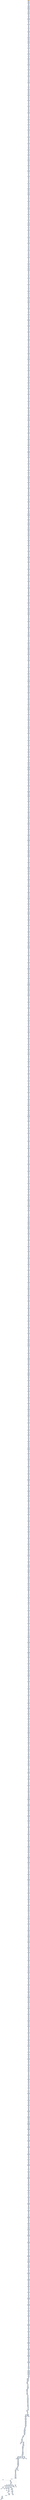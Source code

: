 digraph G {
node[shape=rectangle,style=filled,fillcolor=lightsteelblue,color=lightsteelblue]
bgcolor="transparent"
a0x00401a99movl_ebx_ecx[label="start\nmovl %ebx, %ecx",color="lightgrey",fillcolor="orange"];
a0x00401a9bmovl_0x40ecf7UINT32__28esp_[label="0x00401a9b\nmovl $0x40ecf7<UINT32>, -28(%esp)"];
a0x00401aa3movl_ebx_ecx[label="0x00401aa3\nmovl %ebx, %ecx"];
a0x00401aa5movl__28esp__eax[label="0x00401aa5\nmovl -28(%esp), %eax"];
a0x00401aa9addl_0x44c7ddf7UINT32_eax_[label="0x00401aa9\naddl $0x44c7ddf7<UINT32>, (%eax)"];
a0x00401aaftestw_bx_bp[label="0x00401aaf\ntestw %bx, %bp"];
a0x00401ab2xorl_ebx_ebx[label="0x00401ab2\nxorl %ebx, %ebx"];
a0x00401ab4movb_0x4UINT8_bl[label="0x00401ab4\nmovb $0x4<UINT8>, %bl"];
a0x00401ab6addl_ebx__28esp_[label="0x00401ab6\naddl %ebx, -28(%esp)"];
a0x00401abaandl_0x40f86cUINT32_eax[label="0x00401aba\nandl $0x40f86c<UINT32>, %eax"];
a0x00401ac0movl__28esp__ecx[label="0x00401ac0\nmovl -28(%esp), %ecx"];
a0x00401ac4addl_0xbcf7e424UINT32_ecx_[label="0x00401ac4\naddl $0xbcf7e424<UINT32>, (%ecx)"];
a0x00401acashll_0x2UINT8_ecx[label="0x00401aca\nshll $0x2<UINT8>, %ecx"];
a0x00401acdorl_0x40fb7fUINT32_edx[label="0x00401acd\norl $0x40fb7f<UINT32>, %edx"];
a0x00401ad3xorl_ecx_ecx[label="0x00401ad3\nxorl %ecx, %ecx"];
a0x00401ad5movb_0x4UINT8_cl[label="0x00401ad5\nmovb $0x4<UINT8>, %cl"];
a0x00401ad7addl_ecx__28esp_[label="0x00401ad7\naddl %ecx, -28(%esp)"];
a0x00401adborl_0x40fb7fUINT32_edx[label="0x00401adb\norl $0x40fb7f<UINT32>, %edx"];
a0x00401ae1movl__28esp__ebx[label="0x00401ae1\nmovl -28(%esp), %ebx"];
a0x00401ae5addl_0xddf70040UINT32_ebx_[label="0x00401ae5\naddl $0xddf70040<UINT32>, (%ebx)"];
a0x00401aebaddw_si_di[label="0x00401aeb\naddw %si, %di"];
a0x00401aeexorl_eax_eax[label="0x00401aee\nxorl %eax, %eax"];
a0x00401af0movb_0x4UINT8_al[label="0x00401af0\nmovb $0x4<UINT8>, %al"];
a0x00401af2addl_eax__28esp_[label="0x00401af2\naddl %eax, -28(%esp)"];
a0x00401af6movw_di_dx[label="0x00401af6\nmovw %di, %dx"];
a0x00401af9movl__28esp__edx[label="0x00401af9\nmovl -28(%esp), %edx"];
a0x00401afdmovl_0xe424548bUINT32_edx_[label="0x00401afd\nmovl $0xe424548b<UINT32>, (%edx)"];
a0x00401b03movl_0x40dd7eUINT32_ebp[label="0x00401b03\nmovl $0x40dd7e<UINT32>, %ebp"];
a0x00401b08xorl_ebx_ebx[label="0x00401b08\nxorl %ebx, %ebx"];
a0x00401b0amovb_0x4UINT8_bl[label="0x00401b0a\nmovb $0x4<UINT8>, %bl"];
a0x00401b0caddl_ebx__28esp_[label="0x00401b0c\naddl %ebx, -28(%esp)"];
a0x00401b10andw_ax_dx[label="0x00401b10\nandw %ax, %dx"];
a0x00401b13orl_ecx_edi[label="0x00401b13\norl %ecx, %edi"];
a0x00401b15movl__28esp__ecx[label="0x00401b15\nmovl -28(%esp), %ecx"];
a0x00401b19addl_0x407a0281UINT32_ecx_[label="0x00401b19\naddl $0x407a0281<UINT32>, (%ecx)"];
a0x00401b1forl_ecx_edi[label="0x00401b1f\norl %ecx, %edi"];
a0x00401b21orl_eax_ecx[label="0x00401b21\norl %eax, %ecx"];
a0x00401b23andl_edx_ecx[label="0x00401b23\nandl %edx, %ecx"];
a0x00401b25xorl_ecx_ecx[label="0x00401b25\nxorl %ecx, %ecx"];
a0x00401b27movb_0x4UINT8_cl[label="0x00401b27\nmovb $0x4<UINT8>, %cl"];
a0x00401b29addl_ecx__28esp_[label="0x00401b29\naddl %ecx, -28(%esp)"];
a0x00401b2dorl_eax_ecx[label="0x00401b2d\norl %eax, %ecx"];
a0x00401b2fandl_edx_ecx[label="0x00401b2f\nandl %edx, %ecx"];
a0x00401b31movl__28esp__edi[label="0x00401b31\nmovl -28(%esp), %edi"];
a0x00401b35movl_0x32811804UINT32_eax[label="0x00401b35\nmovl $0x32811804<UINT32>, %eax"];
a0x00401b3astosl_eax_es_edi_[label="0x00401b3a\nstosl %eax, %es:(%edi)"];
a0x00401b3bandl_edx_ecx[label="0x00401b3b\nandl %edx, %ecx"];
a0x00401b3dxorl_ebx_ebx[label="0x00401b3d\nxorl %ebx, %ebx"];
a0x00401b3fmovb_0x4UINT8_bl[label="0x00401b3f\nmovb $0x4<UINT8>, %bl"];
a0x00401b41addl_ebx__28esp_[label="0x00401b41\naddl %ebx, -28(%esp)"];
a0x00401b45subl_ecx_edx[label="0x00401b45\nsubl %ecx, %edx"];
a0x00401b47movl__28esp__ebx[label="0x00401b47\nmovl -28(%esp), %ebx"];
a0x00401b4baddl_0x5814feeaUINT32_ebx_[label="0x00401b4b\naddl $0x5814feea<UINT32>, (%ebx)"];
a0x00401b51testw_bx_dx[label="0x00401b51\ntestw %bx, %dx"];
a0x00401b54addl_0x40dbfcUINT32_eax[label="0x00401b54\naddl $0x40dbfc<UINT32>, %eax"];
a0x00401b5axorl_edx_edx[label="0x00401b5a\nxorl %edx, %edx"];
a0x00401b5cmovb_0x4UINT8_dl[label="0x00401b5c\nmovb $0x4<UINT8>, %dl"];
a0x00401b5eaddl_edx__28esp_[label="0x00401b5e\naddl %edx, -28(%esp)"];
a0x00401b62addl_0x40dbfcUINT32_eax[label="0x00401b62\naddl $0x40dbfc<UINT32>, %eax"];
a0x00401b68movl__28esp__edx[label="0x00401b68\nmovl -28(%esp), %edx"];
a0x00401b6corl_0xbce8566UINT32_edx_[label="0x00401b6c\norl $0xbce8566<UINT32>, (%edx)"];
a0x00401b72addl_edi_ecx[label="0x00401b72\naddl %edi, %ecx"];
a0x00401b74xorl_eax_eax[label="0x00401b74\nxorl %eax, %eax"];
a0x00401b76movb_0x4UINT8_al[label="0x00401b76\nmovb $0x4<UINT8>, %al"];
a0x00401b78addl_eax__28esp_[label="0x00401b78\naddl %eax, -28(%esp)"];
a0x00401b7candw_si_bx[label="0x00401b7c\nandw %si, %bx"];
a0x00401b7fmovl__28esp__edx[label="0x00401b7f\nmovl -28(%esp), %edx"];
a0x00401b83movl_0x2c6c1edUINT32_edx_[label="0x00401b83\nmovl $0x2c6c1ed<UINT32>, (%edx)"];
a0x00401b89movw_dx_si[label="0x00401b89\nmovw %dx, %si"];
a0x00401b8caddw_si_di[label="0x00401b8c\naddw %si, %di"];
a0x00401b8fxorl_eax_eax[label="0x00401b8f\nxorl %eax, %eax"];
a0x00401b91movb_0x4UINT8_al[label="0x00401b91\nmovb $0x4<UINT8>, %al"];
a0x00401b93addl_eax__28esp_[label="0x00401b93\naddl %eax, -28(%esp)"];
a0x00401b97addw_si_di[label="0x00401b97\naddw %si, %di"];
a0x00401b9amovl__28esp__eax[label="0x00401b9a\nmovl -28(%esp), %eax"];
a0x00401b9emovl_0x4b0c033UINT32_eax_[label="0x00401b9e\nmovl $0x4b0c033<UINT32>, (%eax)"];
a0x00401ba4shll_0x2UINT8_ebp[label="0x00401ba4\nshll $0x2<UINT8>, %ebp"];
a0x00401ba7xorl_ecx_ecx[label="0x00401ba7\nxorl %ecx, %ecx"];
a0x00401ba9movb_0x4UINT8_cl[label="0x00401ba9\nmovb $0x4<UINT8>, %cl"];
a0x00401babaddl_ecx__28esp_[label="0x00401bab\naddl %ecx, -28(%esp)"];
a0x00401bafandw_di_ax[label="0x00401baf\nandw %di, %ax"];
a0x00401bb2movl__28esp__ebx[label="0x00401bb2\nmovl -28(%esp), %ebx"];
a0x00401bb6addl_0xe4244401UINT32_ebx_[label="0x00401bb6\naddl $0xe4244401<UINT32>, (%ebx)"];
a0x00401bbcandw_dx_bx[label="0x00401bbc\nandw %dx, %bx"];
a0x00401bbfleal_0x40fa6eesi__edx[label="0x00401bbf\nleal 0x40fa6e(%esi), %edx"];
a0x00401bc5xorl_ebx_ebx[label="0x00401bc5\nxorl %ebx, %ebx"];
a0x00401bc7movb_0x4UINT8_bl[label="0x00401bc7\nmovb $0x4<UINT8>, %bl"];
a0x00401bc9addl_ebx__28esp_[label="0x00401bc9\naddl %ebx, -28(%esp)"];
a0x00401bcdleal_0x40fa6eesi__edx[label="0x00401bcd\nleal 0x40fa6e(%esi), %edx"];
a0x00401bd3movl__28esp__edx[label="0x00401bd3\nmovl -28(%esp), %edx"];
a0x00401bd7addl_0x448bed0bUINT32_edx_[label="0x00401bd7\naddl $0x448bed0b<UINT32>, (%edx)"];
a0x00401bddsubl_0x2UINT8_ebx[label="0x00401bdd\nsubl $0x2<UINT8>, %ebx"];
a0x00401be0xorl_eax_eax[label="0x00401be0\nxorl %eax, %eax"];
a0x00401be2movb_0x4UINT8_al[label="0x00401be2\nmovb $0x4<UINT8>, %al"];
a0x00401be4addl_eax__28esp_[label="0x00401be4\naddl %eax, -28(%esp)"];
a0x00401be8addw_cx_dx[label="0x00401be8\naddw %cx, %dx"];
a0x00401bebmovl__28esp__edi[label="0x00401beb\nmovl -28(%esp), %edi"];
a0x00401befmovl_0x81e424UINT32_eax[label="0x00401bef\nmovl $0x81e424<UINT32>, %eax"];
a0x00401bf4stosl_eax_es_edi_[label="0x00401bf4\nstosl %eax, %es:(%edi)"];
a0x00401bf5testw_bp_ax[label="0x00401bf5\ntestw %bp, %ax"];
a0x00401bf8xorl_edx_edx[label="0x00401bf8\nxorl %edx, %edx"];
a0x00401bfamovb_0x4UINT8_dl[label="0x00401bfa\nmovb $0x4<UINT8>, %dl"];
a0x00401bfcaddl_edx__28esp_[label="0x00401bfc\naddl %edx, -28(%esp)"];
a0x00401c00leal_0x2edi__esi[label="0x00401c00\nleal 0x2(%edi), %esi"];
a0x00401c03orl_ebx_edx[label="0x00401c03\norl %ebx, %edx"];
a0x00401c05movl__28esp__eax[label="0x00401c05\nmovl -28(%esp), %eax"];
a0x00401c09orl_0x10bf0040UINT32_eax_[label="0x00401c09\norl $0x10bf0040<UINT32>, (%eax)"];
a0x00401c0forl_ebx_edx[label="0x00401c0f\norl %ebx, %edx"];
a0x00401c11rcll_0x2UINT8_edx[label="0x00401c11\nrcll $0x2<UINT8>, %edx"];
a0x00401c14orw_bx_ax[label="0x00401c14\norw %bx, %ax"];
a0x00401c17xorl_ecx_ecx[label="0x00401c17\nxorl %ecx, %ecx"];
a0x00401c19movb_0x4UINT8_cl[label="0x00401c19\nmovb $0x4<UINT8>, %cl"];
a0x00401c1baddl_ecx__28esp_[label="0x00401c1b\naddl %ecx, -28(%esp)"];
a0x00401c1frcll_0x2UINT8_edx[label="0x00401c1f\nrcll $0x2<UINT8>, %edx"];
a0x00401c22movl__28esp__edi[label="0x00401c22\nmovl -28(%esp), %edi"];
a0x00401c26movl_0x3302c6c1UINT32_eax[label="0x00401c26\nmovl $0x3302c6c1<UINT32>, %eax"];
a0x00401c2bstosl_eax_es_edi_[label="0x00401c2b\nstosl %eax, %es:(%edi)"];
a0x00401c2corw_bx_ax[label="0x00401c2c\norw %bx, %ax"];
a0x00401c2fmovw_bx_di[label="0x00401c2f\nmovw %bx, %di"];
a0x00401c32andw_si_si[label="0x00401c32\nandw %si, %si"];
a0x00401c35xorl_edx_edx[label="0x00401c35\nxorl %edx, %edx"];
a0x00401c37movb_0x4UINT8_dl[label="0x00401c37\nmovb $0x4<UINT8>, %dl"];
a0x00401c39addl_edx__28esp_[label="0x00401c39\naddl %edx, -28(%esp)"];
a0x00401c3dmovw_bx_di[label="0x00401c3d\nmovw %bx, %di"];
a0x00401c40movl__28esp__edx[label="0x00401c40\nmovl -28(%esp), %edx"];
a0x00401c44addl_0x104b2d2UINT32_edx_[label="0x00401c44\naddl $0x104b2d2<UINT32>, (%edx)"];
a0x00401c4aandw_si_si[label="0x00401c4a\nandw %si, %si"];
a0x00401c4dleal_0x40df79esi__eax[label="0x00401c4d\nleal 0x40df79(%esi), %eax"];
a0x00401c53xorl_eax_eax[label="0x00401c53\nxorl %eax, %eax"];
a0x00401c55movb_0x4UINT8_al[label="0x00401c55\nmovb $0x4<UINT8>, %al"];
a0x00401c57addl_eax__28esp_[label="0x00401c57\naddl %eax, -28(%esp)"];
a0x00401c5bleal_0x40df79esi__eax[label="0x00401c5b\nleal 0x40df79(%esi), %eax"];
a0x00401c61movl__28esp__eax[label="0x00401c61\nmovl -28(%esp), %eax"];
a0x00401c65movl_0x66e42454UINT32_eax_[label="0x00401c65\nmovl $0x66e42454<UINT32>, (%eax)"];
a0x00401c6bsubw_bp_si[label="0x00401c6b\nsubw %bp, %si"];
a0x00401c6exorl_edx_edx[label="0x00401c6e\nxorl %edx, %edx"];
a0x00401c70movb_0x4UINT8_dl[label="0x00401c70\nmovb $0x4<UINT8>, %dl"];
a0x00401c72addl_edx__28esp_[label="0x00401c72\naddl %edx, -28(%esp)"];
a0x00401c76xorl_ebp_ebp[label="0x00401c76\nxorl %ebp, %ebp"];
a0x00401c78movl__28esp__eax[label="0x00401c78\nmovl -28(%esp), %eax"];
a0x00401c7caddl_0x548bea23UINT32_eax_[label="0x00401c7c\naddl $0x548bea23<UINT32>, (%eax)"];
a0x00401c82movsbl_bh_ebx[label="0x00401c82\nmovsbl %bh, %ebx"];
a0x00401c85orw_dx_dx[label="0x00401c85\norw %dx, %dx"];
a0x00401c88xorl_edx_edx[label="0x00401c88\nxorl %edx, %edx"];
a0x00401c8amovb_0x4UINT8_dl[label="0x00401c8a\nmovb $0x4<UINT8>, %dl"];
a0x00401c8caddl_edx__28esp_[label="0x00401c8c\naddl %edx, -28(%esp)"];
a0x00401c90orw_dx_dx[label="0x00401c90\norw %dx, %dx"];
a0x00401c93movl__28esp__ecx[label="0x00401c93\nmovl -28(%esp), %ecx"];
a0x00401c97addl_0x281e424UINT32_ecx_[label="0x00401c97\naddl $0x281e424<UINT32>, (%ecx)"];
a0x00401c9daddl_eax_ebx[label="0x00401c9d\naddl %eax, %ebx"];
a0x00401c9fleal_0x2eax__esi[label="0x00401c9f\nleal 0x2(%eax), %esi"];
a0x00401ca2movw_dx_ax[label="0x00401ca2\nmovw %dx, %ax"];
a0x00401ca5xorl_edx_edx[label="0x00401ca5\nxorl %edx, %edx"];
a0x00401ca7movb_0x4UINT8_dl[label="0x00401ca7\nmovb $0x4<UINT8>, %dl"];
a0x00401ca9addl_edx__28esp_[label="0x00401ca9\naddl %edx, -28(%esp)"];
a0x00401cadleal_0x2eax__esi[label="0x00401cad\nleal 0x2(%eax), %esi"];
a0x00401cb0movl__28esp__edi[label="0x00401cb0\nmovl -28(%esp), %edi"];
a0x00401cb4movl_0xb9004050UINT32_eax[label="0x00401cb4\nmovl $0xb9004050<UINT32>, %eax"];
a0x00401cb9stosl_eax_es_edi_[label="0x00401cb9\nstosl %eax, %es:(%edi)"];
a0x00401cbamovw_dx_ax[label="0x00401cba\nmovw %dx, %ax"];
a0x00401cbdxorw_dx_ax[label="0x00401cbd\nxorw %dx, %ax"];
a0x00401cc0orw_ax_ax[label="0x00401cc0\norw %ax, %ax"];
a0x00401cc3xorl_edx_edx[label="0x00401cc3\nxorl %edx, %edx"];
a0x00401cc5movb_0x4UINT8_dl[label="0x00401cc5\nmovb $0x4<UINT8>, %dl"];
a0x00401cc7addl_edx__28esp_[label="0x00401cc7\naddl %edx, -28(%esp)"];
a0x00401ccbxorw_dx_ax[label="0x00401ccb\nxorw %dx, %ax"];
a0x00401ccemovl__28esp__ebx[label="0x00401cce\nmovl -28(%esp), %ebx"];
a0x00401cd2movl_0x33cdb60fUINT32_ebx_[label="0x00401cd2\nmovl $0x33cdb60f<UINT32>, (%ebx)"];
a0x00401cd8orw_ax_ax[label="0x00401cd8\norw %ax, %ax"];
a0x00401cdbxorl_eax_eax[label="0x00401cdb\nxorl %eax, %eax"];
a0x00401cddmovb_0x4UINT8_al[label="0x00401cdd\nmovb $0x4<UINT8>, %al"];
a0x00401cdfaddl_eax__28esp_[label="0x00401cdf\naddl %eax, -28(%esp)"];
a0x00401ce3orw_si_si[label="0x00401ce3\norw %si, %si"];
a0x00401ce6movl__28esp__edx[label="0x00401ce6\nmovl -28(%esp), %edx"];
a0x00401ceaaddl_0x104b1c9UINT32_edx_[label="0x00401cea\naddl $0x104b1c9<UINT32>, (%edx)"];
a0x00401cf0testl_esi_esi[label="0x00401cf0\ntestl %esi, %esi"];
a0x00401cf2xorl_ecx_ecx[label="0x00401cf2\nxorl %ecx, %ecx"];
a0x00401cf4movb_0x4UINT8_cl[label="0x00401cf4\nmovb $0x4<UINT8>, %cl"];
a0x00401cf6addl_ecx__28esp_[label="0x00401cf6\naddl %ecx, -28(%esp)"];
a0x00401cfasubl_esi_edi[label="0x00401cfa\nsubl %esi, %edi"];
a0x00401cfcmovl__28esp__edi[label="0x00401cfc\nmovl -28(%esp), %edi"];
a0x00401d00movl_0x91e4244cUINT32_eax[label="0x00401d00\nmovl $0x91e4244c<UINT32>, %eax"];
a0x00401d05stosl_eax_es_edi_[label="0x00401d05\nstosl %eax, %es:(%edi)"];
a0x00401d06leal_0x2eax__ecx[label="0x00401d06\nleal 0x2(%eax), %ecx"];
a0x00401d09xorl_eax_eax[label="0x00401d09\nxorl %eax, %eax"];
a0x00401d0bmovb_0x4UINT8_al[label="0x00401d0b\nmovb $0x4<UINT8>, %al"];
a0x00401d0daddl_eax__28esp_[label="0x00401d0d\naddl %eax, -28(%esp)"];
a0x00401d11andl_edx_ecx[label="0x00401d11\nandl %edx, %ecx"];
a0x00401d13andl_ebx_edi[label="0x00401d13\nandl %ebx, %edi"];
a0x00401d15movw_dx_cx[label="0x00401d15\nmovw %dx, %cx"];
a0x00401d18movl__28esp__edi[label="0x00401d18\nmovl -28(%esp), %edi"];
a0x00401d1cmovl_0x448bcb23UINT32_eax[label="0x00401d1c\nmovl $0x448bcb23<UINT32>, %eax"];
a0x00401d21stosl_eax_es_edi_[label="0x00401d21\nstosl %eax, %es:(%edi)"];
a0x00401d22andl_ebx_edi[label="0x00401d22\nandl %ebx, %edi"];
a0x00401d24xorl_ebx_ebx[label="0x00401d24\nxorl %ebx, %ebx"];
a0x00401d26movb_0x4UINT8_bl[label="0x00401d26\nmovb $0x4<UINT8>, %bl"];
a0x00401d28addl_ebx__28esp_[label="0x00401d28\naddl %ebx, -28(%esp)"];
a0x00401d2cmovw_dx_cx[label="0x00401d2c\nmovw %dx, %cx"];
a0x00401d2faddw_si_dx[label="0x00401d2f\naddw %si, %dx"];
a0x00401d32movl__28esp__edi[label="0x00401d32\nmovl -28(%esp), %edi"];
a0x00401d36movl_0x81e424UINT32_eax[label="0x00401d36\nmovl $0x81e424<UINT32>, %eax"];
a0x00401d3bstosl_eax_es_edi_[label="0x00401d3b\nstosl %eax, %es:(%edi)"];
a0x00401d3caddw_si_dx[label="0x00401d3c\naddw %si, %dx"];
a0x00401d3fmovsbl_dh_edx[label="0x00401d3f\nmovsbl %dh, %edx"];
a0x00401d42xorl_eax_eax[label="0x00401d42\nxorl %eax, %eax"];
a0x00401d44movb_0x4UINT8_al[label="0x00401d44\nmovb $0x4<UINT8>, %al"];
a0x00401d46addl_eax__28esp_[label="0x00401d46\naddl %eax, -28(%esp)"];
a0x00401d4amovsbl_dh_edx[label="0x00401d4a\nmovsbl %dh, %edx"];
a0x00401d4dmovl__28esp__edx[label="0x00401d4d\nmovl -28(%esp), %edx"];
a0x00401d51movl_0x7aade9a4UINT32_edx_[label="0x00401d51\nmovl $0x7aade9a4<UINT32>, (%edx)"];
a0x00401d57addl_ebp_edi[label="0x00401d57\naddl %ebp, %edi"];
a0x00401d59xorl_ebx_ebx[label="0x00401d59\nxorl %ebx, %ebx"];
a0x00401d5bmovb_0x4UINT8_bl[label="0x00401d5b\nmovb $0x4<UINT8>, %bl"];
a0x00401d5daddl_ebx__28esp_[label="0x00401d5d\naddl %ebx, -28(%esp)"];
a0x00401d61movzbl_dh_ecx[label="0x00401d61\nmovzbl %dh, %ecx"];
a0x00401d64movl__28esp__eax[label="0x00401d64\nmovl -28(%esp), %eax"];
a0x00401d68addl_0xea4c3081UINT32_eax_[label="0x00401d68\naddl $0xea4c3081<UINT32>, (%eax)"];
a0x00401d6emovsbl_ah_ecx[label="0x00401d6e\nmovsbl %ah, %ecx"];
a0x00401d71xorl_ecx_ecx[label="0x00401d71\nxorl %ecx, %ecx"];
a0x00401d73movb_0x4UINT8_cl[label="0x00401d73\nmovb $0x4<UINT8>, %cl"];
a0x00401d75addl_ecx__28esp_[label="0x00401d75\naddl %ecx, -28(%esp)"];
a0x00401d79rcll_0x2UINT8_eax[label="0x00401d79\nrcll $0x2<UINT8>, %eax"];
a0x00401d7cmovl__28esp__edi[label="0x00401d7c\nmovl -28(%esp), %edi"];
a0x00401d80movl_0xcb237aadUINT32_eax[label="0x00401d80\nmovl $0xcb237aad<UINT32>, %eax"];
a0x00401d85stosl_eax_es_edi_[label="0x00401d85\nstosl %eax, %es:(%edi)"];
a0x00401d86leal_0x40fcfcedi__edx[label="0x00401d86\nleal 0x40fcfc(%edi), %edx"];
a0x00401d8cxorl_eax_eax[label="0x00401d8c\nxorl %eax, %eax"];
a0x00401d8emovb_0x4UINT8_al[label="0x00401d8e\nmovb $0x4<UINT8>, %al"];
a0x00401d90addl_eax__28esp_[label="0x00401d90\naddl %eax, -28(%esp)"];
a0x00401d94testl_ebp_ebp[label="0x00401d94\ntestl %ebp, %ebp"];
a0x00401d96movl__28esp__ecx[label="0x00401d96\nmovl -28(%esp), %ecx"];
a0x00401d9aaddl_0x4b1c933UINT32_ecx_[label="0x00401d9a\naddl $0x4b1c933<UINT32>, (%ecx)"];
a0x00401da0xorl_esi_ebx[label="0x00401da0\nxorl %esi, %ebx"];
a0x00401da2xorl_eax_eax[label="0x00401da2\nxorl %eax, %eax"];
a0x00401da4movb_0x4UINT8_al[label="0x00401da4\nmovb $0x4<UINT8>, %al"];
a0x00401da6addl_eax__28esp_[label="0x00401da6\naddl %eax, -28(%esp)"];
a0x00401daaaddw_di_cx[label="0x00401daa\naddw %di, %cx"];
a0x00401dadmovl__28esp__ebx[label="0x00401dad\nmovl -28(%esp), %ebx"];
a0x00401db1addl_0xe4244c01UINT32_ebx_[label="0x00401db1\naddl $0xe4244c01<UINT32>, (%ebx)"];
a0x00401db7xorl_0x40f9fcUINT32_ebx[label="0x00401db7\nxorl $0x40f9fc<UINT32>, %ebx"];
a0x00401dbdxorl_ecx_ecx[label="0x00401dbd\nxorl %ecx, %ecx"];
a0x00401dbfmovb_0x4UINT8_cl[label="0x00401dbf\nmovb $0x4<UINT8>, %cl"];
a0x00401dc1addl_ecx__28esp_[label="0x00401dc1\naddl %ecx, -28(%esp)"];
a0x00401dc5notl_ecx[label="0x00401dc5\nnotl %ecx"];
a0x00401dc7testl_edi_ebp[label="0x00401dc7\ntestl %edi, %ebp"];
a0x00401dc9movl__28esp__eax[label="0x00401dc9\nmovl -28(%esp), %eax"];
a0x00401dcdorl_0x5c8bd033UINT32_eax_[label="0x00401dcd\norl $0x5c8bd033<UINT32>, (%eax)"];
a0x00401dd3testl_edi_ebp[label="0x00401dd3\ntestl %edi, %ebp"];
a0x00401dd5movl_esi_ebp[label="0x00401dd5\nmovl %esi, %ebp"];
a0x00401dd7leal_0x2esi__esi[label="0x00401dd7\nleal 0x2(%esi), %esi"];
a0x00401ddaorw_cx_ax[label="0x00401dda\norw %cx, %ax"];
a0x00401dddxorl_ecx_ecx[label="0x00401ddd\nxorl %ecx, %ecx"];
a0x00401ddfmovb_0x4UINT8_cl[label="0x00401ddf\nmovb $0x4<UINT8>, %cl"];
a0x00401de1addl_ecx__28esp_[label="0x00401de1\naddl %ecx, -28(%esp)"];
a0x00401de5movl_esi_ebp[label="0x00401de5\nmovl %esi, %ebp"];
a0x00401de7movl__28esp__edx[label="0x00401de7\nmovl -28(%esp), %edx"];
a0x00401debaddl_0x381e424UINT32_edx_[label="0x00401deb\naddl $0x381e424<UINT32>, (%edx)"];
a0x00401df1leal_0x2esi__esi[label="0x00401df1\nleal 0x2(%esi), %esi"];
a0x00401df4xorl_eax_eax[label="0x00401df4\nxorl %eax, %eax"];
a0x00401df6movb_0x4UINT8_al[label="0x00401df6\nmovb $0x4<UINT8>, %al"];
a0x00401df8addl_eax__28esp_[label="0x00401df8\naddl %eax, -28(%esp)"];
a0x00401dfcorw_cx_ax[label="0x00401dfc\norw %cx, %ax"];
a0x00401dffmovl__28esp__edx[label="0x00401dff\nmovl -28(%esp), %edx"];
a0x00401e03addl_0xceea4358UINT32_edx_[label="0x00401e03\naddl $0xceea4358<UINT32>, (%edx)"];
a0x00401e09subl_ebx_edx[label="0x00401e09\nsubl %ebx, %edx"];
a0x00401e0bsbbl_0x40fbedUINT32_ecx[label="0x00401e0b\nsbbl $0x40fbed<UINT32>, %ecx"];
a0x00401e11xorl_ebx_ebx[label="0x00401e11\nxorl %ebx, %ebx"];
a0x00401e13movb_0x4UINT8_bl[label="0x00401e13\nmovb $0x4<UINT8>, %bl"];
a0x00401e15addl_ebx__28esp_[label="0x00401e15\naddl %ebx, -28(%esp)"];
a0x00401e19sbbl_0x40fbedUINT32_ecx[label="0x00401e19\nsbbl $0x40fbed<UINT32>, %ecx"];
a0x00401e1fmovl__28esp__edi[label="0x00401e1f\nmovl -28(%esp), %edi"];
a0x00401e23movl_0xe7ab3381UINT32_eax[label="0x00401e23\nmovl $0xe7ab3381<UINT32>, %eax"];
a0x00401e28stosl_eax_es_edi_[label="0x00401e28\nstosl %eax, %es:(%edi)"];
a0x00401e29testl_edx_ebx[label="0x00401e29\ntestl %edx, %ebx"];
a0x00401e2bandw_cx_dx[label="0x00401e2b\nandw %cx, %dx"];
a0x00401e2exorl_edx_edx[label="0x00401e2e\nxorl %edx, %edx"];
a0x00401e30movb_0x4UINT8_dl[label="0x00401e30\nmovb $0x4<UINT8>, %dl"];
a0x00401e32addl_edx__28esp_[label="0x00401e32\naddl %edx, -28(%esp)"];
a0x00401e36andw_cx_dx[label="0x00401e36\nandw %cx, %dx"];
a0x00401e39movsbl_bl_eax[label="0x00401e39\nmovsbl %bl, %eax"];
a0x00401e3cmovl__28esp__ebx[label="0x00401e3c\nmovl -28(%esp), %ebx"];
a0x00401e40addl_0x758dde55UINT32_ebx_[label="0x00401e40\naddl $0x758dde55<UINT32>, (%ebx)"];
a0x00401e46movsbl_bl_eax[label="0x00401e46\nmovsbl %bl, %eax"];
a0x00401e49addw_bx_si[label="0x00401e49\naddw %bx, %si"];
a0x00401e4cleal_0x40fcfdebp__ebp[label="0x00401e4c\nleal 0x40fcfd(%ebp), %ebp"];
a0x00401e52xorl_eax_eax[label="0x00401e52\nxorl %eax, %eax"];
a0x00401e54movb_0x4UINT8_al[label="0x00401e54\nmovb $0x4<UINT8>, %al"];
a0x00401e56addl_eax__28esp_[label="0x00401e56\naddl %eax, -28(%esp)"];
a0x00401e5aaddw_bx_si[label="0x00401e5a\naddw %bx, %si"];
a0x00401e5dmovl__28esp__edi[label="0x00401e5d\nmovl -28(%esp), %edi"];
a0x00401e61movl_0x6bdd8102UINT32_eax[label="0x00401e61\nmovl $0x6bdd8102<UINT32>, %eax"];
a0x00401e66stosl_eax_es_edi_[label="0x00401e66\nstosl %eax, %es:(%edi)"];
a0x00401e67leal_0x40fcfdebp__ebp[label="0x00401e67\nleal 0x40fcfd(%ebp), %ebp"];
a0x00401e6dmovw_di_dx[label="0x00401e6d\nmovw %di, %dx"];
a0x00401e70xorl_edx_edx[label="0x00401e70\nxorl %edx, %edx"];
a0x00401e72movb_0x4UINT8_dl[label="0x00401e72\nmovb $0x4<UINT8>, %dl"];
a0x00401e74addl_edx__28esp_[label="0x00401e74\naddl %edx, -28(%esp)"];
a0x00401e78movw_di_dx[label="0x00401e78\nmovw %di, %dx"];
a0x00401e7bmovl__28esp__edx[label="0x00401e7b\nmovl -28(%esp), %edx"];
a0x00401e7fmovl_0x330040f8UINT32_edx_[label="0x00401e7f\nmovl $0x330040f8<UINT32>, (%edx)"];
a0x00401e85movw_cx_bp[label="0x00401e85\nmovw %cx, %bp"];
a0x00401e88xorl_eax_eax[label="0x00401e88\nxorl %eax, %eax"];
a0x00401e8amovb_0x4UINT8_al[label="0x00401e8a\nmovb $0x4<UINT8>, %al"];
a0x00401e8caddl_eax__28esp_[label="0x00401e8c\naddl %eax, -28(%esp)"];
a0x00401e90movl_edi_eax[label="0x00401e90\nmovl %edi, %eax"];
a0x00401e92orw_si_dx[label="0x00401e92\norw %si, %dx"];
a0x00401e95movl__28esp__eax[label="0x00401e95\nmovl -28(%esp), %eax"];
a0x00401e99movl_0x104b1c9UINT32_eax_[label="0x00401e99\nmovl $0x104b1c9<UINT32>, (%eax)"];
a0x00401e9forw_si_dx[label="0x00401e9f\norw %si, %dx"];
a0x00401ea2xorl_eax_eax[label="0x00401ea2\nxorl %eax, %eax"];
a0x00401ea4movb_0x4UINT8_al[label="0x00401ea4\nmovb $0x4<UINT8>, %al"];
a0x00401ea6addl_eax__28esp_[label="0x00401ea6\naddl %eax, -28(%esp)"];
a0x00401eaashldl_0x3UINT8_ecx_eax[label="0x00401eaa\nshldl $0x3<UINT8>, %ecx, %eax"];
a0x00401eaemovl__28esp__ebx[label="0x00401eae\nmovl -28(%esp), %ebx"];
a0x00401eb2movl_0x81e4244cUINT32_ebx_[label="0x00401eb2\nmovl $0x81e4244c<UINT32>, (%ebx)"];
a0x00401eb8subw_si_bp[label="0x00401eb8\nsubw %si, %bp"];
a0x00401ebbxorl_edx_edx[label="0x00401ebb\nxorl %edx, %edx"];
a0x00401ebdmovb_0x4UINT8_dl[label="0x00401ebd\nmovb $0x4<UINT8>, %dl"];
a0x00401ebfaddl_edx__28esp_[label="0x00401ebf\naddl %edx, -28(%esp)"];
a0x00401ec3orw_di_cx[label="0x00401ec3\norw %di, %cx"];
a0x00401ec6movl__28esp__ebx[label="0x00401ec6\nmovl -28(%esp), %ebx"];
a0x00401ecaaddl_0x40f86bddUINT32_ebx_[label="0x00401eca\naddl $0x40f86bdd<UINT32>, (%ebx)"];
a0x00401ed0movl_ebx_ebx[label="0x00401ed0\nmovl %ebx, %ebx"];
a0x00401ed2xorl_eax_eax[label="0x00401ed2\nxorl %eax, %eax"];
a0x00401ed4leal_0x2edi__eax[label="0x00401ed4\nleal 0x2(%edi), %eax"];
a0x00401ed7xorl_ebx_ebx[label="0x00401ed7\nxorl %ebx, %ebx"];
a0x00401ed9movb_0x4UINT8_bl[label="0x00401ed9\nmovb $0x4<UINT8>, %bl"];
a0x00401edbaddl_ebx__28esp_[label="0x00401edb\naddl %ebx, -28(%esp)"];
a0x00401edfxorl_eax_eax[label="0x00401edf\nxorl %eax, %eax"];
a0x00401ee1leal_0x2edi__eax[label="0x00401ee1\nleal 0x2(%edi), %eax"];
a0x00401ee4movl__28esp__edi[label="0x00401ee4\nmovl -28(%esp), %edi"];
a0x00401ee8movl_0x245c8b00UINT32_eax[label="0x00401ee8\nmovl $0x245c8b00<UINT32>, %eax"];
a0x00401eedstosl_eax_es_edi_[label="0x00401eed\nstosl %eax, %es:(%edi)"];
a0x00401eeeleal_0x2edi__eax[label="0x00401eee\nleal 0x2(%edi), %eax"];
a0x00401ef1xorl_ebx_ebx[label="0x00401ef1\nxorl %ebx, %ebx"];
a0x00401ef3movb_0x4UINT8_bl[label="0x00401ef3\nmovb $0x4<UINT8>, %bl"];
a0x00401ef5addl_ebx__28esp_[label="0x00401ef5\naddl %ebx, -28(%esp)"];
a0x00401ef9andl_edi_esi[label="0x00401ef9\nandl %edi, %esi"];
a0x00401efbmovl__28esp__eax[label="0x00401efb\nmovl -28(%esp), %eax"];
a0x00401effmovl_0x7b0381e4UINT32_eax_[label="0x00401eff\nmovl $0x7b0381e4<UINT32>, (%eax)"];
a0x00401f05roll_0x2UINT8_edi[label="0x00401f05\nroll $0x2<UINT8>, %edi"];
a0x00401f08subl_edx_ebp[label="0x00401f08\nsubl %edx, %ebp"];
a0x00401f0anotl_eax[label="0x00401f0a\nnotl %eax"];
a0x00401f0cshrl_0x2UINT8_edx[label="0x00401f0c\nshrl $0x2<UINT8>, %edx"];
a0x00401f0fxorl_edx_edx[label="0x00401f0f\nxorl %edx, %edx"];
a0x00401f11movb_0x4UINT8_dl[label="0x00401f11\nmovb $0x4<UINT8>, %dl"];
a0x00401f13addl_edx__28esp_[label="0x00401f13\naddl %edx, -28(%esp)"];
a0x00401f17subl_edx_ebp[label="0x00401f17\nsubl %edx, %ebp"];
a0x00401f19movl__28esp__edx[label="0x00401f19\nmovl -28(%esp), %edx"];
a0x00401f1dmovl_0x81095c19UINT32_edx_[label="0x00401f1d\nmovl $0x81095c19<UINT32>, (%edx)"];
a0x00401f23notl_eax[label="0x00401f23\nnotl %eax"];
a0x00401f25shrl_0x2UINT8_edx[label="0x00401f25\nshrl $0x2<UINT8>, %edx"];
a0x00401f28testw_si_cx[label="0x00401f28\ntestw %si, %cx"];
a0x00401f2bxorl_eax_eax[label="0x00401f2b\nxorl %eax, %eax"];
a0x00401f2dmovb_0x4UINT8_al[label="0x00401f2d\nmovb $0x4<UINT8>, %al"];
a0x00401f2faddl_eax__28esp_[label="0x00401f2f\naddl %eax, -28(%esp)"];
a0x00401f33shrl_0x2UINT8_edx[label="0x00401f33\nshrl $0x2<UINT8>, %edx"];
a0x00401f36testw_si_cx[label="0x00401f36\ntestw %si, %cx"];
a0x00401f39movl__28esp__eax[label="0x00401f39\nmovl -28(%esp), %eax"];
a0x00401f3daddl_0x5c593b33UINT32_eax_[label="0x00401f3d\naddl $0x5c593b33<UINT32>, (%eax)"];
a0x00401f43testw_si_cx[label="0x00401f43\ntestw %si, %cx"];
a0x00401f46orl_ecx_ebx[label="0x00401f46\norl %ecx, %ebx"];
a0x00401f48testw_di_ax[label="0x00401f48\ntestw %di, %ax"];
a0x00401f4bxorl_ecx_ecx[label="0x00401f4b\nxorl %ecx, %ecx"];
a0x00401f4dmovb_0x4UINT8_cl[label="0x00401f4d\nmovb $0x4<UINT8>, %cl"];
a0x00401f4faddl_ecx__28esp_[label="0x00401f4f\naddl %ecx, -28(%esp)"];
a0x00401f53orl_ecx_ebx[label="0x00401f53\norl %ecx, %ebx"];
a0x00401f55movl__28esp__edi[label="0x00401f55\nmovl -28(%esp), %edi"];
a0x00401f59movl_0xece281b2UINT32_eax[label="0x00401f59\nmovl $0xece281b2<UINT32>, %eax"];
a0x00401f5estosl_eax_es_edi_[label="0x00401f5e\nstosl %eax, %es:(%edi)"];
a0x00401f5ftestw_di_ax[label="0x00401f5f\ntestw %di, %ax"];
a0x00401f62addl_0x40fc7cUINT32_esi[label="0x00401f62\naddl $0x40fc7c<UINT32>, %esi"];
a0x00401f68xorl_eax_eax[label="0x00401f68\nxorl %eax, %eax"];
a0x00401f6amovb_0x4UINT8_al[label="0x00401f6a\nmovb $0x4<UINT8>, %al"];
a0x00401f6caddl_eax__28esp_[label="0x00401f6c\naddl %eax, -28(%esp)"];
a0x00401f70addl_0x40fc7cUINT32_esi[label="0x00401f70\naddl $0x40fc7c<UINT32>, %esi"];
a0x00401f76movl__28esp__ecx[label="0x00401f76\nmovl -28(%esp), %ecx"];
a0x00401f7aorl_0x330040fdUINT32_ecx_[label="0x00401f7a\norl $0x330040fd<UINT32>, (%ecx)"];
a0x00401f80subl_ecx_eax[label="0x00401f80\nsubl %ecx, %eax"];
a0x00401f82testl_edx_edx[label="0x00401f82\ntestl %edx, %edx"];
a0x00401f84movl_esi_edi[label="0x00401f84\nmovl %esi, %edi"];
a0x00401f86andw_si_ax[label="0x00401f86\nandw %si, %ax"];
a0x00401f89xorl_ebx_ebx[label="0x00401f89\nxorl %ebx, %ebx"];
a0x00401f8bmovb_0x4UINT8_bl[label="0x00401f8b\nmovb $0x4<UINT8>, %bl"];
a0x00401f8daddl_ebx__28esp_[label="0x00401f8d\naddl %ebx, -28(%esp)"];
a0x00401f91testl_edx_edx[label="0x00401f91\ntestl %edx, %edx"];
a0x00401f93movl_esi_edi[label="0x00401f93\nmovl %esi, %edi"];
a0x00401f95movl__28esp__ebx[label="0x00401f95\nmovl -28(%esp), %ebx"];
a0x00401f99addl_0x104b0c0UINT32_ebx_[label="0x00401f99\naddl $0x104b0c0<UINT32>, (%ebx)"];
a0x00401f9fmovl_esi_edi[label="0x00401f9f\nmovl %esi, %edi"];
a0x00401fa1andw_si_ax[label="0x00401fa1\nandw %si, %ax"];
a0x00401fa4xorl_edx_edx[label="0x00401fa4\nxorl %edx, %edx"];
a0x00401fa6movb_0x4UINT8_dl[label="0x00401fa6\nmovb $0x4<UINT8>, %dl"];
a0x00401fa8addl_edx__28esp_[label="0x00401fa8\naddl %edx, -28(%esp)"];
a0x00401facandw_si_ax[label="0x00401fac\nandw %si, %ax"];
a0x00401fafsubw_ax_si[label="0x00401faf\nsubw %ax, %si"];
a0x00401fb2movl__28esp__edx[label="0x00401fb2\nmovl -28(%esp), %edx"];
a0x00401fb6addl_0x8de42444UINT32_edx_[label="0x00401fb6\naddl $0x8de42444<UINT32>, (%edx)"];
a0x00401fbcsubw_ax_si[label="0x00401fbc\nsubw %ax, %si"];
a0x00401fbfxorw_di_bx[label="0x00401fbf\nxorw %di, %bx"];
a0x00401fc2leal_0x2eax__ebp[label="0x00401fc2\nleal 0x2(%eax), %ebp"];
a0x00401fc5xorl_ecx_ecx[label="0x00401fc5\nxorl %ecx, %ecx"];
a0x00401fc7movb_0x4UINT8_cl[label="0x00401fc7\nmovb $0x4<UINT8>, %cl"];
a0x00401fc9addl_ecx__28esp_[label="0x00401fc9\naddl %ecx, -28(%esp)"];
a0x00401fcdxorw_di_bx[label="0x00401fcd\nxorw %di, %bx"];
a0x00401fd0movl__28esp__ecx[label="0x00401fd0\nmovl -28(%esp), %ecx"];
a0x00401fd4addl_0x40fc7cbaUINT32_ecx_[label="0x00401fd4\naddl $0x40fc7cba<UINT32>, (%ecx)"];
a0x00401fdaleal_0x2eax__ebp[label="0x00401fda\nleal 0x2(%eax), %ebp"];
a0x00401fddtestw_bx_si[label="0x00401fdd\ntestw %bx, %si"];
a0x00401fe0shrdl_0x3UINT8_esi_eax[label="0x00401fe0\nshrdl $0x3<UINT8>, %esi, %eax"];
a0x00401fe4xorl_ecx_ecx[label="0x00401fe4\nxorl %ecx, %ecx"];
a0x00401fe6movb_0x4UINT8_cl[label="0x00401fe6\nmovb $0x4<UINT8>, %cl"];
a0x00401fe8addl_ecx__28esp_[label="0x00401fe8\naddl %ecx, -28(%esp)"];
a0x00401fectestw_bx_si[label="0x00401fec\ntestw %bx, %si"];
a0x00401fefmovl__28esp__eax[label="0x00401fef\nmovl -28(%esp), %eax"];
a0x00401ff3movl_0x24448b00UINT32_eax_[label="0x00401ff3\nmovl $0x24448b00<UINT32>, (%eax)"];
a0x00401ff9shrdl_0x3UINT8_esi_eax[label="0x00401ff9\nshrdl $0x3<UINT8>, %esi, %eax"];
a0x00401ffdxorl_edx_edx[label="0x00401ffd\nxorl %edx, %edx"];
a0x00401fffmovb_0x4UINT8_dl[label="0x00401fff\nmovb $0x4<UINT8>, %dl"];
a0x00402001addl_edx__28esp_[label="0x00402001\naddl %edx, -28(%esp)"];
a0x00402005shldl_0x3UINT8_ebx_eax[label="0x00402005\nshldl $0x3<UINT8>, %ebx, %eax"];
a0x00402009movl__28esp__ecx[label="0x00402009\nmovl -28(%esp), %ecx"];
a0x0040200dmovl_0xdc0081e4UINT32_ecx_[label="0x0040200d\nmovl $0xdc0081e4<UINT32>, (%ecx)"];
a0x00402013addw_bp_si[label="0x00402013\naddw %bp, %si"];
a0x00402016xorl_eax_eax[label="0x00402016\nxorl %eax, %eax"];
a0x00402018movb_0x4UINT8_al[label="0x00402018\nmovb $0x4<UINT8>, %al"];
a0x0040201aaddl_eax__28esp_[label="0x0040201a\naddl %eax, -28(%esp)"];
a0x0040201eandw_ax_bp[label="0x0040201e\nandw %ax, %bp"];
a0x00402021xaddl_ecx_eax[label="0x00402021\nxaddl %ecx, %eax"];
a0x00402024movl__28esp__edi[label="0x00402024\nmovl -28(%esp), %edi"];
a0x00402028movl_0x815d2791UINT32_eax[label="0x00402028\nmovl $0x815d2791<UINT32>, %eax"];
a0x0040202dstosl_eax_es_edi_[label="0x0040202d\nstosl %eax, %es:(%edi)"];
a0x0040202exaddl_ecx_eax[label="0x0040202e\nxaddl %ecx, %eax"];
a0x00402031orw_di_dx[label="0x00402031\norw %di, %dx"];
a0x00402034xorl_edx_edx[label="0x00402034\nxorl %edx, %edx"];
a0x00402036movb_0x4UINT8_dl[label="0x00402036\nmovb $0x4<UINT8>, %dl"];
a0x00402038addl_edx__28esp_[label="0x00402038\naddl %edx, -28(%esp)"];
a0x0040203corw_di_dx[label="0x0040203c\norw %di, %dx"];
a0x0040203fmovl__28esp__ecx[label="0x0040203f\nmovl -28(%esp), %ecx"];
a0x00402043orl_0x27921c30UINT32_ecx_[label="0x00402043\norl $0x27921c30<UINT32>, (%ecx)"];
a0x00402049orw_si_dx[label="0x00402049\norw %si, %dx"];
a0x0040204cxorl_eax_eax[label="0x0040204c\nxorl %eax, %eax"];
a0x0040204emovb_0x4UINT8_al[label="0x0040204e\nmovb $0x4<UINT8>, %al"];
a0x00402050addl_eax__28esp_[label="0x00402050\naddl %eax, -28(%esp)"];
a0x00402054xorw_cx_di[label="0x00402054\nxorw %cx, %di"];
a0x00402057movl__28esp__ebx[label="0x00402057\nmovl -28(%esp), %ebx"];
a0x0040205baddl_0x33d92b5dUINT32_ebx_[label="0x0040205b\naddl $0x33d92b5d<UINT32>, (%ebx)"];
a0x00402061testl_0x40ffffUINT32_edx[label="0x00402061\ntestl $0x40ffff<UINT32>, %edx"];
a0x00402067movzbl_ch_eax[label="0x00402067\nmovzbl %ch, %eax"];
a0x0040206axorl_ebx_ebx[label="0x0040206a\nxorl %ebx, %ebx"];
a0x0040206cmovb_0x4UINT8_bl[label="0x0040206c\nmovb $0x4<UINT8>, %bl"];
a0x0040206eaddl_ebx__28esp_[label="0x0040206e\naddl %ebx, -28(%esp)"];
a0x00402072movzbl_ch_eax[label="0x00402072\nmovzbl %ch, %eax"];
a0x00402075movl__28esp__ecx[label="0x00402075\nmovl -28(%esp), %ecx"];
a0x00402079orl_0x104b3dbUINT32_ecx_[label="0x00402079\norl $0x104b3db<UINT32>, (%ecx)"];
a0x0040207fxorl_0x40ffffUINT32_ebp[label="0x0040207f\nxorl $0x40ffff<UINT32>, %ebp"];
a0x00402085xorl_eax_ebp[label="0x00402085\nxorl %eax, %ebp"];
a0x00402087xorl_edx_edx[label="0x00402087\nxorl %edx, %edx"];
a0x00402089movb_0x4UINT8_dl[label="0x00402089\nmovb $0x4<UINT8>, %dl"];
a0x0040208baddl_edx__28esp_[label="0x0040208b\naddl %edx, -28(%esp)"];
a0x0040208fxorl_eax_ebp[label="0x0040208f\nxorl %eax, %ebp"];
a0x00402091subl_edx_edx[label="0x00402091\nsubl %edx, %edx"];
a0x00402093movl__28esp__edx[label="0x00402093\nmovl -28(%esp), %edx"];
a0x00402097addl_0x66e4245cUINT32_edx_[label="0x00402097\naddl $0x66e4245c<UINT32>, (%edx)"];
a0x0040209dsubl_edx_edx[label="0x0040209d\nsubl %edx, %edx"];
a0x0040209faddl_edx_esi[label="0x0040209f\naddl %edx, %esi"];
a0x004020a1movl_ebp_ebx[label="0x004020a1\nmovl %ebp, %ebx"];
a0x004020a3leal_0x2eax__ebx[label="0x004020a3\nleal 0x2(%eax), %ebx"];
a0x004020a6xorl_ebx_ebx[label="0x004020a6\nxorl %ebx, %ebx"];
a0x004020a8movb_0x4UINT8_bl[label="0x004020a8\nmovb $0x4<UINT8>, %bl"];
a0x004020aaaddl_ebx__28esp_[label="0x004020aa\naddl %ebx, -28(%esp)"];
a0x004020aeaddl_edx_esi[label="0x004020ae\naddl %edx, %esi"];
a0x004020b0movl_ebp_ebx[label="0x004020b0\nmovl %ebp, %ebx"];
a0x004020b2movl__28esp__ebx[label="0x004020b2\nmovl -28(%esp), %ebx"];
a0x004020b6movl_0x448bc32bUINT32_ebx_[label="0x004020b6\nmovl $0x448bc32b<UINT32>, (%ebx)"];
a0x004020bcmovl_ebp_ebx[label="0x004020bc\nmovl %ebp, %ebx"];
a0x004020beleal_0x2eax__ebx[label="0x004020be\nleal 0x2(%eax), %ebx"];
a0x004020c1xorl_ebx_edi[label="0x004020c1\nxorl %ebx, %edi"];
a0x004020c3xorl_ebx_ebx[label="0x004020c3\nxorl %ebx, %ebx"];
a0x004020c5movb_0x4UINT8_bl[label="0x004020c5\nmovb $0x4<UINT8>, %bl"];
a0x004020c7addl_ebx__28esp_[label="0x004020c7\naddl %ebx, -28(%esp)"];
a0x004020cbleal_0x2eax__ebx[label="0x004020cb\nleal 0x2(%eax), %ebx"];
a0x004020cexorl_ebx_edi[label="0x004020ce\nxorl %ebx, %edi"];
a0x004020d0movl__28esp__eax[label="0x004020d0\nmovl -28(%esp), %eax"];
a0x004020d4addl_0x81e424UINT32_eax_[label="0x004020d4\naddl $0x81e424<UINT32>, (%eax)"];
a0x004020daxorl_ebx_edi[label="0x004020da\nxorl %ebx, %edi"];
a0x004020dcleal_0x2esi__eax[label="0x004020dc\nleal 0x2(%esi), %eax"];
a0x004020dfxorl_edx_edx[label="0x004020df\nxorl %edx, %edx"];
a0x004020e1movb_0x4UINT8_dl[label="0x004020e1\nmovb $0x4<UINT8>, %dl"];
a0x004020e3addl_edx__28esp_[label="0x004020e3\naddl %edx, -28(%esp)"];
a0x004020e7leal_0x2esi__eax[label="0x004020e7\nleal 0x2(%esi), %eax"];
a0x004020eaimull_ecx_eax[label="0x004020ea\nimull %ecx, %eax"];
a0x004020ecmovl__28esp__edi[label="0x004020ec\nmovl -28(%esp), %edi"];
a0x004020f0movl_0xcc62aa89UINT32_eax[label="0x004020f0\nmovl $0xcc62aa89<UINT32>, %eax"];
a0x004020f5stosl_eax_es_edi_[label="0x004020f5\nstosl %eax, %es:(%edi)"];
a0x004020f6imull_ecx_eax[label="0x004020f6\nimull %ecx, %eax"];
a0x004020f8xorl_ecx_ecx[label="0x004020f8\nxorl %ecx, %ecx"];
a0x004020famovb_0x4UINT8_cl[label="0x004020fa\nmovb $0x4<UINT8>, %cl"];
a0x004020fcaddl_ecx__28esp_[label="0x004020fc\naddl %ecx, -28(%esp)"];
a0x00402100sbbl_0x2UINT8_ecx[label="0x00402100\nsbbl $0x2<UINT8>, %ecx"];
a0x00402103movl__28esp__ebx[label="0x00402103\nmovl -28(%esp), %ebx"];
a0x00402107addl_0x6d083081UINT32_ebx_[label="0x00402107\naddl $0x6d083081<UINT32>, (%ebx)"];
a0x0040210dleal_0x40da68eax__ebp[label="0x0040210d\nleal 0x40da68(%eax), %ebp"];
a0x00402113xorl_eax_eax[label="0x00402113\nxorl %eax, %eax"];
a0x00402115movb_0x4UINT8_al[label="0x00402115\nmovb $0x4<UINT8>, %al"];
a0x00402117addl_eax__28esp_[label="0x00402117\naddl %eax, -28(%esp)"];
a0x0040211bmovl_edx_ecx[label="0x0040211b\nmovl %edx, %ecx"];
a0x0040211dsubw_bp_di[label="0x0040211d\nsubw %bp, %di"];
a0x00402120movl__28esp__ebx[label="0x00402120\nmovl -28(%esp), %ebx"];
a0x00402124addl_0xd9f7dc62UINT32_ebx_[label="0x00402124\naddl $0xd9f7dc62<UINT32>, (%ebx)"];
a0x0040212asubw_bp_di[label="0x0040212a\nsubw %bp, %di"];
a0x0040212dmovsbl_bl_edx[label="0x0040212d\nmovsbl %bl, %edx"];
a0x00402130xorl_edx_edx[label="0x00402130\nxorl %edx, %edx"];
a0x00402132movb_0x4UINT8_dl[label="0x00402132\nmovb $0x4<UINT8>, %dl"];
a0x00402134addl_edx__28esp_[label="0x00402134\naddl %edx, -28(%esp)"];
a0x00402138movsbl_bl_edx[label="0x00402138\nmovsbl %bl, %edx"];
a0x0040213bmovl__28esp__ebx[label="0x0040213b\nmovl -28(%esp), %ebx"];
a0x0040213fmovl_0x4b2d233UINT32_ebx_[label="0x0040213f\nmovl $0x4b2d233<UINT32>, (%ebx)"];
a0x00402145testw_di_si[label="0x00402145\ntestw %di, %si"];
a0x00402148orl_edi_ecx[label="0x00402148\norl %edi, %ecx"];
a0x0040214aleal_0x2ecx__eax[label="0x0040214a\nleal 0x2(%ecx), %eax"];
a0x0040214dxorl_edx_edx[label="0x0040214d\nxorl %edx, %edx"];
a0x0040214fmovb_0x4UINT8_dl[label="0x0040214f\nmovb $0x4<UINT8>, %dl"];
a0x00402151addl_edx__28esp_[label="0x00402151\naddl %edx, -28(%esp)"];
a0x00402155orl_edi_ecx[label="0x00402155\norl %edi, %ecx"];
a0x00402157movl__28esp__ebx[label="0x00402157\nmovl -28(%esp), %ebx"];
a0x0040215baddl_0xe4245401UINT32_ebx_[label="0x0040215b\naddl $0xe4245401<UINT32>, (%ebx)"];
a0x00402161leal_0x2ecx__eax[label="0x00402161\nleal 0x2(%ecx), %eax"];
a0x00402164movzbl_cl_ebx[label="0x00402164\nmovzbl %cl, %ebx"];
a0x00402167xorl_eax_eax[label="0x00402167\nxorl %eax, %eax"];
a0x00402169movb_0x4UINT8_al[label="0x00402169\nmovb $0x4<UINT8>, %al"];
a0x0040216baddl_eax__28esp_[label="0x0040216b\naddl %eax, -28(%esp)"];
a0x0040216fmovzbl_cl_ebx[label="0x0040216f\nmovzbl %cl, %ebx"];
a0x00402172movl__28esp__ecx[label="0x00402172\nmovl -28(%esp), %ecx"];
a0x00402176movl_0x8bc80366UINT32_ecx_[label="0x00402176\nmovl $0x8bc80366<UINT32>, (%ecx)"];
a0x0040217csubw_bp_bp[label="0x0040217c\nsubw %bp, %bp"];
a0x0040217fxorl_ebx_ebx[label="0x0040217f\nxorl %ebx, %ebx"];
a0x00402181movb_0x4UINT8_bl[label="0x00402181\nmovb $0x4<UINT8>, %bl"];
a0x00402183addl_ebx__28esp_[label="0x00402183\naddl %ebx, -28(%esp)"];
a0x00402187addl_0x2UINT8_ebx[label="0x00402187\naddl $0x2<UINT8>, %ebx"];
a0x0040218amovw_di_bp[label="0x0040218a\nmovw %di, %bp"];
a0x0040218dmovl__28esp__ebx[label="0x0040218d\nmovl -28(%esp), %ebx"];
a0x00402191addl_0x81e42444UINT32_ebx_[label="0x00402191\naddl $0x81e42444<UINT32>, (%ebx)"];
a0x00402197movw_di_bp[label="0x00402197\nmovw %di, %bp"];
a0x0040219aorw_bx_di[label="0x0040219a\norw %bx, %di"];
a0x0040219dxorl_ebx_ebx[label="0x0040219d\nxorl %ebx, %ebx"];
a0x0040219fmovb_0x4UINT8_bl[label="0x0040219f\nmovb $0x4<UINT8>, %bl"];
a0x004021a1addl_ebx__28esp_[label="0x004021a1\naddl %ebx, -28(%esp)"];
a0x004021a5orw_bx_di[label="0x004021a5\norw %bx, %di"];
a0x004021a8movl__28esp__edx[label="0x004021a8\nmovl -28(%esp), %edx"];
a0x004021acmovl_0x41fb1000UINT32_edx_[label="0x004021ac\nmovl $0x41fb1000<UINT32>, (%edx)"];
a0x004021b2subw_dx_dx[label="0x004021b2\nsubw %dx, %dx"];
a0x004021b5xorl_edi_eax[label="0x004021b5\nxorl %edi, %eax"];
a0x004021b7movw_bx_ax[label="0x004021b7\nmovw %bx, %ax"];
a0x004021baxorl_ebx_ebx[label="0x004021ba\nxorl %ebx, %ebx"];
a0x004021bcmovb_0x4UINT8_bl[label="0x004021bc\nmovb $0x4<UINT8>, %bl"];
a0x004021beaddl_ebx__28esp_[label="0x004021be\naddl %ebx, -28(%esp)"];
a0x004021c2xorl_edi_eax[label="0x004021c2\nxorl %edi, %eax"];
a0x004021c4movw_bx_ax[label="0x004021c4\nmovw %bx, %ax"];
a0x004021c7movl__28esp__ebx[label="0x004021c7\nmovl -28(%esp), %ebx"];
a0x004021cborl_0x1030813bUINT32_ebx_[label="0x004021cb\norl $0x1030813b<UINT32>, (%ebx)"];
a0x004021d1movw_bx_ax[label="0x004021d1\nmovw %bx, %ax"];
a0x004021d4xorl_edx_edx[label="0x004021d4\nxorl %edx, %edx"];
a0x004021d6movb_0x4UINT8_dl[label="0x004021d6\nmovb $0x4<UINT8>, %dl"];
a0x004021d8addl_edx__28esp_[label="0x004021d8\naddl %edx, -28(%esp)"];
a0x004021dcandl_edx_edx[label="0x004021dc\nandl %edx, %edx"];
a0x004021desubl_ebp_ebp[label="0x004021de\nsubl %ebp, %ebp"];
a0x004021e0xorw_si_cx[label="0x004021e0\nxorw %si, %cx"];
a0x004021e3movl__28esp__ecx[label="0x004021e3\nmovl -28(%esp), %ecx"];
a0x004021e7addl_0x238516fbUINT32_ecx_[label="0x004021e7\naddl $0x238516fb<UINT32>, (%ecx)"];
a0x004021edsubl_ebp_ebp[label="0x004021ed\nsubl %ebp, %ebp"];
a0x004021efxorw_si_cx[label="0x004021ef\nxorw %si, %cx"];
a0x004021f2movl_ebp_edi[label="0x004021f2\nmovl %ebp, %edi"];
a0x004021f4leal_0x40d97bebx__ebx[label="0x004021f4\nleal 0x40d97b(%ebx), %ebx"];
a0x004021faxorl_eax_eax[label="0x004021fa\nxorl %eax, %eax"];
a0x004021fcmovb_0x4UINT8_al[label="0x004021fc\nmovb $0x4<UINT8>, %al"];
a0x004021feaddl_eax__28esp_[label="0x004021fe\naddl %eax, -28(%esp)"];
a0x00402202xorw_si_cx[label="0x00402202\nxorw %si, %cx"];
a0x00402205movl__28esp__ecx[label="0x00402205\nmovl -28(%esp), %ecx"];
a0x00402209movl_0xcb8b66faUINT32_ecx_[label="0x00402209\nmovl $0xcb8b66fa<UINT32>, (%ecx)"];
a0x0040220fmovl_ebp_edi[label="0x0040220f\nmovl %ebp, %edi"];
a0x00402211xorl_edx_edx[label="0x00402211\nxorl %edx, %edx"];
a0x00402213movb_0x4UINT8_dl[label="0x00402213\nmovb $0x4<UINT8>, %dl"];
a0x00402215addl_edx__28esp_[label="0x00402215\naddl %edx, -28(%esp)"];
a0x00402219leal_0x40d97bebx__ebx[label="0x00402219\nleal 0x40d97b(%ebx), %ebx"];
a0x0040221fmovl__28esp__edi[label="0x0040221f\nmovl -28(%esp), %edi"];
a0x00402223movl_0x4b2d233UINT32_eax[label="0x00402223\nmovl $0x4b2d233<UINT32>, %eax"];
a0x00402228stosl_eax_es_edi_[label="0x00402228\nstosl %eax, %es:(%edi)"];
a0x00402229orw_di_ax[label="0x00402229\norw %di, %ax"];
a0x0040222cmovl_ebx_ebx[label="0x0040222c\nmovl %ebx, %ebx"];
a0x0040222exorl_ebx_ebx[label="0x0040222e\nxorl %ebx, %ebx"];
a0x00402230movb_0x4UINT8_bl[label="0x00402230\nmovb $0x4<UINT8>, %bl"];
a0x00402232addl_ebx__28esp_[label="0x00402232\naddl %ebx, -28(%esp)"];
a0x00402236movl_ebx_ebx[label="0x00402236\nmovl %ebx, %ebx"];
a0x00402238movl__28esp__edi[label="0x00402238\nmovl -28(%esp), %edi"];
a0x0040223cmovl_0xe4245401UINT32_eax[label="0x0040223c\nmovl $0xe4245401<UINT32>, %eax"];
a0x00402241stosl_eax_es_edi_[label="0x00402241\nstosl %eax, %es:(%edi)"];
a0x00402242xorl_ecx_esi[label="0x00402242\nxorl %ecx, %esi"];
a0x00402244xorl_edx_edx[label="0x00402244\nxorl %edx, %edx"];
a0x00402246movb_0x4UINT8_dl[label="0x00402246\nmovb $0x4<UINT8>, %dl"];
a0x00402248addl_edx__28esp_[label="0x00402248\naddl %edx, -28(%esp)"];
a0x0040224corl_eax_ebp[label="0x0040224c\norl %eax, %ebp"];
a0x0040224eaddl_ecx_edx[label="0x0040224e\naddl %ecx, %edx"];
a0x00402250movl__28esp__eax[label="0x00402250\nmovl -28(%esp), %eax"];
a0x00402254orl_0x8bcb8b66UINT32_eax_[label="0x00402254\norl $0x8bcb8b66<UINT32>, (%eax)"];
a0x0040225aaddl_ecx_edx[label="0x0040225a\naddl %ecx, %edx"];
a0x0040225cxorl_ecx_esi[label="0x0040225c\nxorl %ecx, %esi"];
a0x0040225eaddw_ax_bx[label="0x0040225e\naddw %ax, %bx"];
a0x00402261xorl_ecx_ecx[label="0x00402261\nxorl %ecx, %ecx"];
a0x00402263movb_0x4UINT8_cl[label="0x00402263\nmovb $0x4<UINT8>, %cl"];
a0x00402265addl_ecx__28esp_[label="0x00402265\naddl %ecx, -28(%esp)"];
a0x00402269xorl_ecx_esi[label="0x00402269\nxorl %ecx, %esi"];
a0x0040226bmovl__28esp__edx[label="0x0040226b\nmovl -28(%esp), %edx"];
a0x0040226faddl_0x81e42454UINT32_edx_[label="0x0040226f\naddl $0x81e42454<UINT32>, (%edx)"];
a0x00402275addw_ax_bx[label="0x00402275\naddw %ax, %bx"];
a0x00402278rcll_0x2UINT8_ebx[label="0x00402278\nrcll $0x2<UINT8>, %ebx"];
a0x0040227bxorl_ebx_ebx[label="0x0040227b\nxorl %ebx, %ebx"];
a0x0040227dmovb_0x4UINT8_bl[label="0x0040227d\nmovb $0x4<UINT8>, %bl"];
a0x0040227faddl_ebx__28esp_[label="0x0040227f\naddl %ebx, -28(%esp)"];
a0x00402283rcll_0x2UINT8_ebx[label="0x00402283\nrcll $0x2<UINT8>, %ebx"];
a0x00402286movl__28esp__ecx[label="0x00402286\nmovl -28(%esp), %ecx"];
a0x0040228aaddl_0x8dbf9202UINT32_ecx_[label="0x0040228a\naddl $0x8dbf9202<UINT32>, (%ecx)"];
a0x00402290testl_eax_esi[label="0x00402290\ntestl %eax, %esi"];
a0x00402292orw_ax_cx[label="0x00402292\norw %ax, %cx"];
a0x00402295andl_0x40fe7bUINT32_edx[label="0x00402295\nandl $0x40fe7b<UINT32>, %edx"];
a0x0040229bxorl_ecx_ecx[label="0x0040229b\nxorl %ecx, %ecx"];
a0x0040229dmovb_0x4UINT8_cl[label="0x0040229d\nmovb $0x4<UINT8>, %cl"];
a0x0040229faddl_ecx__28esp_[label="0x0040229f\naddl %ecx, -28(%esp)"];
a0x004022a3orw_ax_cx[label="0x004022a3\norw %ax, %cx"];
a0x004022a6movl__28esp__ecx[label="0x004022a6\nmovl -28(%esp), %ecx"];
a0x004022aamovl_0x92328155UINT32_ecx_[label="0x004022aa\nmovl $0x92328155<UINT32>, (%ecx)"];
a0x004022b0andl_0x40fe7bUINT32_edx[label="0x004022b0\nandl $0x40fe7b<UINT32>, %edx"];
a0x004022b6xorl_edx_edx[label="0x004022b6\nxorl %edx, %edx"];
a0x004022b8movb_0x4UINT8_dl[label="0x004022b8\nmovb $0x4<UINT8>, %dl"];
a0x004022baaddl_edx__28esp_[label="0x004022ba\naddl %edx, -28(%esp)"];
a0x004022beshll_0x2UINT8_eax[label="0x004022be\nshll $0x2<UINT8>, %eax"];
a0x004022c1addw_di_bp[label="0x004022c1\naddw %di, %bp"];
a0x004022c4movl__28esp__edx[label="0x004022c4\nmovl -28(%esp), %edx"];
a0x004022c8addl_0x6655cdafUINT32_edx_[label="0x004022c8\naddl $0x6655cdaf<UINT32>, (%edx)"];
a0x004022ceaddw_di_bp[label="0x004022ce\naddw %di, %bp"];
a0x004022d1subw_si_bp[label="0x004022d1\nsubw %si, %bp"];
a0x004022d4testw_bp_si[label="0x004022d4\ntestw %bp, %si"];
a0x004022d7xorl_ecx_ecx[label="0x004022d7\nxorl %ecx, %ecx"];
a0x004022d9movb_0x4UINT8_cl[label="0x004022d9\nmovb $0x4<UINT8>, %cl"];
a0x004022dbaddl_ecx__28esp_[label="0x004022db\naddl %ecx, -28(%esp)"];
a0x004022dfsubw_si_bp[label="0x004022df\nsubw %si, %bp"];
a0x004022e2movl__28esp__edx[label="0x004022e2\nmovl -28(%esp), %edx"];
a0x004022e6orl_0x366ed33UINT32_edx_[label="0x004022e6\norl $0x366ed33<UINT32>, (%edx)"];
a0x004022ectestw_bp_si[label="0x004022ec\ntestw %bp, %si"];
a0x004022efmovw_dx_cx[label="0x004022ef\nmovw %dx, %cx"];
a0x004022f2xorl_eax_eax[label="0x004022f2\nxorl %eax, %eax"];
a0x004022f4movb_0x4UINT8_al[label="0x004022f4\nmovb $0x4<UINT8>, %al"];
a0x004022f6addl_eax__28esp_[label="0x004022f6\naddl %eax, -28(%esp)"];
a0x004022famovw_dx_cx[label="0x004022fa\nmovw %dx, %cx"];
a0x004022fdorw_di_di[label="0x004022fd\norw %di, %di"];
a0x00402300movl__28esp__edx[label="0x00402300\nmovl -28(%esp), %edx"];
a0x00402304addl_0x33c12bcdUINT32_edx_[label="0x00402304\naddl $0x33c12bcd<UINT32>, (%edx)"];
a0x0040230aorw_di_di[label="0x0040230a\norw %di, %di"];
a0x0040230dorw_ax_di[label="0x0040230d\norw %ax, %di"];
a0x00402310andl_0x40dfecUINT32_ecx[label="0x00402310\nandl $0x40dfec<UINT32>, %ecx"];
a0x00402316xorl_ecx_ecx[label="0x00402316\nxorl %ecx, %ecx"];
a0x00402318movb_0x4UINT8_cl[label="0x00402318\nmovb $0x4<UINT8>, %cl"];
a0x0040231aaddl_ecx__28esp_[label="0x0040231a\naddl %ecx, -28(%esp)"];
a0x0040231eorw_ax_di[label="0x0040231e\norw %ax, %di"];
a0x00402321movl__28esp__edi[label="0x00402321\nmovl -28(%esp), %edi"];
a0x00402325movl_0x104b1c9UINT32_eax[label="0x00402325\nmovl $0x104b1c9<UINT32>, %eax"];
a0x0040232astosl_eax_es_edi_[label="0x0040232a\nstosl %eax, %es:(%edi)"];
a0x0040232bandl_0x40dfecUINT32_ecx[label="0x0040232b\nandl $0x40dfec<UINT32>, %ecx"];
a0x00402331xorl_eax_eax[label="0x00402331\nxorl %eax, %eax"];
a0x00402333movb_0x4UINT8_al[label="0x00402333\nmovb $0x4<UINT8>, %al"];
a0x00402335addl_eax__28esp_[label="0x00402335\naddl %eax, -28(%esp)"];
a0x00402339orw_bp_bp[label="0x00402339\norw %bp, %bp"];
a0x0040233cmovl__28esp__ebx[label="0x0040233c\nmovl -28(%esp), %ebx"];
a0x00402340addl_0x66e4244cUINT32_ebx_[label="0x00402340\naddl $0x66e4244c<UINT32>, (%ebx)"];
a0x00402346addw_bx_bx[label="0x00402346\naddw %bx, %bx"];
a0x00402349xorl_edx_edx[label="0x00402349\nxorl %edx, %edx"];
a0x0040234bmovb_0x4UINT8_dl[label="0x0040234b\nmovb $0x4<UINT8>, %dl"];
a0x0040234daddl_edx__28esp_[label="0x0040234d\naddl %edx, -28(%esp)"];
a0x00402351andw_cx_ax[label="0x00402351\nandw %cx, %ax"];
a0x00402354andl_eax_esi[label="0x00402354\nandl %eax, %esi"];
a0x00402356movl__28esp__ecx[label="0x00402356\nmovl -28(%esp), %ecx"];
a0x0040235amovl_0x5c8bcd03UINT32_ecx_[label="0x0040235a\nmovl $0x5c8bcd03<UINT32>, (%ecx)"];
a0x00402360andl_eax_esi[label="0x00402360\nandl %eax, %esi"];
a0x00402362movl_ebx_edx[label="0x00402362\nmovl %ebx, %edx"];
a0x00402364orl_esi_ebp[label="0x00402364\norl %esi, %ebp"];
a0x00402366testl_eax_edx[label="0x00402366\ntestl %eax, %edx"];
a0x00402368xorl_edx_edx[label="0x00402368\nxorl %edx, %edx"];
a0x0040236amovb_0x4UINT8_dl[label="0x0040236a\nmovb $0x4<UINT8>, %dl"];
a0x0040236caddl_edx__28esp_[label="0x0040236c\naddl %edx, -28(%esp)"];
a0x00402370movl_ebx_edx[label="0x00402370\nmovl %ebx, %edx"];
a0x00402372movl__28esp__eax[label="0x00402372\nmovl -28(%esp), %eax"];
a0x00402376orl_0x381e424UINT32_eax_[label="0x00402376\norl $0x381e424<UINT32>, (%eax)"];
a0x0040237corl_esi_ebp[label="0x0040237c\norl %esi, %ebp"];
a0x0040237etestl_eax_edx[label="0x0040237e\ntestl %eax, %edx"];
a0x00402380orl_esi_ebp[label="0x00402380\norl %esi, %ebp"];
a0x00402382xorl_ebx_ebx[label="0x00402382\nxorl %ebx, %ebx"];
a0x00402384movb_0x4UINT8_bl[label="0x00402384\nmovb $0x4<UINT8>, %bl"];
a0x00402386addl_ebx__28esp_[label="0x00402386\naddl %ebx, -28(%esp)"];
a0x0040238atestl_eax_edx[label="0x0040238a\ntestl %eax, %edx"];
a0x0040238cmovl__28esp__eax[label="0x0040238c\nmovl -28(%esp), %eax"];
a0x00402390addl_0xb4e3cac3UINT32_eax_[label="0x00402390\naddl $0xb4e3cac3<UINT32>, (%eax)"];
a0x00402396orl_esi_ebp[label="0x00402396\norl %esi, %ebp"];
a0x00402398addl_edi_edi[label="0x00402398\naddl %edi, %edi"];
a0x0040239axorl_ebx_ebx[label="0x0040239a\nxorl %ebx, %ebx"];
a0x0040239cmovb_0x4UINT8_bl[label="0x0040239c\nmovb $0x4<UINT8>, %bl"];
a0x0040239eaddl_ebx__28esp_[label="0x0040239e\naddl %ebx, -28(%esp)"];
a0x004023a2addl_edi_edi[label="0x004023a2\naddl %edi, %edi"];
a0x004023a4xorw_di_ax[label="0x004023a4\nxorw %di, %ax"];
a0x004023a7movl__28esp__ebx[label="0x004023a7\nmovl -28(%esp), %ebx"];
a0x004023abaddl_0xdf2b3381UINT32_ebx_[label="0x004023ab\naddl $0xdf2b3381<UINT32>, (%ebx)"];
a0x004023b1xorw_di_ax[label="0x004023b1\nxorw %di, %ax"];
a0x004023b4subl_edx_edi[label="0x004023b4\nsubl %edx, %edi"];
a0x004023b6xorl_edx_edx[label="0x004023b6\nxorl %edx, %edx"];
a0x004023b8movb_0x4UINT8_dl[label="0x004023b8\nmovb $0x4<UINT8>, %dl"];
a0x004023baaddl_edx__28esp_[label="0x004023ba\naddl %edx, -28(%esp)"];
a0x004023besubl_edx_edi[label="0x004023be\nsubl %edx, %edi"];
a0x004023c0subl_0x40fe7eUINT32_esi[label="0x004023c0\nsubl $0x40fe7e<UINT32>, %esi"];
a0x004023c6movl__28esp__ecx[label="0x004023c6\nmovl -28(%esp), %ecx"];
a0x004023caaddl_0xc12bb4e3UINT32_ecx_[label="0x004023ca\naddl $0xc12bb4e3<UINT32>, (%ecx)"];
a0x004023d0subl_0x40fe7eUINT32_esi[label="0x004023d0\nsubl $0x40fe7e<UINT32>, %esi"];
a0x004023d6xorl_eax_eax[label="0x004023d6\nxorl %eax, %eax"];
a0x004023d8movb_0x4UINT8_al[label="0x004023d8\nmovb $0x4<UINT8>, %al"];
a0x004023daaddl_eax__28esp_[label="0x004023da\naddl %eax, -28(%esp)"];
a0x004023deorw_si_dx[label="0x004023de\norw %si, %dx"];
a0x004023e1movl__28esp__eax[label="0x004023e1\nmovl -28(%esp), %eax"];
a0x004023e5addl_0x4b3db33UINT32_eax_[label="0x004023e5\naddl $0x4b3db33<UINT32>, (%eax)"];
a0x004023ebleal_0x2esi__eax[label="0x004023eb\nleal 0x2(%esi), %eax"];
a0x004023eexorl_eax_eax[label="0x004023ee\nxorl %eax, %eax"];
a0x004023f0movb_0x4UINT8_al[label="0x004023f0\nmovb $0x4<UINT8>, %al"];
a0x004023f2addl_eax__28esp_[label="0x004023f2\naddl %eax, -28(%esp)"];
a0x004023f6testl_0x40de7cUINT32_esi[label="0x004023f6\ntestl $0x40de7c<UINT32>, %esi"];
a0x004023fcmovl__28esp__ecx[label="0x004023fc\nmovl -28(%esp), %ecx"];
a0x00402400addl_0xe4245c01UINT32_ecx_[label="0x00402400\naddl $0xe4245c01<UINT32>, (%ecx)"];
a0x00402406testl_eax_eax[label="0x00402406\ntestl %eax, %eax"];
a0x00402408xorl_edx_edx[label="0x00402408\nxorl %edx, %edx"];
a0x0040240amovb_0x4UINT8_dl[label="0x0040240a\nmovb $0x4<UINT8>, %dl"];
a0x0040240caddl_edx__28esp_[label="0x0040240c\naddl %edx, -28(%esp)"];
a0x00402410leal_0x40daeeedx__edi[label="0x00402410\nleal 0x40daee(%edx), %edi"];
a0x00402416movl__28esp__eax[label="0x00402416\nmovl -28(%esp), %eax"];
a0x0040241aaddl_0x4c8beb33UINT32_eax_[label="0x0040241a\naddl $0x4c8beb33<UINT32>, (%eax)"];
a0x00402420movsbl_al_eax[label="0x00402420\nmovsbl %al, %eax"];
a0x00402423leal_0x40fa6eesi__edx[label="0x00402423\nleal 0x40fa6e(%esi), %edx"];
a0x00402429xorl_edx_edx[label="0x00402429\nxorl %edx, %edx"];
a0x0040242bmovb_0x4UINT8_dl[label="0x0040242b\nmovb $0x4<UINT8>, %dl"];
a0x0040242daddl_edx__28esp_[label="0x0040242d\naddl %edx, -28(%esp)"];
a0x00402431leal_0x40fa6eesi__edx[label="0x00402431\nleal 0x40fa6e(%esi), %edx"];
a0x00402437movl__28esp__edx[label="0x00402437\nmovl -28(%esp), %edx"];
a0x0040243borl_0x181e424UINT32_edx_[label="0x0040243b\norl $0x181e424<UINT32>, (%edx)"];
a0x00402441addl_edi_ebp[label="0x00402441\naddl %edi, %ebp"];
a0x00402443xorl_eax_eax[label="0x00402443\nxorl %eax, %eax"];
a0x00402445movb_0x4UINT8_al[label="0x00402445\nmovb $0x4<UINT8>, %al"];
a0x00402447addl_eax__28esp_[label="0x00402447\naddl %eax, -28(%esp)"];
a0x0040244bsubw_cx_si[label="0x0040244b\nsubw %cx, %si"];
a0x0040244emovl__28esp__eax[label="0x0040244e\nmovl -28(%esp), %eax"];
a0x00402452orl_0x5000bf00UINT32_eax_[label="0x00402452\norl $0x5000bf00<UINT32>, (%eax)"];
a0x00402458addl_ebp_edx[label="0x00402458\naddl %ebp, %edx"];
a0x0040245axorl_ecx_ecx[label="0x0040245a\nxorl %ecx, %ecx"];
a0x0040245cmovb_0x4UINT8_cl[label="0x0040245c\nmovb $0x4<UINT8>, %cl"];
a0x0040245eaddl_ecx__28esp_[label="0x0040245e\naddl %ecx, -28(%esp)"];
a0x00402462xorl_ecx_edx[label="0x00402462\nxorl %ecx, %edx"];
a0x00402464movl__28esp__ebx[label="0x00402464\nmovl -28(%esp), %ebx"];
a0x00402468addl_0x33c50366UINT32_ebx_[label="0x00402468\naddl $0x33c50366<UINT32>, (%ebx)"];
a0x0040246esubw_bp_bp[label="0x0040246e\nsubw %bp, %bp"];
a0x00402471xorl_ebx_ebx[label="0x00402471\nxorl %ebx, %ebx"];
a0x00402473movb_0x4UINT8_bl[label="0x00402473\nmovb $0x4<UINT8>, %bl"];
a0x00402475addl_ebx__28esp_[label="0x00402475\naddl %ebx, -28(%esp)"];
a0x00402479andw_ax_di[label="0x00402479\nandw %ax, %di"];
a0x0040247caddw_bx_di[label="0x0040247c\naddw %bx, %di"];
a0x0040247fmovl__28esp__edi[label="0x0040247f\nmovl -28(%esp), %edi"];
a0x00402483movl_0x104b1c9UINT32_eax[label="0x00402483\nmovl $0x104b1c9<UINT32>, %eax"];
a0x00402488stosl_eax_es_edi_[label="0x00402488\nstosl %eax, %es:(%edi)"];
a0x00402489addw_bx_di[label="0x00402489\naddw %bx, %di"];
a0x0040248cxorl_ecx_ecx[label="0x0040248c\nxorl %ecx, %ecx"];
a0x0040248emovb_0x4UINT8_cl[label="0x0040248e\nmovb $0x4<UINT8>, %cl"];
a0x00402490addl_ecx__28esp_[label="0x00402490\naddl %ecx, -28(%esp)"];
a0x00402494testw_di_di[label="0x00402494\ntestw %di, %di"];
a0x00402497movl__28esp__ecx[label="0x00402497\nmovl -28(%esp), %ecx"];
a0x0040249baddl_0x66e4244cUINT32_ecx_[label="0x0040249b\naddl $0x66e4244c<UINT32>, (%ecx)"];
a0x004024a1shrdl_0x3UINT8_esi_eax[label="0x004024a1\nshrdl $0x3<UINT8>, %esi, %eax"];
a0x004024a5xorl_edx_edx[label="0x004024a5\nxorl %edx, %edx"];
a0x004024a7movb_0x4UINT8_dl[label="0x004024a7\nmovb $0x4<UINT8>, %dl"];
a0x004024a9addl_edx__28esp_[label="0x004024a9\naddl %edx, -28(%esp)"];
a0x004024adandw_cx_si[label="0x004024ad\nandw %cx, %si"];
a0x004024b0movl__28esp__eax[label="0x004024b0\nmovl -28(%esp), %eax"];
a0x004024b4movl_0x5c8bd085UINT32_eax_[label="0x004024b4\nmovl $0x5c8bd085<UINT32>, (%eax)"];
a0x004024baaddl_edi_ebp[label="0x004024ba\naddl %edi, %ebp"];
a0x004024bcandw_si_ax[label="0x004024bc\nandw %si, %ax"];
a0x004024bfleal_0x2ebp__edi[label="0x004024bf\nleal 0x2(%ebp), %edi"];
a0x004024c2xorl_eax_eax[label="0x004024c2\nxorl %eax, %eax"];
a0x004024c4movb_0x4UINT8_al[label="0x004024c4\nmovb $0x4<UINT8>, %al"];
a0x004024c6addl_eax__28esp_[label="0x004024c6\naddl %eax, -28(%esp)"];
a0x004024caandw_si_ax[label="0x004024ca\nandw %si, %ax"];
a0x004024cdleal_0x2ebp__edi[label="0x004024cd\nleal 0x2(%ebp), %edi"];
a0x004024d0movl__28esp__edx[label="0x004024d0\nmovl -28(%esp), %edx"];
a0x004024d4addl_0x381e424UINT32_edx_[label="0x004024d4\naddl $0x381e424<UINT32>, (%edx)"];
a0x004024daleal_0x2ebp__edi[label="0x004024da\nleal 0x2(%ebp), %edi"];
a0x004024ddaddl_ebp_edi[label="0x004024dd\naddl %ebp, %edi"];
a0x004024dfxorl_edx_edx[label="0x004024df\nxorl %edx, %edx"];
a0x004024e1movb_0x4UINT8_dl[label="0x004024e1\nmovb $0x4<UINT8>, %dl"];
a0x004024e3addl_edx__28esp_[label="0x004024e3\naddl %edx, -28(%esp)"];
a0x004024e7addl_ebp_edi[label="0x004024e7\naddl %ebp, %edi"];
a0x004024e9movl__28esp__ebx[label="0x004024e9\nmovl -28(%esp), %ebx"];
a0x004024edaddl_0x522596caUINT32_ebx_[label="0x004024ed\naddl $0x522596ca<UINT32>, (%ebx)"];
a0x004024f3andl_edi_ebp[label="0x004024f3\nandl %edi, %ebp"];
a0x004024f5andw_bp_cx[label="0x004024f5\nandw %bp, %cx"];
a0x004024f8testw_bp_bx[label="0x004024f8\ntestw %bp, %bx"];
a0x004024fbxorl_edx_edx[label="0x004024fb\nxorl %edx, %edx"];
a0x004024fdmovb_0x4UINT8_dl[label="0x004024fd\nmovb $0x4<UINT8>, %dl"];
a0x004024ffaddl_edx__28esp_[label="0x004024ff\naddl %edx, -28(%esp)"];
a0x00402503andw_bp_cx[label="0x00402503\nandw %bp, %cx"];
a0x00402506movl__28esp__ebx[label="0x00402506\nmovl -28(%esp), %ebx"];
a0x0040250aorl_0x968b3381UINT32_ebx_[label="0x0040250a\norl $0x968b3381<UINT32>, (%ebx)"];
a0x00402510testw_bp_bx[label="0x00402510\ntestw %bp, %bx"];
a0x00402513subl_eax_ebx[label="0x00402513\nsubl %eax, %ebx"];
a0x00402515xorl_eax_edx[label="0x00402515\nxorl %eax, %edx"];
a0x00402517xorl_ecx_ecx[label="0x00402517\nxorl %ecx, %ecx"];
a0x00402519movb_0x4UINT8_cl[label="0x00402519\nmovb $0x4<UINT8>, %cl"];
a0x0040251baddl_ecx__28esp_[label="0x0040251b\naddl %ecx, -28(%esp)"];
a0x0040251fsubl_eax_ebx[label="0x0040251f\nsubl %eax, %ebx"];
a0x00402521movl__28esp__edi[label="0x00402521\nmovl -28(%esp), %edi"];
a0x00402525movl_0xf603529eUINT32_eax[label="0x00402525\nmovl $0xf603529e<UINT32>, %eax"];
a0x0040252astosl_eax_es_edi_[label="0x0040252a\nstosl %eax, %es:(%edi)"];
a0x0040252bxorl_eax_edx[label="0x0040252b\nxorl %eax, %edx"];
a0x0040252daddl_ebp_ebx[label="0x0040252d\naddl %ebp, %ebx"];
a0x0040252faddw_bp_cx[label="0x0040252f\naddw %bp, %cx"];
a0x00402532xorl_eax_eax[label="0x00402532\nxorl %eax, %eax"];
a0x00402534movb_0x4UINT8_al[label="0x00402534\nmovb $0x4<UINT8>, %al"];
a0x00402536addl_eax__28esp_[label="0x00402536\naddl %eax, -28(%esp)"];
a0x0040253aaddl_ebp_ebx[label="0x0040253a\naddl %ebp, %ebx"];
a0x0040253caddw_bp_cx[label="0x0040253c\naddw %bp, %cx"];
a0x0040253fmovl__28esp__ebx[label="0x0040253f\nmovl -28(%esp), %ebx"];
a0x00402543movl_0x66f90b66UINT32_ebx_[label="0x00402543\nmovl $0x66f90b66<UINT32>, (%ebx)"];
a0x00402549addw_bp_cx[label="0x00402549\naddw %bp, %cx"];
a0x0040254corl_eax_edx[label="0x0040254c\norl %eax, %edx"];
a0x0040254emovzbl_bl_edx[label="0x0040254e\nmovzbl %bl, %edx"];
a0x00402551xorl_eax_eax[label="0x00402551\nxorl %eax, %eax"];
a0x00402553movb_0x4UINT8_al[label="0x00402553\nmovb $0x4<UINT8>, %al"];
a0x00402555addl_eax__28esp_[label="0x00402555\naddl %eax, -28(%esp)"];
a0x00402559orl_eax_edx[label="0x00402559\norl %eax, %edx"];
a0x0040255bmovzbl_bl_edx[label="0x0040255b\nmovzbl %bl, %edx"];
a0x0040255emovl__28esp__edx[label="0x0040255e\nmovl -28(%esp), %edx"];
a0x00402562addl_0xd233fe33UINT32_edx_[label="0x00402562\naddl $0xd233fe33<UINT32>, (%edx)"];
a0x00402568movzbl_bl_edx[label="0x00402568\nmovzbl %bl, %edx"];
a0x0040256bxorl_edx_edx[label="0x0040256b\nxorl %edx, %edx"];
a0x0040256dmovb_0x4UINT8_dl[label="0x0040256d\nmovb $0x4<UINT8>, %dl"];
a0x0040256faddl_edx__28esp_[label="0x0040256f\naddl %edx, -28(%esp)"];
a0x00402573testw_si_cx[label="0x00402573\ntestw %si, %cx"];
a0x00402576xorl_edx_ecx[label="0x00402576\nxorl %edx, %ecx"];
a0x00402578movl__28esp__ecx[label="0x00402578\nmovl -28(%esp), %ecx"];
a0x0040257caddl_0x540104b2UINT32_ecx_[label="0x0040257c\naddl $0x540104b2<UINT32>, (%ecx)"];
a0x00402582xorl_edx_ecx[label="0x00402582\nxorl %edx, %ecx"];
a0x00402584testl_0x40ffeeUINT32_ebx[label="0x00402584\ntestl $0x40ffee<UINT32>, %ebx"];
a0x0040258axorl_ebx_ebx[label="0x0040258a\nxorl %ebx, %ebx"];
a0x0040258cmovb_0x4UINT8_bl[label="0x0040258c\nmovb $0x4<UINT8>, %bl"];
a0x0040258eaddl_ebx__28esp_[label="0x0040258e\naddl %ebx, -28(%esp)"];
a0x00402592testl_0x40ffeeUINT32_ebx[label="0x00402592\ntestl $0x40ffee<UINT32>, %ebx"];
a0x00402598movl__28esp__ebx[label="0x00402598\nmovl -28(%esp), %ebx"];
a0x0040259corl_0xb66e424UINT32_ebx_[label="0x0040259c\norl $0xb66e424<UINT32>, (%ebx)"];
a0x004025a2andl_ebp_edi[label="0x004025a2\nandl %ebp, %edi"];
a0x004025a4testl_edi_ebx[label="0x004025a4\ntestl %edi, %ebx"];
a0x004025a6orl_edx_ebp[label="0x004025a6\norl %edx, %ebp"];
a0x004025a8addw_dx_dx[label="0x004025a8\naddw %dx, %dx"];
a0x004025abxorl_ecx_ecx[label="0x004025ab\nxorl %ecx, %ecx"];
a0x004025admovb_0x4UINT8_cl[label="0x004025ad\nmovb $0x4<UINT8>, %cl"];
a0x004025afaddl_ecx__28esp_[label="0x004025af\naddl %ecx, -28(%esp)"];
a0x004025b3testl_edi_ebx[label="0x004025b3\ntestl %edi, %ebx"];
a0x004025b5movl__28esp__ebx[label="0x004025b5\nmovl -28(%esp), %ebx"];
a0x004025b9addl_0x244c8bf9UINT32_ebx_[label="0x004025b9\naddl $0x244c8bf9<UINT32>, (%ebx)"];
a0x004025bforl_edx_ebp[label="0x004025bf\norl %edx, %ebp"];
a0x004025c1addw_dx_dx[label="0x004025c1\naddw %dx, %dx"];
a0x004025c4xorl_edx_edx[label="0x004025c4\nxorl %edx, %edx"];
a0x004025c6movb_0x4UINT8_dl[label="0x004025c6\nmovb $0x4<UINT8>, %dl"];
a0x004025c8addl_edx__28esp_[label="0x004025c8\naddl %edx, -28(%esp)"];
a0x004025ccaddw_dx_dx[label="0x004025cc\naddw %dx, %dx"];
a0x004025cfmovl__28esp__edi[label="0x004025cf\nmovl -28(%esp), %edi"];
a0x004025d3movl_0xa80181e4UINT32_eax[label="0x004025d3\nmovl $0xa80181e4<UINT32>, %eax"];
a0x004025d8stosl_eax_es_edi_[label="0x004025d8\nstosl %eax, %es:(%edi)"];
a0x004025d9testl_edx_edi[label="0x004025d9\ntestl %edx, %edi"];
a0x004025dbxchgl_eax_ecx[label="0x004025db\nxchgl %eax, %ecx"];
a0x004025dcxorl_edx_ebx[label="0x004025dc\nxorl %edx, %ebx"];
a0x004025deorw_cx_di[label="0x004025de\norw %cx, %di"];
a0x004025e1xorl_eax_eax[label="0x004025e1\nxorl %eax, %eax"];
a0x004025e3movb_0x4UINT8_al[label="0x004025e3\nmovb $0x4<UINT8>, %al"];
a0x004025e5addl_eax__28esp_[label="0x004025e5\naddl %eax, -28(%esp)"];
a0x004025e9xchgl_eax_ecx[label="0x004025e9\nxchgl %eax, %ecx"];
a0x004025eamovl__28esp__edi[label="0x004025ea\nmovl -28(%esp), %edi"];
a0x004025eepushl_0x66be0000UINT32[label="0x004025ee\npushl $0x66be0000<UINT32>"];
a0x004025f3movl_esp_esi[label="0x004025f3\nmovl %esp, %esi"];
a0x004025f5movsl_ds_esi__es_edi_[label="0x004025f5\nmovsl %ds:(%esi), %es:(%edi)"];
a0x004025f6popl_eax[label="0x004025f6\npopl %eax"];
a0x004025f7xorl_edx_ebx[label="0x004025f7\nxorl %edx, %ebx"];
a0x004025f9orw_cx_di[label="0x004025f9\norw %cx, %di"];
a0x004025fcxorl_ecx_ecx[label="0x004025fc\nxorl %ecx, %ecx"];
a0x004025femovb_0x4UINT8_cl[label="0x004025fe\nmovb $0x4<UINT8>, %cl"];
a0x00402600addl_ecx__28esp_[label="0x00402600\naddl %ecx, -28(%esp)"];
a0x00402604orw_cx_di[label="0x00402604\norw %cx, %di"];
a0x00402607movl__28esp__ebx[label="0x00402607\nmovl -28(%esp), %ebx"];
a0x0040260baddl_0x518dfe33UINT32_ebx_[label="0x0040260b\naddl $0x518dfe33<UINT32>, (%ebx)"];
a0x00402611movl_ebx_edi[label="0x00402611\nmovl %ebx, %edi"];
a0x00402613leal_0x40d8ffesi__ecx[label="0x00402613\nleal 0x40d8ff(%esi), %ecx"];
a0x00402619xorl_ecx_ecx[label="0x00402619\nxorl %ecx, %ecx"];
a0x0040261bmovb_0x4UINT8_cl[label="0x0040261b\nmovb $0x4<UINT8>, %cl"];
a0x0040261daddl_ecx__28esp_[label="0x0040261d\naddl %ecx, -28(%esp)"];
a0x00402621leal_0x40d8ffesi__ecx[label="0x00402621\nleal 0x40d8ff(%esi), %ecx"];
a0x00402627movl__28esp__ebx[label="0x00402627\nmovl -28(%esp), %ebx"];
a0x0040262baddl_0xb3db3302UINT32_ebx_[label="0x0040262b\naddl $0xb3db3302<UINT32>, (%ebx)"];
a0x00402631subl_edx_eax[label="0x00402631\nsubl %edx, %eax"];
a0x00402633leal_0x40da69edx__edx[label="0x00402633\nleal 0x40da69(%edx), %edx"];
a0x00402639xorl_edx_edx[label="0x00402639\nxorl %edx, %edx"];
a0x0040263bmovb_0x4UINT8_dl[label="0x0040263b\nmovb $0x4<UINT8>, %dl"];
a0x0040263daddl_edx__28esp_[label="0x0040263d\naddl %edx, -28(%esp)"];
a0x00402641leal_0x40da69edx__edx[label="0x00402641\nleal 0x40da69(%edx), %edx"];
a0x00402647movl__28esp__edx[label="0x00402647\nmovl -28(%esp), %edx"];
a0x0040264baddl_0x245c0104UINT32_edx_[label="0x0040264b\naddl $0x245c0104<UINT32>, (%edx)"];
a0x00402651xorw_ax_bx[label="0x00402651\nxorw %ax, %bx"];
a0x00402654subl_edx_ebx[label="0x00402654\nsubl %edx, %ebx"];
a0x00402656xorl_eax_eax[label="0x00402656\nxorl %eax, %eax"];
a0x00402658movb_0x4UINT8_al[label="0x00402658\nmovb $0x4<UINT8>, %al"];
a0x0040265aaddl_eax__28esp_[label="0x0040265a\naddl %eax, -28(%esp)"];
a0x0040265esubl_edx_ebx[label="0x0040265e\nsubl %edx, %ebx"];
a0x00402660movl__28esp__edi[label="0x00402660\nmovl -28(%esp), %edi"];
a0x00402664movl_0x2518de4UINT32_eax[label="0x00402664\nmovl $0x2518de4<UINT32>, %eax"];
a0x00402669stosl_eax_es_edi_[label="0x00402669\nstosl %eax, %es:(%edi)"];
a0x0040266atestl_esi_ecx[label="0x0040266a\ntestl %esi, %ecx"];
a0x0040266cxorw_si_cx[label="0x0040266c\nxorw %si, %cx"];
a0x0040266faddw_si_bp[label="0x0040266f\naddw %si, %bp"];
a0x00402672xorl_ecx_ecx[label="0x00402672\nxorl %ecx, %ecx"];
a0x00402674movb_0x4UINT8_cl[label="0x00402674\nmovb $0x4<UINT8>, %cl"];
a0x00402676addl_ecx__28esp_[label="0x00402676\naddl %ecx, -28(%esp)"];
a0x0040267axorw_si_cx[label="0x0040267a\nxorw %si, %cx"];
a0x0040267dmovl__28esp__ecx[label="0x0040267d\nmovl -28(%esp), %ecx"];
a0x00402681orl_0xe4244c8bUINT32_ecx_[label="0x00402681\norl $0xe4244c8b<UINT32>, (%ecx)"];
a0x00402687addw_si_bp[label="0x00402687\naddw %si, %bp"];
a0x0040268asubw_bx_ax[label="0x0040268a\nsubw %bx, %ax"];
a0x0040268dorl_ecx_ecx[label="0x0040268d\norl %ecx, %ecx"];
a0x0040268fxorl_edx_edx[label="0x0040268f\nxorl %edx, %edx"];
a0x00402691movb_0x4UINT8_dl[label="0x00402691\nmovb $0x4<UINT8>, %dl"];
a0x00402693addl_edx__28esp_[label="0x00402693\naddl %edx, -28(%esp)"];
a0x00402697subw_bx_ax[label="0x00402697\nsubw %bx, %ax"];
a0x0040269amovl__28esp__ecx[label="0x0040269a\nmovl -28(%esp), %ecx"];
a0x0040269eaddl_0xa4590181UINT32_ecx_[label="0x0040269e\naddl $0xa4590181<UINT32>, (%ecx)"];
a0x004026a4orl_ecx_ecx[label="0x004026a4\norl %ecx, %ecx"];
a0x004026a6notl_ebx[label="0x004026a6\nnotl %ebx"];
a0x004026a8movl_0x40ff6cUINT32_esi[label="0x004026a8\nmovl $0x40ff6c<UINT32>, %esi"];
a0x004026adxorl_edx_edx[label="0x004026ad\nxorl %edx, %edx"];
a0x004026afmovb_0x4UINT8_dl[label="0x004026af\nmovb $0x4<UINT8>, %dl"];
a0x004026b1addl_edx__28esp_[label="0x004026b1\naddl %edx, -28(%esp)"];
a0x004026b5notl_ebx[label="0x004026b5\nnotl %ebx"];
a0x004026b7movl_0x40ff6cUINT32_esi[label="0x004026b7\nmovl $0x40ff6c<UINT32>, %esi"];
a0x004026bcmovl__28esp__ecx[label="0x004026bc\nmovl -28(%esp), %ecx"];
a0x004026c0movl_0x3181eedfUINT32_ecx_[label="0x004026c0\nmovl $0x3181eedf<UINT32>, (%ecx)"];
a0x004026c6movl_0x40ff6cUINT32_esi[label="0x004026c6\nmovl $0x40ff6c<UINT32>, %esi"];
a0x004026cbxorl_ebx_ebx[label="0x004026cb\nxorl %ebx, %ebx"];
a0x004026cdmovb_0x4UINT8_bl[label="0x004026cd\nmovb $0x4<UINT8>, %bl"];
a0x004026cfaddl_ebx__28esp_[label="0x004026cf\naddl %ebx, -28(%esp)"];
a0x004026d3xorw_cx_ax[label="0x004026d3\nxorw %cx, %ax"];
a0x004026d6movl__28esp__edi[label="0x004026d6\nmovl -28(%esp), %edi"];
a0x004026damovl_0xee9fb459UINT32_eax[label="0x004026da\nmovl $0xee9fb459<UINT32>, %eax"];
a0x004026dfstosl_eax_es_edi_[label="0x004026df\nstosl %eax, %es:(%edi)"];
a0x004026e0orl_0x40f9f8UINT32_ebp[label="0x004026e0\norl $0x40f9f8<UINT32>, %ebp"];
a0x004026e6xorl_ecx_ecx[label="0x004026e6\nxorl %ecx, %ecx"];
a0x004026e8movb_0x4UINT8_cl[label="0x004026e8\nmovb $0x4<UINT8>, %cl"];
a0x004026eaaddl_ecx__28esp_[label="0x004026ea\naddl %ecx, -28(%esp)"];
a0x004026eeleal_0x2ecx__ebp[label="0x004026ee\nleal 0x2(%ecx), %ebp"];
a0x004026f1leal_0x2ebp__ebx[label="0x004026f1\nleal 0x2(%ebp), %ebx"];
a0x004026f4movl__28esp__ecx[label="0x004026f4\nmovl -28(%esp), %ecx"];
a0x004026f8addl_0xff20366UINT32_ecx_[label="0x004026f8\naddl $0xff20366<UINT32>, (%ecx)"];
a0x004026feleal_0x2ebp__ebx[label="0x004026fe\nleal 0x2(%ebp), %ebx"];
a0x00402701leal_0x2ebp__esi[label="0x00402701\nleal 0x2(%ebp), %esi"];
a0x00402704xorl_eax_eax[label="0x00402704\nxorl %eax, %eax"];
a0x00402706movb_0x4UINT8_al[label="0x00402706\nmovb $0x4<UINT8>, %al"];
a0x00402708addl_eax__28esp_[label="0x00402708\naddl %eax, -28(%esp)"];
a0x0040270cleal_0x2ebp__esi[label="0x0040270c\nleal 0x2(%ebp), %esi"];
a0x0040270fmovsbl_bh_edx[label="0x0040270f\nmovsbl %bh, %edx"];
a0x00402712movl__28esp__edx[label="0x00402712\nmovl -28(%esp), %edx"];
a0x00402716movl_0xc303f0c1UINT32_edx_[label="0x00402716\nmovl $0xc303f0c1<UINT32>, (%edx)"];
a0x0040271cmovsbl_bh_edx[label="0x0040271c\nmovsbl %bh, %edx"];
a0x0040271frcll_0x2UINT8_ebx[label="0x0040271f\nrcll $0x2<UINT8>, %ebx"];
a0x00402722xorl_edx_edx[label="0x00402722\nxorl %edx, %edx"];
a0x00402724movb_0x4UINT8_dl[label="0x00402724\nmovb $0x4<UINT8>, %dl"];
a0x00402726addl_edx__28esp_[label="0x00402726\naddl %edx, -28(%esp)"];
a0x0040272arcll_0x2UINT8_ebx[label="0x0040272a\nrcll $0x2<UINT8>, %ebx"];
a0x0040272dmovl__28esp__eax[label="0x0040272d\nmovl -28(%esp), %eax"];
a0x00402731addl_0x4b3db33UINT32_eax_[label="0x00402731\naddl $0x4b3db33<UINT32>, (%eax)"];
a0x00402737andl_edi_ebx[label="0x00402737\nandl %edi, %ebx"];
a0x00402739xorl_edx_edx[label="0x00402739\nxorl %edx, %edx"];
a0x0040273bmovb_0x4UINT8_dl[label="0x0040273b\nmovb $0x4<UINT8>, %dl"];
a0x0040273daddl_edx__28esp_[label="0x0040273d\naddl %edx, -28(%esp)"];
a0x00402741xorl_0x40dae8UINT32_eax[label="0x00402741\nxorl $0x40dae8<UINT32>, %eax"];
a0x00402747movl__28esp__ecx[label="0x00402747\nmovl -28(%esp), %ecx"];
a0x0040274bmovl_0xe4245c01UINT32_ecx_[label="0x0040274b\nmovl $0xe4245c01<UINT32>, (%ecx)"];
a0x00402751addw_dx_di[label="0x00402751\naddw %dx, %di"];
a0x00402754xorl_ecx_ecx[label="0x00402754\nxorl %ecx, %ecx"];
a0x00402756movb_0x4UINT8_cl[label="0x00402756\nmovb $0x4<UINT8>, %cl"];
a0x00402758addl_ecx__28esp_[label="0x00402758\naddl %ecx, -28(%esp)"];
a0x0040275cmovw_di_ax[label="0x0040275c\nmovw %di, %ax"];
a0x0040275fmovl__28esp__edx[label="0x0040275f\nmovl -28(%esp), %edx"];
a0x00402763movl_0x8bf0c10fUINT32_edx_[label="0x00402763\nmovl $0x8bf0c10f<UINT32>, (%edx)"];
a0x00402769orw_di_si[label="0x00402769\norw %di, %si"];
a0x0040276cxorl_ecx_ecx[label="0x0040276c\nxorl %ecx, %ecx"];
a0x0040276emovb_0x4UINT8_cl[label="0x0040276e\nmovb $0x4<UINT8>, %cl"];
a0x00402770addl_ecx__28esp_[label="0x00402770\naddl %ecx, -28(%esp)"];
a0x00402774roll_0x2UINT8_esi[label="0x00402774\nroll $0x2<UINT8>, %esi"];
a0x00402777movl__28esp__edi[label="0x00402777\nmovl -28(%esp), %edi"];
a0x0040277bmovl_0x81e4245cUINT32_eax[label="0x0040277b\nmovl $0x81e4245c<UINT32>, %eax"];
a0x00402780stosl_eax_es_edi_[label="0x00402780\nstosl %eax, %es:(%edi)"];
a0x00402781movzbl_al_edx[label="0x00402781\nmovzbl %al, %edx"];
a0x00402784orl_edx_ebx[label="0x00402784\norl %edx, %ebx"];
a0x00402786leal_0x40ddf9ebx__eax[label="0x00402786\nleal 0x40ddf9(%ebx), %eax"];
a0x0040278cxorl_ebx_ebx[label="0x0040278c\nxorl %ebx, %ebx"];
a0x0040278emovb_0x4UINT8_bl[label="0x0040278e\nmovb $0x4<UINT8>, %bl"];
a0x00402790addl_ebx__28esp_[label="0x00402790\naddl %ebx, -28(%esp)"];
a0x00402794orl_edx_ebx[label="0x00402794\norl %edx, %ebx"];
a0x00402796leal_0x40ddf9ebx__eax[label="0x00402796\nleal 0x40ddf9(%ebx), %eax"];
a0x0040279cmovl__28esp__ebx[label="0x0040279c\nmovl -28(%esp), %ebx"];
a0x004027a0orl_0x1e803UINT32_ebx_[label="0x004027a0\norl $0x1e803<UINT32>, (%ebx)"];
a0x004027a6leal_0x40ddf9ebx__eax[label="0x004027a6\nleal 0x40ddf9(%ebx), %eax"];
a0x004027actestl_eax_ebp[label="0x004027ac\ntestl %eax, %ebp"];
a0x004027aexorl_edx_edx[label="0x004027ae\nxorl %edx, %edx"];
a0x004027b0movb_0x4UINT8_dl[label="0x004027b0\nmovb $0x4<UINT8>, %dl"];
a0x004027b2addl_edx__28esp_[label="0x004027b2\naddl %edx, -28(%esp)"];
a0x004027b6testl_eax_ebp[label="0x004027b6\ntestl %eax, %ebp"];
a0x004027b8movl__28esp__ebx[label="0x004027b8\nmovl -28(%esp), %ebx"];
a0x004027bcaddl_0x33c30300UINT32_ebx_[label="0x004027bc\naddl $0x33c30300<UINT32>, (%ebx)"];
a0x004027c2addw_di_dx[label="0x004027c2\naddw %di, %dx"];
a0x004027c5xorl_edx_ebx[label="0x004027c5\nxorl %edx, %ebx"];
a0x004027c7subw_di_dx[label="0x004027c7\nsubw %di, %dx"];
a0x004027caxorl_edx_edx[label="0x004027ca\nxorl %edx, %edx"];
a0x004027ccmovb_0x4UINT8_dl[label="0x004027cc\nmovb $0x4<UINT8>, %dl"];
a0x004027ceaddl_edx__28esp_[label="0x004027ce\naddl %edx, -28(%esp)"];
a0x004027d2xorl_edx_ebx[label="0x004027d2\nxorl %edx, %ebx"];
a0x004027d4subw_di_dx[label="0x004027d4\nsubw %di, %dx"];
a0x004027d7movl__28esp__ecx[label="0x004027d7\nmovl -28(%esp), %ecx"];
a0x004027dbaddl_0x104b3dbUINT32_ecx_[label="0x004027db\naddl $0x104b3db<UINT32>, (%ecx)"];
a0x004027e1subw_di_dx[label="0x004027e1\nsubw %di, %dx"];
a0x004027e4xorl_ecx_ecx[label="0x004027e4\nxorl %ecx, %ecx"];
a0x004027e6movb_0x4UINT8_cl[label="0x004027e6\nmovb $0x4<UINT8>, %cl"];
a0x004027e8addl_ecx__28esp_[label="0x004027e8\naddl %ecx, -28(%esp)"];
a0x004027ecxorl_esi_edi[label="0x004027ec\nxorl %esi, %edi"];
a0x004027eemovl__28esp__ecx[label="0x004027ee\nmovl -28(%esp), %ecx"];
a0x004027f2orl_0xfe4245cUINT32_ecx_[label="0x004027f2\norl $0xfe4245c<UINT32>, (%ecx)"];
a0x004027f8movsbl_cl_edx[label="0x004027f8\nmovsbl %cl, %edx"];
a0x004027fbandw_bp_di[label="0x004027fb\nandw %bp, %di"];
a0x004027femovw_bx_si[label="0x004027fe\nmovw %bx, %si"];
a0x00402801xorl_ecx_ecx[label="0x00402801\nxorl %ecx, %ecx"];
a0x00402803movb_0x4UINT8_cl[label="0x00402803\nmovb $0x4<UINT8>, %cl"];
a0x00402805addl_ecx__28esp_[label="0x00402805\naddl %ecx, -28(%esp)"];
a0x00402809andw_bp_di[label="0x00402809\nandw %bp, %di"];
a0x0040280cmovl__28esp__edx[label="0x0040280c\nmovl -28(%esp), %edx"];
a0x00402810movl_0xc22bc6b6UINT32_edx_[label="0x00402810\nmovl $0xc22bc6b6<UINT32>, (%edx)"];
a0x00402816movw_bx_si[label="0x00402816\nmovw %bx, %si"];
a0x00402819xorl_ecx_ecx[label="0x00402819\nxorl %ecx, %ecx"];
a0x0040281bmovb_0x4UINT8_cl[label="0x0040281b\nmovb $0x4<UINT8>, %cl"];
a0x0040281daddl_ecx__28esp_[label="0x0040281d\naddl %ecx, -28(%esp)"];
a0x00402821orl_ecx_edx[label="0x00402821\norl %ecx, %edx"];
a0x00402823movl__28esp__eax[label="0x00402823\nmovl -28(%esp), %eax"];
a0x00402827addl_0xe424548bUINT32_eax_[label="0x00402827\naddl $0xe424548b<UINT32>, (%eax)"];
a0x0040282dmovw_di_cx[label="0x0040282d\nmovw %di, %cx"];
a0x00402830testw_cx_cx[label="0x00402830\ntestw %cx, %cx"];
a0x00402833xorl_eax_eax[label="0x00402833\nxorl %eax, %eax"];
a0x00402835movb_0x4UINT8_al[label="0x00402835\nmovb $0x4<UINT8>, %al"];
a0x00402837addl_eax__28esp_[label="0x00402837\naddl %eax, -28(%esp)"];
a0x0040283btestw_cx_cx[label="0x0040283b\ntestw %cx, %cx"];
a0x0040283emovl__28esp__eax[label="0x0040283e\nmovl -28(%esp), %eax"];
a0x00402842movl_0xc3000281UINT32_eax_[label="0x00402842\nmovl $0xc3000281<UINT32>, (%eax)"];
a0x00402848orl_edi_eax[label="0x00402848\norl %edi, %eax"];
a0x0040284ashldl_0x3UINT8_ebp_eax[label="0x0040284a\nshldl $0x3<UINT8>, %ebp, %eax"];
a0x0040284exorl_ebx_ebx[label="0x0040284e\nxorl %ebx, %ebx"];
a0x00402850movb_0x4UINT8_bl[label="0x00402850\nmovb $0x4<UINT8>, %bl"];
a0x00402852addl_ebx__28esp_[label="0x00402852\naddl %ebx, -28(%esp)"];
a0x00402856shldl_0x3UINT8_ebp_eax[label="0x00402856\nshldl $0x3<UINT8>, %ebp, %eax"];
a0x0040285atestl_0x40f97aUINT32_edi[label="0x0040285a\ntestl $0x40f97a<UINT32>, %edi"];
a0x00402860movl__28esp__ebx[label="0x00402860\nmovl -28(%esp), %ebx"];
a0x00402864movl_0xc22bbd60UINT32_ebx_[label="0x00402864\nmovl $0xc22bbd60<UINT32>, (%ebx)"];
a0x0040286atestl_0x40f97aUINT32_edi[label="0x0040286a\ntestl $0x40f97a<UINT32>, %edi"];
a0x00402870movw_ax_dx[label="0x00402870\nmovw %ax, %dx"];
a0x00402873xorl_ecx_ecx[label="0x00402873\nxorl %ecx, %ecx"];
a0x00402875movb_0x4UINT8_cl[label="0x00402875\nmovb $0x4<UINT8>, %cl"];
a0x00402877addl_ecx__28esp_[label="0x00402877\naddl %ecx, -28(%esp)"];
a0x0040287bmovw_ax_dx[label="0x0040287b\nmovw %ax, %dx"];
a0x0040287emovl__28esp__edx[label="0x0040287e\nmovl -28(%esp), %edx"];
a0x00402882addl_0xbec13366UINT32_edx_[label="0x00402882\naddl $0xbec13366<UINT32>, (%edx)"];
a0x00402888xorw_cx_bp[label="0x00402888\nxorw %cx, %bp"];
a0x0040288bxorl_ebx_ebx[label="0x0040288b\nxorl %ebx, %ebx"];
a0x0040288dmovb_0x4UINT8_bl[label="0x0040288d\nmovb $0x4<UINT8>, %bl"];
a0x0040288faddl_ebx__28esp_[label="0x0040288f\naddl %ebx, -28(%esp)"];
a0x00402893rorl_0x2UINT8_ecx[label="0x00402893\nrorl $0x2<UINT8>, %ecx"];
a0x00402896movl__28esp__ebx[label="0x00402896\nmovl -28(%esp), %ebx"];
a0x0040289aaddl_0x40fe6dUINT32_ebx_[label="0x0040289a\naddl $0x40fe6d<UINT32>, (%ebx)"];
a0x004028a0orl_ecx_ebp[label="0x004028a0\norl %ecx, %ebp"];
a0x004028a2xorl_ebx_ebx[label="0x004028a2\nxorl %ebx, %ebx"];
a0x004028a4movb_0x4UINT8_bl[label="0x004028a4\nmovb $0x4<UINT8>, %bl"];
a0x004028a6addl_ebx__28esp_[label="0x004028a6\naddl %ebx, -28(%esp)"];
a0x004028aamovsbl_ch_edx[label="0x004028aa\nmovsbl %ch, %edx"];
a0x004028adandw_bp_cx[label="0x004028ad\nandw %bp, %cx"];
a0x004028b0movl__28esp__edi[label="0x004028b0\nmovl -28(%esp), %edi"];
a0x004028b4movl_0x4b1c933UINT32_eax[label="0x004028b4\nmovl $0x4b1c933<UINT32>, %eax"];
a0x004028b9stosl_eax_es_edi_[label="0x004028b9\nstosl %eax, %es:(%edi)"];
a0x004028baandw_bp_cx[label="0x004028ba\nandw %bp, %cx"];
a0x004028bdxorl_ebx_ebx[label="0x004028bd\nxorl %ebx, %ebx"];
a0x004028bfmovb_0x4UINT8_bl[label="0x004028bf\nmovb $0x4<UINT8>, %bl"];
a0x004028c1addl_ebx__28esp_[label="0x004028c1\naddl %ebx, -28(%esp)"];
a0x004028c5subw_dx_si[label="0x004028c5\nsubw %dx, %si"];
a0x004028c8movl__28esp__eax[label="0x004028c8\nmovl -28(%esp), %eax"];
a0x004028ccaddl_0xe4244c01UINT32_eax_[label="0x004028cc\naddl $0xe4244c01<UINT32>, (%eax)"];
a0x004028d2subl_0x40dc6cUINT32_edi[label="0x004028d2\nsubl $0x40dc6c<UINT32>, %edi"];
a0x004028d8xorl_edx_edx[label="0x004028d8\nxorl %edx, %edx"];
a0x004028damovb_0x4UINT8_dl[label="0x004028da\nmovb $0x4<UINT8>, %dl"];
a0x004028dcaddl_edx__28esp_[label="0x004028dc\naddl %edx, -28(%esp)"];
a0x004028e0testl_0x40dae8UINT32_eax[label="0x004028e0\ntestl $0x40dae8<UINT32>, %eax"];
a0x004028e6movl__28esp__ebx[label="0x004028e6\nmovl -28(%esp), %ebx"];
a0x004028eamovl_0x8bc13366UINT32_ebx_[label="0x004028ea\nmovl $0x8bc13366<UINT32>, (%ebx)"];
a0x004028f0andl_ebx_ebp[label="0x004028f0\nandl %ebx, %ebp"];
a0x004028f2xorl_ecx_ecx[label="0x004028f2\nxorl %ecx, %ecx"];
a0x004028f4movb_0x4UINT8_cl[label="0x004028f4\nmovb $0x4<UINT8>, %cl"];
a0x004028f6addl_ecx__28esp_[label="0x004028f6\naddl %ecx, -28(%esp)"];
a0x004028famovl_edx_ebx[label="0x004028fa\nmovl %edx, %ebx"];
a0x004028fcmovl__28esp__ecx[label="0x004028fc\nmovl -28(%esp), %ecx"];
a0x00402900addl_0x81e4244cUINT32_ecx_[label="0x00402900\naddl $0x81e4244c<UINT32>, (%ecx)"];
a0x00402906xorl_ebp_ebp[label="0x00402906\nxorl %ebp, %ebp"];
a0x00402908subw_di_cx[label="0x00402908\nsubw %di, %cx"];
a0x0040290bxorl_eax_eax[label="0x0040290b\nxorl %eax, %eax"];
a0x0040290dmovb_0x4UINT8_al[label="0x0040290d\nmovb $0x4<UINT8>, %al"];
a0x0040290faddl_eax__28esp_[label="0x0040290f\naddl %eax, -28(%esp)"];
a0x00402913subw_di_cx[label="0x00402913\nsubw %di, %cx"];
a0x00402916movl__28esp__eax[label="0x00402916\nmovl -28(%esp), %eax"];
a0x0040291aaddl_0x401UINT32_eax_[label="0x0040291a\naddl $0x401<UINT32>, (%eax)"];
a0x00402920andl_ecx_edi[label="0x00402920\nandl %ecx, %edi"];
a0x00402922xorl_edx_edx[label="0x00402922\nxorl %edx, %edx"];
a0x00402924movb_0x4UINT8_dl[label="0x00402924\nmovb $0x4<UINT8>, %dl"];
a0x00402926addl_edx__28esp_[label="0x00402926\naddl %edx, -28(%esp)"];
a0x0040292aorl_esi_edi[label="0x0040292a\norl %esi, %edi"];
a0x0040292cmovl__28esp__edx[label="0x0040292c\nmovl -28(%esp), %edx"];
a0x00402930orl_0xfe6dbe00UINT32_edx_[label="0x00402930\norl $0xfe6dbe00<UINT32>, (%edx)"];
a0x00402936xorl_ecx_edi[label="0x00402936\nxorl %ecx, %edi"];
a0x00402938leal_0x40fcfcedi__edx[label="0x00402938\nleal 0x40fcfc(%edi), %edx"];
a0x0040293exorl_eax_eax[label="0x0040293e\nxorl %eax, %eax"];
a0x00402940movb_0x4UINT8_al[label="0x00402940\nmovb $0x4<UINT8>, %al"];
a0x00402942addl_eax__28esp_[label="0x00402942\naddl %eax, -28(%esp)"];
a0x00402946leal_0x40fcfcedi__edx[label="0x00402946\nleal 0x40fcfc(%edi), %edx"];
a0x0040294cmovl__28esp__eax[label="0x0040294c\nmovl -28(%esp), %eax"];
a0x00402950addl_0xdf850040UINT32_eax_[label="0x00402950\naddl $0xdf850040<UINT32>, (%eax)"];
a0x00402956subl_edi_edi[label="0x00402956\nsubl %edi, %edi"];
a0x00402958xorl_ebx_ebx[label="0x00402958\nxorl %ebx, %ebx"];
a0x0040295amovb_0x4UINT8_bl[label="0x0040295a\nmovb $0x4<UINT8>, %bl"];
a0x0040295caddl_ebx__28esp_[label="0x0040295c\naddl %ebx, -28(%esp)"];
a0x00402960testl_ecx_ebp[label="0x00402960\ntestl %ecx, %ebp"];
a0x00402962leal_0x40daf9ebx__edi[label="0x00402962\nleal 0x40daf9(%ebx), %edi"];
a0x00402968movl__28esp__ecx[label="0x00402968\nmovl -28(%esp), %ecx"];
a0x0040296caddl_0x4b0c033UINT32_ecx_[label="0x0040296c\naddl $0x4b0c033<UINT32>, (%ecx)"];
a0x00402972leal_0x40daf9ebx__edi[label="0x00402972\nleal 0x40daf9(%ebx), %edi"];
a0x00402978xorl_ecx_ecx[label="0x00402978\nxorl %ecx, %ecx"];
a0x0040297amovb_0x4UINT8_cl[label="0x0040297a\nmovb $0x4<UINT8>, %cl"];
a0x0040297caddl_ecx__28esp_[label="0x0040297c\naddl %ecx, -28(%esp)"];
a0x00402980leal_0x2edx__eax[label="0x00402980\nleal 0x2(%edx), %eax"];
a0x00402983subw_dx_bp[label="0x00402983\nsubw %dx, %bp"];
a0x00402986movl__28esp__ebx[label="0x00402986\nmovl -28(%esp), %ebx"];
a0x0040298aorl_0xe4244401UINT32_ebx_[label="0x0040298a\norl $0xe4244401<UINT32>, (%ebx)"];
a0x00402990subw_dx_bp[label="0x00402990\nsubw %dx, %bp"];
a0x00402993xorl_ecx_ecx[label="0x00402993\nxorl %ecx, %ecx"];
a0x00402995movb_0x4UINT8_cl[label="0x00402995\nmovb $0x4<UINT8>, %cl"];
a0x00402997addl_ecx__28esp_[label="0x00402997\naddl %ecx, -28(%esp)"];
a0x0040299bsubw_bp_di[label="0x0040299b\nsubw %bp, %di"];
a0x0040299ercll_0x2UINT8_edx[label="0x0040299e\nrcll $0x2<UINT8>, %edx"];
a0x004029a1movl__28esp__edx[label="0x004029a1\nmovl -28(%esp), %edx"];
a0x004029a5orl_0x2366df85UINT32_edx_[label="0x004029a5\norl $0x2366df85<UINT32>, (%edx)"];
a0x004029abrcll_0x2UINT8_edx[label="0x004029ab\nrcll $0x2<UINT8>, %edx"];
a0x004029aexorl_edx_edx[label="0x004029ae\nxorl %edx, %edx"];
a0x004029b0movb_0x4UINT8_dl[label="0x004029b0\nmovb $0x4<UINT8>, %dl"];
a0x004029b2addl_edx__28esp_[label="0x004029b2\naddl %edx, -28(%esp)"];
a0x004029b6shrl_0x2UINT8_ecx[label="0x004029b6\nshrl $0x2<UINT8>, %ecx"];
a0x004029b9movl__28esp__eax[label="0x004029b9\nmovl -28(%esp), %eax"];
a0x004029bdaddl_0x245c8bc6UINT32_eax_[label="0x004029bd\naddl $0x245c8bc6<UINT32>, (%eax)"];
a0x004029c3addl_0x40dd6eUINT32_ecx[label="0x004029c3\naddl $0x40dd6e<UINT32>, %ecx"];
a0x004029c9xorl_ebx_ebx[label="0x004029c9\nxorl %ebx, %ebx"];
a0x004029cbmovb_0x4UINT8_bl[label="0x004029cb\nmovb $0x4<UINT8>, %bl"];
a0x004029cdaddl_ebx__28esp_[label="0x004029cd\naddl %ebx, -28(%esp)"];
a0x004029d1xorl_ebx_edi[label="0x004029d1\nxorl %ebx, %edi"];
a0x004029d3movl__28esp__edx[label="0x004029d3\nmovl -28(%esp), %edx"];
a0x004029d7movl_0x860381e4UINT32_edx_[label="0x004029d7\nmovl $0x860381e4<UINT32>, (%edx)"];
a0x004029ddsubw_ax_bx[label="0x004029dd\nsubw %ax, %bx"];
a0x004029e0addl_edi_ebp[label="0x004029e0\naddl %edi, %ebp"];
a0x004029e2xorl_eax_eax[label="0x004029e2\nxorl %eax, %eax"];
a0x004029e4movb_0x4UINT8_al[label="0x004029e4\nmovb $0x4<UINT8>, %al"];
a0x004029e6addl_eax__28esp_[label="0x004029e6\naddl %eax, -28(%esp)"];
a0x004029eaaddl_edi_ebp[label="0x004029ea\naddl %edi, %ebp"];
a0x004029ecmovl__28esp__eax[label="0x004029ec\nmovl -28(%esp), %eax"];
a0x004029f0addl_0x8123fc7bUINT32_eax_[label="0x004029f0\naddl $0x8123fc7b<UINT32>, (%eax)"];
a0x004029f6addl_esi_edx[label="0x004029f6\naddl %esi, %edx"];
a0x004029f8sbbl_0x40da69UINT32_ebp[label="0x004029f8\nsbbl $0x40da69<UINT32>, %ebp"];
a0x004029fexorl_eax_eax[label="0x004029fe\nxorl %eax, %eax"];
a0x00402a00movb_0x4UINT8_al[label="0x00402a00\nmovb $0x4<UINT8>, %al"];
a0x00402a02addl_eax__28esp_[label="0x00402a02\naddl %eax, -28(%esp)"];
a0x00402a06sbbl_0x40da69UINT32_ebp[label="0x00402a06\nsbbl $0x40da69<UINT32>, %ebp"];
a0x00402a0cmovl__28esp__ebx[label="0x00402a0c\nmovl -28(%esp), %ebx"];
a0x00402a10movl_0xfc7b3f33UINT32_ebx_[label="0x00402a10\nmovl $0xfc7b3f33<UINT32>, (%ebx)"];
a0x00402a16movw_bx_si[label="0x00402a16\nmovw %bx, %si"];
a0x00402a19subw_di_bp[label="0x00402a19\nsubw %di, %bp"];
a0x00402a1cxorl_ecx_ecx[label="0x00402a1c\nxorl %ecx, %ecx"];
a0x00402a1emovb_0x4UINT8_cl[label="0x00402a1e\nmovb $0x4<UINT8>, %cl"];
a0x00402a20addl_ecx__28esp_[label="0x00402a20\naddl %ecx, -28(%esp)"];
a0x00402a24subw_di_bp[label="0x00402a24\nsubw %di, %bp"];
a0x00402a27movl__28esp__edx[label="0x00402a27\nmovl -28(%esp), %edx"];
a0x00402a2borl_0xc623662dUINT32_edx_[label="0x00402a2b\norl $0xc623662d<UINT32>, (%edx)"];
a0x00402a31leal_0x2ebx__edx[label="0x00402a31\nleal 0x2(%ebx), %edx"];
a0x00402a34xorl_edx_edx[label="0x00402a34\nxorl %edx, %edx"];
a0x00402a36movb_0x4UINT8_dl[label="0x00402a36\nmovb $0x4<UINT8>, %dl"];
a0x00402a38addl_edx__28esp_[label="0x00402a38\naddl %edx, -28(%esp)"];
a0x00402a3csubw_si_ax[label="0x00402a3c\nsubw %si, %ax"];
a0x00402a3fmovl__28esp__ebx[label="0x00402a3f\nmovl -28(%esp), %ebx"];
a0x00402a43addl_0x66c90b66UINT32_ebx_[label="0x00402a43\naddl $0x66c90b66<UINT32>, (%ebx)"];
a0x00402a49shrl_0x2UINT8_ebx[label="0x00402a49\nshrl $0x2<UINT8>, %ebx"];
a0x00402a4cshldl_0x3UINT8_ebp_eax[label="0x00402a4c\nshldl $0x3<UINT8>, %ebp, %eax"];
a0x00402a50xorl_ecx_ecx[label="0x00402a50\nxorl %ecx, %ecx"];
a0x00402a52movb_0x4UINT8_cl[label="0x00402a52\nmovb $0x4<UINT8>, %cl"];
a0x00402a54addl_ecx__28esp_[label="0x00402a54\naddl %ecx, -28(%esp)"];
a0x00402a58shldl_0x3UINT8_ebp_eax[label="0x00402a58\nshldl $0x3<UINT8>, %ebp, %eax"];
a0x00402a5corw_bp_bp[label="0x00402a5c\norw %bp, %bp"];
a0x00402a5fmovl__28esp__ebx[label="0x00402a5f\nmovl -28(%esp), %ebx"];
a0x00402a63orl_0xc033c503UINT32_ebx_[label="0x00402a63\norl $0xc033c503<UINT32>, (%ebx)"];
a0x00402a69orw_bp_bp[label="0x00402a69\norw %bp, %bp"];
a0x00402a6ctestw_dx_bx[label="0x00402a6c\ntestw %dx, %bx"];
a0x00402a6fxorl_ebx_ebx[label="0x00402a6f\nxorl %ebx, %ebx"];
a0x00402a71movb_0x4UINT8_bl[label="0x00402a71\nmovb $0x4<UINT8>, %bl"];
a0x00402a73addl_ebx__28esp_[label="0x00402a73\naddl %ebx, -28(%esp)"];
a0x00402a77testw_dx_bx[label="0x00402a77\ntestw %dx, %bx"];
a0x00402a7amovl__28esp__eax[label="0x00402a7a\nmovl -28(%esp), %eax"];
a0x00402a7eaddl_0x440104b0UINT32_eax_[label="0x00402a7e\naddl $0x440104b0<UINT32>, (%eax)"];
a0x00402a84leal_0x2ebx__edi[label="0x00402a84\nleal 0x2(%ebx), %edi"];
a0x00402a87shll_0x2UINT8_ebp[label="0x00402a87\nshll $0x2<UINT8>, %ebp"];
a0x00402a8amovw_bp_ax[label="0x00402a8a\nmovw %bp, %ax"];
a0x00402a8dxorl_edx_edx[label="0x00402a8d\nxorl %edx, %edx"];
a0x00402a8fmovb_0x4UINT8_dl[label="0x00402a8f\nmovb $0x4<UINT8>, %dl"];
a0x00402a91addl_edx__28esp_[label="0x00402a91\naddl %edx, -28(%esp)"];
a0x00402a95shll_0x2UINT8_ebp[label="0x00402a95\nshll $0x2<UINT8>, %ebp"];
a0x00402a98movl__28esp__edi[label="0x00402a98\nmovl -28(%esp), %edi"];
a0x00402a9cmovl_0xb66e424UINT32_eax[label="0x00402a9c\nmovl $0xb66e424<UINT32>, %eax"];
a0x00402aa1stosl_eax_es_edi_[label="0x00402aa1\nstosl %eax, %es:(%edi)"];
a0x00402aa2movw_bp_ax[label="0x00402aa2\nmovw %bp, %ax"];
a0x00402aa5xorl_ecx_ecx[label="0x00402aa5\nxorl %ecx, %ecx"];
a0x00402aa7movb_0x4UINT8_cl[label="0x00402aa7\nmovb $0x4<UINT8>, %cl"];
a0x00402aa9addl_ecx__28esp_[label="0x00402aa9\naddl %ecx, -28(%esp)"];
a0x00402aadandw_di_ax[label="0x00402aad\nandw %di, %ax"];
a0x00402ab0addl_eax_esi[label="0x00402ab0\naddl %eax, %esi"];
a0x00402ab2movl__28esp__ebx[label="0x00402ab2\nmovl -28(%esp), %ebx"];
a0x00402ab6addl_0x244c8bc9UINT32_ebx_[label="0x00402ab6\naddl $0x244c8bc9<UINT32>, (%ebx)"];
a0x00402abcaddl_eax_esi[label="0x00402abc\naddl %eax, %esi"];
a0x00402abeshll_0x2UINT8_eax[label="0x00402abe\nshll $0x2<UINT8>, %eax"];
a0x00402ac1xorl_eax_eax[label="0x00402ac1\nxorl %eax, %eax"];
a0x00402ac3movb_0x4UINT8_al[label="0x00402ac3\nmovb $0x4<UINT8>, %al"];
a0x00402ac5addl_eax__28esp_[label="0x00402ac5\naddl %eax, -28(%esp)"];
a0x00402ac9shll_0x2UINT8_eax[label="0x00402ac9\nshll $0x2<UINT8>, %eax"];
a0x00402accmovl__28esp__edx[label="0x00402acc\nmovl -28(%esp), %edx"];
a0x00402ad0addl_0x181e4UINT32_edx_[label="0x00402ad0\naddl $0x181e4<UINT32>, (%edx)"];
a0x00402ad6movl_0x40d8ebUINT32_edx[label="0x00402ad6\nmovl $0x40d8eb<UINT32>, %edx"];
a0x00402adbaddl_edi_edi[label="0x00402adb\naddl %edi, %edi"];
a0x00402addxorl_eax_eax[label="0x00402add\nxorl %eax, %eax"];
a0x00402adfmovb_0x4UINT8_al[label="0x00402adf\nmovb $0x4<UINT8>, %al"];
a0x00402ae1addl_eax__28esp_[label="0x00402ae1\naddl %eax, -28(%esp)"];
a0x00402ae5addl_edi_edi[label="0x00402ae5\naddl %edi, %edi"];
a0x00402ae7movl__28esp__ebx[label="0x00402ae7\nmovl -28(%esp), %ebx"];
a0x00402aebaddl_0x6624448dUINT32_ebx_[label="0x00402aeb\naddl $0x6624448d<UINT32>, (%ebx)"];
a0x00402af1subl_eax_ecx[label="0x00402af1\nsubl %eax, %ecx"];
a0x00402af3xorl_ebx_ebx[label="0x00402af3\nxorl %ebx, %ebx"];
a0x00402af5movb_0x4UINT8_bl[label="0x00402af5\nmovb $0x4<UINT8>, %bl"];
a0x00402af7addl_ebx__28esp_[label="0x00402af7\naddl %ebx, -28(%esp)"];
a0x00402afbxorl_edi_ebx[label="0x00402afb\nxorl %edi, %ebx"];
a0x00402afdmovl__28esp__ebx[label="0x00402afd\nmovl -28(%esp), %ebx"];
a0x00402b01addl_0x366c503UINT32_ebx_[label="0x00402b01\naddl $0x366c503<UINT32>, (%ebx)"];
a0x00402b07addl_edi_edx[label="0x00402b07\naddl %edi, %edx"];
a0x00402b09xorl_eax_eax[label="0x00402b09\nxorl %eax, %eax"];
a0x00402b0bmovb_0x4UINT8_al[label="0x00402b0b\nmovb $0x4<UINT8>, %al"];
a0x00402b0daddl_eax__28esp_[label="0x00402b0d\naddl %eax, -28(%esp)"];
a0x00402b11andl_0x40db7cUINT32_ebx[label="0x00402b11\nandl $0x40db7c<UINT32>, %ebx"];
a0x00402b17movl__28esp__edx[label="0x00402b17\nmovl -28(%esp), %edx"];
a0x00402b1bmovl_0xe88b66d7UINT32_edx_[label="0x00402b1b\nmovl $0xe88b66d7<UINT32>, (%edx)"];
a0x00402b21xorl_edi_edx[label="0x00402b21\nxorl %edi, %edx"];
a0x00402b23xaddl_esi_eax[label="0x00402b23\nxaddl %esi, %eax"];
a0x00402b26xorl_ebx_ebx[label="0x00402b26\nxorl %ebx, %ebx"];
a0x00402b28movb_0x4UINT8_bl[label="0x00402b28\nmovb $0x4<UINT8>, %bl"];
a0x00402b2aaddl_ebx__28esp_[label="0x00402b2a\naddl %ebx, -28(%esp)"];
a0x00402b2exaddl_esi_eax[label="0x00402b2e\nxaddl %esi, %eax"];
a0x00402b31movl__28esp__edi[label="0x00402b31\nmovl -28(%esp), %edi"];
a0x00402b35movl_0x4b1c933UINT32_eax[label="0x00402b35\nmovl $0x4b1c933<UINT32>, %eax"];
a0x00402b3astosl_eax_es_edi_[label="0x00402b3a\nstosl %eax, %es:(%edi)"];
a0x00402b3bmovzbl_ch_ecx[label="0x00402b3b\nmovzbl %ch, %ecx"];
a0x00402b3exorl_eax_eax[label="0x00402b3e\nxorl %eax, %eax"];
a0x00402b40movb_0x4UINT8_al[label="0x00402b40\nmovb $0x4<UINT8>, %al"];
a0x00402b42addl_eax__28esp_[label="0x00402b42\naddl %eax, -28(%esp)"];
a0x00402b46orw_bp_dx[label="0x00402b46\norw %bp, %dx"];
a0x00402b49movl__28esp__ebx[label="0x00402b49\nmovl -28(%esp), %ebx"];
a0x00402b4dmovl_0xe4244c01UINT32_ebx_[label="0x00402b4d\nmovl $0xe4244c01<UINT32>, (%ebx)"];
a0x00402b53addl_edx_edi[label="0x00402b53\naddl %edx, %edi"];
a0x00402b55xorw_di_di[label="0x00402b55\nxorw %di, %di"];
a0x00402b58xorl_eax_eax[label="0x00402b58\nxorl %eax, %eax"];
a0x00402b5amovb_0x4UINT8_al[label="0x00402b5a\nmovb $0x4<UINT8>, %al"];
a0x00402b5caddl_eax__28esp_[label="0x00402b5c\naddl %eax, -28(%esp)"];
a0x00402b60xorw_di_di[label="0x00402b60\nxorw %di, %di"];
a0x00402b63subl_ecx_ecx[label="0x00402b63\nsubl %ecx, %ecx"];
a0x00402b65movl__28esp__eax[label="0x00402b65\nmovl -28(%esp), %eax"];
a0x00402b69addl_0x8bd70366UINT32_eax_[label="0x00402b69\naddl $0x8bd70366<UINT32>, (%eax)"];
a0x00402b6fsubl_ecx_ecx[label="0x00402b6f\nsubl %ecx, %ecx"];
a0x00402b71xorl_edx_edx[label="0x00402b71\nxorl %edx, %edx"];
a0x00402b73movb_0x4UINT8_dl[label="0x00402b73\nmovb $0x4<UINT8>, %dl"];
a0x00402b75addl_edx__28esp_[label="0x00402b75\naddl %edx, -28(%esp)"];
a0x00402b79xorw_dx_si[label="0x00402b79\nxorw %dx, %si"];
a0x00402b7cmovl__28esp__ecx[label="0x00402b7c\nmovl -28(%esp), %ecx"];
a0x00402b80addl_0x81e42454UINT32_ecx_[label="0x00402b80\naddl $0x81e42454<UINT32>, (%ecx)"];
a0x00402b86movw_bp_dx[label="0x00402b86\nmovw %bp, %dx"];
a0x00402b89xorl_edx_edx[label="0x00402b89\nxorl %edx, %edx"];
a0x00402b8bmovb_0x4UINT8_dl[label="0x00402b8b\nmovb $0x4<UINT8>, %dl"];
a0x00402b8daddl_edx__28esp_[label="0x00402b8d\naddl %edx, -28(%esp)"];
a0x00402b91movsbl_ah_ebx[label="0x00402b91\nmovsbl %ah, %ebx"];
a0x00402b94leal_0x2ebp__ebx[label="0x00402b94\nleal 0x2(%ebp), %ebx"];
a0x00402b97movl__28esp__edx[label="0x00402b97\nmovl -28(%esp), %edx"];
a0x00402b9baddl_0x878b3e02UINT32_edx_[label="0x00402b9b\naddl $0x878b3e02<UINT32>, (%edx)"];
a0x00402ba1leal_0x2ebp__ebx[label="0x00402ba1\nleal 0x2(%ebp), %ebx"];
a0x00402ba4xorl_eax_eax[label="0x00402ba4\nxorl %eax, %eax"];
a0x00402ba6movb_0x4UINT8_al[label="0x00402ba6\nmovb $0x4<UINT8>, %al"];
a0x00402ba8addl_eax__28esp_[label="0x00402ba8\naddl %eax, -28(%esp)"];
a0x00402bacaddl_0x40dd69UINT32_edx[label="0x00402bac\naddl $0x40dd69<UINT32>, %edx"];
a0x00402bb2movl__28esp__edi[label="0x00402bb2\nmovl -28(%esp), %edi"];
a0x00402bb6movl_0x163281dcUINT32_eax[label="0x00402bb6\nmovl $0x163281dc<UINT32>, %eax"];
a0x00402bbbstosl_eax_es_edi_[label="0x00402bbb\nstosl %eax, %es:(%edi)"];
a0x00402bbctestw_dx_dx[label="0x00402bbc\ntestw %dx, %dx"];
a0x00402bbfsubl_esi_ebp[label="0x00402bbf\nsubl %esi, %ebp"];
a0x00402bc1subw_bx_bx[label="0x00402bc1\nsubw %bx, %bx"];
a0x00402bc4xorl_ecx_ecx[label="0x00402bc4\nxorl %ecx, %ecx"];
a0x00402bc6movb_0x4UINT8_cl[label="0x00402bc6\nmovb $0x4<UINT8>, %cl"];
a0x00402bc8addl_ecx__28esp_[label="0x00402bc8\naddl %ecx, -28(%esp)"];
a0x00402bccsubl_esi_ebp[label="0x00402bcc\nsubl %esi, %ebp"];
a0x00402bcesubw_bx_bx[label="0x00402bce\nsubw %bx, %bx"];
a0x00402bd1movl__28esp__ecx[label="0x00402bd1\nmovl -28(%esp), %ecx"];
a0x00402bd5orl_0x66cc8731UINT32_ecx_[label="0x00402bd5\norl $0x66cc8731<UINT32>, (%ecx)"];
a0x00402bdbsubw_bx_bx[label="0x00402bdb\nsubw %bx, %bx"];
a0x00402bdemovl_edi_eax[label="0x00402bde\nmovl %edi, %eax"];
a0x00402be0orl_eax_edi[label="0x00402be0\norl %eax, %edi"];
a0x00402be2xorl_eax_eax[label="0x00402be2\nxorl %eax, %eax"];
a0x00402be4movb_0x4UINT8_al[label="0x00402be4\nmovb $0x4<UINT8>, %al"];
a0x00402be6addl_eax__28esp_[label="0x00402be6\naddl %eax, -28(%esp)"];
a0x00402beamovl_edi_eax[label="0x00402bea\nmovl %edi, %eax"];
a0x00402becorl_eax_edi[label="0x00402bec\norl %eax, %edi"];
a0x00402beemovl__28esp__eax[label="0x00402bee\nmovl -28(%esp), %eax"];
a0x00402bf2addl_0xdb33e88bUINT32_eax_[label="0x00402bf2\naddl $0xdb33e88b<UINT32>, (%eax)"];
a0x00402bf8orl_eax_edi[label="0x00402bf8\norl %eax, %edi"];
a0x00402bfaandl_ecx_edx[label="0x00402bfa\nandl %ecx, %edx"];
a0x00402bfcxorl_edx_edx[label="0x00402bfc\nxorl %edx, %edx"];
a0x00402bfemovb_0x4UINT8_dl[label="0x00402bfe\nmovb $0x4<UINT8>, %dl"];
a0x00402c00addl_edx__28esp_[label="0x00402c00\naddl %edx, -28(%esp)"];
a0x00402c04andl_ecx_edx[label="0x00402c04\nandl %ecx, %edx"];
a0x00402c06movl__28esp__edx[label="0x00402c06\nmovl -28(%esp), %edx"];
a0x00402c0aorl_0x5c0104b3UINT32_edx_[label="0x00402c0a\norl $0x5c0104b3<UINT32>, (%edx)"];
a0x00402c10shldl_0x3UINT8_esi_eax[label="0x00402c10\nshldl $0x3<UINT8>, %esi, %eax"];
a0x00402c14xorl_ebx_ebx[label="0x00402c14\nxorl %ebx, %ebx"];
a0x00402c16movb_0x4UINT8_bl[label="0x00402c16\nmovb $0x4<UINT8>, %bl"];
a0x00402c18addl_ebx__28esp_[label="0x00402c18\naddl %ebx, -28(%esp)"];
a0x00402c1csubw_ax_bp[label="0x00402c1c\nsubw %ax, %bp"];
a0x00402c1fmovl__28esp__ecx[label="0x00402c1f\nmovl -28(%esp), %ecx"];
a0x00402c23addl_0xfe2be424UINT32_ecx_[label="0x00402c23\naddl $0xfe2be424<UINT32>, (%ecx)"];
a0x00402c29testw_ax_bp[label="0x00402c29\ntestw %ax, %bp"];
a0x00402c2cxorl_ecx_ecx[label="0x00402c2c\nxorl %ecx, %ecx"];
a0x00402c2emovb_0x4UINT8_cl[label="0x00402c2e\nmovb $0x4<UINT8>, %cl"];
a0x00402c30addl_ecx__28esp_[label="0x00402c30\naddl %ecx, -28(%esp)"];
a0x00402c34testw_bp_bp[label="0x00402c34\ntestw %bp, %bp"];
a0x00402c37movl__28esp__eax[label="0x00402c37\nmovl -28(%esp), %eax"];
a0x00402c3bmovl_0x8bf02b66UINT32_eax_[label="0x00402c3b\nmovl $0x8bf02b66<UINT32>, (%eax)"];
a0x00402c41subw_si_ax[label="0x00402c41\nsubw %si, %ax"];
a0x00402c44xorl_ebx_ebx[label="0x00402c44\nxorl %ebx, %ebx"];
a0x00402c46movb_0x4UINT8_bl[label="0x00402c46\nmovb $0x4<UINT8>, %bl"];
a0x00402c48addl_ebx__28esp_[label="0x00402c48\naddl %ebx, -28(%esp)"];
a0x00402c4cmovzbl_bl_ecx[label="0x00402c4c\nmovzbl %bl, %ecx"];
a0x00402c4ftestl_0x40dc7cUINT32_ebp[label="0x00402c4f\ntestl $0x40dc7c<UINT32>, %ebp"];
a0x00402c55movl__28esp__eax[label="0x00402c55\nmovl -28(%esp), %eax"];
a0x00402c59movl_0x81e4245cUINT32_eax_[label="0x00402c59\nmovl $0x81e4245c<UINT32>, (%eax)"];
a0x00402c5ftestl_0x40dc7cUINT32_ebp[label="0x00402c5f\ntestl $0x40dc7c<UINT32>, %ebp"];
a0x00402c65leal_0x40dee9eax__edi[label="0x00402c65\nleal 0x40dee9(%eax), %edi"];
a0x00402c6bxorl_eax_eax[label="0x00402c6b\nxorl %eax, %eax"];
a0x00402c6dmovb_0x4UINT8_al[label="0x00402c6d\nmovb $0x4<UINT8>, %al"];
a0x00402c6faddl_eax__28esp_[label="0x00402c6f\naddl %eax, -28(%esp)"];
a0x00402c73leal_0x40dee9eax__edi[label="0x00402c73\nleal 0x40dee9(%eax), %edi"];
a0x00402c79movl__28esp__edi[label="0x00402c79\nmovl -28(%esp), %edi"];
a0x00402c7dmovl_0x2b000003UINT32_eax[label="0x00402c7d\nmovl $0x2b000003<UINT32>, %eax"];
a0x00402c82stosl_eax_es_edi_[label="0x00402c82\nstosl %eax, %es:(%edi)"];
a0x00402c83rcll_0x2UINT8_ebp[label="0x00402c83\nrcll $0x2<UINT8>, %ebp"];
a0x00402c86xorl_edx_edx[label="0x00402c86\nxorl %edx, %edx"];
a0x00402c88movb_0x4UINT8_dl[label="0x00402c88\nmovb $0x4<UINT8>, %dl"];
a0x00402c8aaddl_edx__28esp_[label="0x00402c8a\naddl %edx, -28(%esp)"];
a0x00402c8eshrdl_0x3UINT8_edi_eax[label="0x00402c8e\nshrdl $0x3<UINT8>, %edi, %eax"];
a0x00402c92movl__28esp__eax[label="0x00402c92\nmovl -28(%esp), %eax"];
a0x00402c96addl_0xf02b66caUINT32_eax_[label="0x00402c96\naddl $0xf02b66ca<UINT32>, (%eax)"];
a0x00402c9corw_si_dx[label="0x00402c9c\norw %si, %dx"];
a0x00402c9fxorl_ebx_ecx[label="0x00402c9f\nxorl %ebx, %ecx"];
a0x00402ca1xorl_eax_eax[label="0x00402ca1\nxorl %eax, %eax"];
a0x00402ca3movb_0x4UINT8_al[label="0x00402ca3\nmovb $0x4<UINT8>, %al"];
a0x00402ca5addl_eax__28esp_[label="0x00402ca5\naddl %eax, -28(%esp)"];
a0x00402ca9xorl_ebx_ecx[label="0x00402ca9\nxorl %ebx, %ecx"];
a0x00402cabandl_ecx_ebp[label="0x00402cab\nandl %ecx, %ebp"];
a0x00402cadmovl__28esp__ecx[label="0x00402cad\nmovl -28(%esp), %ecx"];
a0x00402cb1movl_0xf9e9cf81UINT32_ecx_[label="0x00402cb1\nmovl $0xf9e9cf81<UINT32>, (%ecx)"];
a0x00402cb7andl_ecx_ebp[label="0x00402cb7\nandl %ecx, %ebp"];
a0x00402cb9xorl_ecx_ecx[label="0x00402cb9\nxorl %ecx, %ecx"];
a0x00402cbbmovb_0x4UINT8_cl[label="0x00402cbb\nmovb $0x4<UINT8>, %cl"];
a0x00402cbdaddl_ecx__28esp_[label="0x00402cbd\naddl %ecx, -28(%esp)"];
a0x00402cc1movsbl_dh_ecx[label="0x00402cc1\nmovsbl %dh, %ecx"];
a0x00402cc4testw_cx_ax[label="0x00402cc4\ntestw %cx, %ax"];
a0x00402cc7movl__28esp__edi[label="0x00402cc7\nmovl -28(%esp), %edi"];
a0x00402ccbmovl_0xd2330040UINT32_eax[label="0x00402ccb\nmovl $0xd2330040<UINT32>, %eax"];
a0x00402cd0stosl_eax_es_edi_[label="0x00402cd0\nstosl %eax, %es:(%edi)"];
a0x00402cd1testw_cx_ax[label="0x00402cd1\ntestw %cx, %ax"];
a0x00402cd4movw_dx_bx[label="0x00402cd4\nmovw %dx, %bx"];
a0x00402cd7addw_bx_di[label="0x00402cd7\naddw %bx, %di"];
a0x00402cdaxorl_eax_eax[label="0x00402cda\nxorl %eax, %eax"];
a0x00402cdcmovb_0x4UINT8_al[label="0x00402cdc\nmovb $0x4<UINT8>, %al"];
a0x00402cdeaddl_eax__28esp_[label="0x00402cde\naddl %eax, -28(%esp)"];
a0x00402ce2movw_dx_bx[label="0x00402ce2\nmovw %dx, %bx"];
a0x00402ce5movl__28esp__ecx[label="0x00402ce5\nmovl -28(%esp), %ecx"];
a0x00402ce9movl_0x540104b2UINT32_ecx_[label="0x00402ce9\nmovl $0x540104b2<UINT32>, (%ecx)"];
a0x00402cefaddw_bx_di[label="0x00402cef\naddw %bx, %di"];
a0x00402cf2testw_si_dx[label="0x00402cf2\ntestw %si, %dx"];
a0x00402cf5xorl_ecx_ecx[label="0x00402cf5\nxorl %ecx, %ecx"];
a0x00402cf7movb_0x4UINT8_cl[label="0x00402cf7\nmovb $0x4<UINT8>, %cl"];
a0x00402cf9addl_ecx__28esp_[label="0x00402cf9\naddl %ecx, -28(%esp)"];
a0x00402cfdtestw_si_dx[label="0x00402cfd\ntestw %si, %dx"];
a0x00402d00movl__28esp__edx[label="0x00402d00\nmovl -28(%esp), %edx"];
a0x00402d04orl_0xcf81e424UINT32_edx_[label="0x00402d04\norl $0xcf81e424<UINT32>, (%edx)"];
a0x00402d0atestw_cx_cx[label="0x00402d0a\ntestw %cx, %cx"];
a0x00402d0dxorl_eax_eax[label="0x00402d0d\nxorl %eax, %eax"];
a0x00402d0fmovb_0x4UINT8_al[label="0x00402d0f\nmovb $0x4<UINT8>, %al"];
a0x00402d11addl_eax__28esp_[label="0x00402d11\naddl %eax, -28(%esp)"];
a0x00402d15addl_edx_ebp[label="0x00402d15\naddl %edx, %ebp"];
a0x00402d17xorw_si_bx[label="0x00402d17\nxorw %si, %bx"];
a0x00402d1amovl__28esp__ecx[label="0x00402d1a\nmovl -28(%esp), %ecx"];
a0x00402d1eaddl_0x40f9e9UINT32_ecx_[label="0x00402d1e\naddl $0x40f9e9<UINT32>, (%ecx)"];
a0x00402d24xorw_si_bx[label="0x00402d24\nxorw %si, %bx"];
a0x00402d27leal_0x2edx__ebx[label="0x00402d27\nleal 0x2(%edx), %ebx"];
a0x00402d2axorl_eax_eax[label="0x00402d2a\nxorl %eax, %eax"];
a0x00402d2cmovb_0x4UINT8_al[label="0x00402d2c\nmovb $0x4<UINT8>, %al"];
a0x00402d2eaddl_eax__28esp_[label="0x00402d2e\naddl %eax, -28(%esp)"];
a0x00402d32leal_0x2edx__ebx[label="0x00402d32\nleal 0x2(%edx), %ebx"];
a0x00402d35movl__28esp__ecx[label="0x00402d35\nmovl -28(%esp), %ecx"];
a0x00402d39orl_0xe424448bUINT32_ecx_[label="0x00402d39\norl $0xe424448b<UINT32>, (%ecx)"];
a0x00402d3fmovsbl_ah_edx[label="0x00402d3f\nmovsbl %ah, %edx"];
a0x00402d42subl_eax_edx[label="0x00402d42\nsubl %eax, %edx"];
a0x00402d44xorl_ecx_ecx[label="0x00402d44\nxorl %ecx, %ecx"];
a0x00402d46movb_0x4UINT8_cl[label="0x00402d46\nmovb $0x4<UINT8>, %cl"];
a0x00402d48addl_ecx__28esp_[label="0x00402d48\naddl %ecx, -28(%esp)"];
a0x00402d4csubl_eax_edx[label="0x00402d4c\nsubl %eax, %edx"];
a0x00402d4eorw_si_si[label="0x00402d4e\norw %si, %si"];
a0x00402d51movl__28esp__edx[label="0x00402d51\nmovl -28(%esp), %edx"];
a0x00402d55movl_0xa6330081UINT32_edx_[label="0x00402d55\nmovl $0xa6330081<UINT32>, (%edx)"];
a0x00402d5borw_si_si[label="0x00402d5b\norw %si, %si"];
a0x00402d5exorl_edx_edx[label="0x00402d5e\nxorl %edx, %edx"];
a0x00402d60movb_0x4UINT8_dl[label="0x00402d60\nmovb $0x4<UINT8>, %dl"];
a0x00402d62addl_edx__28esp_[label="0x00402d62\naddl %edx, -28(%esp)"];
a0x00402d66xorl_ebp_ebx[label="0x00402d66\nxorl %ebp, %ebx"];
a0x00402d68subw_dx_ax[label="0x00402d68\nsubw %dx, %ax"];
a0x00402d6bmovl__28esp__ecx[label="0x00402d6b\nmovl -28(%esp), %ecx"];
a0x00402d6forl_0x30810703UINT32_ecx_[label="0x00402d6f\norl $0x30810703<UINT32>, (%ecx)"];
a0x00402d75subw_dx_ax[label="0x00402d75\nsubw %dx, %ax"];
a0x00402d78xorl_edx_edx[label="0x00402d78\nxorl %edx, %edx"];
a0x00402d7amovb_0x4UINT8_dl[label="0x00402d7a\nmovb $0x4<UINT8>, %dl"];
a0x00402d7caddl_edx__28esp_[label="0x00402d7c\naddl %edx, -28(%esp)"];
a0x00402d80movw_bx_si[label="0x00402d80\nmovw %bx, %si"];
a0x00402d83movl__28esp__ecx[label="0x00402d83\nmovl -28(%esp), %ecx"];
a0x00402d87movl_0xf866418UINT32_ecx_[label="0x00402d87\nmovl $0xf866418<UINT32>, (%ecx)"];
a0x00402d8daddl_ebp_ecx[label="0x00402d8d\naddl %ebp, %ecx"];
a0x00402d8fxorl_ebx_ebx[label="0x00402d8f\nxorl %ebx, %ebx"];
a0x00402d91movb_0x4UINT8_bl[label="0x00402d91\nmovb $0x4<UINT8>, %bl"];
a0x00402d93addl_ebx__28esp_[label="0x00402d93\naddl %ebx, -28(%esp)"];
a0x00402d97leal_0x40dde9ecx__ebp[label="0x00402d97\nleal 0x40dde9(%ecx), %ebp"];
a0x00402d9dmovl__28esp__ecx[label="0x00402d9d\nmovl -28(%esp), %ecx"];
a0x00402da1orl_0x33cdbe0fUINT32_ecx_[label="0x00402da1\norl $0x33cdbe0f<UINT32>, (%ecx)"];
a0x00402da7testw_di_ax[label="0x00402da7\ntestw %di, %ax"];
a0x00402daaxorl_eax_esi[label="0x00402daa\nxorl %eax, %esi"];
a0x00402dacaddl_ebp_ecx[label="0x00402dac\naddl %ebp, %ecx"];
a0x00402daexorw_si_si[label="0x00402dae\nxorw %si, %si"];
a0x00402db1xorl_eax_eax[label="0x00402db1\nxorl %eax, %eax"];
a0x00402db3movb_0x4UINT8_al[label="0x00402db3\nmovb $0x4<UINT8>, %al"];
a0x00402db5addl_eax__28esp_[label="0x00402db5\naddl %eax, -28(%esp)"];
a0x00402db9xorl_eax_esi[label="0x00402db9\nxorl %eax, %esi"];
a0x00402dbbmovl__28esp__ebx[label="0x00402dbb\nmovl -28(%esp), %ebx"];
a0x00402dbforl_0x104b2d2UINT32_ebx_[label="0x00402dbf\norl $0x104b2d2<UINT32>, (%ebx)"];
a0x00402dc5addl_ebp_ecx[label="0x00402dc5\naddl %ebp, %ecx"];
a0x00402dc7xorl_ebx_ebx[label="0x00402dc7\nxorl %ebx, %ebx"];
a0x00402dc9movb_0x4UINT8_bl[label="0x00402dc9\nmovb $0x4<UINT8>, %bl"];
a0x00402dcbaddl_ebx__28esp_[label="0x00402dcb\naddl %ebx, -28(%esp)"];
a0x00402dcfxorw_si_si[label="0x00402dcf\nxorw %si, %si"];
a0x00402dd2movl__28esp__ecx[label="0x00402dd2\nmovl -28(%esp), %ecx"];
a0x00402dd6addl_0x33e42454UINT32_ecx_[label="0x00402dd6\naddl $0x33e42454<UINT32>, (%ecx)"];
a0x00402ddcmovw_cx_bp[label="0x00402ddc\nmovw %cx, %bp"];
a0x00402ddftestw_cx_bp[label="0x00402ddf\ntestw %cx, %bp"];
a0x00402de2movw_si_cx[label="0x00402de2\nmovw %si, %cx"];
a0x00402de5xorl_eax_eax[label="0x00402de5\nxorl %eax, %eax"];
a0x00402de7movb_0x4UINT8_al[label="0x00402de7\nmovb $0x4<UINT8>, %al"];
a0x00402de9addl_eax__28esp_[label="0x00402de9\naddl %eax, -28(%esp)"];
a0x00402dedtestw_cx_bp[label="0x00402ded\ntestw %cx, %bp"];
a0x00402df0movw_si_cx[label="0x00402df0\nmovw %si, %cx"];
a0x00402df3movl__28esp__eax[label="0x00402df3\nmovl -28(%esp), %eax"];
a0x00402df7movl_0x24548beaUINT32_eax_[label="0x00402df7\nmovl $0x24548bea<UINT32>, (%eax)"];
a0x00402dfdmovw_si_cx[label="0x00402dfd\nmovw %si, %cx"];
a0x00402e00movsbl_bh_ebx[label="0x00402e00\nmovsbl %bh, %ebx"];
a0x00402e03orw_cx_bx[label="0x00402e03\norw %cx, %bx"];
a0x00402e06xorl_eax_eax[label="0x00402e06\nxorl %eax, %eax"];
a0x00402e08movb_0x4UINT8_al[label="0x00402e08\nmovb $0x4<UINT8>, %al"];
a0x00402e0aaddl_eax__28esp_[label="0x00402e0a\naddl %eax, -28(%esp)"];
a0x00402e0emovsbl_bh_ebx[label="0x00402e0e\nmovsbl %bh, %ebx"];
a0x00402e11orw_cx_bx[label="0x00402e11\norw %cx, %bx"];
a0x00402e14movl__28esp__edx[label="0x00402e14\nmovl -28(%esp), %edx"];
a0x00402e18addl_0x490281e4UINT32_edx_[label="0x00402e18\naddl $0x490281e4<UINT32>, (%edx)"];
a0x00402e1eorw_cx_bx[label="0x00402e1e\norw %cx, %bx"];
a0x00402e21xorl_ecx_ecx[label="0x00402e21\nxorl %ecx, %ecx"];
a0x00402e23movb_0x4UINT8_cl[label="0x00402e23\nmovb $0x4<UINT8>, %cl"];
a0x00402e25addl_ecx__28esp_[label="0x00402e25\naddl %ecx, -28(%esp)"];
a0x00402e29testl_ebx_edi[label="0x00402e29\ntestl %ebx, %edi"];
a0x00402e2borw_ax_di[label="0x00402e2b\norw %ax, %di"];
a0x00402e2emovl__28esp__ecx[label="0x00402e2e\nmovl -28(%esp), %ecx"];
a0x00402e32addl_0x8108ee68UINT32_ecx_[label="0x00402e32\naddl $0x8108ee68<UINT32>, (%ecx)"];
a0x00402e38orw_ax_di[label="0x00402e38\norw %ax, %di"];
a0x00402e3bxorl_eax_eax[label="0x00402e3b\nxorl %eax, %eax"];
a0x00402e3dmovb_0x4UINT8_al[label="0x00402e3d\nmovb $0x4<UINT8>, %al"];
a0x00402e3faddl_eax__28esp_[label="0x00402e3f\naddl %eax, -28(%esp)"];
a0x00402e43movzbl_bh_edx[label="0x00402e43\nmovzbl %bh, %edx"];
a0x00402e46subw_bx_bx[label="0x00402e46\nsubw %bx, %bx"];
a0x00402e49movl__28esp__eax[label="0x00402e49\nmovl -28(%esp), %eax"];
a0x00402e4daddl_0x9da27232UINT32_eax_[label="0x00402e4d\naddl $0x9da27232<UINT32>, (%eax)"];
a0x00402e53subw_bx_bx[label="0x00402e53\nsubw %bx, %bx"];
a0x00402e56movsbl_dl_ecx[label="0x00402e56\nmovsbl %dl, %ecx"];
a0x00402e59orw_ax_bx[label="0x00402e59\norw %ax, %bx"];
a0x00402e5cxorl_eax_eax[label="0x00402e5c\nxorl %eax, %eax"];
a0x00402e5emovb_0x4UINT8_al[label="0x00402e5e\nmovb $0x4<UINT8>, %al"];
a0x00402e60addl_eax__28esp_[label="0x00402e60\naddl %eax, -28(%esp)"];
a0x00402e64movsbl_dl_ecx[label="0x00402e64\nmovsbl %dl, %ecx"];
a0x00402e67orw_ax_bx[label="0x00402e67\norw %ax, %bx"];
a0x00402e6amovl__28esp__edx[label="0x00402e6a\nmovl -28(%esp), %edx"];
a0x00402e6eaddl_0x2d5c1feUINT32_edx_[label="0x00402e6e\naddl $0x2d5c1fe<UINT32>, (%edx)"];
a0x00402e74orw_ax_bx[label="0x00402e74\norw %ax, %bx"];
a0x00402e77leal_0x40fbfbecx__edi[label="0x00402e77\nleal 0x40fbfb(%ecx), %edi"];
a0x00402e7dxorl_ecx_ecx[label="0x00402e7d\nxorl %ecx, %ecx"];
a0x00402e7fmovb_0x4UINT8_cl[label="0x00402e7f\nmovb $0x4<UINT8>, %cl"];
a0x00402e81addl_ecx__28esp_[label="0x00402e81\naddl %ecx, -28(%esp)"];
a0x00402e85leal_0x40fbfbecx__edi[label="0x00402e85\nleal 0x40fbfb(%ecx), %edi"];
a0x00402e8bmovl__28esp__eax[label="0x00402e8b\nmovl -28(%esp), %eax"];
a0x00402e8faddl_0xc933cb0bUINT32_eax_[label="0x00402e8f\naddl $0xc933cb0b<UINT32>, (%eax)"];
a0x00402e95andw_dx_di[label="0x00402e95\nandw %dx, %di"];
a0x00402e98xorl_edx_edx[label="0x00402e98\nxorl %edx, %edx"];
a0x00402e9amovb_0x4UINT8_dl[label="0x00402e9a\nmovb $0x4<UINT8>, %dl"];
a0x00402e9caddl_edx__28esp_[label="0x00402e9c\naddl %edx, -28(%esp)"];
a0x00402ea0addl_ebx_ebp[label="0x00402ea0\naddl %ebx, %ebp"];
a0x00402ea2movl__28esp__eax[label="0x00402ea2\nmovl -28(%esp), %eax"];
a0x00402ea6movl_0x4c0104b1UINT32_eax_[label="0x00402ea6\nmovl $0x4c0104b1<UINT32>, (%eax)"];
a0x00402eacorl_edx_eax[label="0x00402eac\norl %edx, %eax"];
a0x00402eaexorl_eax_eax[label="0x00402eae\nxorl %eax, %eax"];
a0x00402eb0movb_0x4UINT8_al[label="0x00402eb0\nmovb $0x4<UINT8>, %al"];
a0x00402eb2addl_eax__28esp_[label="0x00402eb2\naddl %eax, -28(%esp)"];
a0x00402eb6testw_bp_bp[label="0x00402eb6\ntestw %bp, %bp"];
a0x00402eb9andl_0x40f87eUINT32_ebp[label="0x00402eb9\nandl $0x40f87e<UINT32>, %ebp"];
a0x00402ebfmovl__28esp__eax[label="0x00402ebf\nmovl -28(%esp), %eax"];
a0x00402ec3addl_0xcb0be424UINT32_eax_[label="0x00402ec3\naddl $0xcb0be424<UINT32>, (%eax)"];
a0x00402ec9andl_0x40f87eUINT32_ebp[label="0x00402ec9\nandl $0x40f87e<UINT32>, %ebp"];
a0x00402ecfxorl_ebx_ebx[label="0x00402ecf\nxorl %ebx, %ebx"];
a0x00402ed1movb_0x4UINT8_bl[label="0x00402ed1\nmovb $0x4<UINT8>, %bl"];
a0x00402ed3addl_ebx__28esp_[label="0x00402ed3\naddl %ebx, -28(%esp)"];
a0x00402ed7testw_bx_dx[label="0x00402ed7\ntestw %bx, %dx"];
a0x00402edamovl__28esp__edx[label="0x00402eda\nmovl -28(%esp), %edx"];
a0x00402edemovl_0x5c8bd285UINT32_edx_[label="0x00402ede\nmovl $0x5c8bd285<UINT32>, (%edx)"];
a0x00402ee4addl_edx_edi[label="0x00402ee4\naddl %edx, %edi"];
a0x00402ee6addw_si_di[label="0x00402ee6\naddw %si, %di"];
a0x00402ee9orw_dx_cx[label="0x00402ee9\norw %dx, %cx"];
a0x00402eecxorl_eax_eax[label="0x00402eec\nxorl %eax, %eax"];
a0x00402eeemovb_0x4UINT8_al[label="0x00402eee\nmovb $0x4<UINT8>, %al"];
a0x00402ef0addl_eax__28esp_[label="0x00402ef0\naddl %eax, -28(%esp)"];
a0x00402ef4addw_si_di[label="0x00402ef4\naddw %si, %di"];
a0x00402ef7orw_dx_cx[label="0x00402ef7\norw %dx, %cx"];
a0x00402efamovl__28esp__eax[label="0x00402efa\nmovl -28(%esp), %eax"];
a0x00402efeaddl_0x381e424UINT32_eax_[label="0x00402efe\naddl $0x381e424<UINT32>, (%eax)"];
a0x00402f04orw_dx_cx[label="0x00402f04\norw %dx, %cx"];
a0x00402f07xorl_ecx_ecx[label="0x00402f07\nxorl %ecx, %ecx"];
a0x00402f09movb_0x4UINT8_cl[label="0x00402f09\nmovb $0x4<UINT8>, %cl"];
a0x00402f0baddl_ecx__28esp_[label="0x00402f0b\naddl %ecx, -28(%esp)"];
a0x00402f0ftestw_dx_ax[label="0x00402f0f\ntestw %dx, %ax"];
a0x00402f12movl__28esp__ebx[label="0x00402f12\nmovl -28(%esp), %ebx"];
a0x00402f16addl_0x4d107844UINT32_ebx_[label="0x00402f16\naddl $0x4d107844<UINT32>, (%ebx)"];
a0x00402f1cmovzbl_cl_ecx[label="0x00402f1c\nmovzbl %cl, %ecx"];
a0x00402f1forl_ebx_ebx[label="0x00402f1f\norl %ebx, %ebx"];
a0x00402f21testl_edx_ebp[label="0x00402f21\ntestl %edx, %ebp"];
a0x00402f23xorl_eax_eax[label="0x00402f23\nxorl %eax, %eax"];
a0x00402f25movb_0x4UINT8_al[label="0x00402f25\nmovb $0x4<UINT8>, %al"];
a0x00402f27addl_eax__28esp_[label="0x00402f27\naddl %eax, -28(%esp)"];
a0x00402f2borl_ebx_ebx[label="0x00402f2b\norl %ebx, %ebx"];
a0x00402f2dtestl_edx_ebp[label="0x00402f2d\ntestl %edx, %ebp"];
a0x00402f2fsubl_ebp_edx[label="0x00402f2f\nsubl %ebp, %edx"];
a0x00402f31movl__28esp__ebx[label="0x00402f31\nmovl -28(%esp), %ebx"];
a0x00402f35addl_0x28133381UINT32_ebx_[label="0x00402f35\naddl $0x28133381<UINT32>, (%ebx)"];
a0x00402f3btestl_edx_ebp[label="0x00402f3b\ntestl %edx, %ebp"];
a0x00402f3dsubl_ebp_edx[label="0x00402f3d\nsubl %ebp, %edx"];
a0x00402f3ftestl_ecx_esi[label="0x00402f3f\ntestl %ecx, %esi"];
a0x00402f41mull_esi_eax[label="0x00402f41\nmull %esi, %eax"];
a0x00402f43xorl_ebx_ebx[label="0x00402f43\nxorl %ebx, %ebx"];
a0x00402f45movb_0x4UINT8_bl[label="0x00402f45\nmovb $0x4<UINT8>, %bl"];
a0x00402f47addl_ebx__28esp_[label="0x00402f47\naddl %ebx, -28(%esp)"];
a0x00402f4bsubl_ebp_edx[label="0x00402f4b\nsubl %ebp, %edx"];
a0x00402f4dmovl__28esp__ebx[label="0x00402f4d\nmovl -28(%esp), %ebx"];
a0x00402f51addl_0xd285f643UINT32_ebx_[label="0x00402f51\naddl $0xd285f643<UINT32>, (%ebx)"];
a0x00402f57testl_ecx_esi[label="0x00402f57\ntestl %ecx, %esi"];
a0x00402f59mull_esi_eax[label="0x00402f59\nmull %esi, %eax"];
a0x00402f5btestl_ebx_ebp[label="0x00402f5b\ntestl %ebx, %ebp"];
a0x00402f5dandl_edi_esi[label="0x00402f5d\nandl %edi, %esi"];
a0x00402f5fxorl_ecx_ecx[label="0x00402f5f\nxorl %ecx, %ecx"];
a0x00402f61movb_0x4UINT8_cl[label="0x00402f61\nmovb $0x4<UINT8>, %cl"];
a0x00402f63addl_ecx__28esp_[label="0x00402f63\naddl %ecx, -28(%esp)"];
a0x00402f67mull_esi_eax[label="0x00402f67\nmull %esi, %eax"];
a0x00402f69testl_ebx_ebp[label="0x00402f69\ntestl %ebx, %ebp"];
a0x00402f6bmovl__28esp__edi[label="0x00402f6b\nmovl -28(%esp), %edi"];
a0x00402f6fmovl_0xd5c1f60bUINT32_eax[label="0x00402f6f\nmovl $0xd5c1f60b<UINT32>, %eax"];
a0x00402f74stosl_eax_es_edi_[label="0x00402f74\nstosl %eax, %es:(%edi)"];
a0x00402f75testl_ebx_ebp[label="0x00402f75\ntestl %ebx, %ebp"];
a0x00402f77andl_edi_esi[label="0x00402f77\nandl %edi, %esi"];
a0x00402f79movzbl_cl_ecx[label="0x00402f79\nmovzbl %cl, %ecx"];
a0x00402f7cxorl_ecx_ecx[label="0x00402f7c\nxorl %ecx, %ecx"];
a0x00402f7emovb_0x4UINT8_cl[label="0x00402f7e\nmovb $0x4<UINT8>, %cl"];
a0x00402f80addl_ecx__28esp_[label="0x00402f80\naddl %ecx, -28(%esp)"];
a0x00402f84andl_edi_esi[label="0x00402f84\nandl %edi, %esi"];
a0x00402f86movzbl_cl_ecx[label="0x00402f86\nmovzbl %cl, %ecx"];
a0x00402f89movl__28esp__edi[label="0x00402f89\nmovl -28(%esp), %edi"];
a0x00402f8dmovl_0xb3db3302UINT32_eax[label="0x00402f8d\nmovl $0xb3db3302<UINT32>, %eax"];
a0x00402f92stosl_eax_es_edi_[label="0x00402f92\nstosl %eax, %es:(%edi)"];
a0x00402f93movzbl_cl_ecx[label="0x00402f93\nmovzbl %cl, %ecx"];
a0x00402f96xorw_dx_dx[label="0x00402f96\nxorw %dx, %dx"];
a0x00402f99xorl_eax_eax[label="0x00402f99\nxorl %eax, %eax"];
a0x00402f9bmovb_0x4UINT8_al[label="0x00402f9b\nmovb $0x4<UINT8>, %al"];
a0x00402f9daddl_eax__28esp_[label="0x00402f9d\naddl %eax, -28(%esp)"];
a0x00402fa1xorw_dx_dx[label="0x00402fa1\nxorw %dx, %dx"];
a0x00402fa4leal_0x2ebp__ebp[label="0x00402fa4\nleal 0x2(%ebp), %ebp"];
a0x00402fa7movl__28esp__ebx[label="0x00402fa7\nmovl -28(%esp), %ebx"];
a0x00402fabaddl_0x245c0104UINT32_ebx_[label="0x00402fab\naddl $0x245c0104<UINT32>, (%ebx)"];
a0x00402fb1leal_0x2ebp__ebp[label="0x00402fb1\nleal 0x2(%ebp), %ebp"];
a0x00402fb4xorl_ecx_ecx[label="0x00402fb4\nxorl %ecx, %ecx"];
a0x00402fb6movb_0x4UINT8_cl[label="0x00402fb6\nmovb $0x4<UINT8>, %cl"];
a0x00402fb8addl_ecx__28esp_[label="0x00402fb8\naddl %ecx, -28(%esp)"];
a0x00402fbctestl_esi_ecx[label="0x00402fbc\ntestl %esi, %ecx"];
a0x00402fbenegl_edi[label="0x00402fbe\nnegl %edi"];
a0x00402fc0movl__28esp__ecx[label="0x00402fc0\nmovl -28(%esp), %ecx"];
a0x00402fc4addl_0x8bf60be4UINT32_ecx_[label="0x00402fc4\naddl $0x8bf60be4<UINT32>, (%ecx)"];
a0x00402fcanegl_edi[label="0x00402fca\nnegl %edi"];
a0x00402fcctestl_ebp_ecx[label="0x00402fcc\ntestl %ebp, %ecx"];
a0x00402fcemovsbl_ch_eax[label="0x00402fce\nmovsbl %ch, %eax"];
a0x00402fd1xorl_eax_eax[label="0x00402fd1\nxorl %eax, %eax"];
a0x00402fd3movb_0x4UINT8_al[label="0x00402fd3\nmovb $0x4<UINT8>, %al"];
a0x00402fd5addl_eax__28esp_[label="0x00402fd5\naddl %eax, -28(%esp)"];
a0x00402fd9testl_ebp_ecx[label="0x00402fd9\ntestl %ebp, %ecx"];
a0x00402fdbmovl__28esp__eax[label="0x00402fdb\nmovl -28(%esp), %eax"];
a0x00402fdfaddl_0x81e4245cUINT32_eax_[label="0x00402fdf\naddl $0x81e4245c<UINT32>, (%eax)"];
a0x00402fe5movsbl_ch_eax[label="0x00402fe5\nmovsbl %ch, %eax"];
a0x00402fe8addw_si_di[label="0x00402fe8\naddw %si, %di"];
a0x00402febxorl_eax_eax[label="0x00402feb\nxorl %eax, %eax"];
a0x00402fedmovb_0x4UINT8_al[label="0x00402fed\nmovb $0x4<UINT8>, %al"];
a0x00402fefaddl_eax__28esp_[label="0x00402fef\naddl %eax, -28(%esp)"];
a0x00402ff3addw_si_di[label="0x00402ff3\naddw %si, %di"];
a0x00402ff6movl__28esp__eax[label="0x00402ff6\nmovl -28(%esp), %eax"];
a0x00402ffaaddl_0x10003UINT32_eax_[label="0x00402ffa\naddl $0x10003<UINT32>, (%eax)"];
a0x00403000movzbl_ch_ecx[label="0x00403000\nmovzbl %ch, %ecx"];
a0x00403003xorl_eax_eax[label="0x00403003\nxorl %eax, %eax"];
a0x00403005movb_0x4UINT8_al[label="0x00403005\nmovb $0x4<UINT8>, %al"];
a0x00403007addl_eax__28esp_[label="0x00403007\naddl %eax, -28(%esp)"];
a0x0040300bmovsbl_cl_ebx[label="0x0040300b\nmovsbl %cl, %ebx"];
a0x0040300etestw_di_si[label="0x0040300e\ntestw %di, %si"];
a0x00403011movl__28esp__eax[label="0x00403011\nmovl -28(%esp), %eax"];
a0x00403015addl_0x2d5c100UINT32_eax_[label="0x00403015\naddl $0x2d5c100<UINT32>, (%eax)"];
a0x0040301btestw_di_si[label="0x0040301b\ntestw %di, %si"];
a0x0040301exorl_edx_edx[label="0x0040301e\nxorl %edx, %edx"];
a0x00403020movb_0x4UINT8_dl[label="0x00403020\nmovb $0x4<UINT8>, %dl"];
a0x00403022addl_edx__28esp_[label="0x00403022\naddl %edx, -28(%esp)"];
a0x00403026movl_ebx_ebx[label="0x00403026\nmovl %ebx, %ebx"];
a0x00403028movl__28esp__ebx[label="0x00403028\nmovl -28(%esp), %ebx"];
a0x0040302caddl_0x33d53366UINT32_ebx_[label="0x0040302c\naddl $0x33d53366<UINT32>, (%ebx)"];
a0x00403032sbbl_0x2UINT8_esi[label="0x00403032\nsbbl $0x2<UINT8>, %esi"];
a0x00403035leal_0x40fa79ebp__edx[label="0x00403035\nleal 0x40fa79(%ebp), %edx"];
a0x0040303bxorl_ebx_ebx[label="0x0040303b\nxorl %ebx, %ebx"];
a0x0040303dmovb_0x4UINT8_bl[label="0x0040303d\nmovb $0x4<UINT8>, %bl"];
a0x0040303faddl_ebx__28esp_[label="0x0040303f\naddl %ebx, -28(%esp)"];
a0x00403043leal_0x40fa79ebp__edx[label="0x00403043\nleal 0x40fa79(%ebp), %edx"];
a0x00403049movl__28esp__eax[label="0x00403049\nmovl -28(%esp), %eax"];
a0x0040304daddl_0x104b1c9UINT32_eax_[label="0x0040304d\naddl $0x104b1c9<UINT32>, (%eax)"];
a0x00403053movl_0x40dceaUINT32_eax[label="0x00403053\nmovl $0x40dcea<UINT32>, %eax"];
a0x00403058xorl_eax_eax[label="0x00403058\nxorl %eax, %eax"];
a0x0040305amovb_0x4UINT8_al[label="0x0040305a\nmovb $0x4<UINT8>, %al"];
a0x0040305caddl_eax__28esp_[label="0x0040305c\naddl %eax, -28(%esp)"];
a0x00403060movl_ebp_ebp[label="0x00403060\nmovl %ebp, %ebp"];
a0x00403062movl__28esp__edx[label="0x00403062\nmovl -28(%esp), %edx"];
a0x00403066orl_0x66e4244cUINT32_edx_[label="0x00403066\norl $0x66e4244c<UINT32>, (%edx)"];
a0x0040306corw_di_si[label="0x0040306c\norw %di, %si"];
a0x0040306fxorw_ax_di[label="0x0040306f\nxorw %ax, %di"];
a0x00403072subw_bp_bx[label="0x00403072\nsubw %bp, %bx"];
a0x00403075xorl_ecx_ecx[label="0x00403075\nxorl %ecx, %ecx"];
a0x00403077movb_0x4UINT8_cl[label="0x00403077\nmovb $0x4<UINT8>, %cl"];
a0x00403079addl_ecx__28esp_[label="0x00403079\naddl %ecx, -28(%esp)"];
a0x0040307dxorw_ax_di[label="0x0040307d\nxorw %ax, %di"];
a0x00403080movl__28esp__eax[label="0x00403080\nmovl -28(%esp), %eax"];
a0x00403084movl_0x8566d533UINT32_eax_[label="0x00403084\nmovl $0x8566d533<UINT32>, (%eax)"];
a0x0040308asubw_bp_bx[label="0x0040308a\nsubw %bp, %bx"];
a0x0040308dleal_0x40fceaeax__eax[label="0x0040308d\nleal 0x40fcea(%eax), %eax"];
a0x00403093xorl_ebx_ebx[label="0x00403093\nxorl %ebx, %ebx"];
a0x00403095movb_0x4UINT8_bl[label="0x00403095\nmovb $0x4<UINT8>, %bl"];
a0x00403097addl_ebx__28esp_[label="0x00403097\naddl %ebx, -28(%esp)"];
a0x0040309bleal_0x40fceaeax__eax[label="0x0040309b\nleal 0x40fcea(%eax), %eax"];
a0x004030a1movl__28esp__ecx[label="0x004030a1\nmovl -28(%esp), %ecx"];
a0x004030a5movl_0x24548bc1UINT32_ecx_[label="0x004030a5\nmovl $0x24548bc1<UINT32>, (%ecx)"];
a0x004030aborl_ebx_edx[label="0x004030ab\norl %ebx, %edx"];
a0x004030adsbbl_0x40da69UINT32_ebp[label="0x004030ad\nsbbl $0x40da69<UINT32>, %ebp"];
a0x004030b3xorl_ecx_ecx[label="0x004030b3\nxorl %ecx, %ecx"];
a0x004030b5movb_0x4UINT8_cl[label="0x004030b5\nmovb $0x4<UINT8>, %cl"];
a0x004030b7addl_ecx__28esp_[label="0x004030b7\naddl %ecx, -28(%esp)"];
a0x004030bbsbbl_0x40da69UINT32_ebp[label="0x004030bb\nsbbl $0x40da69<UINT32>, %ebp"];
a0x004030c1movl__28esp__ebx[label="0x004030c1\nmovl -28(%esp), %ebx"];
a0x004030c5addl_0xdd0281e4UINT32_ebx_[label="0x004030c5\naddl $0xdd0281e4<UINT32>, (%ebx)"];
a0x004030cbandl_ecx_edi[label="0x004030cb\nandl %ecx, %edi"];
a0x004030cdxorl_edx_edx[label="0x004030cd\nxorl %edx, %edx"];
a0x004030cfmovb_0x4UINT8_dl[label="0x004030cf\nmovb $0x4<UINT8>, %dl"];
a0x004030d1addl_edx__28esp_[label="0x004030d1\naddl %edx, -28(%esp)"];
a0x004030d5leal_0x2edx__ebp[label="0x004030d5\nleal 0x2(%edx), %ebp"];
a0x004030d8movl__28esp__edi[label="0x004030d8\nmovl -28(%esp), %edi"];
a0x004030dcmovl_0x81c5728cUINT32_eax[label="0x004030dc\nmovl $0x81c5728c<UINT32>, %eax"];
a0x004030e1stosl_eax_es_edi_[label="0x004030e1\nstosl %eax, %es:(%edi)"];
a0x004030e2leal_0x2edi__esi[label="0x004030e2\nleal 0x2(%edi), %esi"];
a0x004030e5xorl_eax_eax[label="0x004030e5\nxorl %eax, %eax"];
a0x004030e7movb_0x4UINT8_al[label="0x004030e7\nmovb $0x4<UINT8>, %al"];
a0x004030e9addl_eax__28esp_[label="0x004030e9\naddl %eax, -28(%esp)"];
a0x004030edtestl_esi_edi[label="0x004030ed\ntestl %esi, %edi"];
a0x004030eftestw_bp_bx[label="0x004030ef\ntestw %bp, %bx"];
a0x004030f2movl__28esp__ecx[label="0x004030f2\nmovl -28(%esp), %ecx"];
a0x004030f6movl_0xf9745632UINT32_ecx_[label="0x004030f6\nmovl $0xf9745632<UINT32>, (%ecx)"];
a0x004030fctestw_bp_bx[label="0x004030fc\ntestw %bp, %bx"];
a0x004030ffxorw_cx_di[label="0x004030ff\nxorw %cx, %di"];
a0x00403102andl_ecx_ebp[label="0x00403102\nandl %ecx, %ebp"];
a0x00403104xorl_ecx_ecx[label="0x00403104\nxorl %ecx, %ecx"];
a0x00403106movb_0x4UINT8_cl[label="0x00403106\nmovb $0x4<UINT8>, %cl"];
a0x00403108addl_ecx__28esp_[label="0x00403108\naddl %ecx, -28(%esp)"];
a0x0040310cxorw_cx_di[label="0x0040310c\nxorw %cx, %di"];
a0x0040310fmovl__28esp__ebx[label="0x0040310f\nmovl -28(%esp), %ebx"];
a0x00403113addl_0xc18566c3UINT32_ebx_[label="0x00403113\naddl $0xc18566c3<UINT32>, (%ebx)"];
a0x00403119andl_ecx_ebp[label="0x00403119\nandl %ecx, %ebp"];
a0x0040311bxorl_ecx_ecx[label="0x0040311b\nxorl %ecx, %ecx"];
a0x0040311dmovb_0x4UINT8_cl[label="0x0040311d\nmovb $0x4<UINT8>, %cl"];
a0x0040311faddl_ecx__28esp_[label="0x0040311f\naddl %ecx, -28(%esp)"];
a0x00403123andw_bp_bx[label="0x00403123\nandw %bp, %bx"];
a0x00403126movl__28esp__edx[label="0x00403126\nmovl -28(%esp), %edx"];
a0x0040312aaddl_0x4b1c933UINT32_edx_[label="0x0040312a\naddl $0x4b1c933<UINT32>, (%edx)"];
a0x00403130movw_bp_bp[label="0x00403130\nmovw %bp, %bp"];
a0x00403133subw_bx_cx[label="0x00403133\nsubw %bx, %cx"];
a0x00403136movzbl_ch_edx[label="0x00403136\nmovzbl %ch, %edx"];
a0x00403139xorl_eax_eax[label="0x00403139\nxorl %eax, %eax"];
a0x0040313bmovb_0x4UINT8_al[label="0x0040313b\nmovb $0x4<UINT8>, %al"];
a0x0040313daddl_eax__28esp_[label="0x0040313d\naddl %eax, -28(%esp)"];
a0x00403141subw_bx_cx[label="0x00403141\nsubw %bx, %cx"];
a0x00403144movl__28esp__edi[label="0x00403144\nmovl -28(%esp), %edi"];
a0x00403148movl_0xe4244c01UINT32_eax[label="0x00403148\nmovl $0xe4244c01<UINT32>, %eax"];
a0x0040314dstosl_eax_es_edi_[label="0x0040314d\nstosl %eax, %es:(%edi)"];
a0x0040314emovzbl_ch_edx[label="0x0040314e\nmovzbl %ch, %edx"];
a0x00403151leal_0x2edi__esi[label="0x00403151\nleal 0x2(%edi), %esi"];
a0x00403154xorl_edx_edx[label="0x00403154\nxorl %edx, %edx"];
a0x00403156movb_0x4UINT8_dl[label="0x00403156\nmovb $0x4<UINT8>, %dl"];
a0x00403158addl_edx__28esp_[label="0x00403158\naddl %edx, -28(%esp)"];
a0x0040315cleal_0x2edi__esi[label="0x0040315c\nleal 0x2(%edi), %esi"];
a0x0040315fmovl__28esp__eax[label="0x0040315f\nmovl -28(%esp), %eax"];
a0x00403163movl_0xf978e981UINT32_eax_[label="0x00403163\nmovl $0xf978e981<UINT32>, (%eax)"];
a0x00403169andl_ebx_ecx[label="0x00403169\nandl %ebx, %ecx"];
a0x0040316bxorl_eax_eax[label="0x0040316b\nxorl %eax, %eax"];
a0x0040316dmovb_0x4UINT8_al[label="0x0040316d\nmovb $0x4<UINT8>, %al"];
a0x0040316faddl_eax__28esp_[label="0x0040316f\naddl %eax, -28(%esp)"];
a0x00403173orw_dx_bp[label="0x00403173\norw %dx, %bp"];
a0x00403176andw_bp_si[label="0x00403176\nandw %bp, %si"];
a0x00403179movl__28esp__ebx[label="0x00403179\nmovl -28(%esp), %ebx"];
a0x0040317dmovl_0x448b0040UINT32_ebx_[label="0x0040317d\nmovl $0x448b0040<UINT32>, (%ebx)"];
a0x00403183andw_bp_si[label="0x00403183\nandw %bp, %si"];
a0x00403186movw_bp_dx[label="0x00403186\nmovw %bp, %dx"];
a0x00403189addw_cx_cx[label="0x00403189\naddw %cx, %cx"];
a0x0040318cxorl_ebx_ebx[label="0x0040318c\nxorl %ebx, %ebx"];
a0x0040318emovb_0x4UINT8_bl[label="0x0040318e\nmovb $0x4<UINT8>, %bl"];
a0x00403190addl_ebx__28esp_[label="0x00403190\naddl %ebx, -28(%esp)"];
a0x00403194movw_bp_dx[label="0x00403194\nmovw %bp, %dx"];
a0x00403197movl__28esp__edx[label="0x00403197\nmovl -28(%esp), %edx"];
a0x0040319baddl_0x81e424UINT32_edx_[label="0x0040319b\naddl $0x81e424<UINT32>, (%edx)"];
a0x004031a1addw_cx_cx[label="0x004031a1\naddw %cx, %cx"];
a0x004031a4xorl_edx_edx[label="0x004031a4\nxorl %edx, %edx"];
a0x004031a6movb_0x4UINT8_dl[label="0x004031a6\nmovb $0x4<UINT8>, %dl"];
a0x004031a8addl_edx__28esp_[label="0x004031a8\naddl %edx, -28(%esp)"];
a0x004031acmovl_eax_edx[label="0x004031ac\nmovl %eax, %edx"];
a0x004031aeorl_ebp_ebx[label="0x004031ae\norl %ebp, %ebx"];
a0x004031b0movl__28esp__edi[label="0x004031b0\nmovl -28(%esp), %edi"];
a0x004031b4movl_0xdc163b77UINT32_eax[label="0x004031b4\nmovl $0xdc163b77<UINT32>, %eax"];
a0x004031b9stosl_eax_es_edi_[label="0x004031b9\nstosl %eax, %es:(%edi)"];
a0x004031baorl_ebp_ebx[label="0x004031ba\norl %ebp, %ebx"];
a0x004031bcsarl_0x2UINT8_esi[label="0x004031bc\nsarl $0x2<UINT8>, %esi"];
a0x004031bfxorl_ecx_ecx[label="0x004031bf\nxorl %ecx, %ecx"];
a0x004031c1movb_0x4UINT8_cl[label="0x004031c1\nmovb $0x4<UINT8>, %cl"];
a0x004031c3addl_ecx__28esp_[label="0x004031c3\naddl %ecx, -28(%esp)"];
a0x004031c7sarl_0x2UINT8_esi[label="0x004031c7\nsarl $0x2<UINT8>, %esi"];
a0x004031camovl__28esp__ebx[label="0x004031ca\nmovl -28(%esp), %ebx"];
a0x004031ceaddl_0xe9443081UINT32_ebx_[label="0x004031ce\naddl $0xe9443081<UINT32>, (%ebx)"];
a0x004031d4xorl_ebx_ebp[label="0x004031d4\nxorl %ebx, %ebp"];
a0x004031d6movzbl_bl_eax[label="0x004031d6\nmovzbl %bl, %eax"];
a0x004031d9shll_0x2UINT8_ebx[label="0x004031d9\nshll $0x2<UINT8>, %ebx"];
a0x004031dcxorl_edx_edx[label="0x004031dc\nxorl %edx, %edx"];
a0x004031demovb_0x4UINT8_dl[label="0x004031de\nmovb $0x4<UINT8>, %dl"];
a0x004031e0addl_edx__28esp_[label="0x004031e0\naddl %edx, -28(%esp)"];
a0x004031e4movzbl_bl_eax[label="0x004031e4\nmovzbl %bl, %eax"];
a0x004031e7movl__28esp__ecx[label="0x004031e7\nmovl -28(%esp), %ecx"];
a0x004031ebaddl_0x366929dUINT32_ecx_[label="0x004031eb\naddl $0x366929d<UINT32>, (%ecx)"];
a0x004031f1shll_0x2UINT8_ebx[label="0x004031f1\nshll $0x2<UINT8>, %ebx"];
a0x004031f4xorl_edx_edx[label="0x004031f4\nxorl %edx, %edx"];
a0x004031f6movb_0x4UINT8_dl[label="0x004031f6\nmovb $0x4<UINT8>, %dl"];
a0x004031f8addl_edx__28esp_[label="0x004031f8\naddl %edx, -28(%esp)"];
a0x004031fcandl_ebx_edx[label="0x004031fc\nandl %ebx, %edx"];
a0x004031fesubl_ebp_ebx[label="0x004031fe\nsubl %ebp, %ebx"];
a0x00403200movl__28esp__edx[label="0x00403200\nmovl -28(%esp), %edx"];
a0x00403204orl_0xb1c933d1UINT32_edx_[label="0x00403204\norl $0xb1c933d1<UINT32>, (%edx)"];
a0x0040320asubl_ebp_ebx[label="0x0040320a\nsubl %ebp, %ebx"];
a0x0040320candw_cx_ax[label="0x0040320c\nandw %cx, %ax"];
a0x0040320fmovl_eax_edx[label="0x0040320f\nmovl %eax, %edx"];
a0x00403211movsbl_cl_eax[label="0x00403211\nmovsbl %cl, %eax"];
a0x00403214xorl_eax_eax[label="0x00403214\nxorl %eax, %eax"];
a0x00403216movb_0x4UINT8_al[label="0x00403216\nmovb $0x4<UINT8>, %al"];
a0x00403218addl_eax__28esp_[label="0x00403218\naddl %eax, -28(%esp)"];
a0x0040321candw_cx_ax[label="0x0040321c\nandw %cx, %ax"];
a0x0040321fmovl__28esp__ecx[label="0x0040321f\nmovl -28(%esp), %ecx"];
a0x00403223movl_0x244c0104UINT32_ecx_[label="0x00403223\nmovl $0x244c0104<UINT32>, (%ecx)"];
a0x00403229movl_eax_edx[label="0x00403229\nmovl %eax, %edx"];
a0x0040322bmovsbl_cl_eax[label="0x0040322b\nmovsbl %cl, %eax"];
a0x0040322etestl_ebp_eax[label="0x0040322e\ntestl %ebp, %eax"];
a0x00403230xorl_ecx_ecx[label="0x00403230\nxorl %ecx, %ecx"];
a0x00403232movb_0x4UINT8_cl[label="0x00403232\nmovb $0x4<UINT8>, %cl"];
a0x00403234addl_ecx__28esp_[label="0x00403234\naddl %ecx, -28(%esp)"];
a0x00403238movsbl_cl_eax[label="0x00403238\nmovsbl %cl, %eax"];
a0x0040323btestl_ebp_eax[label="0x0040323b\ntestl %ebp, %eax"];
a0x0040323dmovl__28esp__ecx[label="0x0040323d\nmovl -28(%esp), %ecx"];
a0x00403241addl_0xede781e4UINT32_ecx_[label="0x00403241\naddl $0xede781e4<UINT32>, (%ecx)"];
a0x00403247testl_ebp_eax[label="0x00403247\ntestl %ebp, %eax"];
a0x00403249andw_dx_di[label="0x00403249\nandw %dx, %di"];
a0x0040324cxorl_ebx_ebx[label="0x0040324c\nxorl %ebx, %ebx"];
a0x0040324emovb_0x4UINT8_bl[label="0x0040324e\nmovb $0x4<UINT8>, %bl"];
a0x00403250addl_ebx__28esp_[label="0x00403250\naddl %ebx, -28(%esp)"];
a0x00403254andw_dx_di[label="0x00403254\nandw %dx, %di"];
a0x00403257movl__28esp__edx[label="0x00403257\nmovl -28(%esp), %edx"];
a0x0040325baddl_0x8b0040ffUINT32_edx_[label="0x0040325b\naddl $0x8b0040ff<UINT32>, (%edx)"];
a0x00403261testw_si_di[label="0x00403261\ntestw %si, %di"];
a0x00403264movzbl_ch_edx[label="0x00403264\nmovzbl %ch, %edx"];
a0x00403267xorl_edx_edx[label="0x00403267\nxorl %edx, %edx"];
a0x00403269movb_0x4UINT8_dl[label="0x00403269\nmovb $0x4<UINT8>, %dl"];
a0x0040326baddl_edx__28esp_[label="0x0040326b\naddl %edx, -28(%esp)"];
a0x0040326fmovzbl_ch_edx[label="0x0040326f\nmovzbl %ch, %edx"];
a0x00403272xorl_ecx_esi[label="0x00403272\nxorl %ecx, %esi"];
a0x00403274movl__28esp__edi[label="0x00403274\nmovl -28(%esp), %edi"];
a0x00403278movl_0x81e4244cUINT32_eax[label="0x00403278\nmovl $0x81e4244c<UINT32>, %eax"];
a0x0040327dstosl_eax_es_edi_[label="0x0040327d\nstosl %eax, %es:(%edi)"];
a0x0040327exorl_ecx_esi[label="0x0040327e\nxorl %ecx, %esi"];
a0x00403280xorl_edx_edx[label="0x00403280\nxorl %edx, %edx"];
a0x00403282movb_0x4UINT8_dl[label="0x00403282\nmovb $0x4<UINT8>, %dl"];
a0x00403284addl_edx__28esp_[label="0x00403284\naddl %edx, -28(%esp)"];
a0x00403288subw_di_si[label="0x00403288\nsubw %di, %si"];
a0x0040328bmovl__28esp__edi[label="0x0040328b\nmovl -28(%esp), %edi"];
a0x0040328fmovl_0xf9f70101UINT32_eax[label="0x0040328f\nmovl $0xf9f70101<UINT32>, %eax"];
a0x00403294stosl_eax_es_edi_[label="0x00403294\nstosl %eax, %es:(%edi)"];
a0x00403295subl_eax_edi[label="0x00403295\nsubl %eax, %edi"];
a0x00403297movl_edi_esi[label="0x00403297\nmovl %edi, %esi"];
a0x00403299xorl_eax_eax[label="0x00403299\nxorl %eax, %eax"];
a0x0040329bmovb_0x4UINT8_al[label="0x0040329b\nmovb $0x4<UINT8>, %al"];
a0x0040329daddl_eax__28esp_[label="0x0040329d\naddl %eax, -28(%esp)"];
a0x004032a1movl_edi_esi[label="0x004032a1\nmovl %edi, %esi"];
a0x004032a3movl__28esp__ebx[label="0x004032a3\nmovl -28(%esp), %ebx"];
a0x004032a7orl_0xd9be0f03UINT32_ebx_[label="0x004032a7\norl $0xd9be0f03<UINT32>, (%ebx)"];
a0x004032adaddl_edi_ecx[label="0x004032ad\naddl %edi, %ecx"];
a0x004032afaddl_0x40dc6bUINT32_ebp[label="0x004032af\naddl $0x40dc6b<UINT32>, %ebp"];
a0x004032b5xorl_eax_eax[label="0x004032b5\nxorl %eax, %eax"];
a0x004032b7movb_0x4UINT8_al[label="0x004032b7\nmovb $0x4<UINT8>, %al"];
a0x004032b9addl_eax__28esp_[label="0x004032b9\naddl %eax, -28(%esp)"];
a0x004032bdaddl_0x40dc6bUINT32_ebp[label="0x004032bd\naddl $0x40dc6b<UINT32>, %ebp"];
a0x004032c3movl__28esp__edi[label="0x004032c3\nmovl -28(%esp), %edi"];
a0x004032c7movl_0x33dd0b66UINT32_eax[label="0x004032c7\nmovl $0x33dd0b66<UINT32>, %eax"];
a0x004032ccstosl_eax_es_edi_[label="0x004032cc\nstosl %eax, %es:(%edi)"];
a0x004032cdrcll_0x2UINT8_edi[label="0x004032cd\nrcll $0x2<UINT8>, %edi"];
a0x004032d0subl_ecx_ebp[label="0x004032d0\nsubl %ecx, %ebp"];
a0x004032d2testw_ax_bx[label="0x004032d2\ntestw %ax, %bx"];
a0x004032d5xorl_eax_eax[label="0x004032d5\nxorl %eax, %eax"];
a0x004032d7movb_0x4UINT8_al[label="0x004032d7\nmovb $0x4<UINT8>, %al"];
a0x004032d9addl_eax__28esp_[label="0x004032d9\naddl %eax, -28(%esp)"];
a0x004032ddsubl_ecx_ebp[label="0x004032dd\nsubl %ecx, %ebp"];
a0x004032dftestw_ax_bx[label="0x004032df\ntestw %ax, %bx"];
a0x004032e2movl__28esp__eax[label="0x004032e2\nmovl -28(%esp), %eax"];
a0x004032e6orl_0x104b3dbUINT32_eax_[label="0x004032e6\norl $0x104b3db<UINT32>, (%eax)"];
a0x004032ectestw_ax_bx[label="0x004032ec\ntestw %ax, %bx"];
a0x004032efxorl_ebx_ebx[label="0x004032ef\nxorl %ebx, %ebx"];
a0x004032f1movb_0x4UINT8_bl[label="0x004032f1\nmovb $0x4<UINT8>, %bl"];
a0x004032f3addl_ebx__28esp_[label="0x004032f3\naddl %ebx, -28(%esp)"];
a0x004032f7addw_bp_dx[label="0x004032f7\naddw %bp, %dx"];
a0x004032famovl__28esp__edi[label="0x004032fa\nmovl -28(%esp), %edi"];
a0x004032femovl_0x66e4245cUINT32_eax[label="0x004032fe\nmovl $0x66e4245c<UINT32>, %eax"];
a0x00403303stosl_eax_es_edi_[label="0x00403303\nstosl %eax, %es:(%edi)"];
a0x00403304shrdl_0x3UINT8_esi_eax[label="0x00403304\nshrdl $0x3<UINT8>, %esi, %eax"];
a0x00403308xorl_edx_edx[label="0x00403308\nxorl %edx, %edx"];
a0x0040330amovb_0x4UINT8_dl[label="0x0040330a\nmovb $0x4<UINT8>, %dl"];
a0x0040330caddl_edx__28esp_[label="0x0040330c\naddl %edx, -28(%esp)"];
a0x00403310leal_0x2ebp__ebp[label="0x00403310\nleal 0x2(%ebp), %ebp"];
a0x00403313movl__28esp__edi[label="0x00403313\nmovl -28(%esp), %edi"];
a0x00403317movl_0x5c8bdd0bUINT32_eax[label="0x00403317\nmovl $0x5c8bdd0b<UINT32>, %eax"];
a0x0040331cstosl_eax_es_edi_[label="0x0040331c\nstosl %eax, %es:(%edi)"];
a0x0040331dmovsbl_dh_ebx[label="0x0040331d\nmovsbl %dh, %ebx"];
a0x00403320xorl_ebx_ebx[label="0x00403320\nxorl %ebx, %ebx"];
a0x00403322movb_0x4UINT8_bl[label="0x00403322\nmovb $0x4<UINT8>, %bl"];
a0x00403324addl_ebx__28esp_[label="0x00403324\naddl %ebx, -28(%esp)"];
a0x00403328addw_si_cx[label="0x00403328\naddw %si, %cx"];
a0x0040332bmovl__28esp__eax[label="0x0040332b\nmovl -28(%esp), %eax"];
a0x0040332forl_0x381e424UINT32_eax_[label="0x0040332f\norl $0x381e424<UINT32>, (%eax)"];
a0x00403335testl_edx_eax[label="0x00403335\ntestl %edx, %eax"];
a0x00403337xorl_ecx_ecx[label="0x00403337\nxorl %ecx, %ecx"];
a0x00403339movb_0x4UINT8_cl[label="0x00403339\nmovb $0x4<UINT8>, %cl"];
a0x0040333baddl_ecx__28esp_[label="0x0040333b\naddl %ecx, -28(%esp)"];
a0x0040333fmovl_0x40d8ebUINT32_edx[label="0x0040333f\nmovl $0x40d8eb<UINT32>, %edx"];
a0x00403344movl__28esp__eax[label="0x00403344\nmovl -28(%esp), %eax"];
a0x00403348addl_0xc3139a5eUINT32_eax_[label="0x00403348\naddl $0xc3139a5e<UINT32>, (%eax)"];
a0x0040334emovsbl_ch_eax[label="0x0040334e\nmovsbl %ch, %eax"];
a0x00403351xorl_eax_eax[label="0x00403351\nxorl %eax, %eax"];
a0x00403353movb_0x4UINT8_al[label="0x00403353\nmovb $0x4<UINT8>, %al"];
a0x00403355addl_eax__28esp_[label="0x00403355\naddl %eax, -28(%esp)"];
a0x00403359addl_ecx_edx[label="0x00403359\naddl %ecx, %edx"];
a0x0040335bsubw_cx_si[label="0x0040335b\nsubw %cx, %si"];
a0x0040335emovl__28esp__ecx[label="0x0040335e\nmovl -28(%esp), %ecx"];
a0x00403362addl_0xdc8f3381UINT32_ecx_[label="0x00403362\naddl $0xdc8f3381<UINT32>, (%ecx)"];
a0x00403368subw_cx_si[label="0x00403368\nsubw %cx, %si"];
a0x0040336bxorl_edx_edx[label="0x0040336b\nxorl %edx, %edx"];
a0x0040336dxorl_eax_eax[label="0x0040336d\nxorl %eax, %eax"];
a0x0040336fmovb_0x4UINT8_al[label="0x0040336f\nmovb $0x4<UINT8>, %al"];
a0x00403371addl_eax__28esp_[label="0x00403371\naddl %eax, -28(%esp)"];
a0x00403375xorl_edx_edx[label="0x00403375\nxorl %edx, %edx"];
a0x00403377movl__28esp__edx[label="0x00403377\nmovl -28(%esp), %edx"];
a0x0040337baddl_0xb60fd49aUINT32_edx_[label="0x0040337b\naddl $0xb60fd49a<UINT32>, (%edx)"];
a0x00403381xorw_si_si[label="0x00403381\nxorw %si, %si"];
a0x00403384xorl_ecx_ecx[label="0x00403384\nxorl %ecx, %ecx"];
a0x00403386movb_0x4UINT8_cl[label="0x00403386\nmovb $0x4<UINT8>, %cl"];
a0x00403388addl_ecx__28esp_[label="0x00403388\naddl %ecx, -28(%esp)"];
a0x0040338candl_edi_esi[label="0x0040338c\nandl %edi, %esi"];
a0x0040338emovl__28esp__eax[label="0x0040338e\nmovl -28(%esp), %eax"];
a0x00403392movl_0xb2d233d9UINT32_eax_[label="0x00403392\nmovl $0xb2d233d9<UINT32>, (%eax)"];
a0x00403398xorw_si_dx[label="0x00403398\nxorw %si, %dx"];
a0x0040339borl_eax_edi[label="0x0040339b\norl %eax, %edi"];
a0x0040339dxorl_ebx_ebx[label="0x0040339d\nxorl %ebx, %ebx"];
a0x0040339fmovb_0x4UINT8_bl[label="0x0040339f\nmovb $0x4<UINT8>, %bl"];
a0x004033a1addl_ebx__28esp_[label="0x004033a1\naddl %ebx, -28(%esp)"];
a0x004033a5orl_eax_edi[label="0x004033a5\norl %eax, %edi"];
a0x004033a7andw_dx_dx[label="0x004033a7\nandw %dx, %dx"];
a0x004033aamovl__28esp__edx[label="0x004033aa\nmovl -28(%esp), %edx"];
a0x004033aeaddl_0x24540104UINT32_edx_[label="0x004033ae\naddl $0x24540104<UINT32>, (%edx)"];
a0x004033b4andw_dx_dx[label="0x004033b4\nandw %dx, %dx"];
a0x004033b7xorl_edx_edx[label="0x004033b7\nxorl %edx, %edx"];
a0x004033b9movb_0x4UINT8_dl[label="0x004033b9\nmovb $0x4<UINT8>, %dl"];
a0x004033bbaddl_edx__28esp_[label="0x004033bb\naddl %edx, -28(%esp)"];
a0x004033bfsubw_bx_bx[label="0x004033bf\nsubw %bx, %bx"];
a0x004033c2addw_di_si[label="0x004033c2\naddw %di, %si"];
a0x004033c5movl__28esp__eax[label="0x004033c5\nmovl -28(%esp), %eax"];
a0x004033c9addl_0xed2366e4UINT32_eax_[label="0x004033c9\naddl $0xed2366e4<UINT32>, (%eax)"];
a0x004033cfaddw_di_si[label="0x004033cf\naddw %di, %si"];
a0x004033d2xorl_ebx_ebp[label="0x004033d2\nxorl %ebx, %ebp"];
a0x004033d4xorl_eax_eax[label="0x004033d4\nxorl %eax, %eax"];
a0x004033d6movb_0x4UINT8_al[label="0x004033d6\nmovb $0x4<UINT8>, %al"];
a0x004033d8addl_eax__28esp_[label="0x004033d8\naddl %eax, -28(%esp)"];
a0x004033dcxorl_ebx_ebp[label="0x004033dc\nxorl %ebx, %ebp"];
a0x004033demovl__28esp__edi[label="0x004033de\nmovl -28(%esp), %edi"];
a0x004033e2movl_0x8bc22b66UINT32_eax[label="0x004033e2\nmovl $0x8bc22b66<UINT32>, %eax"];
a0x004033e7stosl_eax_es_edi_[label="0x004033e7\nstosl %eax, %es:(%edi)"];
a0x004033e8rcll_0x2UINT8_ebp[label="0x004033e8\nrcll $0x2<UINT8>, %ebp"];
a0x004033ebleal_0x40f9edecx__edx[label="0x004033eb\nleal 0x40f9ed(%ecx), %edx"];
a0x004033f1xorl_ecx_ecx[label="0x004033f1\nxorl %ecx, %ecx"];
a0x004033f3movb_0x4UINT8_cl[label="0x004033f3\nmovb $0x4<UINT8>, %cl"];
a0x004033f5addl_ecx__28esp_[label="0x004033f5\naddl %ecx, -28(%esp)"];
a0x004033f9leal_0x40f9edecx__edx[label="0x004033f9\nleal 0x40f9ed(%ecx), %edx"];
a0x004033ffmovl__28esp__ecx[label="0x004033ff\nmovl -28(%esp), %ecx"];
a0x00403403addl_0x81e42444UINT32_ecx_[label="0x00403403\naddl $0x81e42444<UINT32>, (%ecx)"];
a0x00403409addl_edx_eax[label="0x00403409\naddl %edx, %eax"];
a0x0040340brcll_0x2UINT8_edx[label="0x0040340b\nrcll $0x2<UINT8>, %edx"];
a0x0040340exorw_di_bx[label="0x0040340e\nxorw %di, %bx"];
a0x00403411xorl_ecx_ecx[label="0x00403411\nxorl %ecx, %ecx"];
a0x00403413movb_0x4UINT8_cl[label="0x00403413\nmovb $0x4<UINT8>, %cl"];
a0x00403415addl_ecx__28esp_[label="0x00403415\naddl %ecx, -28(%esp)"];
a0x00403419rcll_0x2UINT8_edx[label="0x00403419\nrcll $0x2<UINT8>, %edx"];
a0x0040341cxorw_di_bx[label="0x0040341c\nxorw %di, %bx"];
a0x0040341fmovl__28esp__edx[label="0x0040341f\nmovl -28(%esp), %edx"];
a0x00403423addl_0x3015df00UINT32_edx_[label="0x00403423\naddl $0x3015df00<UINT32>, (%edx)"];
a0x00403429xorw_di_bx[label="0x00403429\nxorw %di, %bx"];
a0x0040342caddl_ebx_ebp[label="0x0040342c\naddl %ebx, %ebp"];
a0x0040342exorw_bx_cx[label="0x0040342e\nxorw %bx, %cx"];
a0x00403431xorl_ecx_ecx[label="0x00403431\nxorl %ecx, %ecx"];
a0x00403433movb_0x4UINT8_cl[label="0x00403433\nmovb $0x4<UINT8>, %cl"];
a0x00403435addl_ecx__28esp_[label="0x00403435\naddl %ecx, -28(%esp)"];
a0x00403439addl_ebx_ebp[label="0x00403439\naddl %ebx, %ebp"];
a0x0040343bxorw_bx_cx[label="0x0040343b\nxorw %bx, %cx"];
a0x0040343emovl__28esp__eax[label="0x0040343e\nmovl -28(%esp), %eax"];
a0x00403442addl_0xdc308107UINT32_eax_[label="0x00403442\naddl $0xdc308107<UINT32>, (%eax)"];
a0x00403448xorw_bx_cx[label="0x00403448\nxorw %bx, %cx"];
a0x0040344bxorl_edx_edx[label="0x0040344b\nxorl %edx, %edx"];
a0x0040344dmovb_0x4UINT8_dl[label="0x0040344d\nmovb $0x4<UINT8>, %dl"];
a0x0040344faddl_edx__28esp_[label="0x0040344f\naddl %edx, -28(%esp)"];
a0x00403453addl_ecx_esi[label="0x00403453\naddl %ecx, %esi"];
a0x00403455movl__28esp__edx[label="0x00403455\nmovl -28(%esp), %edx"];
a0x00403459orl_0x66da1be8UINT32_edx_[label="0x00403459\norl $0x66da1be8<UINT32>, (%edx)"];
a0x0040345faddl_esi_eax[label="0x0040345f\naddl %esi, %eax"];
a0x00403461andw_cx_di[label="0x00403461\nandw %cx, %di"];
a0x00403464xorl_ecx_ecx[label="0x00403464\nxorl %ecx, %ecx"];
a0x00403466movb_0x4UINT8_cl[label="0x00403466\nmovb $0x4<UINT8>, %cl"];
a0x00403468addl_ecx__28esp_[label="0x00403468\naddl %ecx, -28(%esp)"];
a0x0040346candw_cx_di[label="0x0040346c\nandw %cx, %di"];
a0x0040346fmovl_esi_ebp[label="0x0040346f\nmovl %esi, %ebp"];
a0x00403471movl__28esp__edx[label="0x00403471\nmovl -28(%esp), %edx"];
a0x00403475addl_0xc2c1c22bUINT32_edx_[label="0x00403475\naddl $0xc2c1c22b<UINT32>, (%edx)"];
a0x0040347bmovl_esi_ebp[label="0x0040347b\nmovl %esi, %ebp"];
a0x0040347dxorl_eax_ebx[label="0x0040347d\nxorl %eax, %ebx"];
a0x0040347fsubl_0x40ff7aUINT32_edx[label="0x0040347f\nsubl $0x40ff7a<UINT32>, %edx"];
a0x00403485xorl_edx_edx[label="0x00403485\nxorl %edx, %edx"];
a0x00403487movb_0x4UINT8_dl[label="0x00403487\nmovb $0x4<UINT8>, %dl"];
a0x00403489addl_edx__28esp_[label="0x00403489\naddl %edx, -28(%esp)"];
a0x0040348dxorl_eax_ebx[label="0x0040348d\nxorl %eax, %ebx"];
a0x0040348fsubl_0x40ff7aUINT32_edx[label="0x0040348f\nsubl $0x40ff7a<UINT32>, %edx"];
a0x00403495movl__28esp__ecx[label="0x00403495\nmovl -28(%esp), %ecx"];
a0x00403499addl_0xb3db3302UINT32_ecx_[label="0x00403499\naddl $0xb3db3302<UINT32>, (%ecx)"];
a0x0040349fsubl_0x40ff7aUINT32_edx[label="0x0040349f\nsubl $0x40ff7a<UINT32>, %edx"];
a0x004034a5xorl_eax_eax[label="0x004034a5\nxorl %eax, %eax"];
a0x004034a7movb_0x4UINT8_al[label="0x004034a7\nmovb $0x4<UINT8>, %al"];
a0x004034a9addl_eax__28esp_[label="0x004034a9\naddl %eax, -28(%esp)"];
a0x004034adxorw_di_bx[label="0x004034ad\nxorw %di, %bx"];
a0x004034b0movl__28esp__ecx[label="0x004034b0\nmovl -28(%esp), %ecx"];
a0x004034b4addl_0x245c0104UINT32_ecx_[label="0x004034b4\naddl $0x245c0104<UINT32>, (%ecx)"];
a0x004034baxorl_edi_ebx[label="0x004034ba\nxorl %edi, %ebx"];
a0x004034bcxorl_ebx_ebx[label="0x004034bc\nxorl %ebx, %ebx"];
a0x004034bemovb_0x4UINT8_bl[label="0x004034be\nmovb $0x4<UINT8>, %bl"];
a0x004034c0addl_ebx__28esp_[label="0x004034c0\naddl %ebx, -28(%esp)"];
a0x004034c4testl_esi_esi[label="0x004034c4\ntestl %esi, %esi"];
a0x004034c6roll_0x2UINT8_edi[label="0x004034c6\nroll $0x2<UINT8>, %edi"];
a0x004034c9movl__28esp__edi[label="0x004034c9\nmovl -28(%esp), %edi"];
a0x004034cdmovl_0x2c2c1e4UINT32_eax[label="0x004034cd\nmovl $0x2c2c1e4<UINT32>, %eax"];
a0x004034d2stosl_eax_es_edi_[label="0x004034d2\nstosl %eax, %es:(%edi)"];
a0x004034d3roll_0x2UINT8_edi[label="0x004034d3\nroll $0x2<UINT8>, %edi"];
a0x004034d6movzbl_dh_ebx[label="0x004034d6\nmovzbl %dh, %ebx"];
a0x004034d9xorl_edx_edx[label="0x004034d9\nxorl %edx, %edx"];
a0x004034dbmovb_0x4UINT8_dl[label="0x004034db\nmovb $0x4<UINT8>, %dl"];
a0x004034ddaddl_edx__28esp_[label="0x004034dd\naddl %edx, -28(%esp)"];
a0x004034e1movzbl_dh_ebx[label="0x004034e1\nmovzbl %dh, %ebx"];
a0x004034e4addl_ecx_edx[label="0x004034e4\naddl %ecx, %edx"];
a0x004034e6movl__28esp__ebx[label="0x004034e6\nmovl -28(%esp), %ebx"];
a0x004034eamovl_0x548bd285UINT32_ebx_[label="0x004034ea\nmovl $0x548bd285<UINT32>, (%ebx)"];
a0x004034f0addl_ecx_edx[label="0x004034f0\naddl %ecx, %edx"];
a0x004034f2shll_0x2UINT8_esi[label="0x004034f2\nshll $0x2<UINT8>, %esi"];
a0x004034f5movw_dx_cx[label="0x004034f5\nmovw %dx, %cx"];
a0x004034f8xorl_ecx_ecx[label="0x004034f8\nxorl %ecx, %ecx"];
a0x004034famovb_0x4UINT8_cl[label="0x004034fa\nmovb $0x4<UINT8>, %cl"];
a0x004034fcaddl_ecx__28esp_[label="0x004034fc\naddl %ecx, -28(%esp)"];
a0x00403500shll_0x2UINT8_esi[label="0x00403500\nshll $0x2<UINT8>, %esi"];
a0x00403503movw_dx_cx[label="0x00403503\nmovw %dx, %cx"];
a0x00403506movl__28esp__edi[label="0x00403506\nmovl -28(%esp), %edi"];
a0x0040350amovl_0x281e424UINT32_eax[label="0x0040350a\nmovl $0x281e424<UINT32>, %eax"];
a0x0040350fstosl_eax_es_edi_[label="0x0040350f\nstosl %eax, %es:(%edi)"];
a0x00403510movw_dx_cx[label="0x00403510\nmovw %dx, %cx"];
a0x00403513xorl_edx_edx[label="0x00403513\nxorl %edx, %edx"];
a0x00403515movb_0x4UINT8_dl[label="0x00403515\nmovb $0x4<UINT8>, %dl"];
a0x00403517addl_edx__28esp_[label="0x00403517\naddl %edx, -28(%esp)"];
a0x0040351bandl_esi_ecx[label="0x0040351b\nandl %esi, %ecx"];
a0x0040351dmovl__28esp__eax[label="0x0040351d\nmovl -28(%esp), %eax"];
a0x00403521addl_0x5f5bec75UINT32_eax_[label="0x00403521\naddl $0x5f5bec75<UINT32>, (%eax)"];
a0x00403527addl_0x40dc6bUINT32_ebp[label="0x00403527\naddl $0x40dc6b<UINT32>, %ebp"];
a0x0040352dxorl_edx_edx[label="0x0040352d\nxorl %edx, %edx"];
a0x0040352fmovb_0x4UINT8_dl[label="0x0040352f\nmovb $0x4<UINT8>, %dl"];
a0x00403531addl_edx__28esp_[label="0x00403531\naddl %edx, -28(%esp)"];
a0x00403535movl_esi_ebx[label="0x00403535\nmovl %esi, %ebx"];
a0x00403537addw_di_bx[label="0x00403537\naddw %di, %bx"];
a0x0040353amovl__28esp__ecx[label="0x0040353a\nmovl -28(%esp), %ecx"];
a0x0040353eaddl_0xdb33d285UINT32_ecx_[label="0x0040353e\naddl $0xdb33d285<UINT32>, (%ecx)"];
a0x00403544addw_di_bx[label="0x00403544\naddw %di, %bx"];
a0x00403547xorw_bp_si[label="0x00403547\nxorw %bp, %si"];
a0x0040354axorl_ebx_ebx[label="0x0040354a\nxorl %ebx, %ebx"];
a0x0040354cmovb_0x4UINT8_bl[label="0x0040354c\nmovb $0x4<UINT8>, %bl"];
a0x0040354eaddl_ebx__28esp_[label="0x0040354e\naddl %ebx, -28(%esp)"];
a0x00403552xorw_bp_si[label="0x00403552\nxorw %bp, %si"];
a0x00403555movl__28esp__edx[label="0x00403555\nmovl -28(%esp), %edx"];
a0x00403559movl_0x5c0104b3UINT32_edx_[label="0x00403559\nmovl $0x5c0104b3<UINT32>, (%edx)"];
a0x0040355fleal_0x40f8fcedi__eax[label="0x0040355f\nleal 0x40f8fc(%edi), %eax"];
a0x00403565xorl_eax_eax[label="0x00403565\nxorl %eax, %eax"];
a0x00403567movb_0x4UINT8_al[label="0x00403567\nmovb $0x4<UINT8>, %al"];
a0x00403569addl_eax__28esp_[label="0x00403569\naddl %eax, -28(%esp)"];
a0x0040356dsubl_edx_ebp[label="0x0040356d\nsubl %edx, %ebp"];
a0x0040356fmovl__28esp__edx[label="0x0040356f\nmovl -28(%esp), %edx"];
a0x00403573movl_0x2b66e424UINT32_edx_[label="0x00403573\nmovl $0x2b66e424<UINT32>, (%edx)"];
a0x00403579testw_bx_cx[label="0x00403579\ntestw %bx, %cx"];
a0x0040357cxorl_ecx_ecx[label="0x0040357c\nxorl %ecx, %ecx"];
a0x0040357emovb_0x4UINT8_cl[label="0x0040357e\nmovb $0x4<UINT8>, %cl"];
a0x00403580addl_ecx__28esp_[label="0x00403580\naddl %ecx, -28(%esp)"];
a0x00403584andl_eax_ecx[label="0x00403584\nandl %eax, %ecx"];
a0x00403586movl__28esp__edx[label="0x00403586\nmovl -28(%esp), %edx"];
a0x0040358amovl_0x8bf103c6UINT32_edx_[label="0x0040358a\nmovl $0x8bf103c6<UINT32>, (%edx)"];
a0x00403590xorl_edi_ebp[label="0x00403590\nxorl %edi, %ebp"];
a0x00403592xorl_esi_edx[label="0x00403592\nxorl %esi, %edx"];
a0x00403594movzbl_bl_ecx[label="0x00403594\nmovzbl %bl, %ecx"];
a0x00403597xorl_ecx_ecx[label="0x00403597\nxorl %ecx, %ecx"];
a0x00403599movb_0x4UINT8_cl[label="0x00403599\nmovb $0x4<UINT8>, %cl"];
a0x0040359baddl_ecx__28esp_[label="0x0040359b\naddl %ecx, -28(%esp)"];
a0x0040359fxorl_esi_edx[label="0x0040359f\nxorl %esi, %edx"];
a0x004035a1movzbl_bl_ecx[label="0x004035a1\nmovzbl %bl, %ecx"];
a0x004035a4movl__28esp__ebx[label="0x004035a4\nmovl -28(%esp), %ebx"];
a0x004035a8orl_0x81e42444UINT32_ebx_[label="0x004035a8\norl $0x81e42444<UINT32>, (%ebx)"];
a0x004035aemovzbl_bl_ecx[label="0x004035ae\nmovzbl %bl, %ecx"];
a0x004035b1addl_0x2UINT8_edx[label="0x004035b1\naddl $0x2<UINT8>, %edx"];
a0x004035b4xorl_eax_eax[label="0x004035b4\nxorl %eax, %eax"];
a0x004035b6movb_0x4UINT8_al[label="0x004035b6\nmovb $0x4<UINT8>, %al"];
a0x004035b8addl_eax__28esp_[label="0x004035b8\naddl %eax, -28(%esp)"];
a0x004035bcaddl_0x2UINT8_edx[label="0x004035bc\naddl $0x2<UINT8>, %edx"];
a0x004035bfandw_cx_si[label="0x004035bf\nandw %cx, %si"];
a0x004035c2movl__28esp__eax[label="0x004035c2\nmovl -28(%esp), %eax"];
a0x004035c6movl_0x56f78b00UINT32_eax_[label="0x004035c6\nmovl $0x56f78b00<UINT32>, (%eax)"];
a0x004035ccandw_cx_si[label="0x004035cc\nandw %cx, %si"];
a0x004035cforw_di_cx[label="0x004035cf\norw %di, %cx"];
a0x004035d2xorl_eax_eax[label="0x004035d2\nxorl %eax, %eax"];
a0x004035d4movb_0x4UINT8_al[label="0x004035d4\nmovb $0x4<UINT8>, %al"];
a0x004035d6addl_eax__28esp_[label="0x004035d6\naddl %eax, -28(%esp)"];
a0x004035daorw_di_cx[label="0x004035da\norw %di, %cx"];
a0x004035ddleal_0x2ebx__edx[label="0x004035dd\nleal 0x2(%ebx), %edx"];
a0x004035e0movl__28esp__ebx[label="0x004035e0\nmovl -28(%esp), %ebx"];
a0x004035e4orl_0x66f10381UINT32_ebx_[label="0x004035e4\norl $0x66f10381<UINT32>, (%ebx)"];
a0x004035ealeal_0x2ebx__edx[label="0x004035ea\nleal 0x2(%ebx), %edx"];
a0x004035edandw_ax_bp[label="0x004035ed\nandw %ax, %bp"];
a0x004035f0xorl_edx_edx[label="0x004035f0\nxorl %edx, %edx"];
a0x004035f2movb_0x4UINT8_dl[label="0x004035f2\nmovb $0x4<UINT8>, %dl"];
a0x004035f4addl_edx__28esp_[label="0x004035f4\naddl %edx, -28(%esp)"];
a0x004035f8andw_ax_bp[label="0x004035f8\nandw %ax, %bp"];
a0x004035fbmovl__28esp__ebx[label="0x004035fb\nmovl -28(%esp), %ebx"];
a0x004035ffaddl_0xd233f703UINT32_ebx_[label="0x004035ff\naddl $0xd233f703<UINT32>, (%ebx)"];
a0x00403605subl_eax_eax[label="0x00403605\nsubl %eax, %eax"];
a0x00403607xorl_edx_edx[label="0x00403607\nxorl %edx, %edx"];
a0x00403609movb_0x4UINT8_dl[label="0x00403609\nmovb $0x4<UINT8>, %dl"];
a0x0040360baddl_edx__28esp_[label="0x0040360b\naddl %edx, -28(%esp)"];
a0x0040360fmovsbl_dh_eax[label="0x0040360f\nmovsbl %dh, %eax"];
a0x00403612movl__28esp__ecx[label="0x00403612\nmovl -28(%esp), %ecx"];
a0x00403616movl_0x540104b2UINT32_ecx_[label="0x00403616\nmovl $0x540104b2<UINT32>, (%ecx)"];
a0x0040361cmull_ecx_eax[label="0x0040361c\nmull %ecx, %eax"];
a0x0040361exorl_edx_edx[label="0x0040361e\nxorl %edx, %edx"];
a0x00403620movb_0x4UINT8_dl[label="0x00403620\nmovb $0x4<UINT8>, %dl"];
a0x00403622addl_edx__28esp_[label="0x00403622\naddl %edx, -28(%esp)"];
a0x00403626subl_ecx_edi[label="0x00403626\nsubl %ecx, %edi"];
a0x00403628testl_esi_ecx[label="0x00403628\ntestl %esi, %ecx"];
a0x0040362amovsbl_dh_ecx[label="0x0040362a\nmovsbl %dh, %ecx"];
a0x0040362dmovl__28esp__ebx[label="0x0040362d\nmovl -28(%esp), %ebx"];
a0x00403631addl_0x366e424UINT32_ebx_[label="0x00403631\naddl $0x366e424<UINT32>, (%ebx)"];
a0x00403637testl_esi_ecx[label="0x00403637\ntestl %esi, %ecx"];
a0x00403639movsbl_dh_ecx[label="0x00403639\nmovsbl %dh, %ecx"];
a0x0040363cxorl_ecx_ecx[label="0x0040363c\nxorl %ecx, %ecx"];
a0x0040363emovb_0x4UINT8_cl[label="0x0040363e\nmovb $0x4<UINT8>, %cl"];
a0x00403640addl_ecx__28esp_[label="0x00403640\naddl %ecx, -28(%esp)"];
a0x00403644movsbl_dh_ecx[label="0x00403644\nmovsbl %dh, %ecx"];
a0x00403647movl__28esp__eax[label="0x00403647\nmovl -28(%esp), %eax"];
a0x0040364bmovl_0x245c8bf7UINT32_eax_[label="0x0040364b\nmovl $0x245c8bf7<UINT32>, (%eax)"];
a0x00403651leal_0x2ebx__ebx[label="0x00403651\nleal 0x2(%ebx), %ebx"];
a0x00403654xorl_edx_edx[label="0x00403654\nxorl %edx, %edx"];
a0x00403656movb_0x4UINT8_dl[label="0x00403656\nmovb $0x4<UINT8>, %dl"];
a0x00403658addl_edx__28esp_[label="0x00403658\naddl %edx, -28(%esp)"];
a0x0040365crcll_0x2UINT8_edx[label="0x0040365c\nrcll $0x2<UINT8>, %edx"];
a0x0040365fandw_cx_ax[label="0x0040365f\nandw %cx, %ax"];
a0x00403662movl__28esp__edx[label="0x00403662\nmovl -28(%esp), %edx"];
a0x00403666addl_0x980381e4UINT32_edx_[label="0x00403666\naddl $0x980381e4<UINT32>, (%edx)"];
a0x0040366candw_cx_ax[label="0x0040366c\nandw %cx, %ax"];
a0x0040366fxorl_ecx_ecx[label="0x0040366f\nxorl %ecx, %ecx"];
a0x00403671movb_0x4UINT8_cl[label="0x00403671\nmovb $0x4<UINT8>, %cl"];
a0x00403673addl_ecx__28esp_[label="0x00403673\naddl %ecx, -28(%esp)"];
a0x00403677subw_di_dx[label="0x00403677\nsubw %di, %dx"];
a0x0040367aaddl_0x2UINT8_eax[label="0x0040367a\naddl $0x2<UINT8>, %eax"];
a0x0040367dmovl__28esp__ecx[label="0x0040367d\nmovl -28(%esp), %ecx"];
a0x00403681movl_0x812cd870UINT32_ecx_[label="0x00403681\nmovl $0x812cd870<UINT32>, (%ecx)"];
a0x00403687addl_0x2UINT8_eax[label="0x00403687\naddl $0x2<UINT8>, %eax"];
a0x0040368axorw_dx_si[label="0x0040368a\nxorw %dx, %si"];
a0x0040368dxorl_ebx_ebx[label="0x0040368d\nxorl %ebx, %ebx"];
a0x0040368fmovb_0x4UINT8_bl[label="0x0040368f\nmovb $0x4<UINT8>, %bl"];
a0x00403691addl_ebx__28esp_[label="0x00403691\naddl %ebx, -28(%esp)"];
a0x00403695xorw_dx_si[label="0x00403695\nxorw %dx, %si"];
a0x00403698addw_di_di[label="0x00403698\naddw %di, %di"];
a0x0040369bmovl__28esp__ecx[label="0x0040369b\nmovl -28(%esp), %ecx"];
a0x0040369forl_0xd9705f33UINT32_ecx_[label="0x0040369f\norl $0xd9705f33<UINT32>, (%ecx)"];
a0x004036a5addw_di_di[label="0x004036a5\naddw %di, %di"];
a0x004036a8xorl_ecx_ecx[label="0x004036a8\nxorl %ecx, %ecx"];
a0x004036aamovb_0x4UINT8_cl[label="0x004036aa\nmovb $0x4<UINT8>, %cl"];
a0x004036acaddl_ecx__28esp_[label="0x004036ac\naddl %ecx, -28(%esp)"];
a0x004036b0sbbl_0x40d9e9UINT32_ebx[label="0x004036b0\nsbbl $0x40d9e9<UINT32>, %ebx"];
a0x004036b6movl__28esp__eax[label="0x004036b6\nmovl -28(%esp), %eax"];
a0x004036baaddl_0x2538d2cUINT32_eax_[label="0x004036ba\naddl $0x2538d2c<UINT32>, (%eax)"];
a0x004036c0orw_dx_cx[label="0x004036c0\norw %dx, %cx"];
a0x004036c3xorl_ecx_ecx[label="0x004036c3\nxorl %ecx, %ecx"];
a0x004036c5movb_0x4UINT8_cl[label="0x004036c5\nmovb $0x4<UINT8>, %cl"];
a0x004036c7addl_ecx__28esp_[label="0x004036c7\naddl %ecx, -28(%esp)"];
a0x004036cbxorl_0x40f9fcUINT32_ebx[label="0x004036cb\nxorl $0x40f9fc<UINT32>, %ebx"];
a0x004036d1movl__28esp__ecx[label="0x004036d1\nmovl -28(%esp), %ecx"];
a0x004036d5orl_0x33f32366UINT32_ecx_[label="0x004036d5\norl $0x33f32366<UINT32>, (%ecx)"];
a0x004036dbtestl_ebx_edx[label="0x004036db\ntestl %ebx, %edx"];
a0x004036ddxorl_ebx_ebx[label="0x004036dd\nxorl %ebx, %ebx"];
a0x004036dfmovb_0x4UINT8_bl[label="0x004036df\nmovb $0x4<UINT8>, %bl"];
a0x004036e1addl_ebx__28esp_[label="0x004036e1\naddl %ebx, -28(%esp)"];
a0x004036e5andw_di_si[label="0x004036e5\nandw %di, %si"];
a0x004036e8addl_0x2UINT8_edi[label="0x004036e8\naddl $0x2<UINT8>, %edi"];
a0x004036ebmovl__28esp__edi[label="0x004036eb\nmovl -28(%esp), %edi"];
a0x004036efmovl_0x104b1c9UINT32_eax[label="0x004036ef\nmovl $0x104b1c9<UINT32>, %eax"];
a0x004036f4stosl_eax_es_edi_[label="0x004036f4\nstosl %eax, %es:(%edi)"];
a0x004036f5addl_0x2UINT8_edi[label="0x004036f5\naddl $0x2<UINT8>, %edi"];
a0x004036f8xorl_ebx_ebx[label="0x004036f8\nxorl %ebx, %ebx"];
a0x004036famovb_0x4UINT8_bl[label="0x004036fa\nmovb $0x4<UINT8>, %bl"];
a0x004036fcaddl_ebx__28esp_[label="0x004036fc\naddl %ebx, -28(%esp)"];
a0x00403700addw_ax_ax[label="0x00403700\naddw %ax, %ax"];
a0x00403703movl__28esp__ebx[label="0x00403703\nmovl -28(%esp), %ebx"];
a0x00403707orl_0x66e4244cUINT32_ebx_[label="0x00403707\norl $0x66e4244c<UINT32>, (%ebx)"];
a0x0040370daddw_bp_si[label="0x0040370d\naddw %bp, %si"];
a0x00403710shldl_0x3UINT8_ebp_eax[label="0x00403710\nshldl $0x3<UINT8>, %ebp, %eax"];
a0x00403714xorl_eax_eax[label="0x00403714\nxorl %eax, %eax"];
a0x00403716movb_0x4UINT8_al[label="0x00403716\nmovb $0x4<UINT8>, %al"];
a0x00403718addl_eax__28esp_[label="0x00403718\naddl %eax, -28(%esp)"];
a0x0040371cshldl_0x3UINT8_ebp_eax[label="0x0040371c\nshldl $0x3<UINT8>, %ebp, %eax"];
a0x00403720xchgl_eax_edi[label="0x00403720\nxchgl %eax, %edi"];
a0x00403721movl__28esp__ebx[label="0x00403721\nmovl -28(%esp), %ebx"];
a0x00403725addl_0x448bf323UINT32_ebx_[label="0x00403725\naddl $0x448bf323<UINT32>, (%ebx)"];
a0x0040372bxchgl_eax_edi[label="0x0040372b\nxchgl %eax, %edi"];
a0x0040372ctestl_eax_edx[label="0x0040372c\ntestl %eax, %edx"];
a0x0040372eimull_eax_eax[label="0x0040372e\nimull %eax, %eax"];
a0x00403730addw_si_dx[label="0x00403730\naddw %si, %dx"];
a0x00403733xorl_ebx_ebx[label="0x00403733\nxorl %ebx, %ebx"];
a0x00403735movb_0x4UINT8_bl[label="0x00403735\nmovb $0x4<UINT8>, %bl"];
a0x00403737addl_ebx__28esp_[label="0x00403737\naddl %ebx, -28(%esp)"];
a0x0040373btestl_eax_edx[label="0x0040373b\ntestl %eax, %edx"];
a0x0040373dimull_eax_eax[label="0x0040373d\nimull %eax, %eax"];
a0x0040373fmovl__28esp__eax[label="0x0040373f\nmovl -28(%esp), %eax"];
a0x00403743addl_0x81e424UINT32_eax_[label="0x00403743\naddl $0x81e424<UINT32>, (%eax)"];
a0x00403749imull_eax_eax[label="0x00403749\nimull %eax, %eax"];
a0x0040374bxorl_ecx_ecx[label="0x0040374b\nxorl %ecx, %ecx"];
a0x0040374dmovb_0x4UINT8_cl[label="0x0040374d\nmovb $0x4<UINT8>, %cl"];
a0x0040374faddl_ecx__28esp_[label="0x0040374f\naddl %ecx, -28(%esp)"];
a0x00403753addw_si_dx[label="0x00403753\naddw %si, %dx"];
a0x00403756movl__28esp__edi[label="0x00403756\nmovl -28(%esp), %edi"];
a0x0040375apushl_0xbad9a24cUINT32[label="0x0040375a\npushl $0xbad9a24c<UINT32>"];
a0x0040375fmovl_esp_esi[label="0x0040375f\nmovl %esp, %esi"];
a0x00403761movsl_ds_esi__es_edi_[label="0x00403761\nmovsl %ds:(%esi), %es:(%edi)"];
a0x00403762popl_eax[label="0x00403762\npopl %eax"];
a0x00403763movzbl_dh_edx[label="0x00403763\nmovzbl %dh, %edx"];
a0x00403766xorw_di_di[label="0x00403766\nxorw %di, %di"];
a0x00403769xorl_eax_eax[label="0x00403769\nxorl %eax, %eax"];
a0x0040376bmovb_0x4UINT8_al[label="0x0040376b\nmovb $0x4<UINT8>, %al"];
a0x0040376daddl_eax__28esp_[label="0x0040376d\naddl %eax, -28(%esp)"];
a0x00403771xorw_di_di[label="0x00403771\nxorw %di, %di"];
a0x00403774movl__28esp__eax[label="0x00403774\nmovl -28(%esp), %eax"];
a0x00403778addl_0xf14c3081UINT32_eax_[label="0x00403778\naddl $0xf14c3081<UINT32>, (%eax)"];
a0x0040377emovw_cx_bp[label="0x0040377e\nmovw %cx, %bp"];
a0x00403781testl_edx_edi[label="0x00403781\ntestl %edx, %edi"];
a0x00403783xorl_eax_eax[label="0x00403783\nxorl %eax, %eax"];
a0x00403785movb_0x4UINT8_al[label="0x00403785\nmovb $0x4<UINT8>, %al"];
a0x00403787addl_eax__28esp_[label="0x00403787\naddl %eax, -28(%esp)"];
a0x0040378btestl_edx_edi[label="0x0040378b\ntestl %edx, %edi"];
a0x0040378dsubw_ax_bx[label="0x0040378d\nsubw %ax, %bx"];
a0x00403790movl__28esp__eax[label="0x00403790\nmovl -28(%esp), %eax"];
a0x00403794addl_0x2b66bc52UINT32_eax_[label="0x00403794\naddl $0x2b66bc52<UINT32>, (%eax)"];
a0x0040379asubw_ax_bx[label="0x0040379a\nsubw %ax, %bx"];
a0x0040379dleal_0x2edi__ebx[label="0x0040379d\nleal 0x2(%edi), %ebx"];
a0x004037a0xorl_eax_eax[label="0x004037a0\nxorl %eax, %eax"];
a0x004037a2movb_0x4UINT8_al[label="0x004037a2\nmovb $0x4<UINT8>, %al"];
a0x004037a4addl_eax__28esp_[label="0x004037a4\naddl %eax, -28(%esp)"];
a0x004037a8leal_0x2edi__ebx[label="0x004037a8\nleal 0x2(%edi), %ebx"];
a0x004037abaddw_di_si[label="0x004037ab\naddw %di, %si"];
a0x004037aemovl__28esp__eax[label="0x004037ae\nmovl -28(%esp), %eax"];
a0x004037b2addl_0xf70b66eaUINT32_eax_[label="0x004037b2\naddl $0xf70b66ea<UINT32>, (%eax)"];
a0x004037b8addw_di_si[label="0x004037b8\naddw %di, %si"];
a0x004037bbaddw_si_dx[label="0x004037bb\naddw %si, %dx"];
a0x004037bexorl_eax_eax[label="0x004037be\nxorl %eax, %eax"];
a0x004037c0movb_0x4UINT8_al[label="0x004037c0\nmovb $0x4<UINT8>, %al"];
a0x004037c2addl_eax__28esp_[label="0x004037c2\naddl %eax, -28(%esp)"];
a0x004037c6addw_si_dx[label="0x004037c6\naddw %si, %dx"];
a0x004037c9movl__28esp__edi[label="0x004037c9\nmovl -28(%esp), %edi"];
a0x004037cdpushl_0x4b2d233UINT32[label="0x004037cd\npushl $0x4b2d233<UINT32>"];
a0x004037d2movl_esp_esi[label="0x004037d2\nmovl %esp, %esi"];
a0x004037d4movsl_ds_esi__es_edi_[label="0x004037d4\nmovsl %ds:(%esi), %es:(%edi)"];
a0x004037d5popl_eax[label="0x004037d5\npopl %eax"];
a0x004037d6subl_ebx_ebp[label="0x004037d6\nsubl %ebx, %ebp"];
a0x004037d8leal_0x40df7cebp__eax[label="0x004037d8\nleal 0x40df7c(%ebp), %eax"];
a0x004037dexorl_eax_eax[label="0x004037de\nxorl %eax, %eax"];
a0x004037e0movb_0x4UINT8_al[label="0x004037e0\nmovb $0x4<UINT8>, %al"];
a0x004037e2addl_eax__28esp_[label="0x004037e2\naddl %eax, -28(%esp)"];
a0x004037e6leal_0x40df7cebp__eax[label="0x004037e6\nleal 0x40df7c(%ebp), %eax"];
a0x004037ecmovl__28esp__eax[label="0x004037ec\nmovl -28(%esp), %eax"];
a0x004037f0movl_0xe4245401UINT32_eax_[label="0x004037f0\nmovl $0xe4245401<UINT32>, (%eax)"];
a0x004037f6movsbl_ah_eax[label="0x004037f6\nmovsbl %ah, %eax"];
a0x004037f9xorl_ecx_ecx[label="0x004037f9\nxorl %ecx, %ecx"];
a0x004037fbmovb_0x4UINT8_cl[label="0x004037fb\nmovb $0x4<UINT8>, %cl"];
a0x004037fdaddl_ecx__28esp_[label="0x004037fd\naddl %ecx, -28(%esp)"];
a0x00403801leal_0x2esi__eax[label="0x00403801\nleal 0x2(%esi), %eax"];
a0x00403804movl__28esp__eax[label="0x00403804\nmovl -28(%esp), %eax"];
a0x00403808addl_0x8bf70b66UINT32_eax_[label="0x00403808\naddl $0x8bf70b66<UINT32>, (%eax)"];
a0x0040380esubl_0x40fe6dUINT32_ebx[label="0x0040380e\nsubl $0x40fe6d<UINT32>, %ebx"];
a0x00403814xorl_edx_edx[label="0x00403814\nxorl %edx, %edx"];
a0x00403816movb_0x4UINT8_dl[label="0x00403816\nmovb $0x4<UINT8>, %dl"];
a0x00403818addl_edx__28esp_[label="0x00403818\naddl %edx, -28(%esp)"];
a0x0040381croll_0x2UINT8_ebx[label="0x0040381c\nroll $0x2<UINT8>, %ebx"];
a0x0040381fmovl__28esp__edx[label="0x0040381f\nmovl -28(%esp), %edx"];
a0x00403823orl_0x81e4245cUINT32_edx_[label="0x00403823\norl $0x81e4245c<UINT32>, (%edx)"];
a0x00403829orl_ecx_edi[label="0x00403829\norl %ecx, %edi"];
a0x0040382bxorl_ecx_ecx[label="0x0040382b\nxorl %ecx, %ecx"];
a0x0040382dmovb_0x4UINT8_cl[label="0x0040382d\nmovb $0x4<UINT8>, %cl"];
a0x0040382faddl_ecx__28esp_[label="0x0040382f\naddl %ecx, -28(%esp)"];
a0x00403833orw_bp_di[label="0x00403833\norw %bp, %di"];
a0x00403836movl__28esp__eax[label="0x00403836\nmovl -28(%esp), %eax"];
a0x0040383aorl_0x8bd23303UINT32_eax_[label="0x0040383a\norl $0x8bd23303<UINT32>, (%eax)"];
a0x00403840addl_0x40dc6bUINT32_ebx[label="0x00403840\naddl $0x40dc6b<UINT32>, %ebx"];
a0x00403846xorl_eax_eax[label="0x00403846\nxorl %eax, %eax"];
a0x00403848movb_0x4UINT8_al[label="0x00403848\nmovb $0x4<UINT8>, %al"];
a0x0040384aaddl_eax__28esp_[label="0x0040384a\naddl %eax, -28(%esp)"];
a0x0040384exorl_eax_ebp[label="0x0040384e\nxorl %eax, %ebp"];
a0x00403850movl__28esp__edx[label="0x00403850\nmovl -28(%esp), %edx"];
a0x00403854orl_0xdd8b664eUINT32_edx_[label="0x00403854\norl $0xdd8b664e<UINT32>, (%edx)"];
a0x0040385asubl_eax_ebp[label="0x0040385a\nsubl %eax, %ebp"];
a0x0040385candl_ecx_ebx[label="0x0040385c\nandl %ecx, %ebx"];
a0x0040385exorl_ecx_ecx[label="0x0040385e\nxorl %ecx, %ecx"];
a0x00403860movb_0x4UINT8_cl[label="0x00403860\nmovb $0x4<UINT8>, %cl"];
a0x00403862addl_ecx__28esp_[label="0x00403862\naddl %ecx, -28(%esp)"];
a0x00403866andl_ecx_ebx[label="0x00403866\nandl %ecx, %ebx"];
a0x00403868testl_ecx_ebx[label="0x00403868\ntestl %ecx, %ebx"];
a0x0040386amovl__28esp__eax[label="0x0040386a\nmovl -28(%esp), %eax"];
a0x0040386eaddl_0x4b1c933UINT32_eax_[label="0x0040386e\naddl $0x4b1c933<UINT32>, (%eax)"];
a0x00403874testl_ecx_ebx[label="0x00403874\ntestl %ecx, %ebx"];
a0x00403876movw_bp_bp[label="0x00403876\nmovw %bp, %bp"];
a0x00403879testl_ebx_esi[label="0x00403879\ntestl %ebx, %esi"];
a0x0040387bleal_0x40dfe9edi__ebp[label="0x0040387b\nleal 0x40dfe9(%edi), %ebp"];
a0x00403881xorl_edx_edx[label="0x00403881\nxorl %edx, %edx"];
a0x00403883movb_0x4UINT8_dl[label="0x00403883\nmovb $0x4<UINT8>, %dl"];
a0x00403885addl_edx__28esp_[label="0x00403885\naddl %edx, -28(%esp)"];
a0x00403889movw_bp_bp[label="0x00403889\nmovw %bp, %bp"];
a0x0040388cmovl__28esp__eax[label="0x0040388c\nmovl -28(%esp), %eax"];
a0x00403890addl_0xe4244c01UINT32_eax_[label="0x00403890\naddl $0xe4244c01<UINT32>, (%eax)"];
a0x00403896testl_ebx_esi[label="0x00403896\ntestl %ebx, %esi"];
a0x00403898xorl_edx_edx[label="0x00403898\nxorl %edx, %edx"];
a0x0040389amovb_0x4UINT8_dl[label="0x0040389a\nmovb $0x4<UINT8>, %dl"];
a0x0040389caddl_edx__28esp_[label="0x0040389c\naddl %edx, -28(%esp)"];
a0x004038a0leal_0x40dfe9edi__ebp[label="0x004038a0\nleal 0x40dfe9(%edi), %ebp"];
a0x004038a6movl__28esp__eax[label="0x004038a6\nmovl -28(%esp), %eax"];
a0x004038aamovl_0x8bdd2366UINT32_eax_[label="0x004038aa\nmovl $0x8bdd2366<UINT32>, (%eax)"];
a0x004038b0addw_bx_di[label="0x004038b0\naddw %bx, %di"];
a0x004038b3xorl_ecx_ecx[label="0x004038b3\nxorl %ecx, %ecx"];
a0x004038b5movb_0x4UINT8_cl[label="0x004038b5\nmovb $0x4<UINT8>, %cl"];
a0x004038b7addl_ecx__28esp_[label="0x004038b7\naddl %ecx, -28(%esp)"];
a0x004038bbtestl_edx_edi[label="0x004038bb\ntestl %edx, %edi"];
a0x004038bdtestw_bx_di[label="0x004038bd\ntestw %bx, %di"];
a0x004038c0movl__28esp__eax[label="0x004038c0\nmovl -28(%esp), %eax"];
a0x004038c4addl_0x81e4244cUINT32_eax_[label="0x004038c4\naddl $0x81e4244c<UINT32>, (%eax)"];
a0x004038catestw_bx_di[label="0x004038ca\ntestw %bx, %di"];
a0x004038cdaddl_edx_edi[label="0x004038cd\naddl %edx, %edi"];
a0x004038cfxchgl_eax_edx[label="0x004038cf\nxchgl %eax, %edx"];
a0x004038d0xorw_bx_ax[label="0x004038d0\nxorw %bx, %ax"];
a0x004038d3xorl_eax_eax[label="0x004038d3\nxorl %eax, %eax"];
a0x004038d5movb_0x4UINT8_al[label="0x004038d5\nmovb $0x4<UINT8>, %al"];
a0x004038d7addl_eax__28esp_[label="0x004038d7\naddl %eax, -28(%esp)"];
a0x004038dbaddl_edx_edi[label="0x004038db\naddl %edx, %edi"];
a0x004038ddmovl__28esp__eax[label="0x004038dd\nmovl -28(%esp), %eax"];
a0x004038e1addl_0xf9f70101UINT32_eax_[label="0x004038e1\naddl $0xf9f70101<UINT32>, (%eax)"];
a0x004038e7xchgl_eax_edx[label="0x004038e7\nxchgl %eax, %edx"];
a0x004038e8xorw_bx_ax[label="0x004038e8\nxorw %bx, %ax"];
a0x004038ebxorl_eax_eax[label="0x004038eb\nxorl %eax, %eax"];
a0x004038edmovb_0x4UINT8_al[label="0x004038ed\nmovb $0x4<UINT8>, %al"];
a0x004038efaddl_eax__28esp_[label="0x004038ef\naddl %eax, -28(%esp)"];
a0x004038f3xorw_bx_ax[label="0x004038f3\nxorw %bx, %ax"];
a0x004038f6testl_ecx_edi[label="0x004038f6\ntestl %ecx, %edi"];
a0x004038f8movl__28esp__ecx[label="0x004038f8\nmovl -28(%esp), %ecx"];
a0x004038fcorl_0xbc22b03UINT32_ecx_[label="0x004038fc\norl $0xbc22b03<UINT32>, (%ecx)"];
a0x00403902testl_ecx_edi[label="0x00403902\ntestl %ecx, %edi"];
a0x00403904leal_0x2edi__ebx[label="0x00403904\nleal 0x2(%edi), %ebx"];
a0x00403907addl_eax_ecx[label="0x00403907\naddl %eax, %ecx"];
a0x00403909xorw_di_di[label="0x00403909\nxorw %di, %di"];
a0x0040390cxorl_eax_eax[label="0x0040390c\nxorl %eax, %eax"];
a0x0040390emovb_0x4UINT8_al[label="0x0040390e\nmovb $0x4<UINT8>, %al"];
a0x00403910addl_eax__28esp_[label="0x00403910\naddl %eax, -28(%esp)"];
a0x00403914leal_0x2edi__ebx[label="0x00403914\nleal 0x2(%edi), %ebx"];
a0x00403917addl_eax_ecx[label="0x00403917\naddl %eax, %ecx"];
a0x00403919movl__28esp__eax[label="0x00403919\nmovl -28(%esp), %eax"];
a0x0040391daddl_0x66ce0bdfUINT32_eax_[label="0x0040391d\naddl $0x66ce0bdf<UINT32>, (%eax)"];
a0x00403923addl_eax_ecx[label="0x00403923\naddl %eax, %ecx"];
a0x00403925xorl_eax_eax[label="0x00403925\nxorl %eax, %eax"];
a0x00403927movb_0x4UINT8_al[label="0x00403927\nmovb $0x4<UINT8>, %al"];
a0x00403929addl_eax__28esp_[label="0x00403929\naddl %eax, -28(%esp)"];
a0x0040392dxorw_di_di[label="0x0040392d\nxorw %di, %di"];
a0x00403930movl__28esp__eax[label="0x00403930\nmovl -28(%esp), %eax"];
a0x00403934orl_0xc933c585UINT32_eax_[label="0x00403934\norl $0xc933c585<UINT32>, (%eax)"];
a0x0040393aleal_0x40ddeaecx__eax[label="0x0040393a\nleal 0x40ddea(%ecx), %eax"];
a0x00403940movsbl_dl_ebx[label="0x00403940\nmovsbl %dl, %ebx"];
a0x00403943xorl_ecx_ecx[label="0x00403943\nxorl %ecx, %ecx"];
a0x00403945movb_0x4UINT8_cl[label="0x00403945\nmovb $0x4<UINT8>, %cl"];
a0x00403947addl_ecx__28esp_[label="0x00403947\naddl %ecx, -28(%esp)"];
a0x0040394bmovsbl_dl_ebx[label="0x0040394b\nmovsbl %dl, %ebx"];
a0x0040394emovl__28esp__eax[label="0x0040394e\nmovl -28(%esp), %eax"];
a0x00403952addl_0x4c0104b1UINT32_eax_[label="0x00403952\naddl $0x4c0104b1<UINT32>, (%eax)"];
a0x00403958orl_ebx_ebp[label="0x00403958\norl %ebx, %ebp"];
a0x0040395axorl_eax_eax[label="0x0040395a\nxorl %eax, %eax"];
a0x0040395cmovb_0x4UINT8_al[label="0x0040395c\nmovb $0x4<UINT8>, %al"];
a0x0040395eaddl_eax__28esp_[label="0x0040395e\naddl %eax, -28(%esp)"];
a0x00403962orw_bp_di[label="0x00403962\norw %bp, %di"];
a0x00403965movl__28esp__eax[label="0x00403965\nmovl -28(%esp), %eax"];
a0x00403969orl_0xdf0be424UINT32_eax_[label="0x00403969\norl $0xdf0be424<UINT32>, (%eax)"];
a0x0040396faddw_si_dx[label="0x0040396f\naddw %si, %dx"];
a0x00403972xorl_eax_eax[label="0x00403972\nxorl %eax, %eax"];
a0x00403974movb_0x4UINT8_al[label="0x00403974\nmovb $0x4<UINT8>, %al"];
a0x00403976addl_eax__28esp_[label="0x00403976\naddl %eax, -28(%esp)"];
a0x0040397aaddw_si_dx[label="0x0040397a\naddw %si, %dx"];
a0x0040397dmovl__28esp__edi[label="0x0040397d\nmovl -28(%esp), %edi"];
a0x00403981pushl_0x8566ce0bUINT32[label="0x00403981\npushl $0x8566ce0b<UINT32>"];
a0x00403986movl_esp_esi[label="0x00403986\nmovl %esp, %esi"];
a0x00403988movsl_ds_esi__es_edi_[label="0x00403988\nmovsl %ds:(%esi), %es:(%edi)"];
a0x00403989popl_eax[label="0x00403989\npopl %eax"];
a0x0040398amovl_edx_ebp[label="0x0040398a\nmovl %edx, %ebp"];
a0x0040398cshrl_0x2UINT8_edi[label="0x0040398c\nshrl $0x2<UINT8>, %edi"];
a0x0040398fleal_0x40da68eax__ebp[label="0x0040398f\nleal 0x40da68(%eax), %ebp"];
a0x00403995xorl_eax_eax[label="0x00403995\nxorl %eax, %eax"];
a0x00403997movb_0x4UINT8_al[label="0x00403997\nmovb $0x4<UINT8>, %al"];
a0x00403999addl_eax__28esp_[label="0x00403999\naddl %eax, -28(%esp)"];
a0x0040399dshrl_0x2UINT8_edi[label="0x0040399d\nshrl $0x2<UINT8>, %edi"];
a0x004039a0movl__28esp__eax[label="0x004039a0\nmovl -28(%esp), %eax"];
a0x004039a4orl_0x245c8bc5UINT32_eax_[label="0x004039a4\norl $0x245c8bc5<UINT32>, (%eax)"];
a0x004039aaleal_0x40da68eax__ebp[label="0x004039aa\nleal 0x40da68(%eax), %ebp"];
a0x004039b0xorl_eax_eax[label="0x004039b0\nxorl %eax, %eax"];
a0x004039b2movb_0x4UINT8_al[label="0x004039b2\nmovb $0x4<UINT8>, %al"];
a0x004039b4addl_eax__28esp_[label="0x004039b4\naddl %eax, -28(%esp)"];
a0x004039b8subl_ebp_ebp[label="0x004039b8\nsubl %ebp, %ebp"];
a0x004039bamovl__28esp__eax[label="0x004039ba\nmovl -28(%esp), %eax"];
a0x004039beorl_0x660381e4UINT32_eax_[label="0x004039be\norl $0x660381e4<UINT32>, (%eax)"];
a0x004039c4addw_si_dx[label="0x004039c4\naddw %si, %dx"];
a0x004039c7xorl_eax_eax[label="0x004039c7\nxorl %eax, %eax"];
a0x004039c9movb_0x4UINT8_al[label="0x004039c9\nmovb $0x4<UINT8>, %al"];
a0x004039cbaddl_eax__28esp_[label="0x004039cb\naddl %eax, -28(%esp)"];
a0x004039cfaddw_si_dx[label="0x004039cf\naddw %si, %dx"];
a0x004039d2movl__28esp__edi[label="0x004039d2\nmovl -28(%esp), %edi"];
a0x004039d6pushl_0x81c1b3fcUINT32[label="0x004039d6\npushl $0x81c1b3fc<UINT32>"];
a0x004039dbmovl_esp_esi[label="0x004039db\nmovl %esp, %esi"];
a0x004039ddmovsl_ds_esi__es_edi_[label="0x004039dd\nmovsl %ds:(%esi), %es:(%edi)"];
a0x004039depopl_eax[label="0x004039de\npopl %eax"];
a0x004039dfaddw_si_dx[label="0x004039df\naddw %si, %dx"];
a0x004039e2xorl_eax_eax[label="0x004039e2\nxorl %eax, %eax"];
a0x004039e4movb_0x4UINT8_al[label="0x004039e4\nmovb $0x4<UINT8>, %al"];
a0x004039e6addl_eax__28esp_[label="0x004039e6\naddl %eax, -28(%esp)"];
a0x004039eaaddw_si_dx[label="0x004039ea\naddw %si, %dx"];
a0x004039edmovl__28esp__edi[label="0x004039ed\nmovl -28(%esp), %edi"];
a0x004039f1pushl_0x3abab733UINT32[label="0x004039f1\npushl $0x3abab733<UINT32>"];
a0x004039f6movl_esp_esi[label="0x004039f6\nmovl %esp, %esi"];
a0x004039f8movsl_ds_esi__es_edi_[label="0x004039f8\nmovsl %ds:(%esi), %es:(%edi)"];
a0x004039f9popl_eax[label="0x004039f9\npopl %eax"];
a0x004039faaddw_si_dx[label="0x004039fa\naddw %si, %dx"];
a0x004039fdxorl_eax_eax[label="0x004039fd\nxorl %eax, %eax"];
a0x004039ffmovb_0x4UINT8_al[label="0x004039ff\nmovb $0x4<UINT8>, %al"];
a0x00403a01addl_eax__28esp_[label="0x00403a01\naddl %eax, -28(%esp)"];
a0x00403a05addw_si_dx[label="0x00403a05\naddw %si, %dx"];
a0x00403a08movl__28esp__edi[label="0x00403a08\nmovl -28(%esp), %edi"];
a0x00403a0cpushl_0x66ce0bd6UINT32[label="0x00403a0c\npushl $0x66ce0bd6<UINT32>"];
a0x00403a11movl_esp_esi[label="0x00403a11\nmovl %esp, %esi"];
a0x00403a13movsl_ds_esi__es_edi_[label="0x00403a13\nmovsl %ds:(%esi), %es:(%edi)"];
a0x00403a14popl_eax[label="0x00403a14\npopl %eax"];
a0x00403a15addw_si_dx[label="0x00403a15\naddw %si, %dx"];
a0x00403a18xorl_eax_eax[label="0x00403a18\nxorl %eax, %eax"];
a0x00403a1amovb_0x4UINT8_al[label="0x00403a1a\nmovb $0x4<UINT8>, %al"];
a0x00403a1caddl_eax__28esp_[label="0x00403a1c\naddl %eax, -28(%esp)"];
a0x00403a20addw_si_dx[label="0x00403a20\naddw %si, %dx"];
a0x00403a23movl__28esp__edi[label="0x00403a23\nmovl -28(%esp), %edi"];
a0x00403a27pushl_0xd233c585UINT32[label="0x00403a27\npushl $0xd233c585<UINT32>"];
a0x00403a2cmovl_esp_esi[label="0x00403a2c\nmovl %esp, %esi"];
a0x00403a2emovsl_ds_esi__es_edi_[label="0x00403a2e\nmovsl %ds:(%esi), %es:(%edi)"];
a0x00403a2fpopl_eax[label="0x00403a2f\npopl %eax"];
a0x00403a30orw_bp_bx[label="0x00403a30\norw %bp, %bx"];
a0x00403a33notl_ecx[label="0x00403a33\nnotl %ecx"];
a0x00403a35xorl_eax_eax[label="0x00403a35\nxorl %eax, %eax"];
a0x00403a37movb_0x4UINT8_al[label="0x00403a37\nmovb $0x4<UINT8>, %al"];
a0x00403a39addl_eax__28esp_[label="0x00403a39\naddl %eax, -28(%esp)"];
a0x00403a3dnotl_ecx[label="0x00403a3d\nnotl %ecx"];
a0x00403a3frcll_0x2UINT8_edi[label="0x00403a3f\nrcll $0x2<UINT8>, %edi"];
a0x00403a42movl__28esp__eax[label="0x00403a42\nmovl -28(%esp), %eax"];
a0x00403a46addl_0x540104b2UINT32_eax_[label="0x00403a46\naddl $0x540104b2<UINT32>, (%eax)"];
a0x00403a4crcll_0x2UINT8_edi[label="0x00403a4c\nrcll $0x2<UINT8>, %edi"];
a0x00403a4fsubw_di_cx[label="0x00403a4f\nsubw %di, %cx"];
a0x00403a52orw_ax_si[label="0x00403a52\norw %ax, %si"];
a0x00403a55xorl_eax_eax[label="0x00403a55\nxorl %eax, %eax"];
a0x00403a57movb_0x4UINT8_al[label="0x00403a57\nmovb $0x4<UINT8>, %al"];
a0x00403a59addl_eax__28esp_[label="0x00403a59\naddl %eax, -28(%esp)"];
a0x00403a5dsubw_di_cx[label="0x00403a5d\nsubw %di, %cx"];
a0x00403a60movl__28esp__eax[label="0x00403a60\nmovl -28(%esp), %eax"];
a0x00403a64orl_0x8566e424UINT32_eax_[label="0x00403a64\norl $0x8566e424<UINT32>, (%eax)"];
a0x00403a6aorw_ax_si[label="0x00403a6a\norw %ax, %si"];
a0x00403a6dmovw_si_cx[label="0x00403a6d\nmovw %si, %cx"];
a0x00403a70addw_di_si[label="0x00403a70\naddw %di, %si"];
a0x00403a73xorl_eax_eax[label="0x00403a73\nxorl %eax, %eax"];
a0x00403a75movb_0x4UINT8_al[label="0x00403a75\nmovb $0x4<UINT8>, %al"];
a0x00403a77addl_eax__28esp_[label="0x00403a77\naddl %eax, -28(%esp)"];
a0x00403a7bmovw_si_cx[label="0x00403a7b\nmovw %si, %cx"];
a0x00403a7emovl__28esp__eax[label="0x00403a7e\nmovl -28(%esp), %eax"];
a0x00403a82addl_0xd78566c5UINT32_eax_[label="0x00403a82\naddl $0xd78566c5<UINT32>, (%eax)"];
a0x00403a88addw_di_si[label="0x00403a88\naddw %di, %si"];
a0x00403a8baddw_si_dx[label="0x00403a8b\naddw %si, %dx"];
a0x00403a8exorl_eax_eax[label="0x00403a8e\nxorl %eax, %eax"];
a0x00403a90movb_0x4UINT8_al[label="0x00403a90\nmovb $0x4<UINT8>, %al"];
a0x00403a92addl_eax__28esp_[label="0x00403a92\naddl %eax, -28(%esp)"];
a0x00403a96addw_si_dx[label="0x00403a96\naddw %si, %dx"];
a0x00403a99movl__28esp__edi[label="0x00403a99\nmovl -28(%esp), %edi"];
a0x00403a9dpushl_0xe4244c8bUINT32[label="0x00403a9d\npushl $0xe4244c8b<UINT32>"];
a0x00403aa2movl_esp_esi[label="0x00403aa2\nmovl %esp, %esi"];
a0x00403aa4movsl_ds_esi__es_edi_[label="0x00403aa4\nmovsl %ds:(%esi), %es:(%edi)"];
a0x00403aa5popl_eax[label="0x00403aa5\npopl %eax"];
a0x00403aa6subl_ebx_ebp[label="0x00403aa6\nsubl %ebx, %ebp"];
a0x00403aa8leal_0x40df7cebp__eax[label="0x00403aa8\nleal 0x40df7c(%ebp), %eax"];
a0x00403aaexorl_eax_eax[label="0x00403aae\nxorl %eax, %eax"];
a0x00403ab0movb_0x4UINT8_al[label="0x00403ab0\nmovb $0x4<UINT8>, %al"];
a0x00403ab2addl_eax__28esp_[label="0x00403ab2\naddl %eax, -28(%esp)"];
a0x00403ab6leal_0x40df7cebp__eax[label="0x00403ab6\nleal 0x40df7c(%ebp), %eax"];
a0x00403abcmovl__28esp__eax[label="0x00403abc\nmovl -28(%esp), %eax"];
a0x00403ac0movl_0xfd030181UINT32_eax_[label="0x00403ac0\nmovl $0xfd030181<UINT32>, (%eax)"];
a0x00403ac6subl_0x40f9e9UINT32_ecx[label="0x00403ac6\nsubl $0x40f9e9<UINT32>, %ecx"];
a0x00403accxorl_ecx_ecx[label="0x00403acc\nxorl %ecx, %ecx"];
a0x00403acemovb_0x4UINT8_cl[label="0x00403ace\nmovb $0x4<UINT8>, %cl"];
a0x00403ad0addl_ecx__28esp_[label="0x00403ad0\naddl %ecx, -28(%esp)"];
a0x00403ad4testw_ax_di[label="0x00403ad4\ntestw %ax, %di"];
a0x00403ad7shll_0x2UINT8_ecx[label="0x00403ad7\nshll $0x2<UINT8>, %ecx"];
a0x00403adamovl__28esp__eax[label="0x00403ada\nmovl -28(%esp), %eax"];
a0x00403adeaddl_0x8566dd2bUINT32_eax_[label="0x00403ade\naddl $0x8566dd2b<UINT32>, (%eax)"];
a0x00403ae4shll_0x2UINT8_ecx[label="0x00403ae4\nshll $0x2<UINT8>, %ecx"];
a0x00403ae7roll_0x2UINT8_ebx[label="0x00403ae7\nroll $0x2<UINT8>, %ebx"];
a0x00403aeaxorl_ecx_ecx[label="0x00403aea\nxorl %ecx, %ecx"];
a0x00403aecmovb_0x4UINT8_cl[label="0x00403aec\nmovb $0x4<UINT8>, %cl"];
a0x00403aeeaddl_ecx__28esp_[label="0x00403aee\naddl %ecx, -28(%esp)"];
a0x00403af2roll_0x2UINT8_ebx[label="0x00403af2\nroll $0x2<UINT8>, %ebx"];
a0x00403af5movl__28esp__edx[label="0x00403af5\nmovl -28(%esp), %edx"];
a0x00403af9orl_0xd78566d7UINT32_edx_[label="0x00403af9\norl $0xd78566d7<UINT32>, (%edx)"];
a0x00403affandl_eax_ebp[label="0x00403aff\nandl %eax, %ebp"];
a0x00403b01xorl_ecx_ecx[label="0x00403b01\nxorl %ecx, %ecx"];
a0x00403b03movb_0x4UINT8_cl[label="0x00403b03\nmovb $0x4<UINT8>, %cl"];
a0x00403b05addl_ecx__28esp_[label="0x00403b05\naddl %ecx, -28(%esp)"];
a0x00403b09xorw_di_bp[label="0x00403b09\nxorw %di, %bp"];
a0x00403b0cmovl__28esp__eax[label="0x00403b0c\nmovl -28(%esp), %eax"];
a0x00403b10movl_0x4b2d233UINT32_eax_[label="0x00403b10\nmovl $0x4b2d233<UINT32>, (%eax)"];
a0x00403b16addl_0x40dc6bUINT32_ebx[label="0x00403b16\naddl $0x40dc6b<UINT32>, %ebx"];
a0x00403b1cxorl_eax_eax[label="0x00403b1c\nxorl %eax, %eax"];
a0x00403b1emovb_0x4UINT8_al[label="0x00403b1e\nmovb $0x4<UINT8>, %al"];
a0x00403b20addl_eax__28esp_[label="0x00403b20\naddl %eax, -28(%esp)"];
a0x00403b24xorl_eax_ebp[label="0x00403b24\nxorl %eax, %ebp"];
a0x00403b26movl__28esp__edx[label="0x00403b26\nmovl -28(%esp), %edx"];
a0x00403b2aorl_0xe4245401UINT32_edx_[label="0x00403b2a\norl $0xe4245401<UINT32>, (%edx)"];
a0x00403b30leal_0x40daf9ebx__edi[label="0x00403b30\nleal 0x40daf9(%ebx), %edi"];
a0x00403b36xorl_ecx_ecx[label="0x00403b36\nxorl %ecx, %ecx"];
a0x00403b38movb_0x4UINT8_cl[label="0x00403b38\nmovb $0x4<UINT8>, %cl"];
a0x00403b3aaddl_ecx__28esp_[label="0x00403b3a\naddl %ecx, -28(%esp)"];
a0x00403b3emovl_esi_esi[label="0x00403b3e\nmovl %esi, %esi"];
a0x00403b40orl_edx_ebx[label="0x00403b40\norl %edx, %ebx"];
a0x00403b42movl_ebx_edx[label="0x00403b42\nmovl %ebx, %edx"];
a0x00403b44movl__28esp__ecx[label="0x00403b44\nmovl -28(%esp), %ecx"];
a0x00403b48addl_0x8bd78566UINT32_ecx_[label="0x00403b48\naddl $0x8bd78566<UINT32>, (%ecx)"];
a0x00403b4eorl_edx_ebx[label="0x00403b4e\norl %edx, %ebx"];
a0x00403b50movl_ebx_edx[label="0x00403b50\nmovl %ebx, %edx"];
a0x00403b52testw_bx_cx[label="0x00403b52\ntestw %bx, %cx"];
a0x00403b55movl_ebx_edx[label="0x00403b55\nmovl %ebx, %edx"];
a0x00403b57xorl_ebx_ebx[label="0x00403b57\nxorl %ebx, %ebx"];
a0x00403b59movb_0x4UINT8_bl[label="0x00403b59\nmovb $0x4<UINT8>, %bl"];
a0x00403b5baddl_ebx__28esp_[label="0x00403b5b\naddl %ebx, -28(%esp)"];
a0x00403b5fmovl_ebx_edx[label="0x00403b5f\nmovl %ebx, %edx"];
a0x00403b61movl__28esp__eax[label="0x00403b61\nmovl -28(%esp), %eax"];
a0x00403b65addl_0x81e42454UINT32_eax_[label="0x00403b65\naddl $0x81e42454<UINT32>, (%eax)"];
a0x00403b6btestw_bx_cx[label="0x00403b6b\ntestw %bx, %cx"];
a0x00403b6emovl_ebx_edx[label="0x00403b6e\nmovl %ebx, %edx"];
a0x00403b70movl_edx_ebx[label="0x00403b70\nmovl %edx, %ebx"];
a0x00403b72xorl_ecx_ecx[label="0x00403b72\nxorl %ecx, %ecx"];
a0x00403b74movb_0x4UINT8_cl[label="0x00403b74\nmovb $0x4<UINT8>, %cl"];
a0x00403b76addl_ecx__28esp_[label="0x00403b76\naddl %ecx, -28(%esp)"];
a0x00403b7amovl_ebx_edx[label="0x00403b7a\nmovl %ebx, %edx"];
a0x00403b7cmovl__28esp__eax[label="0x00403b7c\nmovl -28(%esp), %eax"];
a0x00403b80addl_0x5bec7502UINT32_eax_[label="0x00403b80\naddl $0x5bec7502<UINT32>, (%eax)"];
a0x00403b86movl_edx_ebx[label="0x00403b86\nmovl %edx, %ebx"];
a0x00403b88movzbl_al_ecx[label="0x00403b88\nmovzbl %al, %ecx"];
a0x00403b8bxorl_ecx_ecx[label="0x00403b8b\nxorl %ecx, %ecx"];
a0x00403b8dmovb_0x4UINT8_cl[label="0x00403b8d\nmovb $0x4<UINT8>, %cl"];
a0x00403b8faddl_ecx__28esp_[label="0x00403b8f\naddl %ecx, -28(%esp)"];
a0x00403b93movzbl_al_ecx[label="0x00403b93\nmovzbl %al, %ecx"];
a0x00403b96movl__28esp__eax[label="0x00403b96\nmovl -28(%esp), %eax"];
a0x00403b9aaddl_0x33f0855eUINT32_eax_[label="0x00403b9a\naddl $0x33f0855e<UINT32>, (%eax)"];
a0x00403ba0shll_0x2UINT8_ecx[label="0x00403ba0\nshll $0x2<UINT8>, %ecx"];
a0x00403ba3roll_0x2UINT8_ebx[label="0x00403ba3\nroll $0x2<UINT8>, %ebx"];
a0x00403ba6xorl_ecx_ecx[label="0x00403ba6\nxorl %ecx, %ecx"];
a0x00403ba8movb_0x4UINT8_cl[label="0x00403ba8\nmovb $0x4<UINT8>, %cl"];
a0x00403baaaddl_ecx__28esp_[label="0x00403baa\naddl %ecx, -28(%esp)"];
a0x00403baeroll_0x2UINT8_ebx[label="0x00403bae\nroll $0x2<UINT8>, %ebx"];
a0x00403bb1movl__28esp__edx[label="0x00403bb1\nmovl -28(%esp), %edx"];
a0x00403bb5orl_0x104b2d2UINT32_edx_[label="0x00403bb5\norl $0x104b2d2<UINT32>, (%edx)"];
a0x00403bbborw_bp_ax[label="0x00403bbb\norw %bp, %ax"];
a0x00403bbexorl_ecx_ecx[label="0x00403bbe\nxorl %ecx, %ecx"];
a0x00403bc0movb_0x4UINT8_cl[label="0x00403bc0\nmovb $0x4<UINT8>, %cl"];
a0x00403bc2addl_ecx__28esp_[label="0x00403bc2\naddl %ecx, -28(%esp)"];
a0x00403bc6leal_0x2edx__ebp[label="0x00403bc6\nleal 0x2(%edx), %ebp"];
a0x00403bc9movl__28esp__eax[label="0x00403bc9\nmovl -28(%esp), %eax"];
a0x00403bcdmovl_0x66e42454UINT32_eax_[label="0x00403bcd\nmovl $0x66e42454<UINT32>, (%eax)"];
a0x00403bd3addl_0x40dc6bUINT32_ebx[label="0x00403bd3\naddl $0x40dc6b<UINT32>, %ebx"];
a0x00403bd9xorl_eax_eax[label="0x00403bd9\nxorl %eax, %eax"];
a0x00403bdbmovb_0x4UINT8_al[label="0x00403bdb\nmovb $0x4<UINT8>, %al"];
a0x00403bddaddl_eax__28esp_[label="0x00403bdd\naddl %eax, -28(%esp)"];
a0x00403be1xorl_eax_ebp[label="0x00403be1\nxorl %eax, %ebp"];
a0x00403be3movl__28esp__edx[label="0x00403be3\nmovl -28(%esp), %edx"];
a0x00403be7orl_0x548bd933UINT32_edx_[label="0x00403be7\norl $0x548bd933<UINT32>, (%edx)"];
a0x00403bedorl_0x40dbefUINT32_esi[label="0x00403bed\norl $0x40dbef<UINT32>, %esi"];
a0x00403bf3xorl_ecx_ecx[label="0x00403bf3\nxorl %ecx, %ecx"];
a0x00403bf5movb_0x4UINT8_cl[label="0x00403bf5\nmovb $0x4<UINT8>, %cl"];
a0x00403bf7addl_ecx__28esp_[label="0x00403bf7\naddl %ecx, -28(%esp)"];
a0x00403bfbaddw_si_dx[label="0x00403bfb\naddw %si, %dx"];
a0x00403bfemovl__28esp__edi[label="0x00403bfe\nmovl -28(%esp), %edi"];
a0x00403c02pushl_0x281e424UINT32[label="0x00403c02\npushl $0x281e424<UINT32>"];
a0x00403c07movl_esp_esi[label="0x00403c07\nmovl %esp, %esi"];
a0x00403c09movsl_ds_esi__es_edi_[label="0x00403c09\nmovsl %ds:(%esi), %es:(%edi)"];
a0x00403c0apopl_eax[label="0x00403c0a\npopl %eax"];
a0x00403c0bandw_bx_di[label="0x00403c0b\nandw %bx, %di"];
a0x00403c0exorl_eax_eax[label="0x00403c0e\nxorl %eax, %eax"];
a0x00403c10movb_0x4UINT8_al[label="0x00403c10\nmovb $0x4<UINT8>, %al"];
a0x00403c12addl_eax__28esp_[label="0x00403c12\naddl %eax, -28(%esp)"];
a0x00403c16movl_ebx_edx[label="0x00403c16\nmovl %ebx, %edx"];
a0x00403c18movl__28esp__eax[label="0x00403c18\nmovl -28(%esp), %eax"];
a0x00403c1caddl_0x5b2537c5UINT32_eax_[label="0x00403c1c\naddl $0x5b2537c5<UINT32>, (%eax)"];
a0x00403c22movsbl_cl_eax[label="0x00403c22\nmovsbl %cl, %eax"];
a0x00403c25xorl_ecx_ecx[label="0x00403c25\nxorl %ecx, %ecx"];
a0x00403c27movb_0x4UINT8_cl[label="0x00403c27\nmovb $0x4<UINT8>, %cl"];
a0x00403c29addl_ecx__28esp_[label="0x00403c29\naddl %ecx, -28(%esp)"];
a0x00403c2dmovzbl_bh_edx[label="0x00403c2d\nmovzbl %bh, %edx"];
a0x00403c30movl__28esp__eax[label="0x00403c30\nmovl -28(%esp), %eax"];
a0x00403c34addl_0xbc9a3281UINT32_eax_[label="0x00403c34\naddl $0xbc9a3281<UINT32>, (%eax)"];
a0x00403c3ashrdl_0x3UINT8_eax_eax[label="0x00403c3a\nshrdl $0x3<UINT8>, %eax, %eax"];
a0x00403c3exorl_ecx_ecx[label="0x00403c3e\nxorl %ecx, %ecx"];
a0x00403c40movb_0x4UINT8_cl[label="0x00403c40\nmovb $0x4<UINT8>, %cl"];
a0x00403c42addl_ecx__28esp_[label="0x00403c42\naddl %ecx, -28(%esp)"];
a0x00403c46movzbl_bh_ebx[label="0x00403c46\nmovzbl %bh, %ebx"];
a0x00403c49movl__28esp__edi[label="0x00403c49\nmovl -28(%esp), %edi"];
a0x00403c4dpushl_0x3666821UINT32[label="0x00403c4d\npushl $0x3666821<UINT32>"];
a0x00403c52movl_esp_esi[label="0x00403c52\nmovl %esp, %esi"];
a0x00403c54movsl_ds_esi__es_edi_[label="0x00403c54\nmovsl %ds:(%esi), %es:(%edi)"];
a0x00403c55popl_eax[label="0x00403c55\npopl %eax"];
a0x00403c56movw_dx_di[label="0x00403c56\nmovw %dx, %di"];
a0x00403c59leal_0x2ebx__eax[label="0x00403c59\nleal 0x2(%ebx), %eax"];
a0x00403c5cxorl_eax_eax[label="0x00403c5c\nxorl %eax, %eax"];
a0x00403c5emovb_0x4UINT8_al[label="0x00403c5e\nmovb $0x4<UINT8>, %al"];
a0x00403c60addl_eax__28esp_[label="0x00403c60\naddl %eax, -28(%esp)"];
a0x00403c64leal_0x2ebx__eax[label="0x00403c64\nleal 0x2(%ebx), %eax"];
a0x00403c67subl_eax_edi[label="0x00403c67\nsubl %eax, %edi"];
a0x00403c69movl__28esp__eax[label="0x00403c69\nmovl -28(%esp), %eax"];
a0x00403c6daddl_0xb1c933c1UINT32_eax_[label="0x00403c6d\naddl $0xb1c933c1<UINT32>, (%eax)"];
a0x00403c73subl_eax_edi[label="0x00403c73\nsubl %eax, %edi"];
a0x00403c75movl_ecx_eax[label="0x00403c75\nmovl %ecx, %eax"];
a0x00403c77xorl_eax_eax[label="0x00403c77\nxorl %eax, %eax"];
a0x00403c79movb_0x4UINT8_al[label="0x00403c79\nmovb $0x4<UINT8>, %al"];
a0x00403c7baddl_eax__28esp_[label="0x00403c7b\naddl %eax, -28(%esp)"];
a0x00403c7fmovl_ecx_eax[label="0x00403c7f\nmovl %ecx, %eax"];
a0x00403c81leal_0x2ecx__eax[label="0x00403c81\nleal 0x2(%ecx), %eax"];
a0x00403c84movl__28esp__edx[label="0x00403c84\nmovl -28(%esp), %edx"];
a0x00403c88orl_0x244c0104UINT32_edx_[label="0x00403c88\norl $0x244c0104<UINT32>, (%edx)"];
a0x00403c8eleal_0x2ecx__eax[label="0x00403c8e\nleal 0x2(%ecx), %eax"];
a0x00403c91xorl_eax_eax[label="0x00403c91\nxorl %eax, %eax"];
a0x00403c93movb_0x4UINT8_al[label="0x00403c93\nmovb $0x4<UINT8>, %al"];
a0x00403c95addl_eax__28esp_[label="0x00403c95\naddl %eax, -28(%esp)"];
a0x00403c99testw_di_dx[label="0x00403c99\ntestw %di, %dx"];
a0x00403c9corw_bp_ax[label="0x00403c9c\norw %bp, %ax"];
a0x00403c9fmovl__28esp__eax[label="0x00403c9f\nmovl -28(%esp), %eax"];
a0x00403ca3addl_0xc32366e4UINT32_eax_[label="0x00403ca3\naddl $0xc32366e4<UINT32>, (%eax)"];
a0x00403ca9orw_bp_ax[label="0x00403ca9\norw %bp, %ax"];
a0x00403cacxorl_ecx_ecx[label="0x00403cac\nxorl %ecx, %ecx"];
a0x00403caemovb_0x4UINT8_cl[label="0x00403cae\nmovb $0x4<UINT8>, %cl"];
a0x00403cb0addl_ecx__28esp_[label="0x00403cb0\naddl %ecx, -28(%esp)"];
a0x00403cb4movzbl_bh_ebx[label="0x00403cb4\nmovzbl %bh, %ebx"];
a0x00403cb7movl__28esp__edi[label="0x00403cb7\nmovl -28(%esp), %edi"];
a0x00403cbbpushl_0x8bd50366UINT32[label="0x00403cbb\npushl $0x8bd50366<UINT32>"];
a0x00403cc0movl_esp_esi[label="0x00403cc0\nmovl %esp, %esi"];
a0x00403cc2movsl_ds_esi__es_edi_[label="0x00403cc2\nmovsl %ds:(%esi), %es:(%edi)"];
a0x00403cc3popl_eax[label="0x00403cc3\npopl %eax"];
a0x00403cc4leal_0x2eax__ecx[label="0x00403cc4\nleal 0x2(%eax), %ecx"];
a0x00403cc7shrl_0x2UINT8_edi[label="0x00403cc7\nshrl $0x2<UINT8>, %edi"];
a0x00403ccaorw_ax_si[label="0x00403cca\norw %ax, %si"];
a0x00403ccdxorl_eax_eax[label="0x00403ccd\nxorl %eax, %eax"];
a0x00403ccfmovb_0x4UINT8_al[label="0x00403ccf\nmovb $0x4<UINT8>, %al"];
a0x00403cd1addl_eax__28esp_[label="0x00403cd1\naddl %eax, -28(%esp)"];
a0x00403cd5shrl_0x2UINT8_edi[label="0x00403cd5\nshrl $0x2<UINT8>, %edi"];
a0x00403cd8movl__28esp__eax[label="0x00403cd8\nmovl -28(%esp), %eax"];
a0x00403cdcaddl_0x81e42444UINT32_eax_[label="0x00403cdc\naddl $0x81e42444<UINT32>, (%eax)"];
a0x00403ce2orw_ax_si[label="0x00403ce2\norw %ax, %si"];
a0x00403ce5xorl_eax_eax[label="0x00403ce5\nxorl %eax, %eax"];
a0x00403ce7movb_0x4UINT8_al[label="0x00403ce7\nmovb $0x4<UINT8>, %al"];
a0x00403ce9addl_eax__28esp_[label="0x00403ce9\naddl %eax, -28(%esp)"];
a0x00403cedsubw_cx_dx[label="0x00403ced\nsubw %cx, %dx"];
a0x00403cf0movl__28esp__edi[label="0x00403cf0\nmovl -28(%esp), %edi"];
a0x00403cf4movl_0x61811d00UINT32_eax[label="0x00403cf4\nmovl $0x61811d00<UINT32>, %eax"];
a0x00403cf9stosl_eax_es_edi_[label="0x00403cf9\nstosl %eax, %es:(%edi)"];
a0x00403cfaorw_ax_dx[label="0x00403cfa\norw %ax, %dx"];
a0x00403cfdmovsbl_dl_ebx[label="0x00403cfd\nmovsbl %dl, %ebx"];
a0x00403d00xorl_ecx_ecx[label="0x00403d00\nxorl %ecx, %ecx"];
a0x00403d02movb_0x4UINT8_cl[label="0x00403d02\nmovb $0x4<UINT8>, %cl"];
a0x00403d04addl_ecx__28esp_[label="0x00403d04\naddl %ecx, -28(%esp)"];
a0x00403d08movsbl_dl_ebx[label="0x00403d08\nmovsbl %dl, %ebx"];
a0x00403d0bmovl__28esp__eax[label="0x00403d0b\nmovl -28(%esp), %eax"];
a0x00403d0faddl_0x2c3081adUINT32_eax_[label="0x00403d0f\naddl $0x2c3081ad<UINT32>, (%eax)"];
a0x00403d15leal_0x2ecx__eax[label="0x00403d15\nleal 0x2(%ecx), %eax"];
a0x00403d18leal_0x40f9e8eax__edx[label="0x00403d18\nleal 0x40f9e8(%eax), %edx"];
a0x00403d1exorl_eax_eax[label="0x00403d1e\nxorl %eax, %eax"];
a0x00403d20movb_0x4UINT8_al[label="0x00403d20\nmovb $0x4<UINT8>, %al"];
a0x00403d22addl_eax__28esp_[label="0x00403d22\naddl %eax, -28(%esp)"];
a0x00403d26leal_0x40f9e8eax__edx[label="0x00403d26\nleal 0x40f9e8(%eax), %edx"];
a0x00403d2cmovl__28esp__ecx[label="0x00403d2c\nmovl -28(%esp), %ecx"];
a0x00403d30addl_0x66515ac5UINT32_ecx_[label="0x00403d30\naddl $0x66515ac5<UINT32>, (%ecx)"];
a0x00403d36shll_0x2UINT8_edi[label="0x00403d36\nshll $0x2<UINT8>, %edi"];
a0x00403d39leal_0x40da68eax__ebp[label="0x00403d39\nleal 0x40da68(%eax), %ebp"];
a0x00403d3fxorl_ebx_ebx[label="0x00403d3f\nxorl %ebx, %ebx"];
a0x00403d41movb_0x4UINT8_bl[label="0x00403d41\nmovb $0x4<UINT8>, %bl"];
a0x00403d43addl_ebx__28esp_[label="0x00403d43\naddl %ebx, -28(%esp)"];
a0x00403d47leal_0x40da68eax__ebp[label="0x00403d47\nleal 0x40da68(%eax), %ebp"];
a0x00403d4dmovl__28esp__eax[label="0x00403d4d\nmovl -28(%esp), %eax"];
a0x00403d51addl_0xd233d503UINT32_eax_[label="0x00403d51\naddl $0xd233d503<UINT32>, (%eax)"];
a0x00403d57leal_0x40dc7bedx__ebp[label="0x00403d57\nleal 0x40dc7b(%edx), %ebp"];
a0x00403d5dleal_0x2eax__edi[label="0x00403d5d\nleal 0x2(%eax), %edi"];
a0x00403d60xorl_edx_edx[label="0x00403d60\nxorl %edx, %edx"];
a0x00403d62movb_0x4UINT8_dl[label="0x00403d62\nmovb $0x4<UINT8>, %dl"];
a0x00403d64addl_edx__28esp_[label="0x00403d64\naddl %edx, -28(%esp)"];
a0x00403d68leal_0x2eax__edi[label="0x00403d68\nleal 0x2(%eax), %edi"];
a0x00403d6bmovl__28esp__ebx[label="0x00403d6b\nmovl -28(%esp), %ebx"];
a0x00403d6faddl_0x540104b2UINT32_ebx_[label="0x00403d6f\naddl $0x540104b2<UINT32>, (%ebx)"];
a0x00403d75orl_0x40fb7fUINT32_edx[label="0x00403d75\norl $0x40fb7f<UINT32>, %edx"];
a0x00403d7bxorl_ebx_ebx[label="0x00403d7b\nxorl %ebx, %ebx"];
a0x00403d7dmovb_0x4UINT8_bl[label="0x00403d7d\nmovb $0x4<UINT8>, %bl"];
a0x00403d7faddl_ebx__28esp_[label="0x00403d7f\naddl %ebx, -28(%esp)"];
a0x00403d83xorl_eax_ebp[label="0x00403d83\nxorl %eax, %ebp"];
a0x00403d85movl__28esp__edx[label="0x00403d85\nmovl -28(%esp), %edx"];
a0x00403d89orl_0xe3c1e424UINT32_edx_[label="0x00403d89\norl $0xe3c1e424<UINT32>, (%edx)"];
a0x00403d8fxorl_edi_ebp[label="0x00403d8f\nxorl %edi, %ebp"];
a0x00403d91mull_ebp_eax[label="0x00403d91\nmull %ebp, %eax"];
a0x00403d93movl_ebp_edx[label="0x00403d93\nmovl %ebp, %edx"];
a0x00403d95movsbl_bh_eax[label="0x00403d95\nmovsbl %bh, %eax"];
a0x00403d98xorl_ecx_ecx[label="0x00403d98\nxorl %ecx, %ecx"];
a0x00403d9amovb_0x4UINT8_cl[label="0x00403d9a\nmovb $0x4<UINT8>, %cl"];
a0x00403d9caddl_ecx__28esp_[label="0x00403d9c\naddl %ecx, -28(%esp)"];
a0x00403da0mull_ebp_eax[label="0x00403da0\nmull %ebp, %eax"];
a0x00403da2movl_ebp_edx[label="0x00403da2\nmovl %ebp, %edx"];
a0x00403da4movl__28esp__edx[label="0x00403da4\nmovl -28(%esp), %edx"];
a0x00403da8movl_0x2768d02UINT32_edx_[label="0x00403da8\nmovl $0x2768d02<UINT32>, (%edx)"];
a0x00403daemovl_ebp_edx[label="0x00403dae\nmovl %ebp, %edx"];
a0x00403db0movsbl_bh_eax[label="0x00403db0\nmovsbl %bh, %eax"];
a0x00403db3testw_bp_bx[label="0x00403db3\ntestw %bp, %bx"];
a0x00403db6xorl_ecx_ecx[label="0x00403db6\nxorl %ecx, %ecx"];
a0x00403db8movb_0x4UINT8_cl[label="0x00403db8\nmovb $0x4<UINT8>, %cl"];
a0x00403dbaaddl_ecx__28esp_[label="0x00403dba\naddl %ecx, -28(%esp)"];
a0x00403dbemovsbl_bh_eax[label="0x00403dbe\nmovsbl %bh, %eax"];
a0x00403dc1movl__28esp__ecx[label="0x00403dc1\nmovl -28(%esp), %ecx"];
a0x00403dc5movl_0xe424548bUINT32_ecx_[label="0x00403dc5\nmovl $0xe424548b<UINT32>, (%ecx)"];
a0x00403dcbtestw_bp_bx[label="0x00403dcb\ntestw %bp, %bx"];
a0x00403dceleal_0x40fefaebx__ebp[label="0x00403dce\nleal 0x40fefa(%ebx), %ebp"];
a0x00403dd4xorl_ecx_ecx[label="0x00403dd4\nxorl %ecx, %ecx"];
a0x00403dd6movb_0x4UINT8_cl[label="0x00403dd6\nmovb $0x4<UINT8>, %cl"];
a0x00403dd8addl_ecx__28esp_[label="0x00403dd8\naddl %ecx, -28(%esp)"];
a0x00403ddcleal_0x40fefaebx__ebp[label="0x00403ddc\nleal 0x40fefa(%ebx), %ebp"];
a0x00403de2movl__28esp__eax[label="0x00403de2\nmovl -28(%esp), %eax"];
a0x00403de6movl_0x1a390281UINT32_eax_[label="0x00403de6\nmovl $0x1a390281<UINT32>, (%eax)"];
a0x00403decmovl_ecx_ebx[label="0x00403dec\nmovl %ecx, %ebx"];
a0x00403deeandl_ecx_ebx[label="0x00403dee\nandl %ecx, %ebx"];
a0x00403df0xorl_eax_eax[label="0x00403df0\nxorl %eax, %eax"];
a0x00403df2movb_0x4UINT8_al[label="0x00403df2\nmovb $0x4<UINT8>, %al"];
a0x00403df4addl_eax__28esp_[label="0x00403df4\naddl %eax, -28(%esp)"];
a0x00403df8andl_ecx_ebx[label="0x00403df8\nandl %ecx, %ebx"];
a0x00403dfamovl__28esp__eax[label="0x00403dfa\nmovl -28(%esp), %eax"];
a0x00403dfemovl_0x32810528UINT32_eax_[label="0x00403dfe\nmovl $0x32810528<UINT32>, (%eax)"];
a0x00403e04subl_eax_ebp[label="0x00403e04\nsubl %eax, %ebp"];
a0x00403e06andl_ecx_ebx[label="0x00403e06\nandl %ecx, %ebx"];
a0x00403e08xorl_ecx_ecx[label="0x00403e08\nxorl %ecx, %ecx"];
a0x00403e0amovb_0x4UINT8_cl[label="0x00403e0a\nmovb $0x4<UINT8>, %cl"];
a0x00403e0caddl_ecx__28esp_[label="0x00403e0c\naddl %ecx, -28(%esp)"];
a0x00403e10andl_ecx_ebx[label="0x00403e10\nandl %ecx, %ebx"];
a0x00403e12testl_ecx_ebx[label="0x00403e12\ntestl %ecx, %ebx"];
a0x00403e14movl__28esp__eax[label="0x00403e14\nmovl -28(%esp), %eax"];
a0x00403e18addl_0xf05dc712UINT32_eax_[label="0x00403e18\naddl $0xf05dc712<UINT32>, (%eax)"];
a0x00403e1etestl_ecx_ebx[label="0x00403e1e\ntestl %ecx, %ebx"];
a0x00403e20movw_bp_bp[label="0x00403e20\nmovw %bp, %bp"];
a0x00403e23testl_ebx_esi[label="0x00403e23\ntestl %ebx, %esi"];
a0x00403e25leal_0x40dfe9edi__ebp[label="0x00403e25\nleal 0x40dfe9(%edi), %ebp"];
a0x00403e2bxorl_edx_edx[label="0x00403e2b\nxorl %edx, %edx"];
a0x00403e2dmovb_0x4UINT8_dl[label="0x00403e2d\nmovb $0x4<UINT8>, %dl"];
a0x00403e2faddl_edx__28esp_[label="0x00403e2f\naddl %edx, -28(%esp)"];
a0x00403e33movw_bp_bp[label="0x00403e33\nmovw %bp, %bp"];
a0x00403e36movl__28esp__eax[label="0x00403e36\nmovl -28(%esp), %eax"];
a0x00403e3aaddl_0x3302768dUINT32_eax_[label="0x00403e3a\naddl $0x3302768d<UINT32>, (%eax)"];
a0x00403e40testl_ebx_esi[label="0x00403e40\ntestl %ebx, %esi"];
a0x00403e42xorl_edx_edx[label="0x00403e42\nxorl %edx, %edx"];
a0x00403e44movb_0x4UINT8_dl[label="0x00403e44\nmovb $0x4<UINT8>, %dl"];
a0x00403e46addl_edx__28esp_[label="0x00403e46\naddl %edx, -28(%esp)"];
a0x00403e4aleal_0x40dfe9edi__ebp[label="0x00403e4a\nleal 0x40dfe9(%edi), %ebp"];
a0x00403e50movl__28esp__eax[label="0x00403e50\nmovl -28(%esp), %eax"];
a0x00403e54movl_0x104b1c9UINT32_eax_[label="0x00403e54\nmovl $0x104b1c9<UINT32>, (%eax)"];
a0x00403e5aandl_0x40f86cUINT32_eax[label="0x00403e5a\nandl $0x40f86c<UINT32>, %eax"];
a0x00403e60xorl_ecx_ecx[label="0x00403e60\nxorl %ecx, %ecx"];
a0x00403e62movb_0x4UINT8_cl[label="0x00403e62\nmovb $0x4<UINT8>, %cl"];
a0x00403e64addl_ecx__28esp_[label="0x00403e64\naddl %ecx, -28(%esp)"];
a0x00403e68shll_0x2UINT8_ebp[label="0x00403e68\nshll $0x2<UINT8>, %ebp"];
a0x00403e6bmovl__28esp__edi[label="0x00403e6b\nmovl -28(%esp), %edi"];
a0x00403e6fmovl_0x2be4244cUINT32_eax[label="0x00403e6f\nmovl $0x2be4244c<UINT32>, %eax"];
a0x00403e74stosl_eax_es_edi_[label="0x00403e74\nstosl %eax, %es:(%edi)"];
a0x00403e75xorl_eax_eax[label="0x00403e75\nxorl %eax, %eax"];
a0x00403e77shrl_0x2UINT8_ecx[label="0x00403e77\nshrl $0x2<UINT8>, %ecx"];
a0x00403e7axorl_ecx_ecx[label="0x00403e7a\nxorl %ecx, %ecx"];
a0x00403e7cmovb_0x4UINT8_cl[label="0x00403e7c\nmovb $0x4<UINT8>, %cl"];
a0x00403e7eaddl_ecx__28esp_[label="0x00403e7e\naddl %ecx, -28(%esp)"];
a0x00403e82shrl_0x2UINT8_ecx[label="0x00403e82\nshrl $0x2<UINT8>, %ecx"];
a0x00403e85movl__28esp__eax[label="0x00403e85\nmovl -28(%esp), %eax"];
a0x00403e89addl_0x8bf723dfUINT32_eax_[label="0x00403e89\naddl $0x8bf723df<UINT32>, (%eax)"];
a0x00403e8fmovzbl_cl_ecx[label="0x00403e8f\nmovzbl %cl, %ecx"];
a0x00403e92testw_dx_ax[label="0x00403e92\ntestw %dx, %ax"];
a0x00403e95xorl_eax_eax[label="0x00403e95\nxorl %eax, %eax"];
a0x00403e97movb_0x4UINT8_al[label="0x00403e97\nmovb $0x4<UINT8>, %al"];
a0x00403e99addl_eax__28esp_[label="0x00403e99\naddl %eax, -28(%esp)"];
a0x00403e9dtestw_dx_ax[label="0x00403e9d\ntestw %dx, %ax"];
a0x00403ea0movl__28esp__ebx[label="0x00403ea0\nmovl -28(%esp), %ebx"];
a0x00403ea4movl_0x81e42444UINT32_ebx_[label="0x00403ea4\nmovl $0x81e42444<UINT32>, (%ebx)"];
a0x00403eaaxorl_eax_esi[label="0x00403eaa\nxorl %eax, %esi"];
a0x00403eacleal_0x2ecx__ebx[label="0x00403eac\nleal 0x2(%ecx), %ebx"];
a0x00403eafleal_0x2ecx__eax[label="0x00403eaf\nleal 0x2(%ecx), %eax"];
a0x00403eb2xorl_ebx_ebx[label="0x00403eb2\nxorl %ebx, %ebx"];
a0x00403eb4movb_0x4UINT8_bl[label="0x00403eb4\nmovb $0x4<UINT8>, %bl"];
a0x00403eb6addl_ebx__28esp_[label="0x00403eb6\naddl %ebx, -28(%esp)"];
a0x00403ebaleal_0x2ecx__ebx[label="0x00403eba\nleal 0x2(%ecx), %ebx"];
a0x00403ebdmovl__28esp__eax[label="0x00403ebd\nmovl -28(%esp), %eax"];
a0x00403ec1addl_0x4417c900UINT32_eax_[label="0x00403ec1\naddl $0x4417c900<UINT32>, (%eax)"];
a0x00403ec7leal_0x2ecx__eax[label="0x00403ec7\nleal 0x2(%ecx), %eax"];
a0x00403ecaleal_0x40f9e8eax__edx[label="0x00403eca\nleal 0x40f9e8(%eax), %edx"];
a0x00403ed0xorl_eax_eax[label="0x00403ed0\nxorl %eax, %eax"];
a0x00403ed2movb_0x4UINT8_al[label="0x00403ed2\nmovb $0x4<UINT8>, %al"];
a0x00403ed4addl_eax__28esp_[label="0x00403ed4\naddl %eax, -28(%esp)"];
a0x00403ed8leal_0x40f9e8eax__edx[label="0x00403ed8\nleal 0x40f9e8(%eax), %edx"];
a0x00403edemovl__28esp__ecx[label="0x00403ede\nmovl -28(%esp), %ecx"];
a0x00403ee2addl_0xa8308112UINT32_ecx_[label="0x00403ee2\naddl $0xa8308112<UINT32>, (%ecx)"];
a0x00403ee8testl_eax_ebp[label="0x00403ee8\ntestl %eax, %ebp"];
a0x00403eeaaddw_ax_bp[label="0x00403eea\naddw %ax, %bp"];
a0x00403eedxorl_ebx_ebx[label="0x00403eed\nxorl %ebx, %ebx"];
a0x00403eefmovb_0x4UINT8_bl[label="0x00403eef\nmovb $0x4<UINT8>, %bl"];
a0x00403ef1addl_ebx__28esp_[label="0x00403ef1\naddl %ebx, -28(%esp)"];
a0x00403ef5addw_ax_bp[label="0x00403ef5\naddw %ax, %bp"];
a0x00403ef8testl_eax_edx[label="0x00403ef8\ntestl %eax, %edx"];
a0x00403efamovl__28esp__ecx[label="0x00403efa\nmovl -28(%esp), %ecx"];
a0x00403efeorl_0x239911d4UINT32_ecx_[label="0x00403efe\norl $0x239911d4<UINT32>, (%ecx)"];
a0x00403f04testl_eax_edx[label="0x00403f04\ntestl %eax, %edx"];
a0x00403f06testw_cx_bp[label="0x00403f06\ntestw %cx, %bp"];
a0x00403f09leal_0x2edi__esi[label="0x00403f09\nleal 0x2(%edi), %esi"];
a0x00403f0cxorl_eax_eax[label="0x00403f0c\nxorl %eax, %eax"];
a0x00403f0emovb_0x4UINT8_al[label="0x00403f0e\nmovb $0x4<UINT8>, %al"];
a0x00403f10addl_eax__28esp_[label="0x00403f10\naddl %eax, -28(%esp)"];
a0x00403f14testw_cx_bp[label="0x00403f14\ntestw %cx, %bp"];
a0x00403f17leal_0x2edi__esi[label="0x00403f17\nleal 0x2(%edi), %esi"];
a0x00403f1amovl__28esp__eax[label="0x00403f1a\nmovl -28(%esp), %eax"];
a0x00403f1emovl_0xbfe0bf7UINT32_eax_[label="0x00403f1e\nmovl $0xbfe0bf7<UINT32>, (%eax)"];
a0x00403f24leal_0x2edi__esi[label="0x00403f24\nleal 0x2(%edi), %esi"];
a0x00403f27xorl_eax_eax[label="0x00403f27\nxorl %eax, %eax"];
a0x00403f29movb_0x4UINT8_al[label="0x00403f29\nmovb $0x4<UINT8>, %al"];
a0x00403f2baddl_eax__28esp_[label="0x00403f2b\naddl %eax, -28(%esp)"];
a0x00403f2fmovzbl_cl_ebx[label="0x00403f2f\nmovzbl %cl, %ebx"];
a0x00403f32leal_0x40ddefeax__esi[label="0x00403f32\nleal 0x40ddef(%eax), %esi"];
a0x00403f38movl__28esp__ecx[label="0x00403f38\nmovl -28(%esp), %ecx"];
a0x00403f3corl_0x33c90bf3UINT32_ecx_[label="0x00403f3c\norl $0x33c90bf3<UINT32>, (%ecx)"];
a0x00403f42leal_0x40ddefeax__esi[label="0x00403f42\nleal 0x40ddef(%eax), %esi"];
a0x00403f48movw_cx_bp[label="0x00403f48\nmovw %cx, %bp"];
a0x00403f4bxorl_eax_eax[label="0x00403f4b\nxorl %eax, %eax"];
a0x00403f4dmovb_0x4UINT8_al[label="0x00403f4d\nmovb $0x4<UINT8>, %al"];
a0x00403f4faddl_eax__28esp_[label="0x00403f4f\naddl %eax, -28(%esp)"];
a0x00403f53movw_cx_bp[label="0x00403f53\nmovw %cx, %bp"];
a0x00403f56notl_ecx[label="0x00403f56\nnotl %ecx"];
a0x00403f58movl__28esp__eax[label="0x00403f58\nmovl -28(%esp), %eax"];
a0x00403f5cmovl_0x104b1c9UINT32_eax_[label="0x00403f5c\nmovl $0x104b1c9<UINT32>, (%eax)"];
a0x00403f62notl_ecx[label="0x00403f62\nnotl %ecx"];
a0x00403f64imull_edi_eax[label="0x00403f64\nimull %edi, %eax"];
a0x00403f66andl_0x40f86cUINT32_eax[label="0x00403f66\nandl $0x40f86c<UINT32>, %eax"];
a0x00403f6cxorl_eax_eax[label="0x00403f6c\nxorl %eax, %eax"];
a0x00403f6emovb_0x4UINT8_al[label="0x00403f6e\nmovb $0x4<UINT8>, %al"];
a0x00403f70addl_eax__28esp_[label="0x00403f70\naddl %eax, -28(%esp)"];
a0x00403f74imull_edi_eax[label="0x00403f74\nimull %edi, %eax"];
a0x00403f76movl__28esp__edx[label="0x00403f76\nmovl -28(%esp), %edx"];
a0x00403f7aorl_0x68e4244cUINT32_edx_[label="0x00403f7a\norl $0x68e4244c<UINT32>, (%edx)"];
a0x00403f80andl_0x40f86cUINT32_eax[label="0x00403f80\nandl $0x40f86c<UINT32>, %eax"];
a0x00403f86movl_ecx_ebx[label="0x00403f86\nmovl %ecx, %ebx"];
a0x00403f88xorl_ecx_ecx[label="0x00403f88\nxorl %ecx, %ecx"];
a0x00403f8amovb_0x4UINT8_cl[label="0x00403f8a\nmovb $0x4<UINT8>, %cl"];
a0x00403f8caddl_ecx__28esp_[label="0x00403f8c\naddl %ecx, -28(%esp)"];
a0x00403f90movl_ecx_ebx[label="0x00403f90\nmovl %ecx, %ebx"];
a0x00403f92orw_bp_ax[label="0x00403f92\norw %bp, %ax"];
a0x00403f95movl__28esp__eax[label="0x00403f95\nmovl -28(%esp), %eax"];
a0x00403f99movl_0x40bcf7UINT32_eax_[label="0x00403f99\nmovl $0x40bcf7<UINT32>, (%eax)"];
a0x00403f9forw_bp_ax[label="0x00403f9f\norw %bp, %ax"];
a0x00403fa2xorl_ecx_ecx[label="0x00403fa2\nxorl %ecx, %ecx"];
a0x00403fa4movb_0x4UINT8_cl[label="0x00403fa4\nmovb $0x4<UINT8>, %cl"];
a0x00403fa6addl_ecx__28esp_[label="0x00403fa6\naddl %ecx, -28(%esp)"];
a0x00403faamovzbl_bh_ebx[label="0x00403faa\nmovzbl %bh, %ebx"];
a0x00403fadmovl__28esp__edi[label="0x00403fad\nmovl -28(%esp), %edi"];
a0x00403fb1pushl_0xbfe0bc3UINT32[label="0x00403fb1\npushl $0xbfe0bc3<UINT32>"];
a0x00403fb6movl_esp_esi[label="0x00403fb6\nmovl %esp, %esi"];
a0x00403fb8movsl_ds_esi__es_edi_[label="0x00403fb8\nmovsl %ds:(%esi), %es:(%edi)"];
a0x00403fb9popl_eax[label="0x00403fb9\npopl %eax"];
a0x00403fbaaddw_cx_ax[label="0x00403fba\naddw %cx, %ax"];
a0x00403fbdmovw_cx_bp[label="0x00403fbd\nmovw %cx, %bp"];
a0x00403fc0movsbl_al_ebx[label="0x00403fc0\nmovsbl %al, %ebx"];
a0x00403fc3xorl_eax_eax[label="0x00403fc3\nxorl %eax, %eax"];
a0x00403fc5movb_0x4UINT8_al[label="0x00403fc5\nmovb $0x4<UINT8>, %al"];
a0x00403fc7addl_eax__28esp_[label="0x00403fc7\naddl %eax, -28(%esp)"];
a0x00403fcbmovw_cx_bp[label="0x00403fcb\nmovw %cx, %bp"];
a0x00403fcemovsbl_al_ebx[label="0x00403fce\nmovsbl %al, %ebx"];
a0x00403fd1movl__28esp__eax[label="0x00403fd1\nmovl -28(%esp), %eax"];
a0x00403fd5addl_0x3c90bf3UINT32_eax_[label="0x00403fd5\naddl $0x3c90bf3<UINT32>, (%eax)"];
a0x00403fdbmovsbl_al_ebx[label="0x00403fdb\nmovsbl %al, %ebx"];
a0x00403fdexorl_eax_eax[label="0x00403fde\nxorl %eax, %eax"];
a0x00403fe0movb_0x4UINT8_al[label="0x00403fe0\nmovb $0x4<UINT8>, %al"];
a0x00403fe2addl_eax__28esp_[label="0x00403fe2\naddl %eax, -28(%esp)"];
a0x00403fe6leal_0x2ecx__ecx[label="0x00403fe6\nleal 0x2(%ecx), %ecx"];
a0x00403fe9xorw_di_di[label="0x00403fe9\nxorw %di, %di"];
a0x00403fecmovl__28esp__eax[label="0x00403fec\nmovl -28(%esp), %eax"];
a0x00403ff0orl_0xd1UINT32_eax_[label="0x00403ff0\norl $0xd1<UINT32>, (%eax)"];
a0x00403ff6xorw_di_di[label="0x00403ff6\nxorw %di, %di"];
a0x00403ff9xorl_eax_eax[label="0x00403ff9\nxorl %eax, %eax"];
a0x00403ffbmovb_0x4UINT8_al[label="0x00403ffb\nmovb $0x4<UINT8>, %al"];
a0x00403ffdaddl_eax__28esp_[label="0x00403ffd\naddl %eax, -28(%esp)"];
a0x00404001pushl_0x40ecf7UINT32[label="0x00404001\npushl $0x40ecf7<UINT32>"];
a0x00404006ret[label="0x00404006\nret"];
a0x0040ecf7negl_ebp[label="0x0040ecf7\nnegl %ebp"];
a0x0040ecf9movl_0x40bcf7UINT32__28esp_[label="0x0040ecf9\nmovl $0x40bcf7<UINT32>, -28(%esp)"];
a0x0040ed01negl_ebp[label="0x0040ed01\nnegl %ebp"];
a0x0040ed03movl__28esp__edx[label="0x0040ed03\nmovl -28(%esp), %edx"];
a0x0040ed07addl_0x1804407aUINT32_edx_[label="0x0040ed07\naddl $0x1804407a<UINT32>, (%edx)"];
a0x0040ed0dxorl_0x5814feeaUINT32_edx_[label="0x0040ed0d\nxorl $0x5814feea<UINT32>, (%edx)"];
a0x0040ed13testw_cx_si[label="0x0040ed13\ntestw %cx, %si"];
a0x0040ed16orl_ebp_ebp[label="0x0040ed16\norl %ebp, %ebp"];
a0x0040ed18roll_0x2UINT8_esi[label="0x0040ed18\nroll $0x2<UINT8>, %esi"];
a0x0040ed1bxorl_eax_eax[label="0x0040ed1b\nxorl %eax, %eax"];
a0x0040ed1dmovb_0x4UINT8_al[label="0x0040ed1d\nmovb $0x4<UINT8>, %al"];
a0x0040ed1faddl_eax__28esp_[label="0x0040ed1f\naddl %eax, -28(%esp)"];
a0x0040ed23orl_ebp_ebp[label="0x0040ed23\norl %ebp, %ebp"];
a0x0040ed25movl__28esp__eax[label="0x0040ed25\nmovl -28(%esp), %eax"];
a0x0040ed29addl_0x10bf0040UINT32_eax_[label="0x0040ed29\naddl $0x10bf0040<UINT32>, (%eax)"];
a0x0040ed2froll_0x2UINT8_esi[label="0x0040ed2f\nroll $0x2<UINT8>, %esi"];
a0x0040ed32xorl_edx_edx[label="0x0040ed32\nxorl %edx, %edx"];
a0x0040ed34movb_0x4UINT8_dl[label="0x0040ed34\nmovb $0x4<UINT8>, %dl"];
a0x0040ed36addl_edx__28esp_[label="0x0040ed36\naddl %edx, -28(%esp)"];
a0x0040ed3aandw_dx_bp[label="0x0040ed3a\nandw %dx, %bp"];
a0x0040ed3dmovl__28esp__edx[label="0x0040ed3d\nmovl -28(%esp), %edx"];
a0x0040ed41addl_0xb9004050UINT32_edx_[label="0x0040ed41\naddl $0xb9004050<UINT32>, (%edx)"];
a0x0040ed47movzbl_ch_ecx[label="0x0040ed47\nmovzbl %ch, %ecx"];
a0x0040ed4axorl_ecx_ecx[label="0x0040ed4a\nxorl %ecx, %ecx"];
a0x0040ed4cmovb_0x4UINT8_cl[label="0x0040ed4c\nmovb $0x4<UINT8>, %cl"];
a0x0040ed4eaddl_ecx__28esp_[label="0x0040ed4e\naddl %ecx, -28(%esp)"];
a0x0040ed52xchgl_eax_ecx[label="0x0040ed52\nxchgl %eax, %ecx"];
a0x0040ed53andl_ebx_ecx[label="0x0040ed53\nandl %ebx, %ecx"];
a0x0040ed55movl__28esp__eax[label="0x0040ed55\nmovl -28(%esp), %eax"];
a0x0040ed59addl_0x7aade9a4UINT32_eax_[label="0x0040ed59\naddl $0x7aade9a4<UINT32>, (%eax)"];
a0x0040ed5fxorl_0x7aadea4cUINT32_eax_[label="0x0040ed5f\nxorl $0x7aadea4c<UINT32>, (%eax)"];
a0x0040ed65andl_ebx_ecx[label="0x0040ed65\nandl %ebx, %ecx"];
a0x0040ed67xorl_ecx_ecx[label="0x0040ed67\nxorl %ecx, %ecx"];
a0x0040ed69movb_0x4UINT8_cl[label="0x0040ed69\nmovb $0x4<UINT8>, %cl"];
a0x0040ed6baddl_ecx__28esp_[label="0x0040ed6b\naddl %ecx, -28(%esp)"];
a0x0040ed6fxorl_eax_edx[label="0x0040ed6f\nxorl %eax, %edx"];
a0x0040ed71movl__28esp__ebx[label="0x0040ed71\nmovl -28(%esp), %ebx"];
a0x0040ed75addl_0xceea4358UINT32_ebx_[label="0x0040ed75\naddl $0xceea4358<UINT32>, (%ebx)"];
a0x0040ed7bxorl_0xde55e7abUINT32_ebx_[label="0x0040ed7b\nxorl $0xde55e7ab<UINT32>, (%ebx)"];
a0x0040ed81leal_0x2ebp__esi[label="0x0040ed81\nleal 0x2(%ebp), %esi"];
a0x0040ed84sbbl_0x40f86bUINT32_ebp[label="0x0040ed84\nsbbl $0x40f86b<UINT32>, %ebp"];
a0x0040ed8axorl_ecx_ecx[label="0x0040ed8a\nxorl %ecx, %ecx"];
a0x0040ed8cmovb_0x4UINT8_cl[label="0x0040ed8c\nmovb $0x4<UINT8>, %cl"];
a0x0040ed8eaddl_ecx__28esp_[label="0x0040ed8e\naddl %ecx, -28(%esp)"];
a0x0040ed92sbbl_0x40f86bUINT32_ebp[label="0x0040ed92\nsbbl $0x40f86b<UINT32>, %ebp"];
a0x0040ed98movl__28esp__ebx[label="0x0040ed98\nmovl -28(%esp), %ebx"];
a0x0040ed9caddl_0x95c197bUINT32_ebx_[label="0x0040ed9c\naddl $0x95c197b<UINT32>, (%ebx)"];
a0x0040eda2xorl_0xb25c593bUINT32_ebx_[label="0x0040eda2\nxorl $0xb25c593b<UINT32>, (%ebx)"];
a0x0040eda8andl_0x40fdecUINT32_edx[label="0x0040eda8\nandl $0x40fdec<UINT32>, %edx"];
a0x0040edaexorl_eax_eax[label="0x0040edae\nxorl %eax, %eax"];
a0x0040edb0movb_0x4UINT8_al[label="0x0040edb0\nmovb $0x4<UINT8>, %al"];
a0x0040edb2addl_eax__28esp_[label="0x0040edb2\naddl %eax, -28(%esp)"];
a0x0040edb6leal_0x40fc7cedx__edi[label="0x0040edb6\nleal 0x40fc7c(%edx), %edi"];
a0x0040edbcmovl__28esp__eax[label="0x0040edbc\nmovl -28(%esp), %eax"];
a0x0040edc0addl_0x5d2791dcUINT32_eax_[label="0x0040edc0\naddl $0x5d2791dc<UINT32>, (%eax)"];
a0x0040edc6xorl_0x5d27921cUINT32_eax_[label="0x0040edc6\nxorl $0x5d27921c<UINT32>, (%eax)"];
a0x0040edccsubl_ecx_ebx[label="0x0040edcc\nsubl %ecx, %ebx"];
a0x0040edcexorl_ebx_ebx[label="0x0040edce\nxorl %ebx, %ebx"];
a0x0040edd0movb_0x4UINT8_bl[label="0x0040edd0\nmovb $0x4<UINT8>, %bl"];
a0x0040edd2addl_ebx__28esp_[label="0x0040edd2\naddl %ebx, -28(%esp)"];
a0x0040edd6subw_bx_ax[label="0x0040edd6\nsubw %bx, %ax"];
a0x0040edd9movl__28esp__eax[label="0x0040edd9\nmovl -28(%esp), %eax"];
a0x0040edddaddl_0xcc62aa89UINT32_eax_[label="0x0040eddd\naddl $0xcc62aa89<UINT32>, (%eax)"];
a0x0040ede3xorl_0xdc626d08UINT32_eax_[label="0x0040ede3\nxorl $0xdc626d08<UINT32>, (%eax)"];
a0x0040ede9negl_ecx[label="0x0040ede9\nnegl %ecx"];
a0x0040edebxorl_edx_edx[label="0x0040edeb\nxorl %edx, %edx"];
a0x0040ededmovb_0x4UINT8_dl[label="0x0040eded\nmovb $0x4<UINT8>, %dl"];
a0x0040edefaddl_edx__28esp_[label="0x0040edef\naddl %edx, -28(%esp)"];
a0x0040edf3addw_ax_cx[label="0x0040edf3\naddw %ax, %cx"];
a0x0040edf6movl__28esp__eax[label="0x0040edf6\nmovl -28(%esp), %eax"];
a0x0040edfaaddl_0x3b41fb10UINT32_eax_[label="0x0040edfa\naddl $0x3b41fb10<UINT32>, (%eax)"];
a0x0040ee00xorl_0x8516fb10UINT32_eax_[label="0x0040ee00\nxorl $0x8516fb10<UINT32>, (%eax)"];
a0x0040ee06andl_edx_edi[label="0x0040ee06\nandl %edx, %edi"];
a0x0040ee08movw_bx_cx[label="0x0040ee08\nmovw %bx, %cx"];
a0x0040ee0bxorl_edx_edx[label="0x0040ee0b\nxorl %edx, %edx"];
a0x0040ee0dmovb_0x4UINT8_dl[label="0x0040ee0d\nmovb $0x4<UINT8>, %dl"];
a0x0040ee0faddl_edx__28esp_[label="0x0040ee0f\naddl %edx, -28(%esp)"];
a0x0040ee13movw_bx_cx[label="0x0040ee13\nmovw %bx, %cx"];
a0x0040ee16movl__28esp__edx[label="0x0040ee16\nmovl -28(%esp), %edx"];
a0x0040ee1aaddl_0x558dbf92UINT32_edx_[label="0x0040ee1a\naddl $0x558dbf92<UINT32>, (%edx)"];
a0x0040ee20xorl_0x55cdaf92UINT32_edx_[label="0x0040ee20\nxorl $0x55cdaf92<UINT32>, (%edx)"];
a0x0040ee26xorw_bp_bp[label="0x0040ee26\nxorw %bp, %bp"];
a0x0040ee29addw_bp_cx[label="0x0040ee29\naddw %bp, %cx"];
a0x0040ee2csubl_ecx_eax[label="0x0040ee2c\nsubl %ecx, %eax"];
a0x0040ee2exorl_ecx_ecx[label="0x0040ee2e\nxorl %ecx, %ecx"];
a0x0040ee30movb_0x4UINT8_cl[label="0x0040ee30\nmovb $0x4<UINT8>, %cl"];
a0x0040ee32addl_ecx__28esp_[label="0x0040ee32\naddl %ecx, -28(%esp)"];
a0x0040ee36addw_bp_cx[label="0x0040ee36\naddw %bp, %cx"];
a0x0040ee39movl__28esp__ebx[label="0x0040ee39\nmovl -28(%esp), %ebx"];
a0x0040ee3daddl_0xb4e3cac3UINT32_ebx_[label="0x0040ee3d\naddl $0xb4e3cac3<UINT32>, (%ebx)"];
a0x0040ee43xorl_0xb4e3df2bUINT32_ebx_[label="0x0040ee43\nxorl $0xb4e3df2b<UINT32>, (%ebx)"];
a0x0040ee49subl_ecx_eax[label="0x0040ee49\nsubl %ecx, %eax"];
a0x0040ee4bxorl_ebx_ebx[label="0x0040ee4b\nxorl %ebx, %ebx"];
a0x0040ee4dmovb_0x4UINT8_bl[label="0x0040ee4d\nmovb $0x4<UINT8>, %bl"];
a0x0040ee4faddl_ebx__28esp_[label="0x0040ee4f\naddl %ebx, -28(%esp)"];
a0x0040ee53xorl_ebx_ebp[label="0x0040ee53\nxorl %ebx, %ebp"];
a0x0040ee55movl__28esp__ecx[label="0x0040ee55\nmovl -28(%esp), %ecx"];
a0x0040ee59addl_0x5000bf00UINT32_ecx_[label="0x0040ee59\naddl $0x5000bf00<UINT32>, (%ecx)"];
a0x0040ee5faddw_bp_ax[label="0x0040ee5f\naddw %bp, %ax"];
a0x0040ee62xorl_ecx_ecx[label="0x0040ee62\nxorl %ecx, %ecx"];
a0x0040ee64movb_0x4UINT8_cl[label="0x0040ee64\nmovb $0x4<UINT8>, %cl"];
a0x0040ee66addl_ecx__28esp_[label="0x0040ee66\naddl %ecx, -28(%esp)"];
a0x0040ee6atestw_dx_ax[label="0x0040ee6a\ntestw %dx, %ax"];
a0x0040ee6dmovl__28esp__ebx[label="0x0040ee6d\nmovl -28(%esp), %ebx"];
a0x0040ee71addl_0x522596caUINT32_ebx_[label="0x0040ee71\naddl $0x522596ca<UINT32>, (%ebx)"];
a0x0040ee77xorl_0x529e968bUINT32_ebx_[label="0x0040ee77\nxorl $0x529e968b<UINT32>, (%ebx)"];
a0x0040ee7daddl_esi_esi[label="0x0040ee7d\naddl %esi, %esi"];
a0x0040ee7forw_cx_di[label="0x0040ee7f\norw %cx, %di"];
a0x0040ee82xorw_si_di[label="0x0040ee82\nxorw %si, %di"];
a0x0040ee85xorl_edx_edx[label="0x0040ee85\nxorl %edx, %edx"];
a0x0040ee87movb_0x4UINT8_dl[label="0x0040ee87\nmovb $0x4<UINT8>, %dl"];
a0x0040ee89addl_edx__28esp_[label="0x0040ee89\naddl %edx, -28(%esp)"];
a0x0040ee8dorw_cx_di[label="0x0040ee8d\norw %cx, %di"];
a0x0040ee90movl__28esp__ecx[label="0x0040ee90\nmovl -28(%esp), %ecx"];
a0x0040ee94addl_0xbe0000a8UINT32_ecx_[label="0x0040ee94\naddl $0xbe0000a8<UINT32>, (%ecx)"];
a0x0040ee9axorw_si_di[label="0x0040ee9a\nxorw %si, %di"];
a0x0040ee9dleal_0x2ecx__edx[label="0x0040ee9d\nleal 0x2(%ecx), %edx"];
a0x0040eea0xorl_ebx_ebx[label="0x0040eea0\nxorl %ebx, %ebx"];
a0x0040eea2movb_0x4UINT8_bl[label="0x0040eea2\nmovb $0x4<UINT8>, %bl"];
a0x0040eea4addl_ebx__28esp_[label="0x0040eea4\naddl %ebx, -28(%esp)"];
a0x0040eea8leal_0x2ecx__edx[label="0x0040eea8\nleal 0x2(%ecx), %edx"];
a0x0040eeabmovl__28esp__ecx[label="0x0040eeab\nmovl -28(%esp), %ecx"];
a0x0040eeafaddl_0xeedfa459UINT32_ecx_[label="0x0040eeaf\naddl $0xeedfa459<UINT32>, (%ecx)"];
a0x0040eeb5xorl_0xee9fb459UINT32_ecx_[label="0x0040eeb5\nxorl $0xee9fb459<UINT32>, (%ecx)"];
a0x0040eebbaddw_dx_si[label="0x0040eebb\naddw %dx, %si"];
a0x0040eebexaddl_esi_eax[label="0x0040eebe\nxaddl %esi, %eax"];
a0x0040eec1addl_ebx_eax[label="0x0040eec1\naddl %ebx, %eax"];
a0x0040eec3xorl_ebx_ebx[label="0x0040eec3\nxorl %ebx, %ebx"];
a0x0040eec5movb_0x4UINT8_bl[label="0x0040eec5\nmovb $0x4<UINT8>, %bl"];
a0x0040eec7addl_ebx__28esp_[label="0x0040eec7\naddl %ebx, -28(%esp)"];
a0x0040eecbxaddl_esi_eax[label="0x0040eecb\nxaddl %esi, %eax"];
a0x0040eecemovl__28esp__ebx[label="0x0040eece\nmovl -28(%esp), %ebx"];
a0x0040eed2addl_0x1e8UINT32_ebx_[label="0x0040eed2\naddl $0x1e8<UINT32>, (%ebx)"];
a0x0040eed8addl_ebx_eax[label="0x0040eed8\naddl %ebx, %eax"];
a0x0040eedaxorl_ebx_ebx[label="0x0040eeda\nxorl %ebx, %ebx"];
a0x0040eedcmovb_0x4UINT8_bl[label="0x0040eedc\nmovb $0x4<UINT8>, %bl"];
a0x0040eedeaddl_ebx__28esp_[label="0x0040eede\naddl %ebx, -28(%esp)"];
a0x0040eee2movzbl_dh_eax[label="0x0040eee2\nmovzbl %dh, %eax"];
a0x0040eee5subl_edx_eax[label="0x0040eee5\nsubl %edx, %eax"];
a0x0040eee7movl__28esp__edx[label="0x0040eee7\nmovl -28(%esp), %edx"];
a0x0040eeebaddl_0xbd60c300UINT32_edx_[label="0x0040eeeb\naddl $0xbd60c300<UINT32>, (%edx)"];
a0x0040eef1subl_edx_eax[label="0x0040eef1\nsubl %edx, %eax"];
a0x0040eef3xorw_cx_ax[label="0x0040eef3\nxorw %cx, %ax"];
a0x0040eef6movl_0x40fe6dUINT32_esi[label="0x0040eef6\nmovl $0x40fe6d<UINT32>, %esi"];
a0x0040eefbxorl_ecx_ecx[label="0x0040eefb\nxorl %ecx, %ecx"];
a0x0040eefdmovb_0x4UINT8_cl[label="0x0040eefd\nmovb $0x4<UINT8>, %cl"];
a0x0040eeffaddl_ecx__28esp_[label="0x0040eeff\naddl %ecx, -28(%esp)"];
a0x0040ef03xorw_cx_ax[label="0x0040ef03\nxorw %cx, %ax"];
a0x0040ef06movl__28esp__ecx[label="0x0040ef06\nmovl -28(%esp), %ecx"];
a0x0040ef0aaddl_0x4UINT32_ecx_[label="0x0040ef0a\naddl $0x4<UINT32>, (%ecx)"];
a0x0040ef10movl_0x40fe6dUINT32_esi[label="0x0040ef10\nmovl $0x40fe6d<UINT32>, %esi"];
a0x0040ef15testl_ebx_edi[label="0x0040ef15\ntestl %ebx, %edi"];
a0x0040ef17xorl_eax_eax[label="0x0040ef17\nxorl %eax, %eax"];
a0x0040ef19movb_0x4UINT8_al[label="0x0040ef19\nmovb $0x4<UINT8>, %al"];
a0x0040ef1baddl_eax__28esp_[label="0x0040ef1b\naddl %eax, -28(%esp)"];
a0x0040ef1ftestl_ebx_edi[label="0x0040ef1f\ntestl %ebx, %edi"];
a0x0040ef21andw_si_ax[label="0x0040ef21\nandw %si, %ax"];
a0x0040ef24movl__28esp__ebx[label="0x0040ef24\nmovl -28(%esp), %ebx"];
a0x0040ef28addl_0x23fc7b86UINT32_ebx_[label="0x0040ef28\naddl $0x23fc7b86<UINT32>, (%ebx)"];
a0x0040ef2exorl_0x2dfc7b3fUINT32_ebx_[label="0x0040ef2e\nxorl $0x2dfc7b3f<UINT32>, (%ebx)"];
a0x0040ef34andw_si_ax[label="0x0040ef34\nandw %si, %ax"];
a0x0040ef37orw_cx_cx[label="0x0040ef37\norw %cx, %cx"];
a0x0040ef3aaddw_bp_ax[label="0x0040ef3a\naddw %bp, %ax"];
a0x0040ef3dxorl_eax_eax[label="0x0040ef3d\nxorl %eax, %eax"];
a0x0040ef3fmovb_0x4UINT8_al[label="0x0040ef3f\nmovb $0x4<UINT8>, %al"];
a0x0040ef41addl_eax__28esp_[label="0x0040ef41\naddl %eax, -28(%esp)"];
a0x0040ef45orw_cx_cx[label="0x0040ef45\norw %cx, %cx"];
a0x0040ef48movl__28esp__ecx[label="0x0040ef48\nmovl -28(%esp), %ecx"];
a0x0040ef4caddl_0x24448d00UINT32_ecx_[label="0x0040ef4c\naddl $0x24448d00<UINT32>, (%ecx)"];
a0x0040ef52addw_bp_ax[label="0x0040ef52\naddw %bp, %ax"];
a0x0040ef55addw_di_dx[label="0x0040ef55\naddw %di, %dx"];
a0x0040ef58movw_ax_bp[label="0x0040ef58\nmovw %ax, %bp"];
a0x0040ef5bxorl_ecx_ecx[label="0x0040ef5b\nxorl %ecx, %ecx"];
a0x0040ef5dmovb_0x4UINT8_cl[label="0x0040ef5d\nmovb $0x4<UINT8>, %cl"];
a0x0040ef5faddl_ecx__28esp_[label="0x0040ef5f\naddl %ecx, -28(%esp)"];
a0x0040ef63addw_di_dx[label="0x0040ef63\naddw %di, %dx"];
a0x0040ef66movl__28esp__edx[label="0x0040ef66\nmovl -28(%esp), %edx"];
a0x0040ef6aaddl_0xdc878b3eUINT32_edx_[label="0x0040ef6a\naddl $0xdc878b3e<UINT32>, (%edx)"];
a0x0040ef70xorl_0xcc873116UINT32_edx_[label="0x0040ef70\nxorl $0xcc873116<UINT32>, (%edx)"];
a0x0040ef76movw_ax_bp[label="0x0040ef76\nmovw %ax, %bp"];
a0x0040ef79xorl_ebx_ebx[label="0x0040ef79\nxorl %ebx, %ebx"];
a0x0040ef7bmovb_0x4UINT8_bl[label="0x0040ef7b\nmovb $0x4<UINT8>, %bl"];
a0x0040ef7daddl_ebx__28esp_[label="0x0040ef7d\naddl %ebx, -28(%esp)"];
a0x0040ef81subl_esi_edi[label="0x0040ef81\nsubl %esi, %edi"];
a0x0040ef83subw_ax_si[label="0x0040ef83\nsubw %ax, %si"];
a0x0040ef86movl__28esp__ebx[label="0x0040ef86\nmovl -28(%esp), %ebx"];
a0x0040ef8aaddl_0xca2b0000UINT32_ebx_[label="0x0040ef8a\naddl $0xca2b0000<UINT32>, (%ebx)"];
a0x0040ef90subw_ax_si[label="0x0040ef90\nsubw %ax, %si"];
a0x0040ef93orl_0x40f9e9UINT32_edi[label="0x0040ef93\norl $0x40f9e9<UINT32>, %edi"];
a0x0040ef99xorl_edx_edx[label="0x0040ef99\nxorl %edx, %edx"];
a0x0040ef9bmovb_0x4UINT8_dl[label="0x0040ef9b\nmovb $0x4<UINT8>, %dl"];
a0x0040ef9daddl_edx__28esp_[label="0x0040ef9d\naddl %edx, -28(%esp)"];
a0x0040efa1orl_0x40f9e9UINT32_edi[label="0x0040efa1\norl $0x40f9e9<UINT32>, %edi"];
a0x0040efa7movl__28esp__eax[label="0x0040efa7\nmovl -28(%esp), %eax"];
a0x0040efabaddl_0x703a633UINT32_eax_[label="0x0040efab\naddl $0x703a633<UINT32>, (%eax)"];
a0x0040efb1xorl_0xf866418UINT32_eax_[label="0x0040efb1\nxorl $0xf866418<UINT32>, (%eax)"];
a0x0040efb7movsbl_ch_ecx[label="0x0040efb7\nmovsbl %ch, %ecx"];
a0x0040efbaxorl_edx_edx[label="0x0040efba\nxorl %edx, %edx"];
a0x0040efbcmovb_0x4UINT8_dl[label="0x0040efbc\nmovb $0x4<UINT8>, %dl"];
a0x0040efbeaddl_edx__28esp_[label="0x0040efbe\naddl %edx, -28(%esp)"];
a0x0040efc2xorl_edx_ebp[label="0x0040efc2\nxorl %edx, %ebp"];
a0x0040efc4movl__28esp__edx[label="0x0040efc4\nmovl -28(%esp), %edx"];
a0x0040efc8addl_0x8ee6849UINT32_edx_[label="0x0040efc8\naddl $0x8ee6849<UINT32>, (%edx)"];
a0x0040efcexorl_0xfe9da272UINT32_edx_[label="0x0040efce\nxorl $0xfe9da272<UINT32>, (%edx)"];
a0x0040efd4rcll_0x2UINT8_ebp[label="0x0040efd4\nrcll $0x2<UINT8>, %ebp"];
a0x0040efd7orl_ebx_ecx[label="0x0040efd7\norl %ebx, %ecx"];
a0x0040efd9xorl_ecx_ecx[label="0x0040efd9\nxorl %ecx, %ecx"];
a0x0040efdbmovb_0x4UINT8_cl[label="0x0040efdb\nmovb $0x4<UINT8>, %cl"];
a0x0040efddaddl_ecx__28esp_[label="0x0040efdd\naddl %ecx, -28(%esp)"];
a0x0040efe1orl_ebx_ecx[label="0x0040efe1\norl %ebx, %ecx"];
a0x0040efe3testl_edx_edx[label="0x0040efe3\ntestl %edx, %edx"];
a0x0040efe5movl__28esp__ebx[label="0x0040efe5\nmovl -28(%esp), %ebx"];
a0x0040efe9addl_0x4d107844UINT32_ebx_[label="0x0040efe9\naddl $0x4d107844<UINT32>, (%ebx)"];
a0x0040efefxorl_0xf6432813UINT32_ebx_[label="0x0040efef\nxorl $0xf6432813<UINT32>, (%ebx)"];
a0x0040eff5testl_edx_edx[label="0x0040eff5\ntestl %edx, %edx"];
a0x0040eff7orl_esi_esi[label="0x0040eff7\norl %esi, %esi"];
a0x0040eff9rcll_0x2UINT8_ebp[label="0x0040eff9\nrcll $0x2<UINT8>, %ebp"];
a0x0040effcxorl_ebx_ebx[label="0x0040effc\nxorl %ebx, %ebx"];
a0x0040effemovb_0x4UINT8_bl[label="0x0040effe\nmovb $0x4<UINT8>, %bl"];
a0x0040f000addl_ebx__28esp_[label="0x0040f000\naddl %ebx, -28(%esp)"];
a0x0040f004orl_esi_esi[label="0x0040f004\norl %esi, %esi"];
a0x0040f006movl__28esp__ebx[label="0x0040f006\nmovl -28(%esp), %ebx"];
a0x0040f00aaddl_0x100UINT32_ebx_[label="0x0040f00a\naddl $0x100<UINT32>, (%ebx)"];
a0x0040f010rcll_0x2UINT8_ebp[label="0x0040f010\nrcll $0x2<UINT8>, %ebp"];
a0x0040f013xorw_bp_dx[label="0x0040f013\nxorw %bp, %dx"];
a0x0040f016xorl_ecx_ecx[label="0x0040f016\nxorl %ecx, %ecx"];
a0x0040f018movb_0x4UINT8_cl[label="0x0040f018\nmovb $0x4<UINT8>, %cl"];
a0x0040f01aaddl_ecx__28esp_[label="0x0040f01a\naddl %ecx, -28(%esp)"];
a0x0040f01exorw_bp_dx[label="0x0040f01e\nxorw %bp, %dx"];
a0x0040f021testw_ax_cx[label="0x0040f021\ntestw %ax, %cx"];
a0x0040f024movl__28esp__edx[label="0x0040f024\nmovl -28(%esp), %edx"];
a0x0040f028addl_0xc5728cddUINT32_edx_[label="0x0040f028\naddl $0xc5728cdd<UINT32>, (%edx)"];
a0x0040f02exorl_0xc3f97456UINT32_edx_[label="0x0040f02e\nxorl $0xc3f97456<UINT32>, (%edx)"];
a0x0040f034testw_ax_cx[label="0x0040f034\ntestw %ax, %cx"];
a0x0040f037xorl_ecx_ecx[label="0x0040f037\nxorl %ecx, %ecx"];
a0x0040f039movb_0x4UINT8_cl[label="0x0040f039\nmovb $0x4<UINT8>, %cl"];
a0x0040f03baddl_ecx__28esp_[label="0x0040f03b\naddl %ecx, -28(%esp)"];
a0x0040f03fsubl_0x40f978UINT32_ecx[label="0x0040f03f\nsubl $0x40f978<UINT32>, %ecx"];
a0x0040f045movl__28esp__eax[label="0x0040f045\nmovl -28(%esp), %eax"];
a0x0040f049addl_0xdc163b77UINT32_eax_[label="0x0040f049\naddl $0xdc163b77<UINT32>, (%eax)"];
a0x0040f04fxorl_0x929de944UINT32_eax_[label="0x0040f04f\nxorl $0x929de944<UINT32>, (%eax)"];
a0x0040f055addw_cx_dx[label="0x0040f055\naddw %cx, %dx"];
a0x0040f058xorl_ecx_ecx[label="0x0040f058\nxorl %ecx, %ecx"];
a0x0040f05amovb_0x4UINT8_cl[label="0x0040f05a\nmovb $0x4<UINT8>, %cl"];
a0x0040f05caddl_ecx__28esp_[label="0x0040f05c\naddl %ecx, -28(%esp)"];
a0x0040f060andl_0x40ffedUINT32_edi[label="0x0040f060\nandl $0x40ffed<UINT32>, %edi"];
a0x0040f066movl__28esp__ecx[label="0x0040f066\nmovl -28(%esp), %ecx"];
a0x0040f06aaddl_0x3f9f701UINT32_ecx_[label="0x0040f06a\naddl $0x3f9f701<UINT32>, (%ecx)"];
a0x0040f070movsbl_cl_ebx[label="0x0040f070\nmovsbl %cl, %ebx"];
a0x0040f073orw_bp_bx[label="0x0040f073\norw %bp, %bx"];
a0x0040f076xorl_ebx_ebx[label="0x0040f076\nxorl %ebx, %ebx"];
a0x0040f078movb_0x4UINT8_bl[label="0x0040f078\nmovb $0x4<UINT8>, %bl"];
a0x0040f07aaddl_ebx__28esp_[label="0x0040f07a\naddl %ebx, -28(%esp)"];
a0x0040f07eorw_bp_bx[label="0x0040f07e\norw %bp, %bx"];
a0x0040f081movl__28esp__ebx[label="0x0040f081\nmovl -28(%esp), %ebx"];
a0x0040f085addl_0xc3139a5eUINT32_ebx_[label="0x0040f085\naddl $0xc3139a5e<UINT32>, (%ebx)"];
a0x0040f08bxorl_0xd49adc8fUINT32_ebx_[label="0x0040f08b\nxorl $0xd49adc8f<UINT32>, (%ebx)"];
a0x0040f091movzbl_cl_ebx[label="0x0040f091\nmovzbl %cl, %ebx"];
a0x0040f094xorl_edx_edx[label="0x0040f094\nxorl %edx, %edx"];
a0x0040f096movb_0x4UINT8_dl[label="0x0040f096\nmovb $0x4<UINT8>, %dl"];
a0x0040f098addl_edx__28esp_[label="0x0040f098\naddl %edx, -28(%esp)"];
a0x0040f09candw_bp_bp[label="0x0040f09c\nandw %bp, %bp"];
a0x0040f09fsubw_dx_ax[label="0x0040f09f\nsubw %dx, %ax"];
a0x0040f0a2movl__28esp__eax[label="0x0040f0a2\nmovl -28(%esp), %eax"];
a0x0040f0a6addl_0x73015dfUINT32_eax_[label="0x0040f0a6\naddl $0x73015df<UINT32>, (%eax)"];
a0x0040f0acxorl_0xda1be8dcUINT32_eax_[label="0x0040f0ac\nxorl $0xda1be8dc<UINT32>, (%eax)"];
a0x0040f0b2subw_dx_ax[label="0x0040f0b2\nsubw %dx, %ax"];
a0x0040f0b5roll_0x2UINT8_edx[label="0x0040f0b5\nroll $0x2<UINT8>, %edx"];
a0x0040f0b8xorl_ebx_ebx[label="0x0040f0b8\nxorl %ebx, %ebx"];
a0x0040f0bamovb_0x4UINT8_bl[label="0x0040f0ba\nmovb $0x4<UINT8>, %bl"];
a0x0040f0bcaddl_ebx__28esp_[label="0x0040f0bc\naddl %ebx, -28(%esp)"];
a0x0040f0c0roll_0x2UINT8_edx[label="0x0040f0c0\nroll $0x2<UINT8>, %edx"];
a0x0040f0c3testl_edx_edx[label="0x0040f0c3\ntestl %edx, %edx"];
a0x0040f0c5movl__28esp__edx[label="0x0040f0c5\nmovl -28(%esp), %edx"];
a0x0040f0c9addl_0x5f5bec75UINT32_edx_[label="0x0040f0c9\naddl $0x5f5bec75<UINT32>, (%edx)"];
a0x0040f0cftestl_edx_edx[label="0x0040f0cf\ntestl %edx, %edx"];
a0x0040f0d1xorl_ebx_ebx[label="0x0040f0d1\nxorl %ebx, %ebx"];
a0x0040f0d3movb_0x4UINT8_bl[label="0x0040f0d3\nmovb $0x4<UINT8>, %bl"];
a0x0040f0d5addl_ebx__28esp_[label="0x0040f0d5\naddl %ebx, -28(%esp)"];
a0x0040f0d9subw_si_ax[label="0x0040f0d9\nsubw %si, %ax"];
a0x0040f0dcaddl_ecx_esi[label="0x0040f0dc\naddl %ecx, %esi"];
a0x0040f0demovl__28esp__eax[label="0x0040f0de\nmovl -28(%esp), %eax"];
a0x0040f0e2addl_0x8156f78bUINT32_eax_[label="0x0040f0e2\naddl $0x8156f78b<UINT32>, (%eax)"];
a0x0040f0e8addl_ecx_esi[label="0x0040f0e8\naddl %ecx, %esi"];
a0x0040f0eaaddw_di_si[label="0x0040f0ea\naddw %di, %si"];
a0x0040f0edxorl_edx_edx[label="0x0040f0ed\nxorl %edx, %edx"];
a0x0040f0efmovb_0x4UINT8_dl[label="0x0040f0ef\nmovb $0x4<UINT8>, %dl"];
a0x0040f0f1addl_edx__28esp_[label="0x0040f0f1\naddl %edx, -28(%esp)"];
a0x0040f0f5addw_di_si[label="0x0040f0f5\naddw %di, %si"];
a0x0040f0f8movl__28esp__ebx[label="0x0040f0f8\nmovl -28(%esp), %ebx"];
a0x0040f0fcaddl_0x2cd87098UINT32_ebx_[label="0x0040f0fc\naddl $0x2cd87098<UINT32>, (%ebx)"];
a0x0040f102xorl_0x2cd9705fUINT32_ebx_[label="0x0040f102\nxorl $0x2cd9705f<UINT32>, (%ebx)"];
a0x0040f108leal_0x2ebx__edx[label="0x0040f108\nleal 0x2(%ebx), %edx"];
a0x0040f10bandw_bx_si[label="0x0040f10b\nandw %bx, %si"];
a0x0040f10exorl_ecx_ecx[label="0x0040f10e\nxorl %ecx, %ecx"];
a0x0040f110movb_0x4UINT8_cl[label="0x0040f110\nmovb $0x4<UINT8>, %cl"];
a0x0040f112addl_ecx__28esp_[label="0x0040f112\naddl %ecx, -28(%esp)"];
a0x0040f116andw_bx_si[label="0x0040f116\nandw %bx, %si"];
a0x0040f119movl__28esp__eax[label="0x0040f119\nmovl -28(%esp), %eax"];
a0x0040f11daddl_0xbad9a24cUINT32_eax_[label="0x0040f11d\naddl $0xbad9a24c<UINT32>, (%eax)"];
a0x0040f123xorl_0xbc52f14cUINT32_eax_[label="0x0040f123\nxorl $0xbc52f14c<UINT32>, (%eax)"];
a0x0040f129subw_dx_bp[label="0x0040f129\nsubw %dx, %bp"];
a0x0040f12corw_di_si[label="0x0040f12c\norw %di, %si"];
a0x0040f12fxorl_edx_edx[label="0x0040f12f\nxorl %edx, %edx"];
a0x0040f131movb_0x4UINT8_dl[label="0x0040f131\nmovb $0x4<UINT8>, %dl"];
a0x0040f133addl_edx__28esp_[label="0x0040f133\naddl %edx, -28(%esp)"];
a0x0040f137orw_di_si[label="0x0040f137\norw %di, %si"];
a0x0040f13amovl__28esp__ebx[label="0x0040f13a\nmovl -28(%esp), %ebx"];
a0x0040f13eaddl_0x4e8bd233UINT32_ebx_[label="0x0040f13e\naddl $0x4e8bd233<UINT32>, (%ebx)"];
a0x0040f144movw_bp_bx[label="0x0040f144\nmovw %bp, %bx"];
a0x0040f147xorl_ecx_ecx[label="0x0040f147\nxorl %ecx, %ecx"];
a0x0040f149movb_0x4UINT8_cl[label="0x0040f149\nmovb $0x4<UINT8>, %cl"];
a0x0040f14baddl_ecx__28esp_[label="0x0040f14b\naddl %ecx, -28(%esp)"];
a0x0040f14fandw_bp_bx[label="0x0040f14f\nandw %bp, %bx"];
a0x0040f152movl__28esp__ecx[label="0x0040f152\nmovl -28(%esp), %ecx"];
a0x0040f156addl_0x3f9f701UINT32_ecx_[label="0x0040f156\naddl $0x3f9f701<UINT32>, (%ecx)"];
a0x0040f15csubl_edx_eax[label="0x0040f15c\nsubl %edx, %eax"];
a0x0040f15eorl_edi_ebx[label="0x0040f15e\norl %edi, %ebx"];
a0x0040f160orl_esi_ecx[label="0x0040f160\norl %esi, %ecx"];
a0x0040f162testw_ax_bp[label="0x0040f162\ntestw %ax, %bp"];
a0x0040f165xorl_ecx_ecx[label="0x0040f165\nxorl %ecx, %ecx"];
a0x0040f167movb_0x4UINT8_cl[label="0x0040f167\nmovb $0x4<UINT8>, %cl"];
a0x0040f169addl_ecx__28esp_[label="0x0040f169\naddl %ecx, -28(%esp)"];
a0x0040f16dorl_edi_ebx[label="0x0040f16d\norl %edi, %ebx"];
a0x0040f16forl_esi_ecx[label="0x0040f16f\norl %esi, %ecx"];
a0x0040f171testw_ax_bp[label="0x0040f171\ntestw %ax, %bp"];
a0x0040f174movl__28esp__ebx[label="0x0040f174\nmovl -28(%esp), %ebx"];
a0x0040f178addl_0xc1b3fc66UINT32_ebx_[label="0x0040f178\naddl $0xc1b3fc66<UINT32>, (%ebx)"];
a0x0040f17exorl_0xd63abab7UINT32_ebx_[label="0x0040f17e\nxorl $0xd63abab7<UINT32>, (%ebx)"];
a0x0040f184orl_esi_ecx[label="0x0040f184\norl %esi, %ecx"];
a0x0040f186testw_ax_bp[label="0x0040f186\ntestw %ax, %bp"];
a0x0040f189xorl_edx_edx[label="0x0040f189\nxorl %edx, %edx"];
a0x0040f18bmovb_0x4UINT8_dl[label="0x0040f18b\nmovb $0x4<UINT8>, %dl"];
a0x0040f18daddl_edx__28esp_[label="0x0040f18d\naddl %edx, -28(%esp)"];
a0x0040f191testw_ax_bp[label="0x0040f191\ntestw %ax, %bp"];
a0x0040f194testw_dx_di[label="0x0040f194\ntestw %dx, %di"];
a0x0040f197movl__28esp__ecx[label="0x0040f197\nmovl -28(%esp), %ecx"];
a0x0040f19baddl_0xdd2bfd03UINT32_ecx_[label="0x0040f19b\naddl $0xdd2bfd03<UINT32>, (%ecx)"];
a0x0040f1a1testw_dx_di[label="0x0040f1a1\ntestw %dx, %di"];
a0x0040f1a4testw_dx_di[label="0x0040f1a4\ntestw %dx, %di"];
a0x0040f1a7xorl_edx_edx[label="0x0040f1a7\nxorl %edx, %edx"];
a0x0040f1a9movb_0x4UINT8_dl[label="0x0040f1a9\nmovb $0x4<UINT8>, %dl"];
a0x0040f1abaddl_edx__28esp_[label="0x0040f1ab\naddl %edx, -28(%esp)"];
a0x0040f1aftestw_dx_di[label="0x0040f1af\ntestw %dx, %di"];
a0x0040f1b2movl__28esp__edx[label="0x0040f1b2\nmovl -28(%esp), %edx"];
a0x0040f1b6addl_0x5e5bec75UINT32_edx_[label="0x0040f1b6\naddl $0x5e5bec75<UINT32>, (%edx)"];
a0x0040f1bctestl_esi_eax[label="0x0040f1bc\ntestl %esi, %eax"];
a0x0040f1bexorl_edx_edx[label="0x0040f1be\nxorl %edx, %edx"];
a0x0040f1c0movb_0x4UINT8_dl[label="0x0040f1c0\nmovb $0x4<UINT8>, %dl"];
a0x0040f1c2addl_edx__28esp_[label="0x0040f1c2\naddl %edx, -28(%esp)"];
a0x0040f1c6xorw_cx_bx[label="0x0040f1c6\nxorw %cx, %bx"];
a0x0040f1c9movl__28esp__edx[label="0x0040f1c9\nmovl -28(%esp), %edx"];
a0x0040f1cdaddl_0x5b2537c5UINT32_edx_[label="0x0040f1cd\naddl $0x5b2537c5<UINT32>, (%edx)"];
a0x0040f1d3xorl_0x6821bc9aUINT32_edx_[label="0x0040f1d3\nxorl $0x6821bc9a<UINT32>, (%edx)"];
a0x0040f1d9addw_cx_ax[label="0x0040f1d9\naddw %cx, %ax"];
a0x0040f1dcxorl_ecx_ecx[label="0x0040f1dc\nxorl %ecx, %ecx"];
a0x0040f1demovb_0x4UINT8_cl[label="0x0040f1de\nmovb $0x4<UINT8>, %cl"];
a0x0040f1e0addl_ecx__28esp_[label="0x0040f1e0\naddl %ecx, -28(%esp)"];
a0x0040f1e4andw_bx_ax[label="0x0040f1e4\nandw %bx, %ax"];
a0x0040f1e7addw_bp_dx[label="0x0040f1e7\naddw %bp, %dx"];
a0x0040f1eamovl__28esp__eax[label="0x0040f1ea\nmovl -28(%esp), %eax"];
a0x0040f1eeaddl_0xad61811dUINT32_eax_[label="0x0040f1ee\naddl $0xad61811d<UINT32>, (%eax)"];
a0x0040f1f4xorl_0x515ac52cUINT32_eax_[label="0x0040f1f4\nxorl $0x515ac52c<UINT32>, (%eax)"];
a0x0040f1faaddw_bp_dx[label="0x0040f1fa\naddw %bp, %dx"];
a0x0040f1fdxorl_edx_edx[label="0x0040f1fd\nxorl %edx, %edx"];
a0x0040f1ffmovb_0x4UINT8_dl[label="0x0040f1ff\nmovb $0x4<UINT8>, %dl"];
a0x0040f201addl_edx__28esp_[label="0x0040f201\naddl %edx, -28(%esp)"];
a0x0040f205shll_0x2UINT8_ebx[label="0x0040f205\nshll $0x2<UINT8>, %ebx"];
a0x0040f208leal_0x2esi__esi[label="0x0040f208\nleal 0x2(%esi), %esi"];
a0x0040f20bmovl__28esp__edx[label="0x0040f20b\nmovl -28(%esp), %edx"];
a0x0040f20faddl_0x5281a39UINT32_edx_[label="0x0040f20f\naddl $0x5281a39<UINT32>, (%edx)"];
a0x0040f215xorl_0xf05dc712UINT32_edx_[label="0x0040f215\nxorl $0xf05dc712<UINT32>, (%edx)"];
a0x0040f21bleal_0x2esi__esi[label="0x0040f21b\nleal 0x2(%esi), %esi"];
a0x0040f21exorl_ecx_ecx[label="0x0040f21e\nxorl %ecx, %ecx"];
a0x0040f220movb_0x4UINT8_cl[label="0x0040f220\nmovb $0x4<UINT8>, %cl"];
a0x0040f222addl_ecx__28esp_[label="0x0040f222\naddl %ecx, -28(%esp)"];
a0x0040f226subl_edi_ebx[label="0x0040f226\nsubl %edi, %ebx"];
a0x0040f228andl_edi_esi[label="0x0040f228\nandl %edi, %esi"];
a0x0040f22amovl__28esp__eax[label="0x0040f22a\nmovl -28(%esp), %eax"];
a0x0040f22eaddl_0x124417c9UINT32_eax_[label="0x0040f22e\naddl $0x124417c9<UINT32>, (%eax)"];
a0x0040f234xorl_0x9911d4a8UINT32_eax_[label="0x0040f234\nxorl $0x9911d4a8<UINT32>, (%eax)"];
a0x0040f23aandl_edi_esi[label="0x0040f23a\nandl %edi, %esi"];
a0x0040f23corl_esi_edi[label="0x0040f23c\norl %esi, %edi"];
a0x0040f23eorl_ebx_esi[label="0x0040f23e\norl %ebx, %esi"];
a0x0040f240orl_ecx_ecx[label="0x0040f240\norl %ecx, %ecx"];
a0x0040f242xorl_ecx_ecx[label="0x0040f242\nxorl %ecx, %ecx"];
a0x0040f244movb_0x4UINT8_cl[label="0x0040f244\nmovb $0x4<UINT8>, %cl"];
a0x0040f246addl_ecx__28esp_[label="0x0040f246\naddl %ecx, -28(%esp)"];
a0x0040f24apushl_0x40bcf7UINT32[label="0x0040f24a\npushl $0x40bcf7<UINT32>"];
a0x0040f24fret[label="0x0040f24f\nret"];
a0x0040bcf7nop_[label="0x0040bcf7\nnop "];
a0x0040bcf8movl_0x404010UINT32_esi[label="0x0040bcf8\nmovl $0x404010<UINT32>, %esi"];
a0x0040bcfdmovl_0x405010UINT32_edi[label="0x0040bcfd\nmovl $0x405010<UINT32>, %edi"];
a0x0040bd02movl_0x3e8UINT32_ecx[label="0x0040bd02\nmovl $0x3e8<UINT32>, %ecx"];
a0x0040bd07repz_movsb_ds_esi__es_edi_[label="0x0040bd07\nrepz movsb %ds:(%esi), %es:(%edi)"];
a0x0040bd09movl_0x404010UINT32_edi[label="0x0040bd09\nmovl $0x404010<UINT32>, %edi"];
a0x0040bd0emovl_0x3c0UINT32_ebx[label="0x0040bd0e\nmovl $0x3c0<UINT32>, %ebx"];
a0x0040bd13addl_0x1000UINT32_edi[label="0x0040bd13\naddl $0x1000<UINT32>, %edi"];
a0x0040bd19pushl_edi[label="0x0040bd19\npushl %edi"];
a0x0040bd1amovl_0x401000UINT32_esi[label="0x0040bd1a\nmovl $0x401000<UINT32>, %esi"];
a0x0040bd1fcall_0x40bd39[label="0x0040bd1f\ncall 0x40bd39"];
a0x0040bd39pusha_[label="0x0040bd39\npusha "];
a0x0040bd3amovl_0x4UINT32_ebp[label="0x0040bd3a\nmovl $0x4<UINT32>, %ebp"];
a0x0040bd3fmovl_0xe0000UINT32_ecx[label="0x0040bd3f\nmovl $0xe0000<UINT32>, %ecx"];
a0x0040bd44leal_0x28esp__eax[label="0x0040bd44\nleal 0x28(%esp), %eax"];
a0x0040bd48movl_0x1000UINT32_edx[label="0x0040bd48\nmovl $0x1000<UINT32>, %edx"];
a0x0040bd4dsubl_edx_ecx[label="0x0040bd4d\nsubl %edx, %ecx"];
a0x0040bd4fsubl_edx_eax[label="0x0040bd4f\nsubl %edx, %eax"];
a0x0040bd51testl_ecx_eax_[label="0x0040bd51\ntestl %ecx, (%eax)"];
a0x0040bd53cmpl_edx_ecx[label="0x0040bd53\ncmpl %edx, %ecx"];
a0x0040bd55jae_0x40bd4d[label="0x0040bd55\njae 0x40bd4d"];
a0x0040bd57pushl_edi[label="0x0040bd57\npushl %edi"];
a0x0040bd58pushl_eax[label="0x0040bd58\npushl %eax"];
a0x0040bd59pushl_ebx[label="0x0040bd59\npushl %ebx"];
a0x0040bd5amovl_0x100UINT32_ebx[label="0x0040bd5a\nmovl $0x100<UINT32>, %ebx"];
a0x0040bd5fmovl_eax_edi[label="0x0040bd5f\nmovl %eax, %edi"];
a0x0040bd61movl_esi__eax[label="0x0040bd61\nmovl (%esi), %eax"];
a0x0040bd63xorl_edx_edx[label="0x0040bd63\nxorl %edx, %edx"];
a0x0040bd65movl_0x1esi__ecx[label="0x0040bd65\nmovl 0x1(%esi), %ecx"];
a0x0040bd68idivl_ecx_eax[label="0x0040bd68\nidivl %ecx, %eax"];
a0x0040bd6aaddl_ecx_edx[label="0x0040bd6a\naddl %ecx, %edx"];
a0x0040bd6cincl_esi[label="0x0040bd6c\nincl %esi"];
a0x0040bd6dmovl_edx_edi_[label="0x0040bd6d\nmovl %edx, (%edi)"];
a0x0040bd6faddl_ebp_edi[label="0x0040bd6f\naddl %ebp, %edi"];
a0x0040bd71subl_ebp_ebx[label="0x0040bd71\nsubl %ebp, %ebx"];
a0x0040bd73jne_0x40bd61[label="0x0040bd73\njne 0x40bd61"];
a0x0040bd75popl_ebx[label="0x0040bd75\npopl %ebx"];
a0x0040bd76popl_edi[label="0x0040bd76\npopl %edi"];
a0x0040bd77movl_edi_esi[label="0x0040bd77\nmovl %edi, %esi"];
a0x0040bd79pushl_esi[label="0x0040bd79\npushl %esi"];
a0x0040bd7aaddl_0x100UINT32_edi[label="0x0040bd7a\naddl $0x100<UINT32>, %edi"];
a0x0040bd80pushl_ebx[label="0x0040bd80\npushl %ebx"];
a0x0040bd81movl_esi__eax[label="0x0040bd81\nmovl (%esi), %eax"];
a0x0040bd83xorl_edx_edx[label="0x0040bd83\nxorl %edx, %edx"];
a0x0040bd85movl_0x1esi__ecx[label="0x0040bd85\nmovl 0x1(%esi), %ecx"];
a0x0040bd88idivl_ecx_eax[label="0x0040bd88\nidivl %ecx, %eax"];
a0x0040bd8aaddl_ecx_edx[label="0x0040bd8a\naddl %ecx, %edx"];
a0x0040bd8cincl_esi[label="0x0040bd8c\nincl %esi"];
a0x0040bd8dmovl_edx_edi_[label="0x0040bd8d\nmovl %edx, (%edi)"];
a0x0040bd8faddl_ebp_edi[label="0x0040bd8f\naddl %ebp, %edi"];
a0x0040bd91subl_ebp_ebx[label="0x0040bd91\nsubl %ebp, %ebx"];
a0x0040bd93jne_0x40bd81[label="0x0040bd93\njne 0x40bd81"];
a0x0040bd95popl_ebx[label="0x0040bd95\npopl %ebx"];
a0x0040bd96popl_esi[label="0x0040bd96\npopl %esi"];
a0x0040bd97popl_edi[label="0x0040bd97\npopl %edi"];
a0x0040bd98movl_ebxesi__eax[label="0x0040bd98\nmovl (%ebx,%esi), %eax"];
a0x0040bd9bxorl_eax__4ebxedi_[label="0x0040bd9b\nxorl %eax, -4(%ebx,%edi)"];
a0x0040bd9fsubl_ebp_ebx[label="0x0040bd9f\nsubl %ebp, %ebx"];
a0x0040bda1jne_0x40bd98[label="0x0040bda1\njne 0x40bd98"];
a0x0040bda3popa_[label="0x0040bda3\npopa "];
a0x0040bda4ret[label="0x0040bda4\nret"];
a0x0040bd24movl_0x415000UINT32_edi[label="0x0040bd24\nmovl $0x415000<UINT32>, %edi"];
a0x0040bd29movl_0xa800UINT32_ebx[label="0x0040bd29\nmovl $0xa800<UINT32>, %ebx"];
a0x0040bd2emovl_0x401000UINT32_esi[label="0x0040bd2e\nmovl $0x401000<UINT32>, %esi"];
a0x0040bd33call_0x40bd39[label="0x0040bd33\ncall 0x40bd39"];
a0x0040bd38ret[label="0x0040bd38\nret"];
a0x00405010pushl_ebp[label="0x00405010\npushl %ebp"];
a0x00405011movl_esp_ebp[label="0x00405011\nmovl %esp, %ebp"];
a0x00405013addl_0xffffffe8UINT8_esp[label="0x00405013\naddl $0xffffffe8<UINT8>, %esp"];
a0x00405016call_0x40501b[label="0x00405016\ncall 0x40501b"];
a0x0040501bpopl_esi[label="0x0040501b\npopl %esi"];
a0x0040501candl_0xffff0000UINT32_esi[label="0x0040501c\nandl $0xffff0000<UINT32>, %esi"];
a0x00405022pushl_0x30UINT8[label="0x00405022\npushl $0x30<UINT8>"];
a0x00405024popl_ecx[label="0x00405024\npopl %ecx"];
a0x00405025movl_fs_ecx__eax[label="0x00405025\nmovl %fs:(%ecx), %eax"];
a0x00405028movl_0xceax__eax[label="0x00405028\nmovl 0xc(%eax), %eax"];
a0x0040502bmovl_0x1ceax__eax[label="0x0040502b\nmovl 0x1c(%eax), %eax"];
a0x0040502emovl_eax__eax[label="0x0040502e\nmovl (%eax), %eax"];
a0x00405030movl_0x8eax__edi[label="0x00405030\nmovl 0x8(%eax), %edi"];
a0x00405033pushl_edi[label="0x00405033\npushl %edi"];
a0x00405034pushl_0xec0e4e8eUINT32[label="0x00405034\npushl $0xec0e4e8e<UINT32>"];
a0x00405039call_0x405290[label="0x00405039\ncall 0x405290"];
a0x00405290pushl_ebx[label="0x00405290\npushl %ebx"];
a0x00405291pushl_ebp[label="0x00405291\npushl %ebp"];
a0x00405292pushl_esi[label="0x00405292\npushl %esi"];
a0x00405293pushl_edi[label="0x00405293\npushl %edi"];
a0x00405294movl_0x18esp__ebp[label="0x00405294\nmovl 0x18(%esp), %ebp"];
a0x00405298movl_0x3cebp__eax[label="0x00405298\nmovl 0x3c(%ebp), %eax"];
a0x0040529bmovl_0x78eaxebp__edx[label="0x0040529b\nmovl 0x78(%eax,%ebp), %edx"];
a0x0040529faddl_ebp_edx[label="0x0040529f\naddl %ebp, %edx"];
a0x004052a1movl_0x18edx__ecx[label="0x004052a1\nmovl 0x18(%edx), %ecx"];
a0x004052a4movl_0x20edx__ebx[label="0x004052a4\nmovl 0x20(%edx), %ebx"];
a0x004052a7addl_ebp_ebx[label="0x004052a7\naddl %ebp, %ebx"];
a0x004052a9jecxz_0x4052dd[label="0x004052a9\njecxz 0x4052dd"];
a0x004052abdecl_ecx[label="0x004052ab\ndecl %ecx"];
a0x004052acmovl_ebxecx4__esi[label="0x004052ac\nmovl (%ebx,%ecx,4), %esi"];
a0x004052afaddl_ebp_esi[label="0x004052af\naddl %ebp, %esi"];
a0x004052b1xorl_edi_edi[label="0x004052b1\nxorl %edi, %edi"];
a0x004052b3cld_[label="0x004052b3\ncld "];
a0x004052b4xorl_eax_eax[label="0x004052b4\nxorl %eax, %eax"];
a0x004052b6lodsb_ds_esi__al[label="0x004052b6\nlodsb %ds:(%esi), %al"];
a0x004052b7cmpb_ah_al[label="0x004052b7\ncmpb %ah, %al"];
a0x004052b9je_0x4052c2[label="0x004052b9\nje 0x4052c2"];
a0x004052bbrorl_0xdUINT8_edi[label="0x004052bb\nrorl $0xd<UINT8>, %edi"];
a0x004052beaddl_eax_edi[label="0x004052be\naddl %eax, %edi"];
a0x004052c0jmp_0x4052b4[label="0x004052c0\njmp 0x4052b4"];
a0x004052c2cmpl_0x14esp__edi[label="0x004052c2\ncmpl 0x14(%esp), %edi"];
a0x004052c6jne_0x4052a9[label="0x004052c6\njne 0x4052a9"];
a0x004052c8movl_0x24edx__ebx[label="0x004052c8\nmovl 0x24(%edx), %ebx"];
a0x004052cbaddl_ebp_ebx[label="0x004052cb\naddl %ebp, %ebx"];
a0x004052cdmovw_ebxecx2__cx[label="0x004052cd\nmovw (%ebx,%ecx,2), %cx"];
a0x004052d1movl_0x1cedx__ebx[label="0x004052d1\nmovl 0x1c(%edx), %ebx"];
a0x004052d4addl_ebp_ebx[label="0x004052d4\naddl %ebp, %ebx"];
a0x004052d6movl_ebxecx4__eax[label="0x004052d6\nmovl (%ebx,%ecx,4), %eax"];
a0x004052d9addl_ebp_eax[label="0x004052d9\naddl %ebp, %eax"];
a0x004052dbjmp_0x4052df[label="0x004052db\njmp 0x4052df"];
a0x004052dfpopl_edi[label="0x004052df\npopl %edi"];
a0x004052e0popl_esi[label="0x004052e0\npopl %esi"];
a0x004052e1popl_ebp[label="0x004052e1\npopl %ebp"];
a0x004052e2popl_ebx[label="0x004052e2\npopl %ebx"];
a0x004052e3movl_eax_0x4esp_[label="0x004052e3\nmovl %eax, 0x4(%esp)"];
a0x004052e7movl_esp__eax[label="0x004052e7\nmovl (%esp), %eax"];
a0x004052eamovl_eax_0x8esp_[label="0x004052ea\nmovl %eax, 0x8(%esp)"];
a0x004052eemovl_0x4esp__eax[label="0x004052ee\nmovl 0x4(%esp), %eax"];
a0x004052f2addl_0x8UINT8_esp[label="0x004052f2\naddl $0x8<UINT8>, %esp"];
a0x004052f5ret[label="0x004052f5\nret"];
a0x0040503emovl_eax__12ebp_[label="0x0040503e\nmovl %eax, -12(%ebp)"];
a0x00405041pushl_edi[label="0x00405041\npushl %edi"];
a0x00405042pushl_0x7c0dfcaaUINT32[label="0x00405042\npushl $0x7c0dfcaa<UINT32>"];
a0x00405047call_0x405290[label="0x00405047\ncall 0x405290"];
a0x0040504cmovl_eax__16ebp_[label="0x0040504c\nmovl %eax, -16(%ebp)"];
a0x0040504fpushl_edi[label="0x0040504f\npushl %edi"];
a0x00405050pushl_0x91afca54UINT32[label="0x00405050\npushl $0x91afca54<UINT32>"];
a0x00405055call_0x405290[label="0x00405055\ncall 0x405290"];
a0x0040505amovl_eax__20ebp_[label="0x0040505a\nmovl %eax, -20(%ebp)"];
a0x0040505dpushl_edi[label="0x0040505d\npushl %edi"];
a0x0040505epushl_0x30633acUINT32[label="0x0040505e\npushl $0x30633ac<UINT32>"];
a0x00405063call_0x405290[label="0x00405063\ncall 0x405290"];
a0x00405068movl_eax__24ebp_[label="0x00405068\nmovl %eax, -24(%ebp)"];
a0x0040506bpushl_0x40UINT8[label="0x0040506b\npushl $0x40<UINT8>"];
a0x0040506dpushl_0x1000UINT32[label="0x0040506d\npushl $0x1000<UINT32>"];
a0x00405072pushl_0x20000UINT32[label="0x00405072\npushl $0x20000<UINT32>"];
a0x00405077pushl_0x0UINT8[label="0x00405077\npushl $0x0<UINT8>"];
a0x00405079call__20ebp_[label="0x00405079\ncall -20(%ebp)"];
VirtualAlloc_kernel32_dll[label="VirtualAlloc@kernel32.dll",color="lightgrey",fillcolor="lightgrey"];
a0x0040507cmovl_eax__4ebp_[label="0x0040507c\nmovl %eax, -4(%ebp)"];
a0x0040507fmovl_esi_edi[label="0x0040507f\nmovl %esi, %edi"];
a0x00405081addl_0x3cesi__esi[label="0x00405081\naddl 0x3c(%esi), %esi"];
a0x00405084movzwl_0x6esi__ecx[label="0x00405084\nmovzwl 0x6(%esi), %ecx"];
a0x00405088addl_0xf8UINT32_esi[label="0x00405088\naddl $0xf8<UINT32>, %esi"];
a0x0040508ejmp_0x4050a0[label="0x0040508e\njmp 0x4050a0"];
a0x004050a0orl_ecx_ecx[label="0x004050a0\norl %ecx, %ecx"];
a0x004050a2jne_0x405090[label="0x004050a2\njne 0x405090"];
a0x00405090leal_esi__edx[label="0x00405090\nleal (%esi), %edx"];
a0x00405092cmpl_0x7461642eUINT32_edx_[label="0x00405092\ncmpl $0x7461642e<UINT32>, (%edx)"];
a0x00405098jne_0x40509c[label="0x00405098\njne 0x40509c"];
a0x0040509caddl_0x28UINT8_esi[label="0x0040509c\naddl $0x28<UINT8>, %esi"];
a0x0040509fdecl_ecx[label="0x0040509f\ndecl %ecx"];
a0x0040509ajmp_0x4050a4[label="0x0040509a\njmp 0x4050a4"];
a0x004050a4movl_0xcesi__eax[label="0x004050a4\nmovl 0xc(%esi), %eax"];
a0x004050a7addl_edi_eax[label="0x004050a7\naddl %edi, %eax"];
a0x004050a9pushl__4ebp_[label="0x004050a9\npushl -4(%ebp)"];
a0x004050acpushl_eax[label="0x004050ac\npushl %eax"];
a0x004050adcall_0x405300[label="0x004050ad\ncall 0x405300"];
a0x00405300pusha_[label="0x00405300\npusha "];
a0x00405301movl_0x24esp__esi[label="0x00405301\nmovl 0x24(%esp), %esi"];
a0x00405305movl_0x28esp__edi[label="0x00405305\nmovl 0x28(%esp), %edi"];
a0x00405309cld_[label="0x00405309\ncld "];
a0x0040530amovb_0xffffff80UINT8_dl[label="0x0040530a\nmovb $0xffffff80<UINT8>, %dl"];
a0x0040530cxorl_ebx_ebx[label="0x0040530c\nxorl %ebx, %ebx"];
a0x0040530emovsb_ds_esi__es_edi_[label="0x0040530e\nmovsb %ds:(%esi), %es:(%edi)"];
a0x0040530fmovb_0x2UINT8_bl[label="0x0040530f\nmovb $0x2<UINT8>, %bl"];
a0x00405311call_0x40538f[label="0x00405311\ncall 0x40538f"];
a0x0040538faddb_dl_dl[label="0x0040538f\naddb %dl, %dl"];
a0x00405391jne_0x405398[label="0x00405391\njne 0x405398"];
a0x00405393movb_esi__dl[label="0x00405393\nmovb (%esi), %dl"];
a0x00405395incl_esi[label="0x00405395\nincl %esi"];
a0x00405396adcb_dl_dl[label="0x00405396\nadcb %dl, %dl"];
a0x00405398ret[label="0x00405398\nret"];
a0x00405316jae_0x40530e[label="0x00405316\njae 0x40530e"];
a0x00405318xorl_ecx_ecx[label="0x00405318\nxorl %ecx, %ecx"];
a0x0040531acall_0x40538f[label="0x0040531a\ncall 0x40538f"];
a0x0040531fjae_0x40533d[label="0x0040531f\njae 0x40533d"];
a0x00405321xorl_eax_eax[label="0x00405321\nxorl %eax, %eax"];
a0x00405323call_0x40538f[label="0x00405323\ncall 0x40538f"];
a0x00405328jae_0x40534d[label="0x00405328\njae 0x40534d"];
a0x0040532amovb_0x2UINT8_bl[label="0x0040532a\nmovb $0x2<UINT8>, %bl"];
a0x0040532cincl_ecx[label="0x0040532c\nincl %ecx"];
a0x0040532dmovb_0x10UINT8_al[label="0x0040532d\nmovb $0x10<UINT8>, %al"];
a0x0040532fcall_0x40538f[label="0x0040532f\ncall 0x40538f"];
a0x00405334adcb_al_al[label="0x00405334\nadcb %al, %al"];
a0x00405336jae_0x40532f[label="0x00405336\njae 0x40532f"];
a0x00405338jne_0x405379[label="0x00405338\njne 0x405379"];
a0x0040533astosb_al_es_edi_[label="0x0040533a\nstosb %al, %es:(%edi)"];
a0x0040533bjmp_0x405311[label="0x0040533b\njmp 0x405311"];
a0x0040534dlodsb_ds_esi__al[label="0x0040534d\nlodsb %ds:(%esi), %al"];
a0x0040534eshrl_eax[label="0x0040534e\nshrl %eax"];
a0x00405350je_0x405383[label="0x00405350\nje 0x405383"];
a0x00405352adcl_ecx_ecx[label="0x00405352\nadcl %ecx, %ecx"];
a0x00405354jmp_0x405372[label="0x00405354\njmp 0x405372"];
a0x00405372incl_ecx[label="0x00405372\nincl %ecx"];
a0x00405373incl_ecx[label="0x00405373\nincl %ecx"];
a0x00405374xchgl_eax_ebp[label="0x00405374\nxchgl %eax, %ebp"];
a0x00405375movl_ebp_eax[label="0x00405375\nmovl %ebp, %eax"];
a0x00405377movb_0x1UINT8_bl[label="0x00405377\nmovb $0x1<UINT8>, %bl"];
a0x00405379pushl_esi[label="0x00405379\npushl %esi"];
a0x0040537amovl_edi_esi[label="0x0040537a\nmovl %edi, %esi"];
a0x0040537csubl_eax_esi[label="0x0040537c\nsubl %eax, %esi"];
a0x0040537erepz_movsb_ds_esi__es_edi_[label="0x0040537e\nrepz movsb %ds:(%esi), %es:(%edi)"];
a0x00405380popl_esi[label="0x00405380\npopl %esi"];
a0x00405381jmp_0x405311[label="0x00405381\njmp 0x405311"];
a0x0040533dcall_0x40539b[label="0x0040533d\ncall 0x40539b"];
a0x0040539bincl_ecx[label="0x0040539b\nincl %ecx"];
a0x0040539ccall_0x40538f[label="0x0040539c\ncall 0x40538f"];
a0x004053a1adcl_ecx_ecx[label="0x004053a1\nadcl %ecx, %ecx"];
a0x004053a3call_0x40538f[label="0x004053a3\ncall 0x40538f"];
a0x004053a8jb_0x40539c[label="0x004053a8\njb 0x40539c"];
a0x004053aaret[label="0x004053aa\nret"];
a0x00405342subl_ebx_ecx[label="0x00405342\nsubl %ebx, %ecx"];
a0x00405344jne_0x405356[label="0x00405344\njne 0x405356"];
a0x00405346call_0x405399[label="0x00405346\ncall 0x405399"];
a0x00405399xorl_ecx_ecx[label="0x00405399\nxorl %ecx, %ecx"];
a0x0040534bjmp_0x405375[label="0x0040534b\njmp 0x405375"];
a0x00405356xchgl_eax_ecx[label="0x00405356\nxchgl %eax, %ecx"];
a0x00405357decl_eax[label="0x00405357\ndecl %eax"];
a0x00405358shll_0x8UINT8_eax[label="0x00405358\nshll $0x8<UINT8>, %eax"];
a0x0040535blodsb_ds_esi__al[label="0x0040535b\nlodsb %ds:(%esi), %al"];
a0x0040535ccall_0x405399[label="0x0040535c\ncall 0x405399"];
a0x00405361cmpl_0x7d00UINT32_eax[label="0x00405361\ncmpl $0x7d00<UINT32>, %eax"];
a0x00405366jae_0x405372[label="0x00405366\njae 0x405372"];
a0x00405368cmpb_0x5UINT8_ah[label="0x00405368\ncmpb $0x5<UINT8>, %ah"];
a0x0040536bjae_0x405373[label="0x0040536b\njae 0x405373"];
a0x0040536dcmpl_0x7fUINT8_eax[label="0x0040536d\ncmpl $0x7f<UINT8>, %eax"];
a0x00405370ja_0x405374[label="0x00405370\nja 0x405374"];
a0x00401a99movl_ebx_ecx -> a0x00401a9bmovl_0x40ecf7UINT32__28esp_ [color="#000000"];
a0x00401a9bmovl_0x40ecf7UINT32__28esp_ -> a0x00401aa3movl_ebx_ecx [color="#000000"];
a0x00401aa3movl_ebx_ecx -> a0x00401aa5movl__28esp__eax [color="#000000"];
a0x00401aa5movl__28esp__eax -> a0x00401aa9addl_0x44c7ddf7UINT32_eax_ [color="#000000"];
a0x00401aa9addl_0x44c7ddf7UINT32_eax_ -> a0x00401aaftestw_bx_bp [color="#000000"];
a0x00401aaftestw_bx_bp -> a0x00401ab2xorl_ebx_ebx [color="#000000"];
a0x00401ab2xorl_ebx_ebx -> a0x00401ab4movb_0x4UINT8_bl [color="#000000"];
a0x00401ab4movb_0x4UINT8_bl -> a0x00401ab6addl_ebx__28esp_ [color="#000000"];
a0x00401ab6addl_ebx__28esp_ -> a0x00401abaandl_0x40f86cUINT32_eax [color="#000000"];
a0x00401abaandl_0x40f86cUINT32_eax -> a0x00401ac0movl__28esp__ecx [color="#000000"];
a0x00401ac0movl__28esp__ecx -> a0x00401ac4addl_0xbcf7e424UINT32_ecx_ [color="#000000"];
a0x00401ac4addl_0xbcf7e424UINT32_ecx_ -> a0x00401acashll_0x2UINT8_ecx [color="#000000"];
a0x00401acashll_0x2UINT8_ecx -> a0x00401acdorl_0x40fb7fUINT32_edx [color="#000000"];
a0x00401acdorl_0x40fb7fUINT32_edx -> a0x00401ad3xorl_ecx_ecx [color="#000000"];
a0x00401ad3xorl_ecx_ecx -> a0x00401ad5movb_0x4UINT8_cl [color="#000000"];
a0x00401ad5movb_0x4UINT8_cl -> a0x00401ad7addl_ecx__28esp_ [color="#000000"];
a0x00401ad7addl_ecx__28esp_ -> a0x00401adborl_0x40fb7fUINT32_edx [color="#000000"];
a0x00401adborl_0x40fb7fUINT32_edx -> a0x00401ae1movl__28esp__ebx [color="#000000"];
a0x00401ae1movl__28esp__ebx -> a0x00401ae5addl_0xddf70040UINT32_ebx_ [color="#000000"];
a0x00401ae5addl_0xddf70040UINT32_ebx_ -> a0x00401aebaddw_si_di [color="#000000"];
a0x00401aebaddw_si_di -> a0x00401aeexorl_eax_eax [color="#000000"];
a0x00401aeexorl_eax_eax -> a0x00401af0movb_0x4UINT8_al [color="#000000"];
a0x00401af0movb_0x4UINT8_al -> a0x00401af2addl_eax__28esp_ [color="#000000"];
a0x00401af2addl_eax__28esp_ -> a0x00401af6movw_di_dx [color="#000000"];
a0x00401af6movw_di_dx -> a0x00401af9movl__28esp__edx [color="#000000"];
a0x00401af9movl__28esp__edx -> a0x00401afdmovl_0xe424548bUINT32_edx_ [color="#000000"];
a0x00401afdmovl_0xe424548bUINT32_edx_ -> a0x00401b03movl_0x40dd7eUINT32_ebp [color="#000000"];
a0x00401b03movl_0x40dd7eUINT32_ebp -> a0x00401b08xorl_ebx_ebx [color="#000000"];
a0x00401b08xorl_ebx_ebx -> a0x00401b0amovb_0x4UINT8_bl [color="#000000"];
a0x00401b0amovb_0x4UINT8_bl -> a0x00401b0caddl_ebx__28esp_ [color="#000000"];
a0x00401b0caddl_ebx__28esp_ -> a0x00401b10andw_ax_dx [color="#000000"];
a0x00401b10andw_ax_dx -> a0x00401b13orl_ecx_edi [color="#000000"];
a0x00401b13orl_ecx_edi -> a0x00401b15movl__28esp__ecx [color="#000000"];
a0x00401b15movl__28esp__ecx -> a0x00401b19addl_0x407a0281UINT32_ecx_ [color="#000000"];
a0x00401b19addl_0x407a0281UINT32_ecx_ -> a0x00401b1forl_ecx_edi [color="#000000"];
a0x00401b1forl_ecx_edi -> a0x00401b21orl_eax_ecx [color="#000000"];
a0x00401b21orl_eax_ecx -> a0x00401b23andl_edx_ecx [color="#000000"];
a0x00401b23andl_edx_ecx -> a0x00401b25xorl_ecx_ecx [color="#000000"];
a0x00401b25xorl_ecx_ecx -> a0x00401b27movb_0x4UINT8_cl [color="#000000"];
a0x00401b27movb_0x4UINT8_cl -> a0x00401b29addl_ecx__28esp_ [color="#000000"];
a0x00401b29addl_ecx__28esp_ -> a0x00401b2dorl_eax_ecx [color="#000000"];
a0x00401b2dorl_eax_ecx -> a0x00401b2fandl_edx_ecx [color="#000000"];
a0x00401b2fandl_edx_ecx -> a0x00401b31movl__28esp__edi [color="#000000"];
a0x00401b31movl__28esp__edi -> a0x00401b35movl_0x32811804UINT32_eax [color="#000000"];
a0x00401b35movl_0x32811804UINT32_eax -> a0x00401b3astosl_eax_es_edi_ [color="#000000"];
a0x00401b3astosl_eax_es_edi_ -> a0x00401b3bandl_edx_ecx [color="#000000"];
a0x00401b3bandl_edx_ecx -> a0x00401b3dxorl_ebx_ebx [color="#000000"];
a0x00401b3dxorl_ebx_ebx -> a0x00401b3fmovb_0x4UINT8_bl [color="#000000"];
a0x00401b3fmovb_0x4UINT8_bl -> a0x00401b41addl_ebx__28esp_ [color="#000000"];
a0x00401b41addl_ebx__28esp_ -> a0x00401b45subl_ecx_edx [color="#000000"];
a0x00401b45subl_ecx_edx -> a0x00401b47movl__28esp__ebx [color="#000000"];
a0x00401b47movl__28esp__ebx -> a0x00401b4baddl_0x5814feeaUINT32_ebx_ [color="#000000"];
a0x00401b4baddl_0x5814feeaUINT32_ebx_ -> a0x00401b51testw_bx_dx [color="#000000"];
a0x00401b51testw_bx_dx -> a0x00401b54addl_0x40dbfcUINT32_eax [color="#000000"];
a0x00401b54addl_0x40dbfcUINT32_eax -> a0x00401b5axorl_edx_edx [color="#000000"];
a0x00401b5axorl_edx_edx -> a0x00401b5cmovb_0x4UINT8_dl [color="#000000"];
a0x00401b5cmovb_0x4UINT8_dl -> a0x00401b5eaddl_edx__28esp_ [color="#000000"];
a0x00401b5eaddl_edx__28esp_ -> a0x00401b62addl_0x40dbfcUINT32_eax [color="#000000"];
a0x00401b62addl_0x40dbfcUINT32_eax -> a0x00401b68movl__28esp__edx [color="#000000"];
a0x00401b68movl__28esp__edx -> a0x00401b6corl_0xbce8566UINT32_edx_ [color="#000000"];
a0x00401b6corl_0xbce8566UINT32_edx_ -> a0x00401b72addl_edi_ecx [color="#000000"];
a0x00401b72addl_edi_ecx -> a0x00401b74xorl_eax_eax [color="#000000"];
a0x00401b74xorl_eax_eax -> a0x00401b76movb_0x4UINT8_al [color="#000000"];
a0x00401b76movb_0x4UINT8_al -> a0x00401b78addl_eax__28esp_ [color="#000000"];
a0x00401b78addl_eax__28esp_ -> a0x00401b7candw_si_bx [color="#000000"];
a0x00401b7candw_si_bx -> a0x00401b7fmovl__28esp__edx [color="#000000"];
a0x00401b7fmovl__28esp__edx -> a0x00401b83movl_0x2c6c1edUINT32_edx_ [color="#000000"];
a0x00401b83movl_0x2c6c1edUINT32_edx_ -> a0x00401b89movw_dx_si [color="#000000"];
a0x00401b89movw_dx_si -> a0x00401b8caddw_si_di [color="#000000"];
a0x00401b8caddw_si_di -> a0x00401b8fxorl_eax_eax [color="#000000"];
a0x00401b8fxorl_eax_eax -> a0x00401b91movb_0x4UINT8_al [color="#000000"];
a0x00401b91movb_0x4UINT8_al -> a0x00401b93addl_eax__28esp_ [color="#000000"];
a0x00401b93addl_eax__28esp_ -> a0x00401b97addw_si_di [color="#000000"];
a0x00401b97addw_si_di -> a0x00401b9amovl__28esp__eax [color="#000000"];
a0x00401b9amovl__28esp__eax -> a0x00401b9emovl_0x4b0c033UINT32_eax_ [color="#000000"];
a0x00401b9emovl_0x4b0c033UINT32_eax_ -> a0x00401ba4shll_0x2UINT8_ebp [color="#000000"];
a0x00401ba4shll_0x2UINT8_ebp -> a0x00401ba7xorl_ecx_ecx [color="#000000"];
a0x00401ba7xorl_ecx_ecx -> a0x00401ba9movb_0x4UINT8_cl [color="#000000"];
a0x00401ba9movb_0x4UINT8_cl -> a0x00401babaddl_ecx__28esp_ [color="#000000"];
a0x00401babaddl_ecx__28esp_ -> a0x00401bafandw_di_ax [color="#000000"];
a0x00401bafandw_di_ax -> a0x00401bb2movl__28esp__ebx [color="#000000"];
a0x00401bb2movl__28esp__ebx -> a0x00401bb6addl_0xe4244401UINT32_ebx_ [color="#000000"];
a0x00401bb6addl_0xe4244401UINT32_ebx_ -> a0x00401bbcandw_dx_bx [color="#000000"];
a0x00401bbcandw_dx_bx -> a0x00401bbfleal_0x40fa6eesi__edx [color="#000000"];
a0x00401bbfleal_0x40fa6eesi__edx -> a0x00401bc5xorl_ebx_ebx [color="#000000"];
a0x00401bc5xorl_ebx_ebx -> a0x00401bc7movb_0x4UINT8_bl [color="#000000"];
a0x00401bc7movb_0x4UINT8_bl -> a0x00401bc9addl_ebx__28esp_ [color="#000000"];
a0x00401bc9addl_ebx__28esp_ -> a0x00401bcdleal_0x40fa6eesi__edx [color="#000000"];
a0x00401bcdleal_0x40fa6eesi__edx -> a0x00401bd3movl__28esp__edx [color="#000000"];
a0x00401bd3movl__28esp__edx -> a0x00401bd7addl_0x448bed0bUINT32_edx_ [color="#000000"];
a0x00401bd7addl_0x448bed0bUINT32_edx_ -> a0x00401bddsubl_0x2UINT8_ebx [color="#000000"];
a0x00401bddsubl_0x2UINT8_ebx -> a0x00401be0xorl_eax_eax [color="#000000"];
a0x00401be0xorl_eax_eax -> a0x00401be2movb_0x4UINT8_al [color="#000000"];
a0x00401be2movb_0x4UINT8_al -> a0x00401be4addl_eax__28esp_ [color="#000000"];
a0x00401be4addl_eax__28esp_ -> a0x00401be8addw_cx_dx [color="#000000"];
a0x00401be8addw_cx_dx -> a0x00401bebmovl__28esp__edi [color="#000000"];
a0x00401bebmovl__28esp__edi -> a0x00401befmovl_0x81e424UINT32_eax [color="#000000"];
a0x00401befmovl_0x81e424UINT32_eax -> a0x00401bf4stosl_eax_es_edi_ [color="#000000"];
a0x00401bf4stosl_eax_es_edi_ -> a0x00401bf5testw_bp_ax [color="#000000"];
a0x00401bf5testw_bp_ax -> a0x00401bf8xorl_edx_edx [color="#000000"];
a0x00401bf8xorl_edx_edx -> a0x00401bfamovb_0x4UINT8_dl [color="#000000"];
a0x00401bfamovb_0x4UINT8_dl -> a0x00401bfcaddl_edx__28esp_ [color="#000000"];
a0x00401bfcaddl_edx__28esp_ -> a0x00401c00leal_0x2edi__esi [color="#000000"];
a0x00401c00leal_0x2edi__esi -> a0x00401c03orl_ebx_edx [color="#000000"];
a0x00401c03orl_ebx_edx -> a0x00401c05movl__28esp__eax [color="#000000"];
a0x00401c05movl__28esp__eax -> a0x00401c09orl_0x10bf0040UINT32_eax_ [color="#000000"];
a0x00401c09orl_0x10bf0040UINT32_eax_ -> a0x00401c0forl_ebx_edx [color="#000000"];
a0x00401c0forl_ebx_edx -> a0x00401c11rcll_0x2UINT8_edx [color="#000000"];
a0x00401c11rcll_0x2UINT8_edx -> a0x00401c14orw_bx_ax [color="#000000"];
a0x00401c14orw_bx_ax -> a0x00401c17xorl_ecx_ecx [color="#000000"];
a0x00401c17xorl_ecx_ecx -> a0x00401c19movb_0x4UINT8_cl [color="#000000"];
a0x00401c19movb_0x4UINT8_cl -> a0x00401c1baddl_ecx__28esp_ [color="#000000"];
a0x00401c1baddl_ecx__28esp_ -> a0x00401c1frcll_0x2UINT8_edx [color="#000000"];
a0x00401c1frcll_0x2UINT8_edx -> a0x00401c22movl__28esp__edi [color="#000000"];
a0x00401c22movl__28esp__edi -> a0x00401c26movl_0x3302c6c1UINT32_eax [color="#000000"];
a0x00401c26movl_0x3302c6c1UINT32_eax -> a0x00401c2bstosl_eax_es_edi_ [color="#000000"];
a0x00401c2bstosl_eax_es_edi_ -> a0x00401c2corw_bx_ax [color="#000000"];
a0x00401c2corw_bx_ax -> a0x00401c2fmovw_bx_di [color="#000000"];
a0x00401c2fmovw_bx_di -> a0x00401c32andw_si_si [color="#000000"];
a0x00401c32andw_si_si -> a0x00401c35xorl_edx_edx [color="#000000"];
a0x00401c35xorl_edx_edx -> a0x00401c37movb_0x4UINT8_dl [color="#000000"];
a0x00401c37movb_0x4UINT8_dl -> a0x00401c39addl_edx__28esp_ [color="#000000"];
a0x00401c39addl_edx__28esp_ -> a0x00401c3dmovw_bx_di [color="#000000"];
a0x00401c3dmovw_bx_di -> a0x00401c40movl__28esp__edx [color="#000000"];
a0x00401c40movl__28esp__edx -> a0x00401c44addl_0x104b2d2UINT32_edx_ [color="#000000"];
a0x00401c44addl_0x104b2d2UINT32_edx_ -> a0x00401c4aandw_si_si [color="#000000"];
a0x00401c4aandw_si_si -> a0x00401c4dleal_0x40df79esi__eax [color="#000000"];
a0x00401c4dleal_0x40df79esi__eax -> a0x00401c53xorl_eax_eax [color="#000000"];
a0x00401c53xorl_eax_eax -> a0x00401c55movb_0x4UINT8_al [color="#000000"];
a0x00401c55movb_0x4UINT8_al -> a0x00401c57addl_eax__28esp_ [color="#000000"];
a0x00401c57addl_eax__28esp_ -> a0x00401c5bleal_0x40df79esi__eax [color="#000000"];
a0x00401c5bleal_0x40df79esi__eax -> a0x00401c61movl__28esp__eax [color="#000000"];
a0x00401c61movl__28esp__eax -> a0x00401c65movl_0x66e42454UINT32_eax_ [color="#000000"];
a0x00401c65movl_0x66e42454UINT32_eax_ -> a0x00401c6bsubw_bp_si [color="#000000"];
a0x00401c6bsubw_bp_si -> a0x00401c6exorl_edx_edx [color="#000000"];
a0x00401c6exorl_edx_edx -> a0x00401c70movb_0x4UINT8_dl [color="#000000"];
a0x00401c70movb_0x4UINT8_dl -> a0x00401c72addl_edx__28esp_ [color="#000000"];
a0x00401c72addl_edx__28esp_ -> a0x00401c76xorl_ebp_ebp [color="#000000"];
a0x00401c76xorl_ebp_ebp -> a0x00401c78movl__28esp__eax [color="#000000"];
a0x00401c78movl__28esp__eax -> a0x00401c7caddl_0x548bea23UINT32_eax_ [color="#000000"];
a0x00401c7caddl_0x548bea23UINT32_eax_ -> a0x00401c82movsbl_bh_ebx [color="#000000"];
a0x00401c82movsbl_bh_ebx -> a0x00401c85orw_dx_dx [color="#000000"];
a0x00401c85orw_dx_dx -> a0x00401c88xorl_edx_edx [color="#000000"];
a0x00401c88xorl_edx_edx -> a0x00401c8amovb_0x4UINT8_dl [color="#000000"];
a0x00401c8amovb_0x4UINT8_dl -> a0x00401c8caddl_edx__28esp_ [color="#000000"];
a0x00401c8caddl_edx__28esp_ -> a0x00401c90orw_dx_dx [color="#000000"];
a0x00401c90orw_dx_dx -> a0x00401c93movl__28esp__ecx [color="#000000"];
a0x00401c93movl__28esp__ecx -> a0x00401c97addl_0x281e424UINT32_ecx_ [color="#000000"];
a0x00401c97addl_0x281e424UINT32_ecx_ -> a0x00401c9daddl_eax_ebx [color="#000000"];
a0x00401c9daddl_eax_ebx -> a0x00401c9fleal_0x2eax__esi [color="#000000"];
a0x00401c9fleal_0x2eax__esi -> a0x00401ca2movw_dx_ax [color="#000000"];
a0x00401ca2movw_dx_ax -> a0x00401ca5xorl_edx_edx [color="#000000"];
a0x00401ca5xorl_edx_edx -> a0x00401ca7movb_0x4UINT8_dl [color="#000000"];
a0x00401ca7movb_0x4UINT8_dl -> a0x00401ca9addl_edx__28esp_ [color="#000000"];
a0x00401ca9addl_edx__28esp_ -> a0x00401cadleal_0x2eax__esi [color="#000000"];
a0x00401cadleal_0x2eax__esi -> a0x00401cb0movl__28esp__edi [color="#000000"];
a0x00401cb0movl__28esp__edi -> a0x00401cb4movl_0xb9004050UINT32_eax [color="#000000"];
a0x00401cb4movl_0xb9004050UINT32_eax -> a0x00401cb9stosl_eax_es_edi_ [color="#000000"];
a0x00401cb9stosl_eax_es_edi_ -> a0x00401cbamovw_dx_ax [color="#000000"];
a0x00401cbamovw_dx_ax -> a0x00401cbdxorw_dx_ax [color="#000000"];
a0x00401cbdxorw_dx_ax -> a0x00401cc0orw_ax_ax [color="#000000"];
a0x00401cc0orw_ax_ax -> a0x00401cc3xorl_edx_edx [color="#000000"];
a0x00401cc3xorl_edx_edx -> a0x00401cc5movb_0x4UINT8_dl [color="#000000"];
a0x00401cc5movb_0x4UINT8_dl -> a0x00401cc7addl_edx__28esp_ [color="#000000"];
a0x00401cc7addl_edx__28esp_ -> a0x00401ccbxorw_dx_ax [color="#000000"];
a0x00401ccbxorw_dx_ax -> a0x00401ccemovl__28esp__ebx [color="#000000"];
a0x00401ccemovl__28esp__ebx -> a0x00401cd2movl_0x33cdb60fUINT32_ebx_ [color="#000000"];
a0x00401cd2movl_0x33cdb60fUINT32_ebx_ -> a0x00401cd8orw_ax_ax [color="#000000"];
a0x00401cd8orw_ax_ax -> a0x00401cdbxorl_eax_eax [color="#000000"];
a0x00401cdbxorl_eax_eax -> a0x00401cddmovb_0x4UINT8_al [color="#000000"];
a0x00401cddmovb_0x4UINT8_al -> a0x00401cdfaddl_eax__28esp_ [color="#000000"];
a0x00401cdfaddl_eax__28esp_ -> a0x00401ce3orw_si_si [color="#000000"];
a0x00401ce3orw_si_si -> a0x00401ce6movl__28esp__edx [color="#000000"];
a0x00401ce6movl__28esp__edx -> a0x00401ceaaddl_0x104b1c9UINT32_edx_ [color="#000000"];
a0x00401ceaaddl_0x104b1c9UINT32_edx_ -> a0x00401cf0testl_esi_esi [color="#000000"];
a0x00401cf0testl_esi_esi -> a0x00401cf2xorl_ecx_ecx [color="#000000"];
a0x00401cf2xorl_ecx_ecx -> a0x00401cf4movb_0x4UINT8_cl [color="#000000"];
a0x00401cf4movb_0x4UINT8_cl -> a0x00401cf6addl_ecx__28esp_ [color="#000000"];
a0x00401cf6addl_ecx__28esp_ -> a0x00401cfasubl_esi_edi [color="#000000"];
a0x00401cfasubl_esi_edi -> a0x00401cfcmovl__28esp__edi [color="#000000"];
a0x00401cfcmovl__28esp__edi -> a0x00401d00movl_0x91e4244cUINT32_eax [color="#000000"];
a0x00401d00movl_0x91e4244cUINT32_eax -> a0x00401d05stosl_eax_es_edi_ [color="#000000"];
a0x00401d05stosl_eax_es_edi_ -> a0x00401d06leal_0x2eax__ecx [color="#000000"];
a0x00401d06leal_0x2eax__ecx -> a0x00401d09xorl_eax_eax [color="#000000"];
a0x00401d09xorl_eax_eax -> a0x00401d0bmovb_0x4UINT8_al [color="#000000"];
a0x00401d0bmovb_0x4UINT8_al -> a0x00401d0daddl_eax__28esp_ [color="#000000"];
a0x00401d0daddl_eax__28esp_ -> a0x00401d11andl_edx_ecx [color="#000000"];
a0x00401d11andl_edx_ecx -> a0x00401d13andl_ebx_edi [color="#000000"];
a0x00401d13andl_ebx_edi -> a0x00401d15movw_dx_cx [color="#000000"];
a0x00401d15movw_dx_cx -> a0x00401d18movl__28esp__edi [color="#000000"];
a0x00401d18movl__28esp__edi -> a0x00401d1cmovl_0x448bcb23UINT32_eax [color="#000000"];
a0x00401d1cmovl_0x448bcb23UINT32_eax -> a0x00401d21stosl_eax_es_edi_ [color="#000000"];
a0x00401d21stosl_eax_es_edi_ -> a0x00401d22andl_ebx_edi [color="#000000"];
a0x00401d22andl_ebx_edi -> a0x00401d24xorl_ebx_ebx [color="#000000"];
a0x00401d24xorl_ebx_ebx -> a0x00401d26movb_0x4UINT8_bl [color="#000000"];
a0x00401d26movb_0x4UINT8_bl -> a0x00401d28addl_ebx__28esp_ [color="#000000"];
a0x00401d28addl_ebx__28esp_ -> a0x00401d2cmovw_dx_cx [color="#000000"];
a0x00401d2cmovw_dx_cx -> a0x00401d2faddw_si_dx [color="#000000"];
a0x00401d2faddw_si_dx -> a0x00401d32movl__28esp__edi [color="#000000"];
a0x00401d32movl__28esp__edi -> a0x00401d36movl_0x81e424UINT32_eax [color="#000000"];
a0x00401d36movl_0x81e424UINT32_eax -> a0x00401d3bstosl_eax_es_edi_ [color="#000000"];
a0x00401d3bstosl_eax_es_edi_ -> a0x00401d3caddw_si_dx [color="#000000"];
a0x00401d3caddw_si_dx -> a0x00401d3fmovsbl_dh_edx [color="#000000"];
a0x00401d3fmovsbl_dh_edx -> a0x00401d42xorl_eax_eax [color="#000000"];
a0x00401d42xorl_eax_eax -> a0x00401d44movb_0x4UINT8_al [color="#000000"];
a0x00401d44movb_0x4UINT8_al -> a0x00401d46addl_eax__28esp_ [color="#000000"];
a0x00401d46addl_eax__28esp_ -> a0x00401d4amovsbl_dh_edx [color="#000000"];
a0x00401d4amovsbl_dh_edx -> a0x00401d4dmovl__28esp__edx [color="#000000"];
a0x00401d4dmovl__28esp__edx -> a0x00401d51movl_0x7aade9a4UINT32_edx_ [color="#000000"];
a0x00401d51movl_0x7aade9a4UINT32_edx_ -> a0x00401d57addl_ebp_edi [color="#000000"];
a0x00401d57addl_ebp_edi -> a0x00401d59xorl_ebx_ebx [color="#000000"];
a0x00401d59xorl_ebx_ebx -> a0x00401d5bmovb_0x4UINT8_bl [color="#000000"];
a0x00401d5bmovb_0x4UINT8_bl -> a0x00401d5daddl_ebx__28esp_ [color="#000000"];
a0x00401d5daddl_ebx__28esp_ -> a0x00401d61movzbl_dh_ecx [color="#000000"];
a0x00401d61movzbl_dh_ecx -> a0x00401d64movl__28esp__eax [color="#000000"];
a0x00401d64movl__28esp__eax -> a0x00401d68addl_0xea4c3081UINT32_eax_ [color="#000000"];
a0x00401d68addl_0xea4c3081UINT32_eax_ -> a0x00401d6emovsbl_ah_ecx [color="#000000"];
a0x00401d6emovsbl_ah_ecx -> a0x00401d71xorl_ecx_ecx [color="#000000"];
a0x00401d71xorl_ecx_ecx -> a0x00401d73movb_0x4UINT8_cl [color="#000000"];
a0x00401d73movb_0x4UINT8_cl -> a0x00401d75addl_ecx__28esp_ [color="#000000"];
a0x00401d75addl_ecx__28esp_ -> a0x00401d79rcll_0x2UINT8_eax [color="#000000"];
a0x00401d79rcll_0x2UINT8_eax -> a0x00401d7cmovl__28esp__edi [color="#000000"];
a0x00401d7cmovl__28esp__edi -> a0x00401d80movl_0xcb237aadUINT32_eax [color="#000000"];
a0x00401d80movl_0xcb237aadUINT32_eax -> a0x00401d85stosl_eax_es_edi_ [color="#000000"];
a0x00401d85stosl_eax_es_edi_ -> a0x00401d86leal_0x40fcfcedi__edx [color="#000000"];
a0x00401d86leal_0x40fcfcedi__edx -> a0x00401d8cxorl_eax_eax [color="#000000"];
a0x00401d8cxorl_eax_eax -> a0x00401d8emovb_0x4UINT8_al [color="#000000"];
a0x00401d8emovb_0x4UINT8_al -> a0x00401d90addl_eax__28esp_ [color="#000000"];
a0x00401d90addl_eax__28esp_ -> a0x00401d94testl_ebp_ebp [color="#000000"];
a0x00401d94testl_ebp_ebp -> a0x00401d96movl__28esp__ecx [color="#000000"];
a0x00401d96movl__28esp__ecx -> a0x00401d9aaddl_0x4b1c933UINT32_ecx_ [color="#000000"];
a0x00401d9aaddl_0x4b1c933UINT32_ecx_ -> a0x00401da0xorl_esi_ebx [color="#000000"];
a0x00401da0xorl_esi_ebx -> a0x00401da2xorl_eax_eax [color="#000000"];
a0x00401da2xorl_eax_eax -> a0x00401da4movb_0x4UINT8_al [color="#000000"];
a0x00401da4movb_0x4UINT8_al -> a0x00401da6addl_eax__28esp_ [color="#000000"];
a0x00401da6addl_eax__28esp_ -> a0x00401daaaddw_di_cx [color="#000000"];
a0x00401daaaddw_di_cx -> a0x00401dadmovl__28esp__ebx [color="#000000"];
a0x00401dadmovl__28esp__ebx -> a0x00401db1addl_0xe4244c01UINT32_ebx_ [color="#000000"];
a0x00401db1addl_0xe4244c01UINT32_ebx_ -> a0x00401db7xorl_0x40f9fcUINT32_ebx [color="#000000"];
a0x00401db7xorl_0x40f9fcUINT32_ebx -> a0x00401dbdxorl_ecx_ecx [color="#000000"];
a0x00401dbdxorl_ecx_ecx -> a0x00401dbfmovb_0x4UINT8_cl [color="#000000"];
a0x00401dbfmovb_0x4UINT8_cl -> a0x00401dc1addl_ecx__28esp_ [color="#000000"];
a0x00401dc1addl_ecx__28esp_ -> a0x00401dc5notl_ecx [color="#000000"];
a0x00401dc5notl_ecx -> a0x00401dc7testl_edi_ebp [color="#000000"];
a0x00401dc7testl_edi_ebp -> a0x00401dc9movl__28esp__eax [color="#000000"];
a0x00401dc9movl__28esp__eax -> a0x00401dcdorl_0x5c8bd033UINT32_eax_ [color="#000000"];
a0x00401dcdorl_0x5c8bd033UINT32_eax_ -> a0x00401dd3testl_edi_ebp [color="#000000"];
a0x00401dd3testl_edi_ebp -> a0x00401dd5movl_esi_ebp [color="#000000"];
a0x00401dd5movl_esi_ebp -> a0x00401dd7leal_0x2esi__esi [color="#000000"];
a0x00401dd7leal_0x2esi__esi -> a0x00401ddaorw_cx_ax [color="#000000"];
a0x00401ddaorw_cx_ax -> a0x00401dddxorl_ecx_ecx [color="#000000"];
a0x00401dddxorl_ecx_ecx -> a0x00401ddfmovb_0x4UINT8_cl [color="#000000"];
a0x00401ddfmovb_0x4UINT8_cl -> a0x00401de1addl_ecx__28esp_ [color="#000000"];
a0x00401de1addl_ecx__28esp_ -> a0x00401de5movl_esi_ebp [color="#000000"];
a0x00401de5movl_esi_ebp -> a0x00401de7movl__28esp__edx [color="#000000"];
a0x00401de7movl__28esp__edx -> a0x00401debaddl_0x381e424UINT32_edx_ [color="#000000"];
a0x00401debaddl_0x381e424UINT32_edx_ -> a0x00401df1leal_0x2esi__esi [color="#000000"];
a0x00401df1leal_0x2esi__esi -> a0x00401df4xorl_eax_eax [color="#000000"];
a0x00401df4xorl_eax_eax -> a0x00401df6movb_0x4UINT8_al [color="#000000"];
a0x00401df6movb_0x4UINT8_al -> a0x00401df8addl_eax__28esp_ [color="#000000"];
a0x00401df8addl_eax__28esp_ -> a0x00401dfcorw_cx_ax [color="#000000"];
a0x00401dfcorw_cx_ax -> a0x00401dffmovl__28esp__edx [color="#000000"];
a0x00401dffmovl__28esp__edx -> a0x00401e03addl_0xceea4358UINT32_edx_ [color="#000000"];
a0x00401e03addl_0xceea4358UINT32_edx_ -> a0x00401e09subl_ebx_edx [color="#000000"];
a0x00401e09subl_ebx_edx -> a0x00401e0bsbbl_0x40fbedUINT32_ecx [color="#000000"];
a0x00401e0bsbbl_0x40fbedUINT32_ecx -> a0x00401e11xorl_ebx_ebx [color="#000000"];
a0x00401e11xorl_ebx_ebx -> a0x00401e13movb_0x4UINT8_bl [color="#000000"];
a0x00401e13movb_0x4UINT8_bl -> a0x00401e15addl_ebx__28esp_ [color="#000000"];
a0x00401e15addl_ebx__28esp_ -> a0x00401e19sbbl_0x40fbedUINT32_ecx [color="#000000"];
a0x00401e19sbbl_0x40fbedUINT32_ecx -> a0x00401e1fmovl__28esp__edi [color="#000000"];
a0x00401e1fmovl__28esp__edi -> a0x00401e23movl_0xe7ab3381UINT32_eax [color="#000000"];
a0x00401e23movl_0xe7ab3381UINT32_eax -> a0x00401e28stosl_eax_es_edi_ [color="#000000"];
a0x00401e28stosl_eax_es_edi_ -> a0x00401e29testl_edx_ebx [color="#000000"];
a0x00401e29testl_edx_ebx -> a0x00401e2bandw_cx_dx [color="#000000"];
a0x00401e2bandw_cx_dx -> a0x00401e2exorl_edx_edx [color="#000000"];
a0x00401e2exorl_edx_edx -> a0x00401e30movb_0x4UINT8_dl [color="#000000"];
a0x00401e30movb_0x4UINT8_dl -> a0x00401e32addl_edx__28esp_ [color="#000000"];
a0x00401e32addl_edx__28esp_ -> a0x00401e36andw_cx_dx [color="#000000"];
a0x00401e36andw_cx_dx -> a0x00401e39movsbl_bl_eax [color="#000000"];
a0x00401e39movsbl_bl_eax -> a0x00401e3cmovl__28esp__ebx [color="#000000"];
a0x00401e3cmovl__28esp__ebx -> a0x00401e40addl_0x758dde55UINT32_ebx_ [color="#000000"];
a0x00401e40addl_0x758dde55UINT32_ebx_ -> a0x00401e46movsbl_bl_eax [color="#000000"];
a0x00401e46movsbl_bl_eax -> a0x00401e49addw_bx_si [color="#000000"];
a0x00401e49addw_bx_si -> a0x00401e4cleal_0x40fcfdebp__ebp [color="#000000"];
a0x00401e4cleal_0x40fcfdebp__ebp -> a0x00401e52xorl_eax_eax [color="#000000"];
a0x00401e52xorl_eax_eax -> a0x00401e54movb_0x4UINT8_al [color="#000000"];
a0x00401e54movb_0x4UINT8_al -> a0x00401e56addl_eax__28esp_ [color="#000000"];
a0x00401e56addl_eax__28esp_ -> a0x00401e5aaddw_bx_si [color="#000000"];
a0x00401e5aaddw_bx_si -> a0x00401e5dmovl__28esp__edi [color="#000000"];
a0x00401e5dmovl__28esp__edi -> a0x00401e61movl_0x6bdd8102UINT32_eax [color="#000000"];
a0x00401e61movl_0x6bdd8102UINT32_eax -> a0x00401e66stosl_eax_es_edi_ [color="#000000"];
a0x00401e66stosl_eax_es_edi_ -> a0x00401e67leal_0x40fcfdebp__ebp [color="#000000"];
a0x00401e67leal_0x40fcfdebp__ebp -> a0x00401e6dmovw_di_dx [color="#000000"];
a0x00401e6dmovw_di_dx -> a0x00401e70xorl_edx_edx [color="#000000"];
a0x00401e70xorl_edx_edx -> a0x00401e72movb_0x4UINT8_dl [color="#000000"];
a0x00401e72movb_0x4UINT8_dl -> a0x00401e74addl_edx__28esp_ [color="#000000"];
a0x00401e74addl_edx__28esp_ -> a0x00401e78movw_di_dx [color="#000000"];
a0x00401e78movw_di_dx -> a0x00401e7bmovl__28esp__edx [color="#000000"];
a0x00401e7bmovl__28esp__edx -> a0x00401e7fmovl_0x330040f8UINT32_edx_ [color="#000000"];
a0x00401e7fmovl_0x330040f8UINT32_edx_ -> a0x00401e85movw_cx_bp [color="#000000"];
a0x00401e85movw_cx_bp -> a0x00401e88xorl_eax_eax [color="#000000"];
a0x00401e88xorl_eax_eax -> a0x00401e8amovb_0x4UINT8_al [color="#000000"];
a0x00401e8amovb_0x4UINT8_al -> a0x00401e8caddl_eax__28esp_ [color="#000000"];
a0x00401e8caddl_eax__28esp_ -> a0x00401e90movl_edi_eax [color="#000000"];
a0x00401e90movl_edi_eax -> a0x00401e92orw_si_dx [color="#000000"];
a0x00401e92orw_si_dx -> a0x00401e95movl__28esp__eax [color="#000000"];
a0x00401e95movl__28esp__eax -> a0x00401e99movl_0x104b1c9UINT32_eax_ [color="#000000"];
a0x00401e99movl_0x104b1c9UINT32_eax_ -> a0x00401e9forw_si_dx [color="#000000"];
a0x00401e9forw_si_dx -> a0x00401ea2xorl_eax_eax [color="#000000"];
a0x00401ea2xorl_eax_eax -> a0x00401ea4movb_0x4UINT8_al [color="#000000"];
a0x00401ea4movb_0x4UINT8_al -> a0x00401ea6addl_eax__28esp_ [color="#000000"];
a0x00401ea6addl_eax__28esp_ -> a0x00401eaashldl_0x3UINT8_ecx_eax [color="#000000"];
a0x00401eaashldl_0x3UINT8_ecx_eax -> a0x00401eaemovl__28esp__ebx [color="#000000"];
a0x00401eaemovl__28esp__ebx -> a0x00401eb2movl_0x81e4244cUINT32_ebx_ [color="#000000"];
a0x00401eb2movl_0x81e4244cUINT32_ebx_ -> a0x00401eb8subw_si_bp [color="#000000"];
a0x00401eb8subw_si_bp -> a0x00401ebbxorl_edx_edx [color="#000000"];
a0x00401ebbxorl_edx_edx -> a0x00401ebdmovb_0x4UINT8_dl [color="#000000"];
a0x00401ebdmovb_0x4UINT8_dl -> a0x00401ebfaddl_edx__28esp_ [color="#000000"];
a0x00401ebfaddl_edx__28esp_ -> a0x00401ec3orw_di_cx [color="#000000"];
a0x00401ec3orw_di_cx -> a0x00401ec6movl__28esp__ebx [color="#000000"];
a0x00401ec6movl__28esp__ebx -> a0x00401ecaaddl_0x40f86bddUINT32_ebx_ [color="#000000"];
a0x00401ecaaddl_0x40f86bddUINT32_ebx_ -> a0x00401ed0movl_ebx_ebx [color="#000000"];
a0x00401ed0movl_ebx_ebx -> a0x00401ed2xorl_eax_eax [color="#000000"];
a0x00401ed2xorl_eax_eax -> a0x00401ed4leal_0x2edi__eax [color="#000000"];
a0x00401ed4leal_0x2edi__eax -> a0x00401ed7xorl_ebx_ebx [color="#000000"];
a0x00401ed7xorl_ebx_ebx -> a0x00401ed9movb_0x4UINT8_bl [color="#000000"];
a0x00401ed9movb_0x4UINT8_bl -> a0x00401edbaddl_ebx__28esp_ [color="#000000"];
a0x00401edbaddl_ebx__28esp_ -> a0x00401edfxorl_eax_eax [color="#000000"];
a0x00401edfxorl_eax_eax -> a0x00401ee1leal_0x2edi__eax [color="#000000"];
a0x00401ee1leal_0x2edi__eax -> a0x00401ee4movl__28esp__edi [color="#000000"];
a0x00401ee4movl__28esp__edi -> a0x00401ee8movl_0x245c8b00UINT32_eax [color="#000000"];
a0x00401ee8movl_0x245c8b00UINT32_eax -> a0x00401eedstosl_eax_es_edi_ [color="#000000"];
a0x00401eedstosl_eax_es_edi_ -> a0x00401eeeleal_0x2edi__eax [color="#000000"];
a0x00401eeeleal_0x2edi__eax -> a0x00401ef1xorl_ebx_ebx [color="#000000"];
a0x00401ef1xorl_ebx_ebx -> a0x00401ef3movb_0x4UINT8_bl [color="#000000"];
a0x00401ef3movb_0x4UINT8_bl -> a0x00401ef5addl_ebx__28esp_ [color="#000000"];
a0x00401ef5addl_ebx__28esp_ -> a0x00401ef9andl_edi_esi [color="#000000"];
a0x00401ef9andl_edi_esi -> a0x00401efbmovl__28esp__eax [color="#000000"];
a0x00401efbmovl__28esp__eax -> a0x00401effmovl_0x7b0381e4UINT32_eax_ [color="#000000"];
a0x00401effmovl_0x7b0381e4UINT32_eax_ -> a0x00401f05roll_0x2UINT8_edi [color="#000000"];
a0x00401f05roll_0x2UINT8_edi -> a0x00401f08subl_edx_ebp [color="#000000"];
a0x00401f08subl_edx_ebp -> a0x00401f0anotl_eax [color="#000000"];
a0x00401f0anotl_eax -> a0x00401f0cshrl_0x2UINT8_edx [color="#000000"];
a0x00401f0cshrl_0x2UINT8_edx -> a0x00401f0fxorl_edx_edx [color="#000000"];
a0x00401f0fxorl_edx_edx -> a0x00401f11movb_0x4UINT8_dl [color="#000000"];
a0x00401f11movb_0x4UINT8_dl -> a0x00401f13addl_edx__28esp_ [color="#000000"];
a0x00401f13addl_edx__28esp_ -> a0x00401f17subl_edx_ebp [color="#000000"];
a0x00401f17subl_edx_ebp -> a0x00401f19movl__28esp__edx [color="#000000"];
a0x00401f19movl__28esp__edx -> a0x00401f1dmovl_0x81095c19UINT32_edx_ [color="#000000"];
a0x00401f1dmovl_0x81095c19UINT32_edx_ -> a0x00401f23notl_eax [color="#000000"];
a0x00401f23notl_eax -> a0x00401f25shrl_0x2UINT8_edx [color="#000000"];
a0x00401f25shrl_0x2UINT8_edx -> a0x00401f28testw_si_cx [color="#000000"];
a0x00401f28testw_si_cx -> a0x00401f2bxorl_eax_eax [color="#000000"];
a0x00401f2bxorl_eax_eax -> a0x00401f2dmovb_0x4UINT8_al [color="#000000"];
a0x00401f2dmovb_0x4UINT8_al -> a0x00401f2faddl_eax__28esp_ [color="#000000"];
a0x00401f2faddl_eax__28esp_ -> a0x00401f33shrl_0x2UINT8_edx [color="#000000"];
a0x00401f33shrl_0x2UINT8_edx -> a0x00401f36testw_si_cx [color="#000000"];
a0x00401f36testw_si_cx -> a0x00401f39movl__28esp__eax [color="#000000"];
a0x00401f39movl__28esp__eax -> a0x00401f3daddl_0x5c593b33UINT32_eax_ [color="#000000"];
a0x00401f3daddl_0x5c593b33UINT32_eax_ -> a0x00401f43testw_si_cx [color="#000000"];
a0x00401f43testw_si_cx -> a0x00401f46orl_ecx_ebx [color="#000000"];
a0x00401f46orl_ecx_ebx -> a0x00401f48testw_di_ax [color="#000000"];
a0x00401f48testw_di_ax -> a0x00401f4bxorl_ecx_ecx [color="#000000"];
a0x00401f4bxorl_ecx_ecx -> a0x00401f4dmovb_0x4UINT8_cl [color="#000000"];
a0x00401f4dmovb_0x4UINT8_cl -> a0x00401f4faddl_ecx__28esp_ [color="#000000"];
a0x00401f4faddl_ecx__28esp_ -> a0x00401f53orl_ecx_ebx [color="#000000"];
a0x00401f53orl_ecx_ebx -> a0x00401f55movl__28esp__edi [color="#000000"];
a0x00401f55movl__28esp__edi -> a0x00401f59movl_0xece281b2UINT32_eax [color="#000000"];
a0x00401f59movl_0xece281b2UINT32_eax -> a0x00401f5estosl_eax_es_edi_ [color="#000000"];
a0x00401f5estosl_eax_es_edi_ -> a0x00401f5ftestw_di_ax [color="#000000"];
a0x00401f5ftestw_di_ax -> a0x00401f62addl_0x40fc7cUINT32_esi [color="#000000"];
a0x00401f62addl_0x40fc7cUINT32_esi -> a0x00401f68xorl_eax_eax [color="#000000"];
a0x00401f68xorl_eax_eax -> a0x00401f6amovb_0x4UINT8_al [color="#000000"];
a0x00401f6amovb_0x4UINT8_al -> a0x00401f6caddl_eax__28esp_ [color="#000000"];
a0x00401f6caddl_eax__28esp_ -> a0x00401f70addl_0x40fc7cUINT32_esi [color="#000000"];
a0x00401f70addl_0x40fc7cUINT32_esi -> a0x00401f76movl__28esp__ecx [color="#000000"];
a0x00401f76movl__28esp__ecx -> a0x00401f7aorl_0x330040fdUINT32_ecx_ [color="#000000"];
a0x00401f7aorl_0x330040fdUINT32_ecx_ -> a0x00401f80subl_ecx_eax [color="#000000"];
a0x00401f80subl_ecx_eax -> a0x00401f82testl_edx_edx [color="#000000"];
a0x00401f82testl_edx_edx -> a0x00401f84movl_esi_edi [color="#000000"];
a0x00401f84movl_esi_edi -> a0x00401f86andw_si_ax [color="#000000"];
a0x00401f86andw_si_ax -> a0x00401f89xorl_ebx_ebx [color="#000000"];
a0x00401f89xorl_ebx_ebx -> a0x00401f8bmovb_0x4UINT8_bl [color="#000000"];
a0x00401f8bmovb_0x4UINT8_bl -> a0x00401f8daddl_ebx__28esp_ [color="#000000"];
a0x00401f8daddl_ebx__28esp_ -> a0x00401f91testl_edx_edx [color="#000000"];
a0x00401f91testl_edx_edx -> a0x00401f93movl_esi_edi [color="#000000"];
a0x00401f93movl_esi_edi -> a0x00401f95movl__28esp__ebx [color="#000000"];
a0x00401f95movl__28esp__ebx -> a0x00401f99addl_0x104b0c0UINT32_ebx_ [color="#000000"];
a0x00401f99addl_0x104b0c0UINT32_ebx_ -> a0x00401f9fmovl_esi_edi [color="#000000"];
a0x00401f9fmovl_esi_edi -> a0x00401fa1andw_si_ax [color="#000000"];
a0x00401fa1andw_si_ax -> a0x00401fa4xorl_edx_edx [color="#000000"];
a0x00401fa4xorl_edx_edx -> a0x00401fa6movb_0x4UINT8_dl [color="#000000"];
a0x00401fa6movb_0x4UINT8_dl -> a0x00401fa8addl_edx__28esp_ [color="#000000"];
a0x00401fa8addl_edx__28esp_ -> a0x00401facandw_si_ax [color="#000000"];
a0x00401facandw_si_ax -> a0x00401fafsubw_ax_si [color="#000000"];
a0x00401fafsubw_ax_si -> a0x00401fb2movl__28esp__edx [color="#000000"];
a0x00401fb2movl__28esp__edx -> a0x00401fb6addl_0x8de42444UINT32_edx_ [color="#000000"];
a0x00401fb6addl_0x8de42444UINT32_edx_ -> a0x00401fbcsubw_ax_si [color="#000000"];
a0x00401fbcsubw_ax_si -> a0x00401fbfxorw_di_bx [color="#000000"];
a0x00401fbfxorw_di_bx -> a0x00401fc2leal_0x2eax__ebp [color="#000000"];
a0x00401fc2leal_0x2eax__ebp -> a0x00401fc5xorl_ecx_ecx [color="#000000"];
a0x00401fc5xorl_ecx_ecx -> a0x00401fc7movb_0x4UINT8_cl [color="#000000"];
a0x00401fc7movb_0x4UINT8_cl -> a0x00401fc9addl_ecx__28esp_ [color="#000000"];
a0x00401fc9addl_ecx__28esp_ -> a0x00401fcdxorw_di_bx [color="#000000"];
a0x00401fcdxorw_di_bx -> a0x00401fd0movl__28esp__ecx [color="#000000"];
a0x00401fd0movl__28esp__ecx -> a0x00401fd4addl_0x40fc7cbaUINT32_ecx_ [color="#000000"];
a0x00401fd4addl_0x40fc7cbaUINT32_ecx_ -> a0x00401fdaleal_0x2eax__ebp [color="#000000"];
a0x00401fdaleal_0x2eax__ebp -> a0x00401fddtestw_bx_si [color="#000000"];
a0x00401fddtestw_bx_si -> a0x00401fe0shrdl_0x3UINT8_esi_eax [color="#000000"];
a0x00401fe0shrdl_0x3UINT8_esi_eax -> a0x00401fe4xorl_ecx_ecx [color="#000000"];
a0x00401fe4xorl_ecx_ecx -> a0x00401fe6movb_0x4UINT8_cl [color="#000000"];
a0x00401fe6movb_0x4UINT8_cl -> a0x00401fe8addl_ecx__28esp_ [color="#000000"];
a0x00401fe8addl_ecx__28esp_ -> a0x00401fectestw_bx_si [color="#000000"];
a0x00401fectestw_bx_si -> a0x00401fefmovl__28esp__eax [color="#000000"];
a0x00401fefmovl__28esp__eax -> a0x00401ff3movl_0x24448b00UINT32_eax_ [color="#000000"];
a0x00401ff3movl_0x24448b00UINT32_eax_ -> a0x00401ff9shrdl_0x3UINT8_esi_eax [color="#000000"];
a0x00401ff9shrdl_0x3UINT8_esi_eax -> a0x00401ffdxorl_edx_edx [color="#000000"];
a0x00401ffdxorl_edx_edx -> a0x00401fffmovb_0x4UINT8_dl [color="#000000"];
a0x00401fffmovb_0x4UINT8_dl -> a0x00402001addl_edx__28esp_ [color="#000000"];
a0x00402001addl_edx__28esp_ -> a0x00402005shldl_0x3UINT8_ebx_eax [color="#000000"];
a0x00402005shldl_0x3UINT8_ebx_eax -> a0x00402009movl__28esp__ecx [color="#000000"];
a0x00402009movl__28esp__ecx -> a0x0040200dmovl_0xdc0081e4UINT32_ecx_ [color="#000000"];
a0x0040200dmovl_0xdc0081e4UINT32_ecx_ -> a0x00402013addw_bp_si [color="#000000"];
a0x00402013addw_bp_si -> a0x00402016xorl_eax_eax [color="#000000"];
a0x00402016xorl_eax_eax -> a0x00402018movb_0x4UINT8_al [color="#000000"];
a0x00402018movb_0x4UINT8_al -> a0x0040201aaddl_eax__28esp_ [color="#000000"];
a0x0040201aaddl_eax__28esp_ -> a0x0040201eandw_ax_bp [color="#000000"];
a0x0040201eandw_ax_bp -> a0x00402021xaddl_ecx_eax [color="#000000"];
a0x00402021xaddl_ecx_eax -> a0x00402024movl__28esp__edi [color="#000000"];
a0x00402024movl__28esp__edi -> a0x00402028movl_0x815d2791UINT32_eax [color="#000000"];
a0x00402028movl_0x815d2791UINT32_eax -> a0x0040202dstosl_eax_es_edi_ [color="#000000"];
a0x0040202dstosl_eax_es_edi_ -> a0x0040202exaddl_ecx_eax [color="#000000"];
a0x0040202exaddl_ecx_eax -> a0x00402031orw_di_dx [color="#000000"];
a0x00402031orw_di_dx -> a0x00402034xorl_edx_edx [color="#000000"];
a0x00402034xorl_edx_edx -> a0x00402036movb_0x4UINT8_dl [color="#000000"];
a0x00402036movb_0x4UINT8_dl -> a0x00402038addl_edx__28esp_ [color="#000000"];
a0x00402038addl_edx__28esp_ -> a0x0040203corw_di_dx [color="#000000"];
a0x0040203corw_di_dx -> a0x0040203fmovl__28esp__ecx [color="#000000"];
a0x0040203fmovl__28esp__ecx -> a0x00402043orl_0x27921c30UINT32_ecx_ [color="#000000"];
a0x00402043orl_0x27921c30UINT32_ecx_ -> a0x00402049orw_si_dx [color="#000000"];
a0x00402049orw_si_dx -> a0x0040204cxorl_eax_eax [color="#000000"];
a0x0040204cxorl_eax_eax -> a0x0040204emovb_0x4UINT8_al [color="#000000"];
a0x0040204emovb_0x4UINT8_al -> a0x00402050addl_eax__28esp_ [color="#000000"];
a0x00402050addl_eax__28esp_ -> a0x00402054xorw_cx_di [color="#000000"];
a0x00402054xorw_cx_di -> a0x00402057movl__28esp__ebx [color="#000000"];
a0x00402057movl__28esp__ebx -> a0x0040205baddl_0x33d92b5dUINT32_ebx_ [color="#000000"];
a0x0040205baddl_0x33d92b5dUINT32_ebx_ -> a0x00402061testl_0x40ffffUINT32_edx [color="#000000"];
a0x00402061testl_0x40ffffUINT32_edx -> a0x00402067movzbl_ch_eax [color="#000000"];
a0x00402067movzbl_ch_eax -> a0x0040206axorl_ebx_ebx [color="#000000"];
a0x0040206axorl_ebx_ebx -> a0x0040206cmovb_0x4UINT8_bl [color="#000000"];
a0x0040206cmovb_0x4UINT8_bl -> a0x0040206eaddl_ebx__28esp_ [color="#000000"];
a0x0040206eaddl_ebx__28esp_ -> a0x00402072movzbl_ch_eax [color="#000000"];
a0x00402072movzbl_ch_eax -> a0x00402075movl__28esp__ecx [color="#000000"];
a0x00402075movl__28esp__ecx -> a0x00402079orl_0x104b3dbUINT32_ecx_ [color="#000000"];
a0x00402079orl_0x104b3dbUINT32_ecx_ -> a0x0040207fxorl_0x40ffffUINT32_ebp [color="#000000"];
a0x0040207fxorl_0x40ffffUINT32_ebp -> a0x00402085xorl_eax_ebp [color="#000000"];
a0x00402085xorl_eax_ebp -> a0x00402087xorl_edx_edx [color="#000000"];
a0x00402087xorl_edx_edx -> a0x00402089movb_0x4UINT8_dl [color="#000000"];
a0x00402089movb_0x4UINT8_dl -> a0x0040208baddl_edx__28esp_ [color="#000000"];
a0x0040208baddl_edx__28esp_ -> a0x0040208fxorl_eax_ebp [color="#000000"];
a0x0040208fxorl_eax_ebp -> a0x00402091subl_edx_edx [color="#000000"];
a0x00402091subl_edx_edx -> a0x00402093movl__28esp__edx [color="#000000"];
a0x00402093movl__28esp__edx -> a0x00402097addl_0x66e4245cUINT32_edx_ [color="#000000"];
a0x00402097addl_0x66e4245cUINT32_edx_ -> a0x0040209dsubl_edx_edx [color="#000000"];
a0x0040209dsubl_edx_edx -> a0x0040209faddl_edx_esi [color="#000000"];
a0x0040209faddl_edx_esi -> a0x004020a1movl_ebp_ebx [color="#000000"];
a0x004020a1movl_ebp_ebx -> a0x004020a3leal_0x2eax__ebx [color="#000000"];
a0x004020a3leal_0x2eax__ebx -> a0x004020a6xorl_ebx_ebx [color="#000000"];
a0x004020a6xorl_ebx_ebx -> a0x004020a8movb_0x4UINT8_bl [color="#000000"];
a0x004020a8movb_0x4UINT8_bl -> a0x004020aaaddl_ebx__28esp_ [color="#000000"];
a0x004020aaaddl_ebx__28esp_ -> a0x004020aeaddl_edx_esi [color="#000000"];
a0x004020aeaddl_edx_esi -> a0x004020b0movl_ebp_ebx [color="#000000"];
a0x004020b0movl_ebp_ebx -> a0x004020b2movl__28esp__ebx [color="#000000"];
a0x004020b2movl__28esp__ebx -> a0x004020b6movl_0x448bc32bUINT32_ebx_ [color="#000000"];
a0x004020b6movl_0x448bc32bUINT32_ebx_ -> a0x004020bcmovl_ebp_ebx [color="#000000"];
a0x004020bcmovl_ebp_ebx -> a0x004020beleal_0x2eax__ebx [color="#000000"];
a0x004020beleal_0x2eax__ebx -> a0x004020c1xorl_ebx_edi [color="#000000"];
a0x004020c1xorl_ebx_edi -> a0x004020c3xorl_ebx_ebx [color="#000000"];
a0x004020c3xorl_ebx_ebx -> a0x004020c5movb_0x4UINT8_bl [color="#000000"];
a0x004020c5movb_0x4UINT8_bl -> a0x004020c7addl_ebx__28esp_ [color="#000000"];
a0x004020c7addl_ebx__28esp_ -> a0x004020cbleal_0x2eax__ebx [color="#000000"];
a0x004020cbleal_0x2eax__ebx -> a0x004020cexorl_ebx_edi [color="#000000"];
a0x004020cexorl_ebx_edi -> a0x004020d0movl__28esp__eax [color="#000000"];
a0x004020d0movl__28esp__eax -> a0x004020d4addl_0x81e424UINT32_eax_ [color="#000000"];
a0x004020d4addl_0x81e424UINT32_eax_ -> a0x004020daxorl_ebx_edi [color="#000000"];
a0x004020daxorl_ebx_edi -> a0x004020dcleal_0x2esi__eax [color="#000000"];
a0x004020dcleal_0x2esi__eax -> a0x004020dfxorl_edx_edx [color="#000000"];
a0x004020dfxorl_edx_edx -> a0x004020e1movb_0x4UINT8_dl [color="#000000"];
a0x004020e1movb_0x4UINT8_dl -> a0x004020e3addl_edx__28esp_ [color="#000000"];
a0x004020e3addl_edx__28esp_ -> a0x004020e7leal_0x2esi__eax [color="#000000"];
a0x004020e7leal_0x2esi__eax -> a0x004020eaimull_ecx_eax [color="#000000"];
a0x004020eaimull_ecx_eax -> a0x004020ecmovl__28esp__edi [color="#000000"];
a0x004020ecmovl__28esp__edi -> a0x004020f0movl_0xcc62aa89UINT32_eax [color="#000000"];
a0x004020f0movl_0xcc62aa89UINT32_eax -> a0x004020f5stosl_eax_es_edi_ [color="#000000"];
a0x004020f5stosl_eax_es_edi_ -> a0x004020f6imull_ecx_eax [color="#000000"];
a0x004020f6imull_ecx_eax -> a0x004020f8xorl_ecx_ecx [color="#000000"];
a0x004020f8xorl_ecx_ecx -> a0x004020famovb_0x4UINT8_cl [color="#000000"];
a0x004020famovb_0x4UINT8_cl -> a0x004020fcaddl_ecx__28esp_ [color="#000000"];
a0x004020fcaddl_ecx__28esp_ -> a0x00402100sbbl_0x2UINT8_ecx [color="#000000"];
a0x00402100sbbl_0x2UINT8_ecx -> a0x00402103movl__28esp__ebx [color="#000000"];
a0x00402103movl__28esp__ebx -> a0x00402107addl_0x6d083081UINT32_ebx_ [color="#000000"];
a0x00402107addl_0x6d083081UINT32_ebx_ -> a0x0040210dleal_0x40da68eax__ebp [color="#000000"];
a0x0040210dleal_0x40da68eax__ebp -> a0x00402113xorl_eax_eax [color="#000000"];
a0x00402113xorl_eax_eax -> a0x00402115movb_0x4UINT8_al [color="#000000"];
a0x00402115movb_0x4UINT8_al -> a0x00402117addl_eax__28esp_ [color="#000000"];
a0x00402117addl_eax__28esp_ -> a0x0040211bmovl_edx_ecx [color="#000000"];
a0x0040211bmovl_edx_ecx -> a0x0040211dsubw_bp_di [color="#000000"];
a0x0040211dsubw_bp_di -> a0x00402120movl__28esp__ebx [color="#000000"];
a0x00402120movl__28esp__ebx -> a0x00402124addl_0xd9f7dc62UINT32_ebx_ [color="#000000"];
a0x00402124addl_0xd9f7dc62UINT32_ebx_ -> a0x0040212asubw_bp_di [color="#000000"];
a0x0040212asubw_bp_di -> a0x0040212dmovsbl_bl_edx [color="#000000"];
a0x0040212dmovsbl_bl_edx -> a0x00402130xorl_edx_edx [color="#000000"];
a0x00402130xorl_edx_edx -> a0x00402132movb_0x4UINT8_dl [color="#000000"];
a0x00402132movb_0x4UINT8_dl -> a0x00402134addl_edx__28esp_ [color="#000000"];
a0x00402134addl_edx__28esp_ -> a0x00402138movsbl_bl_edx [color="#000000"];
a0x00402138movsbl_bl_edx -> a0x0040213bmovl__28esp__ebx [color="#000000"];
a0x0040213bmovl__28esp__ebx -> a0x0040213fmovl_0x4b2d233UINT32_ebx_ [color="#000000"];
a0x0040213fmovl_0x4b2d233UINT32_ebx_ -> a0x00402145testw_di_si [color="#000000"];
a0x00402145testw_di_si -> a0x00402148orl_edi_ecx [color="#000000"];
a0x00402148orl_edi_ecx -> a0x0040214aleal_0x2ecx__eax [color="#000000"];
a0x0040214aleal_0x2ecx__eax -> a0x0040214dxorl_edx_edx [color="#000000"];
a0x0040214dxorl_edx_edx -> a0x0040214fmovb_0x4UINT8_dl [color="#000000"];
a0x0040214fmovb_0x4UINT8_dl -> a0x00402151addl_edx__28esp_ [color="#000000"];
a0x00402151addl_edx__28esp_ -> a0x00402155orl_edi_ecx [color="#000000"];
a0x00402155orl_edi_ecx -> a0x00402157movl__28esp__ebx [color="#000000"];
a0x00402157movl__28esp__ebx -> a0x0040215baddl_0xe4245401UINT32_ebx_ [color="#000000"];
a0x0040215baddl_0xe4245401UINT32_ebx_ -> a0x00402161leal_0x2ecx__eax [color="#000000"];
a0x00402161leal_0x2ecx__eax -> a0x00402164movzbl_cl_ebx [color="#000000"];
a0x00402164movzbl_cl_ebx -> a0x00402167xorl_eax_eax [color="#000000"];
a0x00402167xorl_eax_eax -> a0x00402169movb_0x4UINT8_al [color="#000000"];
a0x00402169movb_0x4UINT8_al -> a0x0040216baddl_eax__28esp_ [color="#000000"];
a0x0040216baddl_eax__28esp_ -> a0x0040216fmovzbl_cl_ebx [color="#000000"];
a0x0040216fmovzbl_cl_ebx -> a0x00402172movl__28esp__ecx [color="#000000"];
a0x00402172movl__28esp__ecx -> a0x00402176movl_0x8bc80366UINT32_ecx_ [color="#000000"];
a0x00402176movl_0x8bc80366UINT32_ecx_ -> a0x0040217csubw_bp_bp [color="#000000"];
a0x0040217csubw_bp_bp -> a0x0040217fxorl_ebx_ebx [color="#000000"];
a0x0040217fxorl_ebx_ebx -> a0x00402181movb_0x4UINT8_bl [color="#000000"];
a0x00402181movb_0x4UINT8_bl -> a0x00402183addl_ebx__28esp_ [color="#000000"];
a0x00402183addl_ebx__28esp_ -> a0x00402187addl_0x2UINT8_ebx [color="#000000"];
a0x00402187addl_0x2UINT8_ebx -> a0x0040218amovw_di_bp [color="#000000"];
a0x0040218amovw_di_bp -> a0x0040218dmovl__28esp__ebx [color="#000000"];
a0x0040218dmovl__28esp__ebx -> a0x00402191addl_0x81e42444UINT32_ebx_ [color="#000000"];
a0x00402191addl_0x81e42444UINT32_ebx_ -> a0x00402197movw_di_bp [color="#000000"];
a0x00402197movw_di_bp -> a0x0040219aorw_bx_di [color="#000000"];
a0x0040219aorw_bx_di -> a0x0040219dxorl_ebx_ebx [color="#000000"];
a0x0040219dxorl_ebx_ebx -> a0x0040219fmovb_0x4UINT8_bl [color="#000000"];
a0x0040219fmovb_0x4UINT8_bl -> a0x004021a1addl_ebx__28esp_ [color="#000000"];
a0x004021a1addl_ebx__28esp_ -> a0x004021a5orw_bx_di [color="#000000"];
a0x004021a5orw_bx_di -> a0x004021a8movl__28esp__edx [color="#000000"];
a0x004021a8movl__28esp__edx -> a0x004021acmovl_0x41fb1000UINT32_edx_ [color="#000000"];
a0x004021acmovl_0x41fb1000UINT32_edx_ -> a0x004021b2subw_dx_dx [color="#000000"];
a0x004021b2subw_dx_dx -> a0x004021b5xorl_edi_eax [color="#000000"];
a0x004021b5xorl_edi_eax -> a0x004021b7movw_bx_ax [color="#000000"];
a0x004021b7movw_bx_ax -> a0x004021baxorl_ebx_ebx [color="#000000"];
a0x004021baxorl_ebx_ebx -> a0x004021bcmovb_0x4UINT8_bl [color="#000000"];
a0x004021bcmovb_0x4UINT8_bl -> a0x004021beaddl_ebx__28esp_ [color="#000000"];
a0x004021beaddl_ebx__28esp_ -> a0x004021c2xorl_edi_eax [color="#000000"];
a0x004021c2xorl_edi_eax -> a0x004021c4movw_bx_ax [color="#000000"];
a0x004021c4movw_bx_ax -> a0x004021c7movl__28esp__ebx [color="#000000"];
a0x004021c7movl__28esp__ebx -> a0x004021cborl_0x1030813bUINT32_ebx_ [color="#000000"];
a0x004021cborl_0x1030813bUINT32_ebx_ -> a0x004021d1movw_bx_ax [color="#000000"];
a0x004021d1movw_bx_ax -> a0x004021d4xorl_edx_edx [color="#000000"];
a0x004021d4xorl_edx_edx -> a0x004021d6movb_0x4UINT8_dl [color="#000000"];
a0x004021d6movb_0x4UINT8_dl -> a0x004021d8addl_edx__28esp_ [color="#000000"];
a0x004021d8addl_edx__28esp_ -> a0x004021dcandl_edx_edx [color="#000000"];
a0x004021dcandl_edx_edx -> a0x004021desubl_ebp_ebp [color="#000000"];
a0x004021desubl_ebp_ebp -> a0x004021e0xorw_si_cx [color="#000000"];
a0x004021e0xorw_si_cx -> a0x004021e3movl__28esp__ecx [color="#000000"];
a0x004021e3movl__28esp__ecx -> a0x004021e7addl_0x238516fbUINT32_ecx_ [color="#000000"];
a0x004021e7addl_0x238516fbUINT32_ecx_ -> a0x004021edsubl_ebp_ebp [color="#000000"];
a0x004021edsubl_ebp_ebp -> a0x004021efxorw_si_cx [color="#000000"];
a0x004021efxorw_si_cx -> a0x004021f2movl_ebp_edi [color="#000000"];
a0x004021f2movl_ebp_edi -> a0x004021f4leal_0x40d97bebx__ebx [color="#000000"];
a0x004021f4leal_0x40d97bebx__ebx -> a0x004021faxorl_eax_eax [color="#000000"];
a0x004021faxorl_eax_eax -> a0x004021fcmovb_0x4UINT8_al [color="#000000"];
a0x004021fcmovb_0x4UINT8_al -> a0x004021feaddl_eax__28esp_ [color="#000000"];
a0x004021feaddl_eax__28esp_ -> a0x00402202xorw_si_cx [color="#000000"];
a0x00402202xorw_si_cx -> a0x00402205movl__28esp__ecx [color="#000000"];
a0x00402205movl__28esp__ecx -> a0x00402209movl_0xcb8b66faUINT32_ecx_ [color="#000000"];
a0x00402209movl_0xcb8b66faUINT32_ecx_ -> a0x0040220fmovl_ebp_edi [color="#000000"];
a0x0040220fmovl_ebp_edi -> a0x00402211xorl_edx_edx [color="#000000"];
a0x00402211xorl_edx_edx -> a0x00402213movb_0x4UINT8_dl [color="#000000"];
a0x00402213movb_0x4UINT8_dl -> a0x00402215addl_edx__28esp_ [color="#000000"];
a0x00402215addl_edx__28esp_ -> a0x00402219leal_0x40d97bebx__ebx [color="#000000"];
a0x00402219leal_0x40d97bebx__ebx -> a0x0040221fmovl__28esp__edi [color="#000000"];
a0x0040221fmovl__28esp__edi -> a0x00402223movl_0x4b2d233UINT32_eax [color="#000000"];
a0x00402223movl_0x4b2d233UINT32_eax -> a0x00402228stosl_eax_es_edi_ [color="#000000"];
a0x00402228stosl_eax_es_edi_ -> a0x00402229orw_di_ax [color="#000000"];
a0x00402229orw_di_ax -> a0x0040222cmovl_ebx_ebx [color="#000000"];
a0x0040222cmovl_ebx_ebx -> a0x0040222exorl_ebx_ebx [color="#000000"];
a0x0040222exorl_ebx_ebx -> a0x00402230movb_0x4UINT8_bl [color="#000000"];
a0x00402230movb_0x4UINT8_bl -> a0x00402232addl_ebx__28esp_ [color="#000000"];
a0x00402232addl_ebx__28esp_ -> a0x00402236movl_ebx_ebx [color="#000000"];
a0x00402236movl_ebx_ebx -> a0x00402238movl__28esp__edi [color="#000000"];
a0x00402238movl__28esp__edi -> a0x0040223cmovl_0xe4245401UINT32_eax [color="#000000"];
a0x0040223cmovl_0xe4245401UINT32_eax -> a0x00402241stosl_eax_es_edi_ [color="#000000"];
a0x00402241stosl_eax_es_edi_ -> a0x00402242xorl_ecx_esi [color="#000000"];
a0x00402242xorl_ecx_esi -> a0x00402244xorl_edx_edx [color="#000000"];
a0x00402244xorl_edx_edx -> a0x00402246movb_0x4UINT8_dl [color="#000000"];
a0x00402246movb_0x4UINT8_dl -> a0x00402248addl_edx__28esp_ [color="#000000"];
a0x00402248addl_edx__28esp_ -> a0x0040224corl_eax_ebp [color="#000000"];
a0x0040224corl_eax_ebp -> a0x0040224eaddl_ecx_edx [color="#000000"];
a0x0040224eaddl_ecx_edx -> a0x00402250movl__28esp__eax [color="#000000"];
a0x00402250movl__28esp__eax -> a0x00402254orl_0x8bcb8b66UINT32_eax_ [color="#000000"];
a0x00402254orl_0x8bcb8b66UINT32_eax_ -> a0x0040225aaddl_ecx_edx [color="#000000"];
a0x0040225aaddl_ecx_edx -> a0x0040225cxorl_ecx_esi [color="#000000"];
a0x0040225cxorl_ecx_esi -> a0x0040225eaddw_ax_bx [color="#000000"];
a0x0040225eaddw_ax_bx -> a0x00402261xorl_ecx_ecx [color="#000000"];
a0x00402261xorl_ecx_ecx -> a0x00402263movb_0x4UINT8_cl [color="#000000"];
a0x00402263movb_0x4UINT8_cl -> a0x00402265addl_ecx__28esp_ [color="#000000"];
a0x00402265addl_ecx__28esp_ -> a0x00402269xorl_ecx_esi [color="#000000"];
a0x00402269xorl_ecx_esi -> a0x0040226bmovl__28esp__edx [color="#000000"];
a0x0040226bmovl__28esp__edx -> a0x0040226faddl_0x81e42454UINT32_edx_ [color="#000000"];
a0x0040226faddl_0x81e42454UINT32_edx_ -> a0x00402275addw_ax_bx [color="#000000"];
a0x00402275addw_ax_bx -> a0x00402278rcll_0x2UINT8_ebx [color="#000000"];
a0x00402278rcll_0x2UINT8_ebx -> a0x0040227bxorl_ebx_ebx [color="#000000"];
a0x0040227bxorl_ebx_ebx -> a0x0040227dmovb_0x4UINT8_bl [color="#000000"];
a0x0040227dmovb_0x4UINT8_bl -> a0x0040227faddl_ebx__28esp_ [color="#000000"];
a0x0040227faddl_ebx__28esp_ -> a0x00402283rcll_0x2UINT8_ebx [color="#000000"];
a0x00402283rcll_0x2UINT8_ebx -> a0x00402286movl__28esp__ecx [color="#000000"];
a0x00402286movl__28esp__ecx -> a0x0040228aaddl_0x8dbf9202UINT32_ecx_ [color="#000000"];
a0x0040228aaddl_0x8dbf9202UINT32_ecx_ -> a0x00402290testl_eax_esi [color="#000000"];
a0x00402290testl_eax_esi -> a0x00402292orw_ax_cx [color="#000000"];
a0x00402292orw_ax_cx -> a0x00402295andl_0x40fe7bUINT32_edx [color="#000000"];
a0x00402295andl_0x40fe7bUINT32_edx -> a0x0040229bxorl_ecx_ecx [color="#000000"];
a0x0040229bxorl_ecx_ecx -> a0x0040229dmovb_0x4UINT8_cl [color="#000000"];
a0x0040229dmovb_0x4UINT8_cl -> a0x0040229faddl_ecx__28esp_ [color="#000000"];
a0x0040229faddl_ecx__28esp_ -> a0x004022a3orw_ax_cx [color="#000000"];
a0x004022a3orw_ax_cx -> a0x004022a6movl__28esp__ecx [color="#000000"];
a0x004022a6movl__28esp__ecx -> a0x004022aamovl_0x92328155UINT32_ecx_ [color="#000000"];
a0x004022aamovl_0x92328155UINT32_ecx_ -> a0x004022b0andl_0x40fe7bUINT32_edx [color="#000000"];
a0x004022b0andl_0x40fe7bUINT32_edx -> a0x004022b6xorl_edx_edx [color="#000000"];
a0x004022b6xorl_edx_edx -> a0x004022b8movb_0x4UINT8_dl [color="#000000"];
a0x004022b8movb_0x4UINT8_dl -> a0x004022baaddl_edx__28esp_ [color="#000000"];
a0x004022baaddl_edx__28esp_ -> a0x004022beshll_0x2UINT8_eax [color="#000000"];
a0x004022beshll_0x2UINT8_eax -> a0x004022c1addw_di_bp [color="#000000"];
a0x004022c1addw_di_bp -> a0x004022c4movl__28esp__edx [color="#000000"];
a0x004022c4movl__28esp__edx -> a0x004022c8addl_0x6655cdafUINT32_edx_ [color="#000000"];
a0x004022c8addl_0x6655cdafUINT32_edx_ -> a0x004022ceaddw_di_bp [color="#000000"];
a0x004022ceaddw_di_bp -> a0x004022d1subw_si_bp [color="#000000"];
a0x004022d1subw_si_bp -> a0x004022d4testw_bp_si [color="#000000"];
a0x004022d4testw_bp_si -> a0x004022d7xorl_ecx_ecx [color="#000000"];
a0x004022d7xorl_ecx_ecx -> a0x004022d9movb_0x4UINT8_cl [color="#000000"];
a0x004022d9movb_0x4UINT8_cl -> a0x004022dbaddl_ecx__28esp_ [color="#000000"];
a0x004022dbaddl_ecx__28esp_ -> a0x004022dfsubw_si_bp [color="#000000"];
a0x004022dfsubw_si_bp -> a0x004022e2movl__28esp__edx [color="#000000"];
a0x004022e2movl__28esp__edx -> a0x004022e6orl_0x366ed33UINT32_edx_ [color="#000000"];
a0x004022e6orl_0x366ed33UINT32_edx_ -> a0x004022ectestw_bp_si [color="#000000"];
a0x004022ectestw_bp_si -> a0x004022efmovw_dx_cx [color="#000000"];
a0x004022efmovw_dx_cx -> a0x004022f2xorl_eax_eax [color="#000000"];
a0x004022f2xorl_eax_eax -> a0x004022f4movb_0x4UINT8_al [color="#000000"];
a0x004022f4movb_0x4UINT8_al -> a0x004022f6addl_eax__28esp_ [color="#000000"];
a0x004022f6addl_eax__28esp_ -> a0x004022famovw_dx_cx [color="#000000"];
a0x004022famovw_dx_cx -> a0x004022fdorw_di_di [color="#000000"];
a0x004022fdorw_di_di -> a0x00402300movl__28esp__edx [color="#000000"];
a0x00402300movl__28esp__edx -> a0x00402304addl_0x33c12bcdUINT32_edx_ [color="#000000"];
a0x00402304addl_0x33c12bcdUINT32_edx_ -> a0x0040230aorw_di_di [color="#000000"];
a0x0040230aorw_di_di -> a0x0040230dorw_ax_di [color="#000000"];
a0x0040230dorw_ax_di -> a0x00402310andl_0x40dfecUINT32_ecx [color="#000000"];
a0x00402310andl_0x40dfecUINT32_ecx -> a0x00402316xorl_ecx_ecx [color="#000000"];
a0x00402316xorl_ecx_ecx -> a0x00402318movb_0x4UINT8_cl [color="#000000"];
a0x00402318movb_0x4UINT8_cl -> a0x0040231aaddl_ecx__28esp_ [color="#000000"];
a0x0040231aaddl_ecx__28esp_ -> a0x0040231eorw_ax_di [color="#000000"];
a0x0040231eorw_ax_di -> a0x00402321movl__28esp__edi [color="#000000"];
a0x00402321movl__28esp__edi -> a0x00402325movl_0x104b1c9UINT32_eax [color="#000000"];
a0x00402325movl_0x104b1c9UINT32_eax -> a0x0040232astosl_eax_es_edi_ [color="#000000"];
a0x0040232astosl_eax_es_edi_ -> a0x0040232bandl_0x40dfecUINT32_ecx [color="#000000"];
a0x0040232bandl_0x40dfecUINT32_ecx -> a0x00402331xorl_eax_eax [color="#000000"];
a0x00402331xorl_eax_eax -> a0x00402333movb_0x4UINT8_al [color="#000000"];
a0x00402333movb_0x4UINT8_al -> a0x00402335addl_eax__28esp_ [color="#000000"];
a0x00402335addl_eax__28esp_ -> a0x00402339orw_bp_bp [color="#000000"];
a0x00402339orw_bp_bp -> a0x0040233cmovl__28esp__ebx [color="#000000"];
a0x0040233cmovl__28esp__ebx -> a0x00402340addl_0x66e4244cUINT32_ebx_ [color="#000000"];
a0x00402340addl_0x66e4244cUINT32_ebx_ -> a0x00402346addw_bx_bx [color="#000000"];
a0x00402346addw_bx_bx -> a0x00402349xorl_edx_edx [color="#000000"];
a0x00402349xorl_edx_edx -> a0x0040234bmovb_0x4UINT8_dl [color="#000000"];
a0x0040234bmovb_0x4UINT8_dl -> a0x0040234daddl_edx__28esp_ [color="#000000"];
a0x0040234daddl_edx__28esp_ -> a0x00402351andw_cx_ax [color="#000000"];
a0x00402351andw_cx_ax -> a0x00402354andl_eax_esi [color="#000000"];
a0x00402354andl_eax_esi -> a0x00402356movl__28esp__ecx [color="#000000"];
a0x00402356movl__28esp__ecx -> a0x0040235amovl_0x5c8bcd03UINT32_ecx_ [color="#000000"];
a0x0040235amovl_0x5c8bcd03UINT32_ecx_ -> a0x00402360andl_eax_esi [color="#000000"];
a0x00402360andl_eax_esi -> a0x00402362movl_ebx_edx [color="#000000"];
a0x00402362movl_ebx_edx -> a0x00402364orl_esi_ebp [color="#000000"];
a0x00402364orl_esi_ebp -> a0x00402366testl_eax_edx [color="#000000"];
a0x00402366testl_eax_edx -> a0x00402368xorl_edx_edx [color="#000000"];
a0x00402368xorl_edx_edx -> a0x0040236amovb_0x4UINT8_dl [color="#000000"];
a0x0040236amovb_0x4UINT8_dl -> a0x0040236caddl_edx__28esp_ [color="#000000"];
a0x0040236caddl_edx__28esp_ -> a0x00402370movl_ebx_edx [color="#000000"];
a0x00402370movl_ebx_edx -> a0x00402372movl__28esp__eax [color="#000000"];
a0x00402372movl__28esp__eax -> a0x00402376orl_0x381e424UINT32_eax_ [color="#000000"];
a0x00402376orl_0x381e424UINT32_eax_ -> a0x0040237corl_esi_ebp [color="#000000"];
a0x0040237corl_esi_ebp -> a0x0040237etestl_eax_edx [color="#000000"];
a0x0040237etestl_eax_edx -> a0x00402380orl_esi_ebp [color="#000000"];
a0x00402380orl_esi_ebp -> a0x00402382xorl_ebx_ebx [color="#000000"];
a0x00402382xorl_ebx_ebx -> a0x00402384movb_0x4UINT8_bl [color="#000000"];
a0x00402384movb_0x4UINT8_bl -> a0x00402386addl_ebx__28esp_ [color="#000000"];
a0x00402386addl_ebx__28esp_ -> a0x0040238atestl_eax_edx [color="#000000"];
a0x0040238atestl_eax_edx -> a0x0040238cmovl__28esp__eax [color="#000000"];
a0x0040238cmovl__28esp__eax -> a0x00402390addl_0xb4e3cac3UINT32_eax_ [color="#000000"];
a0x00402390addl_0xb4e3cac3UINT32_eax_ -> a0x00402396orl_esi_ebp [color="#000000"];
a0x00402396orl_esi_ebp -> a0x00402398addl_edi_edi [color="#000000"];
a0x00402398addl_edi_edi -> a0x0040239axorl_ebx_ebx [color="#000000"];
a0x0040239axorl_ebx_ebx -> a0x0040239cmovb_0x4UINT8_bl [color="#000000"];
a0x0040239cmovb_0x4UINT8_bl -> a0x0040239eaddl_ebx__28esp_ [color="#000000"];
a0x0040239eaddl_ebx__28esp_ -> a0x004023a2addl_edi_edi [color="#000000"];
a0x004023a2addl_edi_edi -> a0x004023a4xorw_di_ax [color="#000000"];
a0x004023a4xorw_di_ax -> a0x004023a7movl__28esp__ebx [color="#000000"];
a0x004023a7movl__28esp__ebx -> a0x004023abaddl_0xdf2b3381UINT32_ebx_ [color="#000000"];
a0x004023abaddl_0xdf2b3381UINT32_ebx_ -> a0x004023b1xorw_di_ax [color="#000000"];
a0x004023b1xorw_di_ax -> a0x004023b4subl_edx_edi [color="#000000"];
a0x004023b4subl_edx_edi -> a0x004023b6xorl_edx_edx [color="#000000"];
a0x004023b6xorl_edx_edx -> a0x004023b8movb_0x4UINT8_dl [color="#000000"];
a0x004023b8movb_0x4UINT8_dl -> a0x004023baaddl_edx__28esp_ [color="#000000"];
a0x004023baaddl_edx__28esp_ -> a0x004023besubl_edx_edi [color="#000000"];
a0x004023besubl_edx_edi -> a0x004023c0subl_0x40fe7eUINT32_esi [color="#000000"];
a0x004023c0subl_0x40fe7eUINT32_esi -> a0x004023c6movl__28esp__ecx [color="#000000"];
a0x004023c6movl__28esp__ecx -> a0x004023caaddl_0xc12bb4e3UINT32_ecx_ [color="#000000"];
a0x004023caaddl_0xc12bb4e3UINT32_ecx_ -> a0x004023d0subl_0x40fe7eUINT32_esi [color="#000000"];
a0x004023d0subl_0x40fe7eUINT32_esi -> a0x004023d6xorl_eax_eax [color="#000000"];
a0x004023d6xorl_eax_eax -> a0x004023d8movb_0x4UINT8_al [color="#000000"];
a0x004023d8movb_0x4UINT8_al -> a0x004023daaddl_eax__28esp_ [color="#000000"];
a0x004023daaddl_eax__28esp_ -> a0x004023deorw_si_dx [color="#000000"];
a0x004023deorw_si_dx -> a0x004023e1movl__28esp__eax [color="#000000"];
a0x004023e1movl__28esp__eax -> a0x004023e5addl_0x4b3db33UINT32_eax_ [color="#000000"];
a0x004023e5addl_0x4b3db33UINT32_eax_ -> a0x004023ebleal_0x2esi__eax [color="#000000"];
a0x004023ebleal_0x2esi__eax -> a0x004023eexorl_eax_eax [color="#000000"];
a0x004023eexorl_eax_eax -> a0x004023f0movb_0x4UINT8_al [color="#000000"];
a0x004023f0movb_0x4UINT8_al -> a0x004023f2addl_eax__28esp_ [color="#000000"];
a0x004023f2addl_eax__28esp_ -> a0x004023f6testl_0x40de7cUINT32_esi [color="#000000"];
a0x004023f6testl_0x40de7cUINT32_esi -> a0x004023fcmovl__28esp__ecx [color="#000000"];
a0x004023fcmovl__28esp__ecx -> a0x00402400addl_0xe4245c01UINT32_ecx_ [color="#000000"];
a0x00402400addl_0xe4245c01UINT32_ecx_ -> a0x00402406testl_eax_eax [color="#000000"];
a0x00402406testl_eax_eax -> a0x00402408xorl_edx_edx [color="#000000"];
a0x00402408xorl_edx_edx -> a0x0040240amovb_0x4UINT8_dl [color="#000000"];
a0x0040240amovb_0x4UINT8_dl -> a0x0040240caddl_edx__28esp_ [color="#000000"];
a0x0040240caddl_edx__28esp_ -> a0x00402410leal_0x40daeeedx__edi [color="#000000"];
a0x00402410leal_0x40daeeedx__edi -> a0x00402416movl__28esp__eax [color="#000000"];
a0x00402416movl__28esp__eax -> a0x0040241aaddl_0x4c8beb33UINT32_eax_ [color="#000000"];
a0x0040241aaddl_0x4c8beb33UINT32_eax_ -> a0x00402420movsbl_al_eax [color="#000000"];
a0x00402420movsbl_al_eax -> a0x00402423leal_0x40fa6eesi__edx [color="#000000"];
a0x00402423leal_0x40fa6eesi__edx -> a0x00402429xorl_edx_edx [color="#000000"];
a0x00402429xorl_edx_edx -> a0x0040242bmovb_0x4UINT8_dl [color="#000000"];
a0x0040242bmovb_0x4UINT8_dl -> a0x0040242daddl_edx__28esp_ [color="#000000"];
a0x0040242daddl_edx__28esp_ -> a0x00402431leal_0x40fa6eesi__edx [color="#000000"];
a0x00402431leal_0x40fa6eesi__edx -> a0x00402437movl__28esp__edx [color="#000000"];
a0x00402437movl__28esp__edx -> a0x0040243borl_0x181e424UINT32_edx_ [color="#000000"];
a0x0040243borl_0x181e424UINT32_edx_ -> a0x00402441addl_edi_ebp [color="#000000"];
a0x00402441addl_edi_ebp -> a0x00402443xorl_eax_eax [color="#000000"];
a0x00402443xorl_eax_eax -> a0x00402445movb_0x4UINT8_al [color="#000000"];
a0x00402445movb_0x4UINT8_al -> a0x00402447addl_eax__28esp_ [color="#000000"];
a0x00402447addl_eax__28esp_ -> a0x0040244bsubw_cx_si [color="#000000"];
a0x0040244bsubw_cx_si -> a0x0040244emovl__28esp__eax [color="#000000"];
a0x0040244emovl__28esp__eax -> a0x00402452orl_0x5000bf00UINT32_eax_ [color="#000000"];
a0x00402452orl_0x5000bf00UINT32_eax_ -> a0x00402458addl_ebp_edx [color="#000000"];
a0x00402458addl_ebp_edx -> a0x0040245axorl_ecx_ecx [color="#000000"];
a0x0040245axorl_ecx_ecx -> a0x0040245cmovb_0x4UINT8_cl [color="#000000"];
a0x0040245cmovb_0x4UINT8_cl -> a0x0040245eaddl_ecx__28esp_ [color="#000000"];
a0x0040245eaddl_ecx__28esp_ -> a0x00402462xorl_ecx_edx [color="#000000"];
a0x00402462xorl_ecx_edx -> a0x00402464movl__28esp__ebx [color="#000000"];
a0x00402464movl__28esp__ebx -> a0x00402468addl_0x33c50366UINT32_ebx_ [color="#000000"];
a0x00402468addl_0x33c50366UINT32_ebx_ -> a0x0040246esubw_bp_bp [color="#000000"];
a0x0040246esubw_bp_bp -> a0x00402471xorl_ebx_ebx [color="#000000"];
a0x00402471xorl_ebx_ebx -> a0x00402473movb_0x4UINT8_bl [color="#000000"];
a0x00402473movb_0x4UINT8_bl -> a0x00402475addl_ebx__28esp_ [color="#000000"];
a0x00402475addl_ebx__28esp_ -> a0x00402479andw_ax_di [color="#000000"];
a0x00402479andw_ax_di -> a0x0040247caddw_bx_di [color="#000000"];
a0x0040247caddw_bx_di -> a0x0040247fmovl__28esp__edi [color="#000000"];
a0x0040247fmovl__28esp__edi -> a0x00402483movl_0x104b1c9UINT32_eax [color="#000000"];
a0x00402483movl_0x104b1c9UINT32_eax -> a0x00402488stosl_eax_es_edi_ [color="#000000"];
a0x00402488stosl_eax_es_edi_ -> a0x00402489addw_bx_di [color="#000000"];
a0x00402489addw_bx_di -> a0x0040248cxorl_ecx_ecx [color="#000000"];
a0x0040248cxorl_ecx_ecx -> a0x0040248emovb_0x4UINT8_cl [color="#000000"];
a0x0040248emovb_0x4UINT8_cl -> a0x00402490addl_ecx__28esp_ [color="#000000"];
a0x00402490addl_ecx__28esp_ -> a0x00402494testw_di_di [color="#000000"];
a0x00402494testw_di_di -> a0x00402497movl__28esp__ecx [color="#000000"];
a0x00402497movl__28esp__ecx -> a0x0040249baddl_0x66e4244cUINT32_ecx_ [color="#000000"];
a0x0040249baddl_0x66e4244cUINT32_ecx_ -> a0x004024a1shrdl_0x3UINT8_esi_eax [color="#000000"];
a0x004024a1shrdl_0x3UINT8_esi_eax -> a0x004024a5xorl_edx_edx [color="#000000"];
a0x004024a5xorl_edx_edx -> a0x004024a7movb_0x4UINT8_dl [color="#000000"];
a0x004024a7movb_0x4UINT8_dl -> a0x004024a9addl_edx__28esp_ [color="#000000"];
a0x004024a9addl_edx__28esp_ -> a0x004024adandw_cx_si [color="#000000"];
a0x004024adandw_cx_si -> a0x004024b0movl__28esp__eax [color="#000000"];
a0x004024b0movl__28esp__eax -> a0x004024b4movl_0x5c8bd085UINT32_eax_ [color="#000000"];
a0x004024b4movl_0x5c8bd085UINT32_eax_ -> a0x004024baaddl_edi_ebp [color="#000000"];
a0x004024baaddl_edi_ebp -> a0x004024bcandw_si_ax [color="#000000"];
a0x004024bcandw_si_ax -> a0x004024bfleal_0x2ebp__edi [color="#000000"];
a0x004024bfleal_0x2ebp__edi -> a0x004024c2xorl_eax_eax [color="#000000"];
a0x004024c2xorl_eax_eax -> a0x004024c4movb_0x4UINT8_al [color="#000000"];
a0x004024c4movb_0x4UINT8_al -> a0x004024c6addl_eax__28esp_ [color="#000000"];
a0x004024c6addl_eax__28esp_ -> a0x004024caandw_si_ax [color="#000000"];
a0x004024caandw_si_ax -> a0x004024cdleal_0x2ebp__edi [color="#000000"];
a0x004024cdleal_0x2ebp__edi -> a0x004024d0movl__28esp__edx [color="#000000"];
a0x004024d0movl__28esp__edx -> a0x004024d4addl_0x381e424UINT32_edx_ [color="#000000"];
a0x004024d4addl_0x381e424UINT32_edx_ -> a0x004024daleal_0x2ebp__edi [color="#000000"];
a0x004024daleal_0x2ebp__edi -> a0x004024ddaddl_ebp_edi [color="#000000"];
a0x004024ddaddl_ebp_edi -> a0x004024dfxorl_edx_edx [color="#000000"];
a0x004024dfxorl_edx_edx -> a0x004024e1movb_0x4UINT8_dl [color="#000000"];
a0x004024e1movb_0x4UINT8_dl -> a0x004024e3addl_edx__28esp_ [color="#000000"];
a0x004024e3addl_edx__28esp_ -> a0x004024e7addl_ebp_edi [color="#000000"];
a0x004024e7addl_ebp_edi -> a0x004024e9movl__28esp__ebx [color="#000000"];
a0x004024e9movl__28esp__ebx -> a0x004024edaddl_0x522596caUINT32_ebx_ [color="#000000"];
a0x004024edaddl_0x522596caUINT32_ebx_ -> a0x004024f3andl_edi_ebp [color="#000000"];
a0x004024f3andl_edi_ebp -> a0x004024f5andw_bp_cx [color="#000000"];
a0x004024f5andw_bp_cx -> a0x004024f8testw_bp_bx [color="#000000"];
a0x004024f8testw_bp_bx -> a0x004024fbxorl_edx_edx [color="#000000"];
a0x004024fbxorl_edx_edx -> a0x004024fdmovb_0x4UINT8_dl [color="#000000"];
a0x004024fdmovb_0x4UINT8_dl -> a0x004024ffaddl_edx__28esp_ [color="#000000"];
a0x004024ffaddl_edx__28esp_ -> a0x00402503andw_bp_cx [color="#000000"];
a0x00402503andw_bp_cx -> a0x00402506movl__28esp__ebx [color="#000000"];
a0x00402506movl__28esp__ebx -> a0x0040250aorl_0x968b3381UINT32_ebx_ [color="#000000"];
a0x0040250aorl_0x968b3381UINT32_ebx_ -> a0x00402510testw_bp_bx [color="#000000"];
a0x00402510testw_bp_bx -> a0x00402513subl_eax_ebx [color="#000000"];
a0x00402513subl_eax_ebx -> a0x00402515xorl_eax_edx [color="#000000"];
a0x00402515xorl_eax_edx -> a0x00402517xorl_ecx_ecx [color="#000000"];
a0x00402517xorl_ecx_ecx -> a0x00402519movb_0x4UINT8_cl [color="#000000"];
a0x00402519movb_0x4UINT8_cl -> a0x0040251baddl_ecx__28esp_ [color="#000000"];
a0x0040251baddl_ecx__28esp_ -> a0x0040251fsubl_eax_ebx [color="#000000"];
a0x0040251fsubl_eax_ebx -> a0x00402521movl__28esp__edi [color="#000000"];
a0x00402521movl__28esp__edi -> a0x00402525movl_0xf603529eUINT32_eax [color="#000000"];
a0x00402525movl_0xf603529eUINT32_eax -> a0x0040252astosl_eax_es_edi_ [color="#000000"];
a0x0040252astosl_eax_es_edi_ -> a0x0040252bxorl_eax_edx [color="#000000"];
a0x0040252bxorl_eax_edx -> a0x0040252daddl_ebp_ebx [color="#000000"];
a0x0040252daddl_ebp_ebx -> a0x0040252faddw_bp_cx [color="#000000"];
a0x0040252faddw_bp_cx -> a0x00402532xorl_eax_eax [color="#000000"];
a0x00402532xorl_eax_eax -> a0x00402534movb_0x4UINT8_al [color="#000000"];
a0x00402534movb_0x4UINT8_al -> a0x00402536addl_eax__28esp_ [color="#000000"];
a0x00402536addl_eax__28esp_ -> a0x0040253aaddl_ebp_ebx [color="#000000"];
a0x0040253aaddl_ebp_ebx -> a0x0040253caddw_bp_cx [color="#000000"];
a0x0040253caddw_bp_cx -> a0x0040253fmovl__28esp__ebx [color="#000000"];
a0x0040253fmovl__28esp__ebx -> a0x00402543movl_0x66f90b66UINT32_ebx_ [color="#000000"];
a0x00402543movl_0x66f90b66UINT32_ebx_ -> a0x00402549addw_bp_cx [color="#000000"];
a0x00402549addw_bp_cx -> a0x0040254corl_eax_edx [color="#000000"];
a0x0040254corl_eax_edx -> a0x0040254emovzbl_bl_edx [color="#000000"];
a0x0040254emovzbl_bl_edx -> a0x00402551xorl_eax_eax [color="#000000"];
a0x00402551xorl_eax_eax -> a0x00402553movb_0x4UINT8_al [color="#000000"];
a0x00402553movb_0x4UINT8_al -> a0x00402555addl_eax__28esp_ [color="#000000"];
a0x00402555addl_eax__28esp_ -> a0x00402559orl_eax_edx [color="#000000"];
a0x00402559orl_eax_edx -> a0x0040255bmovzbl_bl_edx [color="#000000"];
a0x0040255bmovzbl_bl_edx -> a0x0040255emovl__28esp__edx [color="#000000"];
a0x0040255emovl__28esp__edx -> a0x00402562addl_0xd233fe33UINT32_edx_ [color="#000000"];
a0x00402562addl_0xd233fe33UINT32_edx_ -> a0x00402568movzbl_bl_edx [color="#000000"];
a0x00402568movzbl_bl_edx -> a0x0040256bxorl_edx_edx [color="#000000"];
a0x0040256bxorl_edx_edx -> a0x0040256dmovb_0x4UINT8_dl [color="#000000"];
a0x0040256dmovb_0x4UINT8_dl -> a0x0040256faddl_edx__28esp_ [color="#000000"];
a0x0040256faddl_edx__28esp_ -> a0x00402573testw_si_cx [color="#000000"];
a0x00402573testw_si_cx -> a0x00402576xorl_edx_ecx [color="#000000"];
a0x00402576xorl_edx_ecx -> a0x00402578movl__28esp__ecx [color="#000000"];
a0x00402578movl__28esp__ecx -> a0x0040257caddl_0x540104b2UINT32_ecx_ [color="#000000"];
a0x0040257caddl_0x540104b2UINT32_ecx_ -> a0x00402582xorl_edx_ecx [color="#000000"];
a0x00402582xorl_edx_ecx -> a0x00402584testl_0x40ffeeUINT32_ebx [color="#000000"];
a0x00402584testl_0x40ffeeUINT32_ebx -> a0x0040258axorl_ebx_ebx [color="#000000"];
a0x0040258axorl_ebx_ebx -> a0x0040258cmovb_0x4UINT8_bl [color="#000000"];
a0x0040258cmovb_0x4UINT8_bl -> a0x0040258eaddl_ebx__28esp_ [color="#000000"];
a0x0040258eaddl_ebx__28esp_ -> a0x00402592testl_0x40ffeeUINT32_ebx [color="#000000"];
a0x00402592testl_0x40ffeeUINT32_ebx -> a0x00402598movl__28esp__ebx [color="#000000"];
a0x00402598movl__28esp__ebx -> a0x0040259corl_0xb66e424UINT32_ebx_ [color="#000000"];
a0x0040259corl_0xb66e424UINT32_ebx_ -> a0x004025a2andl_ebp_edi [color="#000000"];
a0x004025a2andl_ebp_edi -> a0x004025a4testl_edi_ebx [color="#000000"];
a0x004025a4testl_edi_ebx -> a0x004025a6orl_edx_ebp [color="#000000"];
a0x004025a6orl_edx_ebp -> a0x004025a8addw_dx_dx [color="#000000"];
a0x004025a8addw_dx_dx -> a0x004025abxorl_ecx_ecx [color="#000000"];
a0x004025abxorl_ecx_ecx -> a0x004025admovb_0x4UINT8_cl [color="#000000"];
a0x004025admovb_0x4UINT8_cl -> a0x004025afaddl_ecx__28esp_ [color="#000000"];
a0x004025afaddl_ecx__28esp_ -> a0x004025b3testl_edi_ebx [color="#000000"];
a0x004025b3testl_edi_ebx -> a0x004025b5movl__28esp__ebx [color="#000000"];
a0x004025b5movl__28esp__ebx -> a0x004025b9addl_0x244c8bf9UINT32_ebx_ [color="#000000"];
a0x004025b9addl_0x244c8bf9UINT32_ebx_ -> a0x004025bforl_edx_ebp [color="#000000"];
a0x004025bforl_edx_ebp -> a0x004025c1addw_dx_dx [color="#000000"];
a0x004025c1addw_dx_dx -> a0x004025c4xorl_edx_edx [color="#000000"];
a0x004025c4xorl_edx_edx -> a0x004025c6movb_0x4UINT8_dl [color="#000000"];
a0x004025c6movb_0x4UINT8_dl -> a0x004025c8addl_edx__28esp_ [color="#000000"];
a0x004025c8addl_edx__28esp_ -> a0x004025ccaddw_dx_dx [color="#000000"];
a0x004025ccaddw_dx_dx -> a0x004025cfmovl__28esp__edi [color="#000000"];
a0x004025cfmovl__28esp__edi -> a0x004025d3movl_0xa80181e4UINT32_eax [color="#000000"];
a0x004025d3movl_0xa80181e4UINT32_eax -> a0x004025d8stosl_eax_es_edi_ [color="#000000"];
a0x004025d8stosl_eax_es_edi_ -> a0x004025d9testl_edx_edi [color="#000000"];
a0x004025d9testl_edx_edi -> a0x004025dbxchgl_eax_ecx [color="#000000"];
a0x004025dbxchgl_eax_ecx -> a0x004025dcxorl_edx_ebx [color="#000000"];
a0x004025dcxorl_edx_ebx -> a0x004025deorw_cx_di [color="#000000"];
a0x004025deorw_cx_di -> a0x004025e1xorl_eax_eax [color="#000000"];
a0x004025e1xorl_eax_eax -> a0x004025e3movb_0x4UINT8_al [color="#000000"];
a0x004025e3movb_0x4UINT8_al -> a0x004025e5addl_eax__28esp_ [color="#000000"];
a0x004025e5addl_eax__28esp_ -> a0x004025e9xchgl_eax_ecx [color="#000000"];
a0x004025e9xchgl_eax_ecx -> a0x004025eamovl__28esp__edi [color="#000000"];
a0x004025eamovl__28esp__edi -> a0x004025eepushl_0x66be0000UINT32 [color="#000000"];
a0x004025eepushl_0x66be0000UINT32 -> a0x004025f3movl_esp_esi [color="#000000"];
a0x004025f3movl_esp_esi -> a0x004025f5movsl_ds_esi__es_edi_ [color="#000000"];
a0x004025f5movsl_ds_esi__es_edi_ -> a0x004025f6popl_eax [color="#000000"];
a0x004025f6popl_eax -> a0x004025f7xorl_edx_ebx [color="#000000"];
a0x004025f7xorl_edx_ebx -> a0x004025f9orw_cx_di [color="#000000"];
a0x004025f9orw_cx_di -> a0x004025fcxorl_ecx_ecx [color="#000000"];
a0x004025fcxorl_ecx_ecx -> a0x004025femovb_0x4UINT8_cl [color="#000000"];
a0x004025femovb_0x4UINT8_cl -> a0x00402600addl_ecx__28esp_ [color="#000000"];
a0x00402600addl_ecx__28esp_ -> a0x00402604orw_cx_di [color="#000000"];
a0x00402604orw_cx_di -> a0x00402607movl__28esp__ebx [color="#000000"];
a0x00402607movl__28esp__ebx -> a0x0040260baddl_0x518dfe33UINT32_ebx_ [color="#000000"];
a0x0040260baddl_0x518dfe33UINT32_ebx_ -> a0x00402611movl_ebx_edi [color="#000000"];
a0x00402611movl_ebx_edi -> a0x00402613leal_0x40d8ffesi__ecx [color="#000000"];
a0x00402613leal_0x40d8ffesi__ecx -> a0x00402619xorl_ecx_ecx [color="#000000"];
a0x00402619xorl_ecx_ecx -> a0x0040261bmovb_0x4UINT8_cl [color="#000000"];
a0x0040261bmovb_0x4UINT8_cl -> a0x0040261daddl_ecx__28esp_ [color="#000000"];
a0x0040261daddl_ecx__28esp_ -> a0x00402621leal_0x40d8ffesi__ecx [color="#000000"];
a0x00402621leal_0x40d8ffesi__ecx -> a0x00402627movl__28esp__ebx [color="#000000"];
a0x00402627movl__28esp__ebx -> a0x0040262baddl_0xb3db3302UINT32_ebx_ [color="#000000"];
a0x0040262baddl_0xb3db3302UINT32_ebx_ -> a0x00402631subl_edx_eax [color="#000000"];
a0x00402631subl_edx_eax -> a0x00402633leal_0x40da69edx__edx [color="#000000"];
a0x00402633leal_0x40da69edx__edx -> a0x00402639xorl_edx_edx [color="#000000"];
a0x00402639xorl_edx_edx -> a0x0040263bmovb_0x4UINT8_dl [color="#000000"];
a0x0040263bmovb_0x4UINT8_dl -> a0x0040263daddl_edx__28esp_ [color="#000000"];
a0x0040263daddl_edx__28esp_ -> a0x00402641leal_0x40da69edx__edx [color="#000000"];
a0x00402641leal_0x40da69edx__edx -> a0x00402647movl__28esp__edx [color="#000000"];
a0x00402647movl__28esp__edx -> a0x0040264baddl_0x245c0104UINT32_edx_ [color="#000000"];
a0x0040264baddl_0x245c0104UINT32_edx_ -> a0x00402651xorw_ax_bx [color="#000000"];
a0x00402651xorw_ax_bx -> a0x00402654subl_edx_ebx [color="#000000"];
a0x00402654subl_edx_ebx -> a0x00402656xorl_eax_eax [color="#000000"];
a0x00402656xorl_eax_eax -> a0x00402658movb_0x4UINT8_al [color="#000000"];
a0x00402658movb_0x4UINT8_al -> a0x0040265aaddl_eax__28esp_ [color="#000000"];
a0x0040265aaddl_eax__28esp_ -> a0x0040265esubl_edx_ebx [color="#000000"];
a0x0040265esubl_edx_ebx -> a0x00402660movl__28esp__edi [color="#000000"];
a0x00402660movl__28esp__edi -> a0x00402664movl_0x2518de4UINT32_eax [color="#000000"];
a0x00402664movl_0x2518de4UINT32_eax -> a0x00402669stosl_eax_es_edi_ [color="#000000"];
a0x00402669stosl_eax_es_edi_ -> a0x0040266atestl_esi_ecx [color="#000000"];
a0x0040266atestl_esi_ecx -> a0x0040266cxorw_si_cx [color="#000000"];
a0x0040266cxorw_si_cx -> a0x0040266faddw_si_bp [color="#000000"];
a0x0040266faddw_si_bp -> a0x00402672xorl_ecx_ecx [color="#000000"];
a0x00402672xorl_ecx_ecx -> a0x00402674movb_0x4UINT8_cl [color="#000000"];
a0x00402674movb_0x4UINT8_cl -> a0x00402676addl_ecx__28esp_ [color="#000000"];
a0x00402676addl_ecx__28esp_ -> a0x0040267axorw_si_cx [color="#000000"];
a0x0040267axorw_si_cx -> a0x0040267dmovl__28esp__ecx [color="#000000"];
a0x0040267dmovl__28esp__ecx -> a0x00402681orl_0xe4244c8bUINT32_ecx_ [color="#000000"];
a0x00402681orl_0xe4244c8bUINT32_ecx_ -> a0x00402687addw_si_bp [color="#000000"];
a0x00402687addw_si_bp -> a0x0040268asubw_bx_ax [color="#000000"];
a0x0040268asubw_bx_ax -> a0x0040268dorl_ecx_ecx [color="#000000"];
a0x0040268dorl_ecx_ecx -> a0x0040268fxorl_edx_edx [color="#000000"];
a0x0040268fxorl_edx_edx -> a0x00402691movb_0x4UINT8_dl [color="#000000"];
a0x00402691movb_0x4UINT8_dl -> a0x00402693addl_edx__28esp_ [color="#000000"];
a0x00402693addl_edx__28esp_ -> a0x00402697subw_bx_ax [color="#000000"];
a0x00402697subw_bx_ax -> a0x0040269amovl__28esp__ecx [color="#000000"];
a0x0040269amovl__28esp__ecx -> a0x0040269eaddl_0xa4590181UINT32_ecx_ [color="#000000"];
a0x0040269eaddl_0xa4590181UINT32_ecx_ -> a0x004026a4orl_ecx_ecx [color="#000000"];
a0x004026a4orl_ecx_ecx -> a0x004026a6notl_ebx [color="#000000"];
a0x004026a6notl_ebx -> a0x004026a8movl_0x40ff6cUINT32_esi [color="#000000"];
a0x004026a8movl_0x40ff6cUINT32_esi -> a0x004026adxorl_edx_edx [color="#000000"];
a0x004026adxorl_edx_edx -> a0x004026afmovb_0x4UINT8_dl [color="#000000"];
a0x004026afmovb_0x4UINT8_dl -> a0x004026b1addl_edx__28esp_ [color="#000000"];
a0x004026b1addl_edx__28esp_ -> a0x004026b5notl_ebx [color="#000000"];
a0x004026b5notl_ebx -> a0x004026b7movl_0x40ff6cUINT32_esi [color="#000000"];
a0x004026b7movl_0x40ff6cUINT32_esi -> a0x004026bcmovl__28esp__ecx [color="#000000"];
a0x004026bcmovl__28esp__ecx -> a0x004026c0movl_0x3181eedfUINT32_ecx_ [color="#000000"];
a0x004026c0movl_0x3181eedfUINT32_ecx_ -> a0x004026c6movl_0x40ff6cUINT32_esi [color="#000000"];
a0x004026c6movl_0x40ff6cUINT32_esi -> a0x004026cbxorl_ebx_ebx [color="#000000"];
a0x004026cbxorl_ebx_ebx -> a0x004026cdmovb_0x4UINT8_bl [color="#000000"];
a0x004026cdmovb_0x4UINT8_bl -> a0x004026cfaddl_ebx__28esp_ [color="#000000"];
a0x004026cfaddl_ebx__28esp_ -> a0x004026d3xorw_cx_ax [color="#000000"];
a0x004026d3xorw_cx_ax -> a0x004026d6movl__28esp__edi [color="#000000"];
a0x004026d6movl__28esp__edi -> a0x004026damovl_0xee9fb459UINT32_eax [color="#000000"];
a0x004026damovl_0xee9fb459UINT32_eax -> a0x004026dfstosl_eax_es_edi_ [color="#000000"];
a0x004026dfstosl_eax_es_edi_ -> a0x004026e0orl_0x40f9f8UINT32_ebp [color="#000000"];
a0x004026e0orl_0x40f9f8UINT32_ebp -> a0x004026e6xorl_ecx_ecx [color="#000000"];
a0x004026e6xorl_ecx_ecx -> a0x004026e8movb_0x4UINT8_cl [color="#000000"];
a0x004026e8movb_0x4UINT8_cl -> a0x004026eaaddl_ecx__28esp_ [color="#000000"];
a0x004026eaaddl_ecx__28esp_ -> a0x004026eeleal_0x2ecx__ebp [color="#000000"];
a0x004026eeleal_0x2ecx__ebp -> a0x004026f1leal_0x2ebp__ebx [color="#000000"];
a0x004026f1leal_0x2ebp__ebx -> a0x004026f4movl__28esp__ecx [color="#000000"];
a0x004026f4movl__28esp__ecx -> a0x004026f8addl_0xff20366UINT32_ecx_ [color="#000000"];
a0x004026f8addl_0xff20366UINT32_ecx_ -> a0x004026feleal_0x2ebp__ebx [color="#000000"];
a0x004026feleal_0x2ebp__ebx -> a0x00402701leal_0x2ebp__esi [color="#000000"];
a0x00402701leal_0x2ebp__esi -> a0x00402704xorl_eax_eax [color="#000000"];
a0x00402704xorl_eax_eax -> a0x00402706movb_0x4UINT8_al [color="#000000"];
a0x00402706movb_0x4UINT8_al -> a0x00402708addl_eax__28esp_ [color="#000000"];
a0x00402708addl_eax__28esp_ -> a0x0040270cleal_0x2ebp__esi [color="#000000"];
a0x0040270cleal_0x2ebp__esi -> a0x0040270fmovsbl_bh_edx [color="#000000"];
a0x0040270fmovsbl_bh_edx -> a0x00402712movl__28esp__edx [color="#000000"];
a0x00402712movl__28esp__edx -> a0x00402716movl_0xc303f0c1UINT32_edx_ [color="#000000"];
a0x00402716movl_0xc303f0c1UINT32_edx_ -> a0x0040271cmovsbl_bh_edx [color="#000000"];
a0x0040271cmovsbl_bh_edx -> a0x0040271frcll_0x2UINT8_ebx [color="#000000"];
a0x0040271frcll_0x2UINT8_ebx -> a0x00402722xorl_edx_edx [color="#000000"];
a0x00402722xorl_edx_edx -> a0x00402724movb_0x4UINT8_dl [color="#000000"];
a0x00402724movb_0x4UINT8_dl -> a0x00402726addl_edx__28esp_ [color="#000000"];
a0x00402726addl_edx__28esp_ -> a0x0040272arcll_0x2UINT8_ebx [color="#000000"];
a0x0040272arcll_0x2UINT8_ebx -> a0x0040272dmovl__28esp__eax [color="#000000"];
a0x0040272dmovl__28esp__eax -> a0x00402731addl_0x4b3db33UINT32_eax_ [color="#000000"];
a0x00402731addl_0x4b3db33UINT32_eax_ -> a0x00402737andl_edi_ebx [color="#000000"];
a0x00402737andl_edi_ebx -> a0x00402739xorl_edx_edx [color="#000000"];
a0x00402739xorl_edx_edx -> a0x0040273bmovb_0x4UINT8_dl [color="#000000"];
a0x0040273bmovb_0x4UINT8_dl -> a0x0040273daddl_edx__28esp_ [color="#000000"];
a0x0040273daddl_edx__28esp_ -> a0x00402741xorl_0x40dae8UINT32_eax [color="#000000"];
a0x00402741xorl_0x40dae8UINT32_eax -> a0x00402747movl__28esp__ecx [color="#000000"];
a0x00402747movl__28esp__ecx -> a0x0040274bmovl_0xe4245c01UINT32_ecx_ [color="#000000"];
a0x0040274bmovl_0xe4245c01UINT32_ecx_ -> a0x00402751addw_dx_di [color="#000000"];
a0x00402751addw_dx_di -> a0x00402754xorl_ecx_ecx [color="#000000"];
a0x00402754xorl_ecx_ecx -> a0x00402756movb_0x4UINT8_cl [color="#000000"];
a0x00402756movb_0x4UINT8_cl -> a0x00402758addl_ecx__28esp_ [color="#000000"];
a0x00402758addl_ecx__28esp_ -> a0x0040275cmovw_di_ax [color="#000000"];
a0x0040275cmovw_di_ax -> a0x0040275fmovl__28esp__edx [color="#000000"];
a0x0040275fmovl__28esp__edx -> a0x00402763movl_0x8bf0c10fUINT32_edx_ [color="#000000"];
a0x00402763movl_0x8bf0c10fUINT32_edx_ -> a0x00402769orw_di_si [color="#000000"];
a0x00402769orw_di_si -> a0x0040276cxorl_ecx_ecx [color="#000000"];
a0x0040276cxorl_ecx_ecx -> a0x0040276emovb_0x4UINT8_cl [color="#000000"];
a0x0040276emovb_0x4UINT8_cl -> a0x00402770addl_ecx__28esp_ [color="#000000"];
a0x00402770addl_ecx__28esp_ -> a0x00402774roll_0x2UINT8_esi [color="#000000"];
a0x00402774roll_0x2UINT8_esi -> a0x00402777movl__28esp__edi [color="#000000"];
a0x00402777movl__28esp__edi -> a0x0040277bmovl_0x81e4245cUINT32_eax [color="#000000"];
a0x0040277bmovl_0x81e4245cUINT32_eax -> a0x00402780stosl_eax_es_edi_ [color="#000000"];
a0x00402780stosl_eax_es_edi_ -> a0x00402781movzbl_al_edx [color="#000000"];
a0x00402781movzbl_al_edx -> a0x00402784orl_edx_ebx [color="#000000"];
a0x00402784orl_edx_ebx -> a0x00402786leal_0x40ddf9ebx__eax [color="#000000"];
a0x00402786leal_0x40ddf9ebx__eax -> a0x0040278cxorl_ebx_ebx [color="#000000"];
a0x0040278cxorl_ebx_ebx -> a0x0040278emovb_0x4UINT8_bl [color="#000000"];
a0x0040278emovb_0x4UINT8_bl -> a0x00402790addl_ebx__28esp_ [color="#000000"];
a0x00402790addl_ebx__28esp_ -> a0x00402794orl_edx_ebx [color="#000000"];
a0x00402794orl_edx_ebx -> a0x00402796leal_0x40ddf9ebx__eax [color="#000000"];
a0x00402796leal_0x40ddf9ebx__eax -> a0x0040279cmovl__28esp__ebx [color="#000000"];
a0x0040279cmovl__28esp__ebx -> a0x004027a0orl_0x1e803UINT32_ebx_ [color="#000000"];
a0x004027a0orl_0x1e803UINT32_ebx_ -> a0x004027a6leal_0x40ddf9ebx__eax [color="#000000"];
a0x004027a6leal_0x40ddf9ebx__eax -> a0x004027actestl_eax_ebp [color="#000000"];
a0x004027actestl_eax_ebp -> a0x004027aexorl_edx_edx [color="#000000"];
a0x004027aexorl_edx_edx -> a0x004027b0movb_0x4UINT8_dl [color="#000000"];
a0x004027b0movb_0x4UINT8_dl -> a0x004027b2addl_edx__28esp_ [color="#000000"];
a0x004027b2addl_edx__28esp_ -> a0x004027b6testl_eax_ebp [color="#000000"];
a0x004027b6testl_eax_ebp -> a0x004027b8movl__28esp__ebx [color="#000000"];
a0x004027b8movl__28esp__ebx -> a0x004027bcaddl_0x33c30300UINT32_ebx_ [color="#000000"];
a0x004027bcaddl_0x33c30300UINT32_ebx_ -> a0x004027c2addw_di_dx [color="#000000"];
a0x004027c2addw_di_dx -> a0x004027c5xorl_edx_ebx [color="#000000"];
a0x004027c5xorl_edx_ebx -> a0x004027c7subw_di_dx [color="#000000"];
a0x004027c7subw_di_dx -> a0x004027caxorl_edx_edx [color="#000000"];
a0x004027caxorl_edx_edx -> a0x004027ccmovb_0x4UINT8_dl [color="#000000"];
a0x004027ccmovb_0x4UINT8_dl -> a0x004027ceaddl_edx__28esp_ [color="#000000"];
a0x004027ceaddl_edx__28esp_ -> a0x004027d2xorl_edx_ebx [color="#000000"];
a0x004027d2xorl_edx_ebx -> a0x004027d4subw_di_dx [color="#000000"];
a0x004027d4subw_di_dx -> a0x004027d7movl__28esp__ecx [color="#000000"];
a0x004027d7movl__28esp__ecx -> a0x004027dbaddl_0x104b3dbUINT32_ecx_ [color="#000000"];
a0x004027dbaddl_0x104b3dbUINT32_ecx_ -> a0x004027e1subw_di_dx [color="#000000"];
a0x004027e1subw_di_dx -> a0x004027e4xorl_ecx_ecx [color="#000000"];
a0x004027e4xorl_ecx_ecx -> a0x004027e6movb_0x4UINT8_cl [color="#000000"];
a0x004027e6movb_0x4UINT8_cl -> a0x004027e8addl_ecx__28esp_ [color="#000000"];
a0x004027e8addl_ecx__28esp_ -> a0x004027ecxorl_esi_edi [color="#000000"];
a0x004027ecxorl_esi_edi -> a0x004027eemovl__28esp__ecx [color="#000000"];
a0x004027eemovl__28esp__ecx -> a0x004027f2orl_0xfe4245cUINT32_ecx_ [color="#000000"];
a0x004027f2orl_0xfe4245cUINT32_ecx_ -> a0x004027f8movsbl_cl_edx [color="#000000"];
a0x004027f8movsbl_cl_edx -> a0x004027fbandw_bp_di [color="#000000"];
a0x004027fbandw_bp_di -> a0x004027femovw_bx_si [color="#000000"];
a0x004027femovw_bx_si -> a0x00402801xorl_ecx_ecx [color="#000000"];
a0x00402801xorl_ecx_ecx -> a0x00402803movb_0x4UINT8_cl [color="#000000"];
a0x00402803movb_0x4UINT8_cl -> a0x00402805addl_ecx__28esp_ [color="#000000"];
a0x00402805addl_ecx__28esp_ -> a0x00402809andw_bp_di [color="#000000"];
a0x00402809andw_bp_di -> a0x0040280cmovl__28esp__edx [color="#000000"];
a0x0040280cmovl__28esp__edx -> a0x00402810movl_0xc22bc6b6UINT32_edx_ [color="#000000"];
a0x00402810movl_0xc22bc6b6UINT32_edx_ -> a0x00402816movw_bx_si [color="#000000"];
a0x00402816movw_bx_si -> a0x00402819xorl_ecx_ecx [color="#000000"];
a0x00402819xorl_ecx_ecx -> a0x0040281bmovb_0x4UINT8_cl [color="#000000"];
a0x0040281bmovb_0x4UINT8_cl -> a0x0040281daddl_ecx__28esp_ [color="#000000"];
a0x0040281daddl_ecx__28esp_ -> a0x00402821orl_ecx_edx [color="#000000"];
a0x00402821orl_ecx_edx -> a0x00402823movl__28esp__eax [color="#000000"];
a0x00402823movl__28esp__eax -> a0x00402827addl_0xe424548bUINT32_eax_ [color="#000000"];
a0x00402827addl_0xe424548bUINT32_eax_ -> a0x0040282dmovw_di_cx [color="#000000"];
a0x0040282dmovw_di_cx -> a0x00402830testw_cx_cx [color="#000000"];
a0x00402830testw_cx_cx -> a0x00402833xorl_eax_eax [color="#000000"];
a0x00402833xorl_eax_eax -> a0x00402835movb_0x4UINT8_al [color="#000000"];
a0x00402835movb_0x4UINT8_al -> a0x00402837addl_eax__28esp_ [color="#000000"];
a0x00402837addl_eax__28esp_ -> a0x0040283btestw_cx_cx [color="#000000"];
a0x0040283btestw_cx_cx -> a0x0040283emovl__28esp__eax [color="#000000"];
a0x0040283emovl__28esp__eax -> a0x00402842movl_0xc3000281UINT32_eax_ [color="#000000"];
a0x00402842movl_0xc3000281UINT32_eax_ -> a0x00402848orl_edi_eax [color="#000000"];
a0x00402848orl_edi_eax -> a0x0040284ashldl_0x3UINT8_ebp_eax [color="#000000"];
a0x0040284ashldl_0x3UINT8_ebp_eax -> a0x0040284exorl_ebx_ebx [color="#000000"];
a0x0040284exorl_ebx_ebx -> a0x00402850movb_0x4UINT8_bl [color="#000000"];
a0x00402850movb_0x4UINT8_bl -> a0x00402852addl_ebx__28esp_ [color="#000000"];
a0x00402852addl_ebx__28esp_ -> a0x00402856shldl_0x3UINT8_ebp_eax [color="#000000"];
a0x00402856shldl_0x3UINT8_ebp_eax -> a0x0040285atestl_0x40f97aUINT32_edi [color="#000000"];
a0x0040285atestl_0x40f97aUINT32_edi -> a0x00402860movl__28esp__ebx [color="#000000"];
a0x00402860movl__28esp__ebx -> a0x00402864movl_0xc22bbd60UINT32_ebx_ [color="#000000"];
a0x00402864movl_0xc22bbd60UINT32_ebx_ -> a0x0040286atestl_0x40f97aUINT32_edi [color="#000000"];
a0x0040286atestl_0x40f97aUINT32_edi -> a0x00402870movw_ax_dx [color="#000000"];
a0x00402870movw_ax_dx -> a0x00402873xorl_ecx_ecx [color="#000000"];
a0x00402873xorl_ecx_ecx -> a0x00402875movb_0x4UINT8_cl [color="#000000"];
a0x00402875movb_0x4UINT8_cl -> a0x00402877addl_ecx__28esp_ [color="#000000"];
a0x00402877addl_ecx__28esp_ -> a0x0040287bmovw_ax_dx [color="#000000"];
a0x0040287bmovw_ax_dx -> a0x0040287emovl__28esp__edx [color="#000000"];
a0x0040287emovl__28esp__edx -> a0x00402882addl_0xbec13366UINT32_edx_ [color="#000000"];
a0x00402882addl_0xbec13366UINT32_edx_ -> a0x00402888xorw_cx_bp [color="#000000"];
a0x00402888xorw_cx_bp -> a0x0040288bxorl_ebx_ebx [color="#000000"];
a0x0040288bxorl_ebx_ebx -> a0x0040288dmovb_0x4UINT8_bl [color="#000000"];
a0x0040288dmovb_0x4UINT8_bl -> a0x0040288faddl_ebx__28esp_ [color="#000000"];
a0x0040288faddl_ebx__28esp_ -> a0x00402893rorl_0x2UINT8_ecx [color="#000000"];
a0x00402893rorl_0x2UINT8_ecx -> a0x00402896movl__28esp__ebx [color="#000000"];
a0x00402896movl__28esp__ebx -> a0x0040289aaddl_0x40fe6dUINT32_ebx_ [color="#000000"];
a0x0040289aaddl_0x40fe6dUINT32_ebx_ -> a0x004028a0orl_ecx_ebp [color="#000000"];
a0x004028a0orl_ecx_ebp -> a0x004028a2xorl_ebx_ebx [color="#000000"];
a0x004028a2xorl_ebx_ebx -> a0x004028a4movb_0x4UINT8_bl [color="#000000"];
a0x004028a4movb_0x4UINT8_bl -> a0x004028a6addl_ebx__28esp_ [color="#000000"];
a0x004028a6addl_ebx__28esp_ -> a0x004028aamovsbl_ch_edx [color="#000000"];
a0x004028aamovsbl_ch_edx -> a0x004028adandw_bp_cx [color="#000000"];
a0x004028adandw_bp_cx -> a0x004028b0movl__28esp__edi [color="#000000"];
a0x004028b0movl__28esp__edi -> a0x004028b4movl_0x4b1c933UINT32_eax [color="#000000"];
a0x004028b4movl_0x4b1c933UINT32_eax -> a0x004028b9stosl_eax_es_edi_ [color="#000000"];
a0x004028b9stosl_eax_es_edi_ -> a0x004028baandw_bp_cx [color="#000000"];
a0x004028baandw_bp_cx -> a0x004028bdxorl_ebx_ebx [color="#000000"];
a0x004028bdxorl_ebx_ebx -> a0x004028bfmovb_0x4UINT8_bl [color="#000000"];
a0x004028bfmovb_0x4UINT8_bl -> a0x004028c1addl_ebx__28esp_ [color="#000000"];
a0x004028c1addl_ebx__28esp_ -> a0x004028c5subw_dx_si [color="#000000"];
a0x004028c5subw_dx_si -> a0x004028c8movl__28esp__eax [color="#000000"];
a0x004028c8movl__28esp__eax -> a0x004028ccaddl_0xe4244c01UINT32_eax_ [color="#000000"];
a0x004028ccaddl_0xe4244c01UINT32_eax_ -> a0x004028d2subl_0x40dc6cUINT32_edi [color="#000000"];
a0x004028d2subl_0x40dc6cUINT32_edi -> a0x004028d8xorl_edx_edx [color="#000000"];
a0x004028d8xorl_edx_edx -> a0x004028damovb_0x4UINT8_dl [color="#000000"];
a0x004028damovb_0x4UINT8_dl -> a0x004028dcaddl_edx__28esp_ [color="#000000"];
a0x004028dcaddl_edx__28esp_ -> a0x004028e0testl_0x40dae8UINT32_eax [color="#000000"];
a0x004028e0testl_0x40dae8UINT32_eax -> a0x004028e6movl__28esp__ebx [color="#000000"];
a0x004028e6movl__28esp__ebx -> a0x004028eamovl_0x8bc13366UINT32_ebx_ [color="#000000"];
a0x004028eamovl_0x8bc13366UINT32_ebx_ -> a0x004028f0andl_ebx_ebp [color="#000000"];
a0x004028f0andl_ebx_ebp -> a0x004028f2xorl_ecx_ecx [color="#000000"];
a0x004028f2xorl_ecx_ecx -> a0x004028f4movb_0x4UINT8_cl [color="#000000"];
a0x004028f4movb_0x4UINT8_cl -> a0x004028f6addl_ecx__28esp_ [color="#000000"];
a0x004028f6addl_ecx__28esp_ -> a0x004028famovl_edx_ebx [color="#000000"];
a0x004028famovl_edx_ebx -> a0x004028fcmovl__28esp__ecx [color="#000000"];
a0x004028fcmovl__28esp__ecx -> a0x00402900addl_0x81e4244cUINT32_ecx_ [color="#000000"];
a0x00402900addl_0x81e4244cUINT32_ecx_ -> a0x00402906xorl_ebp_ebp [color="#000000"];
a0x00402906xorl_ebp_ebp -> a0x00402908subw_di_cx [color="#000000"];
a0x00402908subw_di_cx -> a0x0040290bxorl_eax_eax [color="#000000"];
a0x0040290bxorl_eax_eax -> a0x0040290dmovb_0x4UINT8_al [color="#000000"];
a0x0040290dmovb_0x4UINT8_al -> a0x0040290faddl_eax__28esp_ [color="#000000"];
a0x0040290faddl_eax__28esp_ -> a0x00402913subw_di_cx [color="#000000"];
a0x00402913subw_di_cx -> a0x00402916movl__28esp__eax [color="#000000"];
a0x00402916movl__28esp__eax -> a0x0040291aaddl_0x401UINT32_eax_ [color="#000000"];
a0x0040291aaddl_0x401UINT32_eax_ -> a0x00402920andl_ecx_edi [color="#000000"];
a0x00402920andl_ecx_edi -> a0x00402922xorl_edx_edx [color="#000000"];
a0x00402922xorl_edx_edx -> a0x00402924movb_0x4UINT8_dl [color="#000000"];
a0x00402924movb_0x4UINT8_dl -> a0x00402926addl_edx__28esp_ [color="#000000"];
a0x00402926addl_edx__28esp_ -> a0x0040292aorl_esi_edi [color="#000000"];
a0x0040292aorl_esi_edi -> a0x0040292cmovl__28esp__edx [color="#000000"];
a0x0040292cmovl__28esp__edx -> a0x00402930orl_0xfe6dbe00UINT32_edx_ [color="#000000"];
a0x00402930orl_0xfe6dbe00UINT32_edx_ -> a0x00402936xorl_ecx_edi [color="#000000"];
a0x00402936xorl_ecx_edi -> a0x00402938leal_0x40fcfcedi__edx [color="#000000"];
a0x00402938leal_0x40fcfcedi__edx -> a0x0040293exorl_eax_eax [color="#000000"];
a0x0040293exorl_eax_eax -> a0x00402940movb_0x4UINT8_al [color="#000000"];
a0x00402940movb_0x4UINT8_al -> a0x00402942addl_eax__28esp_ [color="#000000"];
a0x00402942addl_eax__28esp_ -> a0x00402946leal_0x40fcfcedi__edx [color="#000000"];
a0x00402946leal_0x40fcfcedi__edx -> a0x0040294cmovl__28esp__eax [color="#000000"];
a0x0040294cmovl__28esp__eax -> a0x00402950addl_0xdf850040UINT32_eax_ [color="#000000"];
a0x00402950addl_0xdf850040UINT32_eax_ -> a0x00402956subl_edi_edi [color="#000000"];
a0x00402956subl_edi_edi -> a0x00402958xorl_ebx_ebx [color="#000000"];
a0x00402958xorl_ebx_ebx -> a0x0040295amovb_0x4UINT8_bl [color="#000000"];
a0x0040295amovb_0x4UINT8_bl -> a0x0040295caddl_ebx__28esp_ [color="#000000"];
a0x0040295caddl_ebx__28esp_ -> a0x00402960testl_ecx_ebp [color="#000000"];
a0x00402960testl_ecx_ebp -> a0x00402962leal_0x40daf9ebx__edi [color="#000000"];
a0x00402962leal_0x40daf9ebx__edi -> a0x00402968movl__28esp__ecx [color="#000000"];
a0x00402968movl__28esp__ecx -> a0x0040296caddl_0x4b0c033UINT32_ecx_ [color="#000000"];
a0x0040296caddl_0x4b0c033UINT32_ecx_ -> a0x00402972leal_0x40daf9ebx__edi [color="#000000"];
a0x00402972leal_0x40daf9ebx__edi -> a0x00402978xorl_ecx_ecx [color="#000000"];
a0x00402978xorl_ecx_ecx -> a0x0040297amovb_0x4UINT8_cl [color="#000000"];
a0x0040297amovb_0x4UINT8_cl -> a0x0040297caddl_ecx__28esp_ [color="#000000"];
a0x0040297caddl_ecx__28esp_ -> a0x00402980leal_0x2edx__eax [color="#000000"];
a0x00402980leal_0x2edx__eax -> a0x00402983subw_dx_bp [color="#000000"];
a0x00402983subw_dx_bp -> a0x00402986movl__28esp__ebx [color="#000000"];
a0x00402986movl__28esp__ebx -> a0x0040298aorl_0xe4244401UINT32_ebx_ [color="#000000"];
a0x0040298aorl_0xe4244401UINT32_ebx_ -> a0x00402990subw_dx_bp [color="#000000"];
a0x00402990subw_dx_bp -> a0x00402993xorl_ecx_ecx [color="#000000"];
a0x00402993xorl_ecx_ecx -> a0x00402995movb_0x4UINT8_cl [color="#000000"];
a0x00402995movb_0x4UINT8_cl -> a0x00402997addl_ecx__28esp_ [color="#000000"];
a0x00402997addl_ecx__28esp_ -> a0x0040299bsubw_bp_di [color="#000000"];
a0x0040299bsubw_bp_di -> a0x0040299ercll_0x2UINT8_edx [color="#000000"];
a0x0040299ercll_0x2UINT8_edx -> a0x004029a1movl__28esp__edx [color="#000000"];
a0x004029a1movl__28esp__edx -> a0x004029a5orl_0x2366df85UINT32_edx_ [color="#000000"];
a0x004029a5orl_0x2366df85UINT32_edx_ -> a0x004029abrcll_0x2UINT8_edx [color="#000000"];
a0x004029abrcll_0x2UINT8_edx -> a0x004029aexorl_edx_edx [color="#000000"];
a0x004029aexorl_edx_edx -> a0x004029b0movb_0x4UINT8_dl [color="#000000"];
a0x004029b0movb_0x4UINT8_dl -> a0x004029b2addl_edx__28esp_ [color="#000000"];
a0x004029b2addl_edx__28esp_ -> a0x004029b6shrl_0x2UINT8_ecx [color="#000000"];
a0x004029b6shrl_0x2UINT8_ecx -> a0x004029b9movl__28esp__eax [color="#000000"];
a0x004029b9movl__28esp__eax -> a0x004029bdaddl_0x245c8bc6UINT32_eax_ [color="#000000"];
a0x004029bdaddl_0x245c8bc6UINT32_eax_ -> a0x004029c3addl_0x40dd6eUINT32_ecx [color="#000000"];
a0x004029c3addl_0x40dd6eUINT32_ecx -> a0x004029c9xorl_ebx_ebx [color="#000000"];
a0x004029c9xorl_ebx_ebx -> a0x004029cbmovb_0x4UINT8_bl [color="#000000"];
a0x004029cbmovb_0x4UINT8_bl -> a0x004029cdaddl_ebx__28esp_ [color="#000000"];
a0x004029cdaddl_ebx__28esp_ -> a0x004029d1xorl_ebx_edi [color="#000000"];
a0x004029d1xorl_ebx_edi -> a0x004029d3movl__28esp__edx [color="#000000"];
a0x004029d3movl__28esp__edx -> a0x004029d7movl_0x860381e4UINT32_edx_ [color="#000000"];
a0x004029d7movl_0x860381e4UINT32_edx_ -> a0x004029ddsubw_ax_bx [color="#000000"];
a0x004029ddsubw_ax_bx -> a0x004029e0addl_edi_ebp [color="#000000"];
a0x004029e0addl_edi_ebp -> a0x004029e2xorl_eax_eax [color="#000000"];
a0x004029e2xorl_eax_eax -> a0x004029e4movb_0x4UINT8_al [color="#000000"];
a0x004029e4movb_0x4UINT8_al -> a0x004029e6addl_eax__28esp_ [color="#000000"];
a0x004029e6addl_eax__28esp_ -> a0x004029eaaddl_edi_ebp [color="#000000"];
a0x004029eaaddl_edi_ebp -> a0x004029ecmovl__28esp__eax [color="#000000"];
a0x004029ecmovl__28esp__eax -> a0x004029f0addl_0x8123fc7bUINT32_eax_ [color="#000000"];
a0x004029f0addl_0x8123fc7bUINT32_eax_ -> a0x004029f6addl_esi_edx [color="#000000"];
a0x004029f6addl_esi_edx -> a0x004029f8sbbl_0x40da69UINT32_ebp [color="#000000"];
a0x004029f8sbbl_0x40da69UINT32_ebp -> a0x004029fexorl_eax_eax [color="#000000"];
a0x004029fexorl_eax_eax -> a0x00402a00movb_0x4UINT8_al [color="#000000"];
a0x00402a00movb_0x4UINT8_al -> a0x00402a02addl_eax__28esp_ [color="#000000"];
a0x00402a02addl_eax__28esp_ -> a0x00402a06sbbl_0x40da69UINT32_ebp [color="#000000"];
a0x00402a06sbbl_0x40da69UINT32_ebp -> a0x00402a0cmovl__28esp__ebx [color="#000000"];
a0x00402a0cmovl__28esp__ebx -> a0x00402a10movl_0xfc7b3f33UINT32_ebx_ [color="#000000"];
a0x00402a10movl_0xfc7b3f33UINT32_ebx_ -> a0x00402a16movw_bx_si [color="#000000"];
a0x00402a16movw_bx_si -> a0x00402a19subw_di_bp [color="#000000"];
a0x00402a19subw_di_bp -> a0x00402a1cxorl_ecx_ecx [color="#000000"];
a0x00402a1cxorl_ecx_ecx -> a0x00402a1emovb_0x4UINT8_cl [color="#000000"];
a0x00402a1emovb_0x4UINT8_cl -> a0x00402a20addl_ecx__28esp_ [color="#000000"];
a0x00402a20addl_ecx__28esp_ -> a0x00402a24subw_di_bp [color="#000000"];
a0x00402a24subw_di_bp -> a0x00402a27movl__28esp__edx [color="#000000"];
a0x00402a27movl__28esp__edx -> a0x00402a2borl_0xc623662dUINT32_edx_ [color="#000000"];
a0x00402a2borl_0xc623662dUINT32_edx_ -> a0x00402a31leal_0x2ebx__edx [color="#000000"];
a0x00402a31leal_0x2ebx__edx -> a0x00402a34xorl_edx_edx [color="#000000"];
a0x00402a34xorl_edx_edx -> a0x00402a36movb_0x4UINT8_dl [color="#000000"];
a0x00402a36movb_0x4UINT8_dl -> a0x00402a38addl_edx__28esp_ [color="#000000"];
a0x00402a38addl_edx__28esp_ -> a0x00402a3csubw_si_ax [color="#000000"];
a0x00402a3csubw_si_ax -> a0x00402a3fmovl__28esp__ebx [color="#000000"];
a0x00402a3fmovl__28esp__ebx -> a0x00402a43addl_0x66c90b66UINT32_ebx_ [color="#000000"];
a0x00402a43addl_0x66c90b66UINT32_ebx_ -> a0x00402a49shrl_0x2UINT8_ebx [color="#000000"];
a0x00402a49shrl_0x2UINT8_ebx -> a0x00402a4cshldl_0x3UINT8_ebp_eax [color="#000000"];
a0x00402a4cshldl_0x3UINT8_ebp_eax -> a0x00402a50xorl_ecx_ecx [color="#000000"];
a0x00402a50xorl_ecx_ecx -> a0x00402a52movb_0x4UINT8_cl [color="#000000"];
a0x00402a52movb_0x4UINT8_cl -> a0x00402a54addl_ecx__28esp_ [color="#000000"];
a0x00402a54addl_ecx__28esp_ -> a0x00402a58shldl_0x3UINT8_ebp_eax [color="#000000"];
a0x00402a58shldl_0x3UINT8_ebp_eax -> a0x00402a5corw_bp_bp [color="#000000"];
a0x00402a5corw_bp_bp -> a0x00402a5fmovl__28esp__ebx [color="#000000"];
a0x00402a5fmovl__28esp__ebx -> a0x00402a63orl_0xc033c503UINT32_ebx_ [color="#000000"];
a0x00402a63orl_0xc033c503UINT32_ebx_ -> a0x00402a69orw_bp_bp [color="#000000"];
a0x00402a69orw_bp_bp -> a0x00402a6ctestw_dx_bx [color="#000000"];
a0x00402a6ctestw_dx_bx -> a0x00402a6fxorl_ebx_ebx [color="#000000"];
a0x00402a6fxorl_ebx_ebx -> a0x00402a71movb_0x4UINT8_bl [color="#000000"];
a0x00402a71movb_0x4UINT8_bl -> a0x00402a73addl_ebx__28esp_ [color="#000000"];
a0x00402a73addl_ebx__28esp_ -> a0x00402a77testw_dx_bx [color="#000000"];
a0x00402a77testw_dx_bx -> a0x00402a7amovl__28esp__eax [color="#000000"];
a0x00402a7amovl__28esp__eax -> a0x00402a7eaddl_0x440104b0UINT32_eax_ [color="#000000"];
a0x00402a7eaddl_0x440104b0UINT32_eax_ -> a0x00402a84leal_0x2ebx__edi [color="#000000"];
a0x00402a84leal_0x2ebx__edi -> a0x00402a87shll_0x2UINT8_ebp [color="#000000"];
a0x00402a87shll_0x2UINT8_ebp -> a0x00402a8amovw_bp_ax [color="#000000"];
a0x00402a8amovw_bp_ax -> a0x00402a8dxorl_edx_edx [color="#000000"];
a0x00402a8dxorl_edx_edx -> a0x00402a8fmovb_0x4UINT8_dl [color="#000000"];
a0x00402a8fmovb_0x4UINT8_dl -> a0x00402a91addl_edx__28esp_ [color="#000000"];
a0x00402a91addl_edx__28esp_ -> a0x00402a95shll_0x2UINT8_ebp [color="#000000"];
a0x00402a95shll_0x2UINT8_ebp -> a0x00402a98movl__28esp__edi [color="#000000"];
a0x00402a98movl__28esp__edi -> a0x00402a9cmovl_0xb66e424UINT32_eax [color="#000000"];
a0x00402a9cmovl_0xb66e424UINT32_eax -> a0x00402aa1stosl_eax_es_edi_ [color="#000000"];
a0x00402aa1stosl_eax_es_edi_ -> a0x00402aa2movw_bp_ax [color="#000000"];
a0x00402aa2movw_bp_ax -> a0x00402aa5xorl_ecx_ecx [color="#000000"];
a0x00402aa5xorl_ecx_ecx -> a0x00402aa7movb_0x4UINT8_cl [color="#000000"];
a0x00402aa7movb_0x4UINT8_cl -> a0x00402aa9addl_ecx__28esp_ [color="#000000"];
a0x00402aa9addl_ecx__28esp_ -> a0x00402aadandw_di_ax [color="#000000"];
a0x00402aadandw_di_ax -> a0x00402ab0addl_eax_esi [color="#000000"];
a0x00402ab0addl_eax_esi -> a0x00402ab2movl__28esp__ebx [color="#000000"];
a0x00402ab2movl__28esp__ebx -> a0x00402ab6addl_0x244c8bc9UINT32_ebx_ [color="#000000"];
a0x00402ab6addl_0x244c8bc9UINT32_ebx_ -> a0x00402abcaddl_eax_esi [color="#000000"];
a0x00402abcaddl_eax_esi -> a0x00402abeshll_0x2UINT8_eax [color="#000000"];
a0x00402abeshll_0x2UINT8_eax -> a0x00402ac1xorl_eax_eax [color="#000000"];
a0x00402ac1xorl_eax_eax -> a0x00402ac3movb_0x4UINT8_al [color="#000000"];
a0x00402ac3movb_0x4UINT8_al -> a0x00402ac5addl_eax__28esp_ [color="#000000"];
a0x00402ac5addl_eax__28esp_ -> a0x00402ac9shll_0x2UINT8_eax [color="#000000"];
a0x00402ac9shll_0x2UINT8_eax -> a0x00402accmovl__28esp__edx [color="#000000"];
a0x00402accmovl__28esp__edx -> a0x00402ad0addl_0x181e4UINT32_edx_ [color="#000000"];
a0x00402ad0addl_0x181e4UINT32_edx_ -> a0x00402ad6movl_0x40d8ebUINT32_edx [color="#000000"];
a0x00402ad6movl_0x40d8ebUINT32_edx -> a0x00402adbaddl_edi_edi [color="#000000"];
a0x00402adbaddl_edi_edi -> a0x00402addxorl_eax_eax [color="#000000"];
a0x00402addxorl_eax_eax -> a0x00402adfmovb_0x4UINT8_al [color="#000000"];
a0x00402adfmovb_0x4UINT8_al -> a0x00402ae1addl_eax__28esp_ [color="#000000"];
a0x00402ae1addl_eax__28esp_ -> a0x00402ae5addl_edi_edi [color="#000000"];
a0x00402ae5addl_edi_edi -> a0x00402ae7movl__28esp__ebx [color="#000000"];
a0x00402ae7movl__28esp__ebx -> a0x00402aebaddl_0x6624448dUINT32_ebx_ [color="#000000"];
a0x00402aebaddl_0x6624448dUINT32_ebx_ -> a0x00402af1subl_eax_ecx [color="#000000"];
a0x00402af1subl_eax_ecx -> a0x00402af3xorl_ebx_ebx [color="#000000"];
a0x00402af3xorl_ebx_ebx -> a0x00402af5movb_0x4UINT8_bl [color="#000000"];
a0x00402af5movb_0x4UINT8_bl -> a0x00402af7addl_ebx__28esp_ [color="#000000"];
a0x00402af7addl_ebx__28esp_ -> a0x00402afbxorl_edi_ebx [color="#000000"];
a0x00402afbxorl_edi_ebx -> a0x00402afdmovl__28esp__ebx [color="#000000"];
a0x00402afdmovl__28esp__ebx -> a0x00402b01addl_0x366c503UINT32_ebx_ [color="#000000"];
a0x00402b01addl_0x366c503UINT32_ebx_ -> a0x00402b07addl_edi_edx [color="#000000"];
a0x00402b07addl_edi_edx -> a0x00402b09xorl_eax_eax [color="#000000"];
a0x00402b09xorl_eax_eax -> a0x00402b0bmovb_0x4UINT8_al [color="#000000"];
a0x00402b0bmovb_0x4UINT8_al -> a0x00402b0daddl_eax__28esp_ [color="#000000"];
a0x00402b0daddl_eax__28esp_ -> a0x00402b11andl_0x40db7cUINT32_ebx [color="#000000"];
a0x00402b11andl_0x40db7cUINT32_ebx -> a0x00402b17movl__28esp__edx [color="#000000"];
a0x00402b17movl__28esp__edx -> a0x00402b1bmovl_0xe88b66d7UINT32_edx_ [color="#000000"];
a0x00402b1bmovl_0xe88b66d7UINT32_edx_ -> a0x00402b21xorl_edi_edx [color="#000000"];
a0x00402b21xorl_edi_edx -> a0x00402b23xaddl_esi_eax [color="#000000"];
a0x00402b23xaddl_esi_eax -> a0x00402b26xorl_ebx_ebx [color="#000000"];
a0x00402b26xorl_ebx_ebx -> a0x00402b28movb_0x4UINT8_bl [color="#000000"];
a0x00402b28movb_0x4UINT8_bl -> a0x00402b2aaddl_ebx__28esp_ [color="#000000"];
a0x00402b2aaddl_ebx__28esp_ -> a0x00402b2exaddl_esi_eax [color="#000000"];
a0x00402b2exaddl_esi_eax -> a0x00402b31movl__28esp__edi [color="#000000"];
a0x00402b31movl__28esp__edi -> a0x00402b35movl_0x4b1c933UINT32_eax [color="#000000"];
a0x00402b35movl_0x4b1c933UINT32_eax -> a0x00402b3astosl_eax_es_edi_ [color="#000000"];
a0x00402b3astosl_eax_es_edi_ -> a0x00402b3bmovzbl_ch_ecx [color="#000000"];
a0x00402b3bmovzbl_ch_ecx -> a0x00402b3exorl_eax_eax [color="#000000"];
a0x00402b3exorl_eax_eax -> a0x00402b40movb_0x4UINT8_al [color="#000000"];
a0x00402b40movb_0x4UINT8_al -> a0x00402b42addl_eax__28esp_ [color="#000000"];
a0x00402b42addl_eax__28esp_ -> a0x00402b46orw_bp_dx [color="#000000"];
a0x00402b46orw_bp_dx -> a0x00402b49movl__28esp__ebx [color="#000000"];
a0x00402b49movl__28esp__ebx -> a0x00402b4dmovl_0xe4244c01UINT32_ebx_ [color="#000000"];
a0x00402b4dmovl_0xe4244c01UINT32_ebx_ -> a0x00402b53addl_edx_edi [color="#000000"];
a0x00402b53addl_edx_edi -> a0x00402b55xorw_di_di [color="#000000"];
a0x00402b55xorw_di_di -> a0x00402b58xorl_eax_eax [color="#000000"];
a0x00402b58xorl_eax_eax -> a0x00402b5amovb_0x4UINT8_al [color="#000000"];
a0x00402b5amovb_0x4UINT8_al -> a0x00402b5caddl_eax__28esp_ [color="#000000"];
a0x00402b5caddl_eax__28esp_ -> a0x00402b60xorw_di_di [color="#000000"];
a0x00402b60xorw_di_di -> a0x00402b63subl_ecx_ecx [color="#000000"];
a0x00402b63subl_ecx_ecx -> a0x00402b65movl__28esp__eax [color="#000000"];
a0x00402b65movl__28esp__eax -> a0x00402b69addl_0x8bd70366UINT32_eax_ [color="#000000"];
a0x00402b69addl_0x8bd70366UINT32_eax_ -> a0x00402b6fsubl_ecx_ecx [color="#000000"];
a0x00402b6fsubl_ecx_ecx -> a0x00402b71xorl_edx_edx [color="#000000"];
a0x00402b71xorl_edx_edx -> a0x00402b73movb_0x4UINT8_dl [color="#000000"];
a0x00402b73movb_0x4UINT8_dl -> a0x00402b75addl_edx__28esp_ [color="#000000"];
a0x00402b75addl_edx__28esp_ -> a0x00402b79xorw_dx_si [color="#000000"];
a0x00402b79xorw_dx_si -> a0x00402b7cmovl__28esp__ecx [color="#000000"];
a0x00402b7cmovl__28esp__ecx -> a0x00402b80addl_0x81e42454UINT32_ecx_ [color="#000000"];
a0x00402b80addl_0x81e42454UINT32_ecx_ -> a0x00402b86movw_bp_dx [color="#000000"];
a0x00402b86movw_bp_dx -> a0x00402b89xorl_edx_edx [color="#000000"];
a0x00402b89xorl_edx_edx -> a0x00402b8bmovb_0x4UINT8_dl [color="#000000"];
a0x00402b8bmovb_0x4UINT8_dl -> a0x00402b8daddl_edx__28esp_ [color="#000000"];
a0x00402b8daddl_edx__28esp_ -> a0x00402b91movsbl_ah_ebx [color="#000000"];
a0x00402b91movsbl_ah_ebx -> a0x00402b94leal_0x2ebp__ebx [color="#000000"];
a0x00402b94leal_0x2ebp__ebx -> a0x00402b97movl__28esp__edx [color="#000000"];
a0x00402b97movl__28esp__edx -> a0x00402b9baddl_0x878b3e02UINT32_edx_ [color="#000000"];
a0x00402b9baddl_0x878b3e02UINT32_edx_ -> a0x00402ba1leal_0x2ebp__ebx [color="#000000"];
a0x00402ba1leal_0x2ebp__ebx -> a0x00402ba4xorl_eax_eax [color="#000000"];
a0x00402ba4xorl_eax_eax -> a0x00402ba6movb_0x4UINT8_al [color="#000000"];
a0x00402ba6movb_0x4UINT8_al -> a0x00402ba8addl_eax__28esp_ [color="#000000"];
a0x00402ba8addl_eax__28esp_ -> a0x00402bacaddl_0x40dd69UINT32_edx [color="#000000"];
a0x00402bacaddl_0x40dd69UINT32_edx -> a0x00402bb2movl__28esp__edi [color="#000000"];
a0x00402bb2movl__28esp__edi -> a0x00402bb6movl_0x163281dcUINT32_eax [color="#000000"];
a0x00402bb6movl_0x163281dcUINT32_eax -> a0x00402bbbstosl_eax_es_edi_ [color="#000000"];
a0x00402bbbstosl_eax_es_edi_ -> a0x00402bbctestw_dx_dx [color="#000000"];
a0x00402bbctestw_dx_dx -> a0x00402bbfsubl_esi_ebp [color="#000000"];
a0x00402bbfsubl_esi_ebp -> a0x00402bc1subw_bx_bx [color="#000000"];
a0x00402bc1subw_bx_bx -> a0x00402bc4xorl_ecx_ecx [color="#000000"];
a0x00402bc4xorl_ecx_ecx -> a0x00402bc6movb_0x4UINT8_cl [color="#000000"];
a0x00402bc6movb_0x4UINT8_cl -> a0x00402bc8addl_ecx__28esp_ [color="#000000"];
a0x00402bc8addl_ecx__28esp_ -> a0x00402bccsubl_esi_ebp [color="#000000"];
a0x00402bccsubl_esi_ebp -> a0x00402bcesubw_bx_bx [color="#000000"];
a0x00402bcesubw_bx_bx -> a0x00402bd1movl__28esp__ecx [color="#000000"];
a0x00402bd1movl__28esp__ecx -> a0x00402bd5orl_0x66cc8731UINT32_ecx_ [color="#000000"];
a0x00402bd5orl_0x66cc8731UINT32_ecx_ -> a0x00402bdbsubw_bx_bx [color="#000000"];
a0x00402bdbsubw_bx_bx -> a0x00402bdemovl_edi_eax [color="#000000"];
a0x00402bdemovl_edi_eax -> a0x00402be0orl_eax_edi [color="#000000"];
a0x00402be0orl_eax_edi -> a0x00402be2xorl_eax_eax [color="#000000"];
a0x00402be2xorl_eax_eax -> a0x00402be4movb_0x4UINT8_al [color="#000000"];
a0x00402be4movb_0x4UINT8_al -> a0x00402be6addl_eax__28esp_ [color="#000000"];
a0x00402be6addl_eax__28esp_ -> a0x00402beamovl_edi_eax [color="#000000"];
a0x00402beamovl_edi_eax -> a0x00402becorl_eax_edi [color="#000000"];
a0x00402becorl_eax_edi -> a0x00402beemovl__28esp__eax [color="#000000"];
a0x00402beemovl__28esp__eax -> a0x00402bf2addl_0xdb33e88bUINT32_eax_ [color="#000000"];
a0x00402bf2addl_0xdb33e88bUINT32_eax_ -> a0x00402bf8orl_eax_edi [color="#000000"];
a0x00402bf8orl_eax_edi -> a0x00402bfaandl_ecx_edx [color="#000000"];
a0x00402bfaandl_ecx_edx -> a0x00402bfcxorl_edx_edx [color="#000000"];
a0x00402bfcxorl_edx_edx -> a0x00402bfemovb_0x4UINT8_dl [color="#000000"];
a0x00402bfemovb_0x4UINT8_dl -> a0x00402c00addl_edx__28esp_ [color="#000000"];
a0x00402c00addl_edx__28esp_ -> a0x00402c04andl_ecx_edx [color="#000000"];
a0x00402c04andl_ecx_edx -> a0x00402c06movl__28esp__edx [color="#000000"];
a0x00402c06movl__28esp__edx -> a0x00402c0aorl_0x5c0104b3UINT32_edx_ [color="#000000"];
a0x00402c0aorl_0x5c0104b3UINT32_edx_ -> a0x00402c10shldl_0x3UINT8_esi_eax [color="#000000"];
a0x00402c10shldl_0x3UINT8_esi_eax -> a0x00402c14xorl_ebx_ebx [color="#000000"];
a0x00402c14xorl_ebx_ebx -> a0x00402c16movb_0x4UINT8_bl [color="#000000"];
a0x00402c16movb_0x4UINT8_bl -> a0x00402c18addl_ebx__28esp_ [color="#000000"];
a0x00402c18addl_ebx__28esp_ -> a0x00402c1csubw_ax_bp [color="#000000"];
a0x00402c1csubw_ax_bp -> a0x00402c1fmovl__28esp__ecx [color="#000000"];
a0x00402c1fmovl__28esp__ecx -> a0x00402c23addl_0xfe2be424UINT32_ecx_ [color="#000000"];
a0x00402c23addl_0xfe2be424UINT32_ecx_ -> a0x00402c29testw_ax_bp [color="#000000"];
a0x00402c29testw_ax_bp -> a0x00402c2cxorl_ecx_ecx [color="#000000"];
a0x00402c2cxorl_ecx_ecx -> a0x00402c2emovb_0x4UINT8_cl [color="#000000"];
a0x00402c2emovb_0x4UINT8_cl -> a0x00402c30addl_ecx__28esp_ [color="#000000"];
a0x00402c30addl_ecx__28esp_ -> a0x00402c34testw_bp_bp [color="#000000"];
a0x00402c34testw_bp_bp -> a0x00402c37movl__28esp__eax [color="#000000"];
a0x00402c37movl__28esp__eax -> a0x00402c3bmovl_0x8bf02b66UINT32_eax_ [color="#000000"];
a0x00402c3bmovl_0x8bf02b66UINT32_eax_ -> a0x00402c41subw_si_ax [color="#000000"];
a0x00402c41subw_si_ax -> a0x00402c44xorl_ebx_ebx [color="#000000"];
a0x00402c44xorl_ebx_ebx -> a0x00402c46movb_0x4UINT8_bl [color="#000000"];
a0x00402c46movb_0x4UINT8_bl -> a0x00402c48addl_ebx__28esp_ [color="#000000"];
a0x00402c48addl_ebx__28esp_ -> a0x00402c4cmovzbl_bl_ecx [color="#000000"];
a0x00402c4cmovzbl_bl_ecx -> a0x00402c4ftestl_0x40dc7cUINT32_ebp [color="#000000"];
a0x00402c4ftestl_0x40dc7cUINT32_ebp -> a0x00402c55movl__28esp__eax [color="#000000"];
a0x00402c55movl__28esp__eax -> a0x00402c59movl_0x81e4245cUINT32_eax_ [color="#000000"];
a0x00402c59movl_0x81e4245cUINT32_eax_ -> a0x00402c5ftestl_0x40dc7cUINT32_ebp [color="#000000"];
a0x00402c5ftestl_0x40dc7cUINT32_ebp -> a0x00402c65leal_0x40dee9eax__edi [color="#000000"];
a0x00402c65leal_0x40dee9eax__edi -> a0x00402c6bxorl_eax_eax [color="#000000"];
a0x00402c6bxorl_eax_eax -> a0x00402c6dmovb_0x4UINT8_al [color="#000000"];
a0x00402c6dmovb_0x4UINT8_al -> a0x00402c6faddl_eax__28esp_ [color="#000000"];
a0x00402c6faddl_eax__28esp_ -> a0x00402c73leal_0x40dee9eax__edi [color="#000000"];
a0x00402c73leal_0x40dee9eax__edi -> a0x00402c79movl__28esp__edi [color="#000000"];
a0x00402c79movl__28esp__edi -> a0x00402c7dmovl_0x2b000003UINT32_eax [color="#000000"];
a0x00402c7dmovl_0x2b000003UINT32_eax -> a0x00402c82stosl_eax_es_edi_ [color="#000000"];
a0x00402c82stosl_eax_es_edi_ -> a0x00402c83rcll_0x2UINT8_ebp [color="#000000"];
a0x00402c83rcll_0x2UINT8_ebp -> a0x00402c86xorl_edx_edx [color="#000000"];
a0x00402c86xorl_edx_edx -> a0x00402c88movb_0x4UINT8_dl [color="#000000"];
a0x00402c88movb_0x4UINT8_dl -> a0x00402c8aaddl_edx__28esp_ [color="#000000"];
a0x00402c8aaddl_edx__28esp_ -> a0x00402c8eshrdl_0x3UINT8_edi_eax [color="#000000"];
a0x00402c8eshrdl_0x3UINT8_edi_eax -> a0x00402c92movl__28esp__eax [color="#000000"];
a0x00402c92movl__28esp__eax -> a0x00402c96addl_0xf02b66caUINT32_eax_ [color="#000000"];
a0x00402c96addl_0xf02b66caUINT32_eax_ -> a0x00402c9corw_si_dx [color="#000000"];
a0x00402c9corw_si_dx -> a0x00402c9fxorl_ebx_ecx [color="#000000"];
a0x00402c9fxorl_ebx_ecx -> a0x00402ca1xorl_eax_eax [color="#000000"];
a0x00402ca1xorl_eax_eax -> a0x00402ca3movb_0x4UINT8_al [color="#000000"];
a0x00402ca3movb_0x4UINT8_al -> a0x00402ca5addl_eax__28esp_ [color="#000000"];
a0x00402ca5addl_eax__28esp_ -> a0x00402ca9xorl_ebx_ecx [color="#000000"];
a0x00402ca9xorl_ebx_ecx -> a0x00402cabandl_ecx_ebp [color="#000000"];
a0x00402cabandl_ecx_ebp -> a0x00402cadmovl__28esp__ecx [color="#000000"];
a0x00402cadmovl__28esp__ecx -> a0x00402cb1movl_0xf9e9cf81UINT32_ecx_ [color="#000000"];
a0x00402cb1movl_0xf9e9cf81UINT32_ecx_ -> a0x00402cb7andl_ecx_ebp [color="#000000"];
a0x00402cb7andl_ecx_ebp -> a0x00402cb9xorl_ecx_ecx [color="#000000"];
a0x00402cb9xorl_ecx_ecx -> a0x00402cbbmovb_0x4UINT8_cl [color="#000000"];
a0x00402cbbmovb_0x4UINT8_cl -> a0x00402cbdaddl_ecx__28esp_ [color="#000000"];
a0x00402cbdaddl_ecx__28esp_ -> a0x00402cc1movsbl_dh_ecx [color="#000000"];
a0x00402cc1movsbl_dh_ecx -> a0x00402cc4testw_cx_ax [color="#000000"];
a0x00402cc4testw_cx_ax -> a0x00402cc7movl__28esp__edi [color="#000000"];
a0x00402cc7movl__28esp__edi -> a0x00402ccbmovl_0xd2330040UINT32_eax [color="#000000"];
a0x00402ccbmovl_0xd2330040UINT32_eax -> a0x00402cd0stosl_eax_es_edi_ [color="#000000"];
a0x00402cd0stosl_eax_es_edi_ -> a0x00402cd1testw_cx_ax [color="#000000"];
a0x00402cd1testw_cx_ax -> a0x00402cd4movw_dx_bx [color="#000000"];
a0x00402cd4movw_dx_bx -> a0x00402cd7addw_bx_di [color="#000000"];
a0x00402cd7addw_bx_di -> a0x00402cdaxorl_eax_eax [color="#000000"];
a0x00402cdaxorl_eax_eax -> a0x00402cdcmovb_0x4UINT8_al [color="#000000"];
a0x00402cdcmovb_0x4UINT8_al -> a0x00402cdeaddl_eax__28esp_ [color="#000000"];
a0x00402cdeaddl_eax__28esp_ -> a0x00402ce2movw_dx_bx [color="#000000"];
a0x00402ce2movw_dx_bx -> a0x00402ce5movl__28esp__ecx [color="#000000"];
a0x00402ce5movl__28esp__ecx -> a0x00402ce9movl_0x540104b2UINT32_ecx_ [color="#000000"];
a0x00402ce9movl_0x540104b2UINT32_ecx_ -> a0x00402cefaddw_bx_di [color="#000000"];
a0x00402cefaddw_bx_di -> a0x00402cf2testw_si_dx [color="#000000"];
a0x00402cf2testw_si_dx -> a0x00402cf5xorl_ecx_ecx [color="#000000"];
a0x00402cf5xorl_ecx_ecx -> a0x00402cf7movb_0x4UINT8_cl [color="#000000"];
a0x00402cf7movb_0x4UINT8_cl -> a0x00402cf9addl_ecx__28esp_ [color="#000000"];
a0x00402cf9addl_ecx__28esp_ -> a0x00402cfdtestw_si_dx [color="#000000"];
a0x00402cfdtestw_si_dx -> a0x00402d00movl__28esp__edx [color="#000000"];
a0x00402d00movl__28esp__edx -> a0x00402d04orl_0xcf81e424UINT32_edx_ [color="#000000"];
a0x00402d04orl_0xcf81e424UINT32_edx_ -> a0x00402d0atestw_cx_cx [color="#000000"];
a0x00402d0atestw_cx_cx -> a0x00402d0dxorl_eax_eax [color="#000000"];
a0x00402d0dxorl_eax_eax -> a0x00402d0fmovb_0x4UINT8_al [color="#000000"];
a0x00402d0fmovb_0x4UINT8_al -> a0x00402d11addl_eax__28esp_ [color="#000000"];
a0x00402d11addl_eax__28esp_ -> a0x00402d15addl_edx_ebp [color="#000000"];
a0x00402d15addl_edx_ebp -> a0x00402d17xorw_si_bx [color="#000000"];
a0x00402d17xorw_si_bx -> a0x00402d1amovl__28esp__ecx [color="#000000"];
a0x00402d1amovl__28esp__ecx -> a0x00402d1eaddl_0x40f9e9UINT32_ecx_ [color="#000000"];
a0x00402d1eaddl_0x40f9e9UINT32_ecx_ -> a0x00402d24xorw_si_bx [color="#000000"];
a0x00402d24xorw_si_bx -> a0x00402d27leal_0x2edx__ebx [color="#000000"];
a0x00402d27leal_0x2edx__ebx -> a0x00402d2axorl_eax_eax [color="#000000"];
a0x00402d2axorl_eax_eax -> a0x00402d2cmovb_0x4UINT8_al [color="#000000"];
a0x00402d2cmovb_0x4UINT8_al -> a0x00402d2eaddl_eax__28esp_ [color="#000000"];
a0x00402d2eaddl_eax__28esp_ -> a0x00402d32leal_0x2edx__ebx [color="#000000"];
a0x00402d32leal_0x2edx__ebx -> a0x00402d35movl__28esp__ecx [color="#000000"];
a0x00402d35movl__28esp__ecx -> a0x00402d39orl_0xe424448bUINT32_ecx_ [color="#000000"];
a0x00402d39orl_0xe424448bUINT32_ecx_ -> a0x00402d3fmovsbl_ah_edx [color="#000000"];
a0x00402d3fmovsbl_ah_edx -> a0x00402d42subl_eax_edx [color="#000000"];
a0x00402d42subl_eax_edx -> a0x00402d44xorl_ecx_ecx [color="#000000"];
a0x00402d44xorl_ecx_ecx -> a0x00402d46movb_0x4UINT8_cl [color="#000000"];
a0x00402d46movb_0x4UINT8_cl -> a0x00402d48addl_ecx__28esp_ [color="#000000"];
a0x00402d48addl_ecx__28esp_ -> a0x00402d4csubl_eax_edx [color="#000000"];
a0x00402d4csubl_eax_edx -> a0x00402d4eorw_si_si [color="#000000"];
a0x00402d4eorw_si_si -> a0x00402d51movl__28esp__edx [color="#000000"];
a0x00402d51movl__28esp__edx -> a0x00402d55movl_0xa6330081UINT32_edx_ [color="#000000"];
a0x00402d55movl_0xa6330081UINT32_edx_ -> a0x00402d5borw_si_si [color="#000000"];
a0x00402d5borw_si_si -> a0x00402d5exorl_edx_edx [color="#000000"];
a0x00402d5exorl_edx_edx -> a0x00402d60movb_0x4UINT8_dl [color="#000000"];
a0x00402d60movb_0x4UINT8_dl -> a0x00402d62addl_edx__28esp_ [color="#000000"];
a0x00402d62addl_edx__28esp_ -> a0x00402d66xorl_ebp_ebx [color="#000000"];
a0x00402d66xorl_ebp_ebx -> a0x00402d68subw_dx_ax [color="#000000"];
a0x00402d68subw_dx_ax -> a0x00402d6bmovl__28esp__ecx [color="#000000"];
a0x00402d6bmovl__28esp__ecx -> a0x00402d6forl_0x30810703UINT32_ecx_ [color="#000000"];
a0x00402d6forl_0x30810703UINT32_ecx_ -> a0x00402d75subw_dx_ax [color="#000000"];
a0x00402d75subw_dx_ax -> a0x00402d78xorl_edx_edx [color="#000000"];
a0x00402d78xorl_edx_edx -> a0x00402d7amovb_0x4UINT8_dl [color="#000000"];
a0x00402d7amovb_0x4UINT8_dl -> a0x00402d7caddl_edx__28esp_ [color="#000000"];
a0x00402d7caddl_edx__28esp_ -> a0x00402d80movw_bx_si [color="#000000"];
a0x00402d80movw_bx_si -> a0x00402d83movl__28esp__ecx [color="#000000"];
a0x00402d83movl__28esp__ecx -> a0x00402d87movl_0xf866418UINT32_ecx_ [color="#000000"];
a0x00402d87movl_0xf866418UINT32_ecx_ -> a0x00402d8daddl_ebp_ecx [color="#000000"];
a0x00402d8daddl_ebp_ecx -> a0x00402d8fxorl_ebx_ebx [color="#000000"];
a0x00402d8fxorl_ebx_ebx -> a0x00402d91movb_0x4UINT8_bl [color="#000000"];
a0x00402d91movb_0x4UINT8_bl -> a0x00402d93addl_ebx__28esp_ [color="#000000"];
a0x00402d93addl_ebx__28esp_ -> a0x00402d97leal_0x40dde9ecx__ebp [color="#000000"];
a0x00402d97leal_0x40dde9ecx__ebp -> a0x00402d9dmovl__28esp__ecx [color="#000000"];
a0x00402d9dmovl__28esp__ecx -> a0x00402da1orl_0x33cdbe0fUINT32_ecx_ [color="#000000"];
a0x00402da1orl_0x33cdbe0fUINT32_ecx_ -> a0x00402da7testw_di_ax [color="#000000"];
a0x00402da7testw_di_ax -> a0x00402daaxorl_eax_esi [color="#000000"];
a0x00402daaxorl_eax_esi -> a0x00402dacaddl_ebp_ecx [color="#000000"];
a0x00402dacaddl_ebp_ecx -> a0x00402daexorw_si_si [color="#000000"];
a0x00402daexorw_si_si -> a0x00402db1xorl_eax_eax [color="#000000"];
a0x00402db1xorl_eax_eax -> a0x00402db3movb_0x4UINT8_al [color="#000000"];
a0x00402db3movb_0x4UINT8_al -> a0x00402db5addl_eax__28esp_ [color="#000000"];
a0x00402db5addl_eax__28esp_ -> a0x00402db9xorl_eax_esi [color="#000000"];
a0x00402db9xorl_eax_esi -> a0x00402dbbmovl__28esp__ebx [color="#000000"];
a0x00402dbbmovl__28esp__ebx -> a0x00402dbforl_0x104b2d2UINT32_ebx_ [color="#000000"];
a0x00402dbforl_0x104b2d2UINT32_ebx_ -> a0x00402dc5addl_ebp_ecx [color="#000000"];
a0x00402dc5addl_ebp_ecx -> a0x00402dc7xorl_ebx_ebx [color="#000000"];
a0x00402dc7xorl_ebx_ebx -> a0x00402dc9movb_0x4UINT8_bl [color="#000000"];
a0x00402dc9movb_0x4UINT8_bl -> a0x00402dcbaddl_ebx__28esp_ [color="#000000"];
a0x00402dcbaddl_ebx__28esp_ -> a0x00402dcfxorw_si_si [color="#000000"];
a0x00402dcfxorw_si_si -> a0x00402dd2movl__28esp__ecx [color="#000000"];
a0x00402dd2movl__28esp__ecx -> a0x00402dd6addl_0x33e42454UINT32_ecx_ [color="#000000"];
a0x00402dd6addl_0x33e42454UINT32_ecx_ -> a0x00402ddcmovw_cx_bp [color="#000000"];
a0x00402ddcmovw_cx_bp -> a0x00402ddftestw_cx_bp [color="#000000"];
a0x00402ddftestw_cx_bp -> a0x00402de2movw_si_cx [color="#000000"];
a0x00402de2movw_si_cx -> a0x00402de5xorl_eax_eax [color="#000000"];
a0x00402de5xorl_eax_eax -> a0x00402de7movb_0x4UINT8_al [color="#000000"];
a0x00402de7movb_0x4UINT8_al -> a0x00402de9addl_eax__28esp_ [color="#000000"];
a0x00402de9addl_eax__28esp_ -> a0x00402dedtestw_cx_bp [color="#000000"];
a0x00402dedtestw_cx_bp -> a0x00402df0movw_si_cx [color="#000000"];
a0x00402df0movw_si_cx -> a0x00402df3movl__28esp__eax [color="#000000"];
a0x00402df3movl__28esp__eax -> a0x00402df7movl_0x24548beaUINT32_eax_ [color="#000000"];
a0x00402df7movl_0x24548beaUINT32_eax_ -> a0x00402dfdmovw_si_cx [color="#000000"];
a0x00402dfdmovw_si_cx -> a0x00402e00movsbl_bh_ebx [color="#000000"];
a0x00402e00movsbl_bh_ebx -> a0x00402e03orw_cx_bx [color="#000000"];
a0x00402e03orw_cx_bx -> a0x00402e06xorl_eax_eax [color="#000000"];
a0x00402e06xorl_eax_eax -> a0x00402e08movb_0x4UINT8_al [color="#000000"];
a0x00402e08movb_0x4UINT8_al -> a0x00402e0aaddl_eax__28esp_ [color="#000000"];
a0x00402e0aaddl_eax__28esp_ -> a0x00402e0emovsbl_bh_ebx [color="#000000"];
a0x00402e0emovsbl_bh_ebx -> a0x00402e11orw_cx_bx [color="#000000"];
a0x00402e11orw_cx_bx -> a0x00402e14movl__28esp__edx [color="#000000"];
a0x00402e14movl__28esp__edx -> a0x00402e18addl_0x490281e4UINT32_edx_ [color="#000000"];
a0x00402e18addl_0x490281e4UINT32_edx_ -> a0x00402e1eorw_cx_bx [color="#000000"];
a0x00402e1eorw_cx_bx -> a0x00402e21xorl_ecx_ecx [color="#000000"];
a0x00402e21xorl_ecx_ecx -> a0x00402e23movb_0x4UINT8_cl [color="#000000"];
a0x00402e23movb_0x4UINT8_cl -> a0x00402e25addl_ecx__28esp_ [color="#000000"];
a0x00402e25addl_ecx__28esp_ -> a0x00402e29testl_ebx_edi [color="#000000"];
a0x00402e29testl_ebx_edi -> a0x00402e2borw_ax_di [color="#000000"];
a0x00402e2borw_ax_di -> a0x00402e2emovl__28esp__ecx [color="#000000"];
a0x00402e2emovl__28esp__ecx -> a0x00402e32addl_0x8108ee68UINT32_ecx_ [color="#000000"];
a0x00402e32addl_0x8108ee68UINT32_ecx_ -> a0x00402e38orw_ax_di [color="#000000"];
a0x00402e38orw_ax_di -> a0x00402e3bxorl_eax_eax [color="#000000"];
a0x00402e3bxorl_eax_eax -> a0x00402e3dmovb_0x4UINT8_al [color="#000000"];
a0x00402e3dmovb_0x4UINT8_al -> a0x00402e3faddl_eax__28esp_ [color="#000000"];
a0x00402e3faddl_eax__28esp_ -> a0x00402e43movzbl_bh_edx [color="#000000"];
a0x00402e43movzbl_bh_edx -> a0x00402e46subw_bx_bx [color="#000000"];
a0x00402e46subw_bx_bx -> a0x00402e49movl__28esp__eax [color="#000000"];
a0x00402e49movl__28esp__eax -> a0x00402e4daddl_0x9da27232UINT32_eax_ [color="#000000"];
a0x00402e4daddl_0x9da27232UINT32_eax_ -> a0x00402e53subw_bx_bx [color="#000000"];
a0x00402e53subw_bx_bx -> a0x00402e56movsbl_dl_ecx [color="#000000"];
a0x00402e56movsbl_dl_ecx -> a0x00402e59orw_ax_bx [color="#000000"];
a0x00402e59orw_ax_bx -> a0x00402e5cxorl_eax_eax [color="#000000"];
a0x00402e5cxorl_eax_eax -> a0x00402e5emovb_0x4UINT8_al [color="#000000"];
a0x00402e5emovb_0x4UINT8_al -> a0x00402e60addl_eax__28esp_ [color="#000000"];
a0x00402e60addl_eax__28esp_ -> a0x00402e64movsbl_dl_ecx [color="#000000"];
a0x00402e64movsbl_dl_ecx -> a0x00402e67orw_ax_bx [color="#000000"];
a0x00402e67orw_ax_bx -> a0x00402e6amovl__28esp__edx [color="#000000"];
a0x00402e6amovl__28esp__edx -> a0x00402e6eaddl_0x2d5c1feUINT32_edx_ [color="#000000"];
a0x00402e6eaddl_0x2d5c1feUINT32_edx_ -> a0x00402e74orw_ax_bx [color="#000000"];
a0x00402e74orw_ax_bx -> a0x00402e77leal_0x40fbfbecx__edi [color="#000000"];
a0x00402e77leal_0x40fbfbecx__edi -> a0x00402e7dxorl_ecx_ecx [color="#000000"];
a0x00402e7dxorl_ecx_ecx -> a0x00402e7fmovb_0x4UINT8_cl [color="#000000"];
a0x00402e7fmovb_0x4UINT8_cl -> a0x00402e81addl_ecx__28esp_ [color="#000000"];
a0x00402e81addl_ecx__28esp_ -> a0x00402e85leal_0x40fbfbecx__edi [color="#000000"];
a0x00402e85leal_0x40fbfbecx__edi -> a0x00402e8bmovl__28esp__eax [color="#000000"];
a0x00402e8bmovl__28esp__eax -> a0x00402e8faddl_0xc933cb0bUINT32_eax_ [color="#000000"];
a0x00402e8faddl_0xc933cb0bUINT32_eax_ -> a0x00402e95andw_dx_di [color="#000000"];
a0x00402e95andw_dx_di -> a0x00402e98xorl_edx_edx [color="#000000"];
a0x00402e98xorl_edx_edx -> a0x00402e9amovb_0x4UINT8_dl [color="#000000"];
a0x00402e9amovb_0x4UINT8_dl -> a0x00402e9caddl_edx__28esp_ [color="#000000"];
a0x00402e9caddl_edx__28esp_ -> a0x00402ea0addl_ebx_ebp [color="#000000"];
a0x00402ea0addl_ebx_ebp -> a0x00402ea2movl__28esp__eax [color="#000000"];
a0x00402ea2movl__28esp__eax -> a0x00402ea6movl_0x4c0104b1UINT32_eax_ [color="#000000"];
a0x00402ea6movl_0x4c0104b1UINT32_eax_ -> a0x00402eacorl_edx_eax [color="#000000"];
a0x00402eacorl_edx_eax -> a0x00402eaexorl_eax_eax [color="#000000"];
a0x00402eaexorl_eax_eax -> a0x00402eb0movb_0x4UINT8_al [color="#000000"];
a0x00402eb0movb_0x4UINT8_al -> a0x00402eb2addl_eax__28esp_ [color="#000000"];
a0x00402eb2addl_eax__28esp_ -> a0x00402eb6testw_bp_bp [color="#000000"];
a0x00402eb6testw_bp_bp -> a0x00402eb9andl_0x40f87eUINT32_ebp [color="#000000"];
a0x00402eb9andl_0x40f87eUINT32_ebp -> a0x00402ebfmovl__28esp__eax [color="#000000"];
a0x00402ebfmovl__28esp__eax -> a0x00402ec3addl_0xcb0be424UINT32_eax_ [color="#000000"];
a0x00402ec3addl_0xcb0be424UINT32_eax_ -> a0x00402ec9andl_0x40f87eUINT32_ebp [color="#000000"];
a0x00402ec9andl_0x40f87eUINT32_ebp -> a0x00402ecfxorl_ebx_ebx [color="#000000"];
a0x00402ecfxorl_ebx_ebx -> a0x00402ed1movb_0x4UINT8_bl [color="#000000"];
a0x00402ed1movb_0x4UINT8_bl -> a0x00402ed3addl_ebx__28esp_ [color="#000000"];
a0x00402ed3addl_ebx__28esp_ -> a0x00402ed7testw_bx_dx [color="#000000"];
a0x00402ed7testw_bx_dx -> a0x00402edamovl__28esp__edx [color="#000000"];
a0x00402edamovl__28esp__edx -> a0x00402edemovl_0x5c8bd285UINT32_edx_ [color="#000000"];
a0x00402edemovl_0x5c8bd285UINT32_edx_ -> a0x00402ee4addl_edx_edi [color="#000000"];
a0x00402ee4addl_edx_edi -> a0x00402ee6addw_si_di [color="#000000"];
a0x00402ee6addw_si_di -> a0x00402ee9orw_dx_cx [color="#000000"];
a0x00402ee9orw_dx_cx -> a0x00402eecxorl_eax_eax [color="#000000"];
a0x00402eecxorl_eax_eax -> a0x00402eeemovb_0x4UINT8_al [color="#000000"];
a0x00402eeemovb_0x4UINT8_al -> a0x00402ef0addl_eax__28esp_ [color="#000000"];
a0x00402ef0addl_eax__28esp_ -> a0x00402ef4addw_si_di [color="#000000"];
a0x00402ef4addw_si_di -> a0x00402ef7orw_dx_cx [color="#000000"];
a0x00402ef7orw_dx_cx -> a0x00402efamovl__28esp__eax [color="#000000"];
a0x00402efamovl__28esp__eax -> a0x00402efeaddl_0x381e424UINT32_eax_ [color="#000000"];
a0x00402efeaddl_0x381e424UINT32_eax_ -> a0x00402f04orw_dx_cx [color="#000000"];
a0x00402f04orw_dx_cx -> a0x00402f07xorl_ecx_ecx [color="#000000"];
a0x00402f07xorl_ecx_ecx -> a0x00402f09movb_0x4UINT8_cl [color="#000000"];
a0x00402f09movb_0x4UINT8_cl -> a0x00402f0baddl_ecx__28esp_ [color="#000000"];
a0x00402f0baddl_ecx__28esp_ -> a0x00402f0ftestw_dx_ax [color="#000000"];
a0x00402f0ftestw_dx_ax -> a0x00402f12movl__28esp__ebx [color="#000000"];
a0x00402f12movl__28esp__ebx -> a0x00402f16addl_0x4d107844UINT32_ebx_ [color="#000000"];
a0x00402f16addl_0x4d107844UINT32_ebx_ -> a0x00402f1cmovzbl_cl_ecx [color="#000000"];
a0x00402f1cmovzbl_cl_ecx -> a0x00402f1forl_ebx_ebx [color="#000000"];
a0x00402f1forl_ebx_ebx -> a0x00402f21testl_edx_ebp [color="#000000"];
a0x00402f21testl_edx_ebp -> a0x00402f23xorl_eax_eax [color="#000000"];
a0x00402f23xorl_eax_eax -> a0x00402f25movb_0x4UINT8_al [color="#000000"];
a0x00402f25movb_0x4UINT8_al -> a0x00402f27addl_eax__28esp_ [color="#000000"];
a0x00402f27addl_eax__28esp_ -> a0x00402f2borl_ebx_ebx [color="#000000"];
a0x00402f2borl_ebx_ebx -> a0x00402f2dtestl_edx_ebp [color="#000000"];
a0x00402f2dtestl_edx_ebp -> a0x00402f2fsubl_ebp_edx [color="#000000"];
a0x00402f2fsubl_ebp_edx -> a0x00402f31movl__28esp__ebx [color="#000000"];
a0x00402f31movl__28esp__ebx -> a0x00402f35addl_0x28133381UINT32_ebx_ [color="#000000"];
a0x00402f35addl_0x28133381UINT32_ebx_ -> a0x00402f3btestl_edx_ebp [color="#000000"];
a0x00402f3btestl_edx_ebp -> a0x00402f3dsubl_ebp_edx [color="#000000"];
a0x00402f3dsubl_ebp_edx -> a0x00402f3ftestl_ecx_esi [color="#000000"];
a0x00402f3ftestl_ecx_esi -> a0x00402f41mull_esi_eax [color="#000000"];
a0x00402f41mull_esi_eax -> a0x00402f43xorl_ebx_ebx [color="#000000"];
a0x00402f43xorl_ebx_ebx -> a0x00402f45movb_0x4UINT8_bl [color="#000000"];
a0x00402f45movb_0x4UINT8_bl -> a0x00402f47addl_ebx__28esp_ [color="#000000"];
a0x00402f47addl_ebx__28esp_ -> a0x00402f4bsubl_ebp_edx [color="#000000"];
a0x00402f4bsubl_ebp_edx -> a0x00402f4dmovl__28esp__ebx [color="#000000"];
a0x00402f4dmovl__28esp__ebx -> a0x00402f51addl_0xd285f643UINT32_ebx_ [color="#000000"];
a0x00402f51addl_0xd285f643UINT32_ebx_ -> a0x00402f57testl_ecx_esi [color="#000000"];
a0x00402f57testl_ecx_esi -> a0x00402f59mull_esi_eax [color="#000000"];
a0x00402f59mull_esi_eax -> a0x00402f5btestl_ebx_ebp [color="#000000"];
a0x00402f5btestl_ebx_ebp -> a0x00402f5dandl_edi_esi [color="#000000"];
a0x00402f5dandl_edi_esi -> a0x00402f5fxorl_ecx_ecx [color="#000000"];
a0x00402f5fxorl_ecx_ecx -> a0x00402f61movb_0x4UINT8_cl [color="#000000"];
a0x00402f61movb_0x4UINT8_cl -> a0x00402f63addl_ecx__28esp_ [color="#000000"];
a0x00402f63addl_ecx__28esp_ -> a0x00402f67mull_esi_eax [color="#000000"];
a0x00402f67mull_esi_eax -> a0x00402f69testl_ebx_ebp [color="#000000"];
a0x00402f69testl_ebx_ebp -> a0x00402f6bmovl__28esp__edi [color="#000000"];
a0x00402f6bmovl__28esp__edi -> a0x00402f6fmovl_0xd5c1f60bUINT32_eax [color="#000000"];
a0x00402f6fmovl_0xd5c1f60bUINT32_eax -> a0x00402f74stosl_eax_es_edi_ [color="#000000"];
a0x00402f74stosl_eax_es_edi_ -> a0x00402f75testl_ebx_ebp [color="#000000"];
a0x00402f75testl_ebx_ebp -> a0x00402f77andl_edi_esi [color="#000000"];
a0x00402f77andl_edi_esi -> a0x00402f79movzbl_cl_ecx [color="#000000"];
a0x00402f79movzbl_cl_ecx -> a0x00402f7cxorl_ecx_ecx [color="#000000"];
a0x00402f7cxorl_ecx_ecx -> a0x00402f7emovb_0x4UINT8_cl [color="#000000"];
a0x00402f7emovb_0x4UINT8_cl -> a0x00402f80addl_ecx__28esp_ [color="#000000"];
a0x00402f80addl_ecx__28esp_ -> a0x00402f84andl_edi_esi [color="#000000"];
a0x00402f84andl_edi_esi -> a0x00402f86movzbl_cl_ecx [color="#000000"];
a0x00402f86movzbl_cl_ecx -> a0x00402f89movl__28esp__edi [color="#000000"];
a0x00402f89movl__28esp__edi -> a0x00402f8dmovl_0xb3db3302UINT32_eax [color="#000000"];
a0x00402f8dmovl_0xb3db3302UINT32_eax -> a0x00402f92stosl_eax_es_edi_ [color="#000000"];
a0x00402f92stosl_eax_es_edi_ -> a0x00402f93movzbl_cl_ecx [color="#000000"];
a0x00402f93movzbl_cl_ecx -> a0x00402f96xorw_dx_dx [color="#000000"];
a0x00402f96xorw_dx_dx -> a0x00402f99xorl_eax_eax [color="#000000"];
a0x00402f99xorl_eax_eax -> a0x00402f9bmovb_0x4UINT8_al [color="#000000"];
a0x00402f9bmovb_0x4UINT8_al -> a0x00402f9daddl_eax__28esp_ [color="#000000"];
a0x00402f9daddl_eax__28esp_ -> a0x00402fa1xorw_dx_dx [color="#000000"];
a0x00402fa1xorw_dx_dx -> a0x00402fa4leal_0x2ebp__ebp [color="#000000"];
a0x00402fa4leal_0x2ebp__ebp -> a0x00402fa7movl__28esp__ebx [color="#000000"];
a0x00402fa7movl__28esp__ebx -> a0x00402fabaddl_0x245c0104UINT32_ebx_ [color="#000000"];
a0x00402fabaddl_0x245c0104UINT32_ebx_ -> a0x00402fb1leal_0x2ebp__ebp [color="#000000"];
a0x00402fb1leal_0x2ebp__ebp -> a0x00402fb4xorl_ecx_ecx [color="#000000"];
a0x00402fb4xorl_ecx_ecx -> a0x00402fb6movb_0x4UINT8_cl [color="#000000"];
a0x00402fb6movb_0x4UINT8_cl -> a0x00402fb8addl_ecx__28esp_ [color="#000000"];
a0x00402fb8addl_ecx__28esp_ -> a0x00402fbctestl_esi_ecx [color="#000000"];
a0x00402fbctestl_esi_ecx -> a0x00402fbenegl_edi [color="#000000"];
a0x00402fbenegl_edi -> a0x00402fc0movl__28esp__ecx [color="#000000"];
a0x00402fc0movl__28esp__ecx -> a0x00402fc4addl_0x8bf60be4UINT32_ecx_ [color="#000000"];
a0x00402fc4addl_0x8bf60be4UINT32_ecx_ -> a0x00402fcanegl_edi [color="#000000"];
a0x00402fcanegl_edi -> a0x00402fcctestl_ebp_ecx [color="#000000"];
a0x00402fcctestl_ebp_ecx -> a0x00402fcemovsbl_ch_eax [color="#000000"];
a0x00402fcemovsbl_ch_eax -> a0x00402fd1xorl_eax_eax [color="#000000"];
a0x00402fd1xorl_eax_eax -> a0x00402fd3movb_0x4UINT8_al [color="#000000"];
a0x00402fd3movb_0x4UINT8_al -> a0x00402fd5addl_eax__28esp_ [color="#000000"];
a0x00402fd5addl_eax__28esp_ -> a0x00402fd9testl_ebp_ecx [color="#000000"];
a0x00402fd9testl_ebp_ecx -> a0x00402fdbmovl__28esp__eax [color="#000000"];
a0x00402fdbmovl__28esp__eax -> a0x00402fdfaddl_0x81e4245cUINT32_eax_ [color="#000000"];
a0x00402fdfaddl_0x81e4245cUINT32_eax_ -> a0x00402fe5movsbl_ch_eax [color="#000000"];
a0x00402fe5movsbl_ch_eax -> a0x00402fe8addw_si_di [color="#000000"];
a0x00402fe8addw_si_di -> a0x00402febxorl_eax_eax [color="#000000"];
a0x00402febxorl_eax_eax -> a0x00402fedmovb_0x4UINT8_al [color="#000000"];
a0x00402fedmovb_0x4UINT8_al -> a0x00402fefaddl_eax__28esp_ [color="#000000"];
a0x00402fefaddl_eax__28esp_ -> a0x00402ff3addw_si_di [color="#000000"];
a0x00402ff3addw_si_di -> a0x00402ff6movl__28esp__eax [color="#000000"];
a0x00402ff6movl__28esp__eax -> a0x00402ffaaddl_0x10003UINT32_eax_ [color="#000000"];
a0x00402ffaaddl_0x10003UINT32_eax_ -> a0x00403000movzbl_ch_ecx [color="#000000"];
a0x00403000movzbl_ch_ecx -> a0x00403003xorl_eax_eax [color="#000000"];
a0x00403003xorl_eax_eax -> a0x00403005movb_0x4UINT8_al [color="#000000"];
a0x00403005movb_0x4UINT8_al -> a0x00403007addl_eax__28esp_ [color="#000000"];
a0x00403007addl_eax__28esp_ -> a0x0040300bmovsbl_cl_ebx [color="#000000"];
a0x0040300bmovsbl_cl_ebx -> a0x0040300etestw_di_si [color="#000000"];
a0x0040300etestw_di_si -> a0x00403011movl__28esp__eax [color="#000000"];
a0x00403011movl__28esp__eax -> a0x00403015addl_0x2d5c100UINT32_eax_ [color="#000000"];
a0x00403015addl_0x2d5c100UINT32_eax_ -> a0x0040301btestw_di_si [color="#000000"];
a0x0040301btestw_di_si -> a0x0040301exorl_edx_edx [color="#000000"];
a0x0040301exorl_edx_edx -> a0x00403020movb_0x4UINT8_dl [color="#000000"];
a0x00403020movb_0x4UINT8_dl -> a0x00403022addl_edx__28esp_ [color="#000000"];
a0x00403022addl_edx__28esp_ -> a0x00403026movl_ebx_ebx [color="#000000"];
a0x00403026movl_ebx_ebx -> a0x00403028movl__28esp__ebx [color="#000000"];
a0x00403028movl__28esp__ebx -> a0x0040302caddl_0x33d53366UINT32_ebx_ [color="#000000"];
a0x0040302caddl_0x33d53366UINT32_ebx_ -> a0x00403032sbbl_0x2UINT8_esi [color="#000000"];
a0x00403032sbbl_0x2UINT8_esi -> a0x00403035leal_0x40fa79ebp__edx [color="#000000"];
a0x00403035leal_0x40fa79ebp__edx -> a0x0040303bxorl_ebx_ebx [color="#000000"];
a0x0040303bxorl_ebx_ebx -> a0x0040303dmovb_0x4UINT8_bl [color="#000000"];
a0x0040303dmovb_0x4UINT8_bl -> a0x0040303faddl_ebx__28esp_ [color="#000000"];
a0x0040303faddl_ebx__28esp_ -> a0x00403043leal_0x40fa79ebp__edx [color="#000000"];
a0x00403043leal_0x40fa79ebp__edx -> a0x00403049movl__28esp__eax [color="#000000"];
a0x00403049movl__28esp__eax -> a0x0040304daddl_0x104b1c9UINT32_eax_ [color="#000000"];
a0x0040304daddl_0x104b1c9UINT32_eax_ -> a0x00403053movl_0x40dceaUINT32_eax [color="#000000"];
a0x00403053movl_0x40dceaUINT32_eax -> a0x00403058xorl_eax_eax [color="#000000"];
a0x00403058xorl_eax_eax -> a0x0040305amovb_0x4UINT8_al [color="#000000"];
a0x0040305amovb_0x4UINT8_al -> a0x0040305caddl_eax__28esp_ [color="#000000"];
a0x0040305caddl_eax__28esp_ -> a0x00403060movl_ebp_ebp [color="#000000"];
a0x00403060movl_ebp_ebp -> a0x00403062movl__28esp__edx [color="#000000"];
a0x00403062movl__28esp__edx -> a0x00403066orl_0x66e4244cUINT32_edx_ [color="#000000"];
a0x00403066orl_0x66e4244cUINT32_edx_ -> a0x0040306corw_di_si [color="#000000"];
a0x0040306corw_di_si -> a0x0040306fxorw_ax_di [color="#000000"];
a0x0040306fxorw_ax_di -> a0x00403072subw_bp_bx [color="#000000"];
a0x00403072subw_bp_bx -> a0x00403075xorl_ecx_ecx [color="#000000"];
a0x00403075xorl_ecx_ecx -> a0x00403077movb_0x4UINT8_cl [color="#000000"];
a0x00403077movb_0x4UINT8_cl -> a0x00403079addl_ecx__28esp_ [color="#000000"];
a0x00403079addl_ecx__28esp_ -> a0x0040307dxorw_ax_di [color="#000000"];
a0x0040307dxorw_ax_di -> a0x00403080movl__28esp__eax [color="#000000"];
a0x00403080movl__28esp__eax -> a0x00403084movl_0x8566d533UINT32_eax_ [color="#000000"];
a0x00403084movl_0x8566d533UINT32_eax_ -> a0x0040308asubw_bp_bx [color="#000000"];
a0x0040308asubw_bp_bx -> a0x0040308dleal_0x40fceaeax__eax [color="#000000"];
a0x0040308dleal_0x40fceaeax__eax -> a0x00403093xorl_ebx_ebx [color="#000000"];
a0x00403093xorl_ebx_ebx -> a0x00403095movb_0x4UINT8_bl [color="#000000"];
a0x00403095movb_0x4UINT8_bl -> a0x00403097addl_ebx__28esp_ [color="#000000"];
a0x00403097addl_ebx__28esp_ -> a0x0040309bleal_0x40fceaeax__eax [color="#000000"];
a0x0040309bleal_0x40fceaeax__eax -> a0x004030a1movl__28esp__ecx [color="#000000"];
a0x004030a1movl__28esp__ecx -> a0x004030a5movl_0x24548bc1UINT32_ecx_ [color="#000000"];
a0x004030a5movl_0x24548bc1UINT32_ecx_ -> a0x004030aborl_ebx_edx [color="#000000"];
a0x004030aborl_ebx_edx -> a0x004030adsbbl_0x40da69UINT32_ebp [color="#000000"];
a0x004030adsbbl_0x40da69UINT32_ebp -> a0x004030b3xorl_ecx_ecx [color="#000000"];
a0x004030b3xorl_ecx_ecx -> a0x004030b5movb_0x4UINT8_cl [color="#000000"];
a0x004030b5movb_0x4UINT8_cl -> a0x004030b7addl_ecx__28esp_ [color="#000000"];
a0x004030b7addl_ecx__28esp_ -> a0x004030bbsbbl_0x40da69UINT32_ebp [color="#000000"];
a0x004030bbsbbl_0x40da69UINT32_ebp -> a0x004030c1movl__28esp__ebx [color="#000000"];
a0x004030c1movl__28esp__ebx -> a0x004030c5addl_0xdd0281e4UINT32_ebx_ [color="#000000"];
a0x004030c5addl_0xdd0281e4UINT32_ebx_ -> a0x004030cbandl_ecx_edi [color="#000000"];
a0x004030cbandl_ecx_edi -> a0x004030cdxorl_edx_edx [color="#000000"];
a0x004030cdxorl_edx_edx -> a0x004030cfmovb_0x4UINT8_dl [color="#000000"];
a0x004030cfmovb_0x4UINT8_dl -> a0x004030d1addl_edx__28esp_ [color="#000000"];
a0x004030d1addl_edx__28esp_ -> a0x004030d5leal_0x2edx__ebp [color="#000000"];
a0x004030d5leal_0x2edx__ebp -> a0x004030d8movl__28esp__edi [color="#000000"];
a0x004030d8movl__28esp__edi -> a0x004030dcmovl_0x81c5728cUINT32_eax [color="#000000"];
a0x004030dcmovl_0x81c5728cUINT32_eax -> a0x004030e1stosl_eax_es_edi_ [color="#000000"];
a0x004030e1stosl_eax_es_edi_ -> a0x004030e2leal_0x2edi__esi [color="#000000"];
a0x004030e2leal_0x2edi__esi -> a0x004030e5xorl_eax_eax [color="#000000"];
a0x004030e5xorl_eax_eax -> a0x004030e7movb_0x4UINT8_al [color="#000000"];
a0x004030e7movb_0x4UINT8_al -> a0x004030e9addl_eax__28esp_ [color="#000000"];
a0x004030e9addl_eax__28esp_ -> a0x004030edtestl_esi_edi [color="#000000"];
a0x004030edtestl_esi_edi -> a0x004030eftestw_bp_bx [color="#000000"];
a0x004030eftestw_bp_bx -> a0x004030f2movl__28esp__ecx [color="#000000"];
a0x004030f2movl__28esp__ecx -> a0x004030f6movl_0xf9745632UINT32_ecx_ [color="#000000"];
a0x004030f6movl_0xf9745632UINT32_ecx_ -> a0x004030fctestw_bp_bx [color="#000000"];
a0x004030fctestw_bp_bx -> a0x004030ffxorw_cx_di [color="#000000"];
a0x004030ffxorw_cx_di -> a0x00403102andl_ecx_ebp [color="#000000"];
a0x00403102andl_ecx_ebp -> a0x00403104xorl_ecx_ecx [color="#000000"];
a0x00403104xorl_ecx_ecx -> a0x00403106movb_0x4UINT8_cl [color="#000000"];
a0x00403106movb_0x4UINT8_cl -> a0x00403108addl_ecx__28esp_ [color="#000000"];
a0x00403108addl_ecx__28esp_ -> a0x0040310cxorw_cx_di [color="#000000"];
a0x0040310cxorw_cx_di -> a0x0040310fmovl__28esp__ebx [color="#000000"];
a0x0040310fmovl__28esp__ebx -> a0x00403113addl_0xc18566c3UINT32_ebx_ [color="#000000"];
a0x00403113addl_0xc18566c3UINT32_ebx_ -> a0x00403119andl_ecx_ebp [color="#000000"];
a0x00403119andl_ecx_ebp -> a0x0040311bxorl_ecx_ecx [color="#000000"];
a0x0040311bxorl_ecx_ecx -> a0x0040311dmovb_0x4UINT8_cl [color="#000000"];
a0x0040311dmovb_0x4UINT8_cl -> a0x0040311faddl_ecx__28esp_ [color="#000000"];
a0x0040311faddl_ecx__28esp_ -> a0x00403123andw_bp_bx [color="#000000"];
a0x00403123andw_bp_bx -> a0x00403126movl__28esp__edx [color="#000000"];
a0x00403126movl__28esp__edx -> a0x0040312aaddl_0x4b1c933UINT32_edx_ [color="#000000"];
a0x0040312aaddl_0x4b1c933UINT32_edx_ -> a0x00403130movw_bp_bp [color="#000000"];
a0x00403130movw_bp_bp -> a0x00403133subw_bx_cx [color="#000000"];
a0x00403133subw_bx_cx -> a0x00403136movzbl_ch_edx [color="#000000"];
a0x00403136movzbl_ch_edx -> a0x00403139xorl_eax_eax [color="#000000"];
a0x00403139xorl_eax_eax -> a0x0040313bmovb_0x4UINT8_al [color="#000000"];
a0x0040313bmovb_0x4UINT8_al -> a0x0040313daddl_eax__28esp_ [color="#000000"];
a0x0040313daddl_eax__28esp_ -> a0x00403141subw_bx_cx [color="#000000"];
a0x00403141subw_bx_cx -> a0x00403144movl__28esp__edi [color="#000000"];
a0x00403144movl__28esp__edi -> a0x00403148movl_0xe4244c01UINT32_eax [color="#000000"];
a0x00403148movl_0xe4244c01UINT32_eax -> a0x0040314dstosl_eax_es_edi_ [color="#000000"];
a0x0040314dstosl_eax_es_edi_ -> a0x0040314emovzbl_ch_edx [color="#000000"];
a0x0040314emovzbl_ch_edx -> a0x00403151leal_0x2edi__esi [color="#000000"];
a0x00403151leal_0x2edi__esi -> a0x00403154xorl_edx_edx [color="#000000"];
a0x00403154xorl_edx_edx -> a0x00403156movb_0x4UINT8_dl [color="#000000"];
a0x00403156movb_0x4UINT8_dl -> a0x00403158addl_edx__28esp_ [color="#000000"];
a0x00403158addl_edx__28esp_ -> a0x0040315cleal_0x2edi__esi [color="#000000"];
a0x0040315cleal_0x2edi__esi -> a0x0040315fmovl__28esp__eax [color="#000000"];
a0x0040315fmovl__28esp__eax -> a0x00403163movl_0xf978e981UINT32_eax_ [color="#000000"];
a0x00403163movl_0xf978e981UINT32_eax_ -> a0x00403169andl_ebx_ecx [color="#000000"];
a0x00403169andl_ebx_ecx -> a0x0040316bxorl_eax_eax [color="#000000"];
a0x0040316bxorl_eax_eax -> a0x0040316dmovb_0x4UINT8_al [color="#000000"];
a0x0040316dmovb_0x4UINT8_al -> a0x0040316faddl_eax__28esp_ [color="#000000"];
a0x0040316faddl_eax__28esp_ -> a0x00403173orw_dx_bp [color="#000000"];
a0x00403173orw_dx_bp -> a0x00403176andw_bp_si [color="#000000"];
a0x00403176andw_bp_si -> a0x00403179movl__28esp__ebx [color="#000000"];
a0x00403179movl__28esp__ebx -> a0x0040317dmovl_0x448b0040UINT32_ebx_ [color="#000000"];
a0x0040317dmovl_0x448b0040UINT32_ebx_ -> a0x00403183andw_bp_si [color="#000000"];
a0x00403183andw_bp_si -> a0x00403186movw_bp_dx [color="#000000"];
a0x00403186movw_bp_dx -> a0x00403189addw_cx_cx [color="#000000"];
a0x00403189addw_cx_cx -> a0x0040318cxorl_ebx_ebx [color="#000000"];
a0x0040318cxorl_ebx_ebx -> a0x0040318emovb_0x4UINT8_bl [color="#000000"];
a0x0040318emovb_0x4UINT8_bl -> a0x00403190addl_ebx__28esp_ [color="#000000"];
a0x00403190addl_ebx__28esp_ -> a0x00403194movw_bp_dx [color="#000000"];
a0x00403194movw_bp_dx -> a0x00403197movl__28esp__edx [color="#000000"];
a0x00403197movl__28esp__edx -> a0x0040319baddl_0x81e424UINT32_edx_ [color="#000000"];
a0x0040319baddl_0x81e424UINT32_edx_ -> a0x004031a1addw_cx_cx [color="#000000"];
a0x004031a1addw_cx_cx -> a0x004031a4xorl_edx_edx [color="#000000"];
a0x004031a4xorl_edx_edx -> a0x004031a6movb_0x4UINT8_dl [color="#000000"];
a0x004031a6movb_0x4UINT8_dl -> a0x004031a8addl_edx__28esp_ [color="#000000"];
a0x004031a8addl_edx__28esp_ -> a0x004031acmovl_eax_edx [color="#000000"];
a0x004031acmovl_eax_edx -> a0x004031aeorl_ebp_ebx [color="#000000"];
a0x004031aeorl_ebp_ebx -> a0x004031b0movl__28esp__edi [color="#000000"];
a0x004031b0movl__28esp__edi -> a0x004031b4movl_0xdc163b77UINT32_eax [color="#000000"];
a0x004031b4movl_0xdc163b77UINT32_eax -> a0x004031b9stosl_eax_es_edi_ [color="#000000"];
a0x004031b9stosl_eax_es_edi_ -> a0x004031baorl_ebp_ebx [color="#000000"];
a0x004031baorl_ebp_ebx -> a0x004031bcsarl_0x2UINT8_esi [color="#000000"];
a0x004031bcsarl_0x2UINT8_esi -> a0x004031bfxorl_ecx_ecx [color="#000000"];
a0x004031bfxorl_ecx_ecx -> a0x004031c1movb_0x4UINT8_cl [color="#000000"];
a0x004031c1movb_0x4UINT8_cl -> a0x004031c3addl_ecx__28esp_ [color="#000000"];
a0x004031c3addl_ecx__28esp_ -> a0x004031c7sarl_0x2UINT8_esi [color="#000000"];
a0x004031c7sarl_0x2UINT8_esi -> a0x004031camovl__28esp__ebx [color="#000000"];
a0x004031camovl__28esp__ebx -> a0x004031ceaddl_0xe9443081UINT32_ebx_ [color="#000000"];
a0x004031ceaddl_0xe9443081UINT32_ebx_ -> a0x004031d4xorl_ebx_ebp [color="#000000"];
a0x004031d4xorl_ebx_ebp -> a0x004031d6movzbl_bl_eax [color="#000000"];
a0x004031d6movzbl_bl_eax -> a0x004031d9shll_0x2UINT8_ebx [color="#000000"];
a0x004031d9shll_0x2UINT8_ebx -> a0x004031dcxorl_edx_edx [color="#000000"];
a0x004031dcxorl_edx_edx -> a0x004031demovb_0x4UINT8_dl [color="#000000"];
a0x004031demovb_0x4UINT8_dl -> a0x004031e0addl_edx__28esp_ [color="#000000"];
a0x004031e0addl_edx__28esp_ -> a0x004031e4movzbl_bl_eax [color="#000000"];
a0x004031e4movzbl_bl_eax -> a0x004031e7movl__28esp__ecx [color="#000000"];
a0x004031e7movl__28esp__ecx -> a0x004031ebaddl_0x366929dUINT32_ecx_ [color="#000000"];
a0x004031ebaddl_0x366929dUINT32_ecx_ -> a0x004031f1shll_0x2UINT8_ebx [color="#000000"];
a0x004031f1shll_0x2UINT8_ebx -> a0x004031f4xorl_edx_edx [color="#000000"];
a0x004031f4xorl_edx_edx -> a0x004031f6movb_0x4UINT8_dl [color="#000000"];
a0x004031f6movb_0x4UINT8_dl -> a0x004031f8addl_edx__28esp_ [color="#000000"];
a0x004031f8addl_edx__28esp_ -> a0x004031fcandl_ebx_edx [color="#000000"];
a0x004031fcandl_ebx_edx -> a0x004031fesubl_ebp_ebx [color="#000000"];
a0x004031fesubl_ebp_ebx -> a0x00403200movl__28esp__edx [color="#000000"];
a0x00403200movl__28esp__edx -> a0x00403204orl_0xb1c933d1UINT32_edx_ [color="#000000"];
a0x00403204orl_0xb1c933d1UINT32_edx_ -> a0x0040320asubl_ebp_ebx [color="#000000"];
a0x0040320asubl_ebp_ebx -> a0x0040320candw_cx_ax [color="#000000"];
a0x0040320candw_cx_ax -> a0x0040320fmovl_eax_edx [color="#000000"];
a0x0040320fmovl_eax_edx -> a0x00403211movsbl_cl_eax [color="#000000"];
a0x00403211movsbl_cl_eax -> a0x00403214xorl_eax_eax [color="#000000"];
a0x00403214xorl_eax_eax -> a0x00403216movb_0x4UINT8_al [color="#000000"];
a0x00403216movb_0x4UINT8_al -> a0x00403218addl_eax__28esp_ [color="#000000"];
a0x00403218addl_eax__28esp_ -> a0x0040321candw_cx_ax [color="#000000"];
a0x0040321candw_cx_ax -> a0x0040321fmovl__28esp__ecx [color="#000000"];
a0x0040321fmovl__28esp__ecx -> a0x00403223movl_0x244c0104UINT32_ecx_ [color="#000000"];
a0x00403223movl_0x244c0104UINT32_ecx_ -> a0x00403229movl_eax_edx [color="#000000"];
a0x00403229movl_eax_edx -> a0x0040322bmovsbl_cl_eax [color="#000000"];
a0x0040322bmovsbl_cl_eax -> a0x0040322etestl_ebp_eax [color="#000000"];
a0x0040322etestl_ebp_eax -> a0x00403230xorl_ecx_ecx [color="#000000"];
a0x00403230xorl_ecx_ecx -> a0x00403232movb_0x4UINT8_cl [color="#000000"];
a0x00403232movb_0x4UINT8_cl -> a0x00403234addl_ecx__28esp_ [color="#000000"];
a0x00403234addl_ecx__28esp_ -> a0x00403238movsbl_cl_eax [color="#000000"];
a0x00403238movsbl_cl_eax -> a0x0040323btestl_ebp_eax [color="#000000"];
a0x0040323btestl_ebp_eax -> a0x0040323dmovl__28esp__ecx [color="#000000"];
a0x0040323dmovl__28esp__ecx -> a0x00403241addl_0xede781e4UINT32_ecx_ [color="#000000"];
a0x00403241addl_0xede781e4UINT32_ecx_ -> a0x00403247testl_ebp_eax [color="#000000"];
a0x00403247testl_ebp_eax -> a0x00403249andw_dx_di [color="#000000"];
a0x00403249andw_dx_di -> a0x0040324cxorl_ebx_ebx [color="#000000"];
a0x0040324cxorl_ebx_ebx -> a0x0040324emovb_0x4UINT8_bl [color="#000000"];
a0x0040324emovb_0x4UINT8_bl -> a0x00403250addl_ebx__28esp_ [color="#000000"];
a0x00403250addl_ebx__28esp_ -> a0x00403254andw_dx_di [color="#000000"];
a0x00403254andw_dx_di -> a0x00403257movl__28esp__edx [color="#000000"];
a0x00403257movl__28esp__edx -> a0x0040325baddl_0x8b0040ffUINT32_edx_ [color="#000000"];
a0x0040325baddl_0x8b0040ffUINT32_edx_ -> a0x00403261testw_si_di [color="#000000"];
a0x00403261testw_si_di -> a0x00403264movzbl_ch_edx [color="#000000"];
a0x00403264movzbl_ch_edx -> a0x00403267xorl_edx_edx [color="#000000"];
a0x00403267xorl_edx_edx -> a0x00403269movb_0x4UINT8_dl [color="#000000"];
a0x00403269movb_0x4UINT8_dl -> a0x0040326baddl_edx__28esp_ [color="#000000"];
a0x0040326baddl_edx__28esp_ -> a0x0040326fmovzbl_ch_edx [color="#000000"];
a0x0040326fmovzbl_ch_edx -> a0x00403272xorl_ecx_esi [color="#000000"];
a0x00403272xorl_ecx_esi -> a0x00403274movl__28esp__edi [color="#000000"];
a0x00403274movl__28esp__edi -> a0x00403278movl_0x81e4244cUINT32_eax [color="#000000"];
a0x00403278movl_0x81e4244cUINT32_eax -> a0x0040327dstosl_eax_es_edi_ [color="#000000"];
a0x0040327dstosl_eax_es_edi_ -> a0x0040327exorl_ecx_esi [color="#000000"];
a0x0040327exorl_ecx_esi -> a0x00403280xorl_edx_edx [color="#000000"];
a0x00403280xorl_edx_edx -> a0x00403282movb_0x4UINT8_dl [color="#000000"];
a0x00403282movb_0x4UINT8_dl -> a0x00403284addl_edx__28esp_ [color="#000000"];
a0x00403284addl_edx__28esp_ -> a0x00403288subw_di_si [color="#000000"];
a0x00403288subw_di_si -> a0x0040328bmovl__28esp__edi [color="#000000"];
a0x0040328bmovl__28esp__edi -> a0x0040328fmovl_0xf9f70101UINT32_eax [color="#000000"];
a0x0040328fmovl_0xf9f70101UINT32_eax -> a0x00403294stosl_eax_es_edi_ [color="#000000"];
a0x00403294stosl_eax_es_edi_ -> a0x00403295subl_eax_edi [color="#000000"];
a0x00403295subl_eax_edi -> a0x00403297movl_edi_esi [color="#000000"];
a0x00403297movl_edi_esi -> a0x00403299xorl_eax_eax [color="#000000"];
a0x00403299xorl_eax_eax -> a0x0040329bmovb_0x4UINT8_al [color="#000000"];
a0x0040329bmovb_0x4UINT8_al -> a0x0040329daddl_eax__28esp_ [color="#000000"];
a0x0040329daddl_eax__28esp_ -> a0x004032a1movl_edi_esi [color="#000000"];
a0x004032a1movl_edi_esi -> a0x004032a3movl__28esp__ebx [color="#000000"];
a0x004032a3movl__28esp__ebx -> a0x004032a7orl_0xd9be0f03UINT32_ebx_ [color="#000000"];
a0x004032a7orl_0xd9be0f03UINT32_ebx_ -> a0x004032adaddl_edi_ecx [color="#000000"];
a0x004032adaddl_edi_ecx -> a0x004032afaddl_0x40dc6bUINT32_ebp [color="#000000"];
a0x004032afaddl_0x40dc6bUINT32_ebp -> a0x004032b5xorl_eax_eax [color="#000000"];
a0x004032b5xorl_eax_eax -> a0x004032b7movb_0x4UINT8_al [color="#000000"];
a0x004032b7movb_0x4UINT8_al -> a0x004032b9addl_eax__28esp_ [color="#000000"];
a0x004032b9addl_eax__28esp_ -> a0x004032bdaddl_0x40dc6bUINT32_ebp [color="#000000"];
a0x004032bdaddl_0x40dc6bUINT32_ebp -> a0x004032c3movl__28esp__edi [color="#000000"];
a0x004032c3movl__28esp__edi -> a0x004032c7movl_0x33dd0b66UINT32_eax [color="#000000"];
a0x004032c7movl_0x33dd0b66UINT32_eax -> a0x004032ccstosl_eax_es_edi_ [color="#000000"];
a0x004032ccstosl_eax_es_edi_ -> a0x004032cdrcll_0x2UINT8_edi [color="#000000"];
a0x004032cdrcll_0x2UINT8_edi -> a0x004032d0subl_ecx_ebp [color="#000000"];
a0x004032d0subl_ecx_ebp -> a0x004032d2testw_ax_bx [color="#000000"];
a0x004032d2testw_ax_bx -> a0x004032d5xorl_eax_eax [color="#000000"];
a0x004032d5xorl_eax_eax -> a0x004032d7movb_0x4UINT8_al [color="#000000"];
a0x004032d7movb_0x4UINT8_al -> a0x004032d9addl_eax__28esp_ [color="#000000"];
a0x004032d9addl_eax__28esp_ -> a0x004032ddsubl_ecx_ebp [color="#000000"];
a0x004032ddsubl_ecx_ebp -> a0x004032dftestw_ax_bx [color="#000000"];
a0x004032dftestw_ax_bx -> a0x004032e2movl__28esp__eax [color="#000000"];
a0x004032e2movl__28esp__eax -> a0x004032e6orl_0x104b3dbUINT32_eax_ [color="#000000"];
a0x004032e6orl_0x104b3dbUINT32_eax_ -> a0x004032ectestw_ax_bx [color="#000000"];
a0x004032ectestw_ax_bx -> a0x004032efxorl_ebx_ebx [color="#000000"];
a0x004032efxorl_ebx_ebx -> a0x004032f1movb_0x4UINT8_bl [color="#000000"];
a0x004032f1movb_0x4UINT8_bl -> a0x004032f3addl_ebx__28esp_ [color="#000000"];
a0x004032f3addl_ebx__28esp_ -> a0x004032f7addw_bp_dx [color="#000000"];
a0x004032f7addw_bp_dx -> a0x004032famovl__28esp__edi [color="#000000"];
a0x004032famovl__28esp__edi -> a0x004032femovl_0x66e4245cUINT32_eax [color="#000000"];
a0x004032femovl_0x66e4245cUINT32_eax -> a0x00403303stosl_eax_es_edi_ [color="#000000"];
a0x00403303stosl_eax_es_edi_ -> a0x00403304shrdl_0x3UINT8_esi_eax [color="#000000"];
a0x00403304shrdl_0x3UINT8_esi_eax -> a0x00403308xorl_edx_edx [color="#000000"];
a0x00403308xorl_edx_edx -> a0x0040330amovb_0x4UINT8_dl [color="#000000"];
a0x0040330amovb_0x4UINT8_dl -> a0x0040330caddl_edx__28esp_ [color="#000000"];
a0x0040330caddl_edx__28esp_ -> a0x00403310leal_0x2ebp__ebp [color="#000000"];
a0x00403310leal_0x2ebp__ebp -> a0x00403313movl__28esp__edi [color="#000000"];
a0x00403313movl__28esp__edi -> a0x00403317movl_0x5c8bdd0bUINT32_eax [color="#000000"];
a0x00403317movl_0x5c8bdd0bUINT32_eax -> a0x0040331cstosl_eax_es_edi_ [color="#000000"];
a0x0040331cstosl_eax_es_edi_ -> a0x0040331dmovsbl_dh_ebx [color="#000000"];
a0x0040331dmovsbl_dh_ebx -> a0x00403320xorl_ebx_ebx [color="#000000"];
a0x00403320xorl_ebx_ebx -> a0x00403322movb_0x4UINT8_bl [color="#000000"];
a0x00403322movb_0x4UINT8_bl -> a0x00403324addl_ebx__28esp_ [color="#000000"];
a0x00403324addl_ebx__28esp_ -> a0x00403328addw_si_cx [color="#000000"];
a0x00403328addw_si_cx -> a0x0040332bmovl__28esp__eax [color="#000000"];
a0x0040332bmovl__28esp__eax -> a0x0040332forl_0x381e424UINT32_eax_ [color="#000000"];
a0x0040332forl_0x381e424UINT32_eax_ -> a0x00403335testl_edx_eax [color="#000000"];
a0x00403335testl_edx_eax -> a0x00403337xorl_ecx_ecx [color="#000000"];
a0x00403337xorl_ecx_ecx -> a0x00403339movb_0x4UINT8_cl [color="#000000"];
a0x00403339movb_0x4UINT8_cl -> a0x0040333baddl_ecx__28esp_ [color="#000000"];
a0x0040333baddl_ecx__28esp_ -> a0x0040333fmovl_0x40d8ebUINT32_edx [color="#000000"];
a0x0040333fmovl_0x40d8ebUINT32_edx -> a0x00403344movl__28esp__eax [color="#000000"];
a0x00403344movl__28esp__eax -> a0x00403348addl_0xc3139a5eUINT32_eax_ [color="#000000"];
a0x00403348addl_0xc3139a5eUINT32_eax_ -> a0x0040334emovsbl_ch_eax [color="#000000"];
a0x0040334emovsbl_ch_eax -> a0x00403351xorl_eax_eax [color="#000000"];
a0x00403351xorl_eax_eax -> a0x00403353movb_0x4UINT8_al [color="#000000"];
a0x00403353movb_0x4UINT8_al -> a0x00403355addl_eax__28esp_ [color="#000000"];
a0x00403355addl_eax__28esp_ -> a0x00403359addl_ecx_edx [color="#000000"];
a0x00403359addl_ecx_edx -> a0x0040335bsubw_cx_si [color="#000000"];
a0x0040335bsubw_cx_si -> a0x0040335emovl__28esp__ecx [color="#000000"];
a0x0040335emovl__28esp__ecx -> a0x00403362addl_0xdc8f3381UINT32_ecx_ [color="#000000"];
a0x00403362addl_0xdc8f3381UINT32_ecx_ -> a0x00403368subw_cx_si [color="#000000"];
a0x00403368subw_cx_si -> a0x0040336bxorl_edx_edx [color="#000000"];
a0x0040336bxorl_edx_edx -> a0x0040336dxorl_eax_eax [color="#000000"];
a0x0040336dxorl_eax_eax -> a0x0040336fmovb_0x4UINT8_al [color="#000000"];
a0x0040336fmovb_0x4UINT8_al -> a0x00403371addl_eax__28esp_ [color="#000000"];
a0x00403371addl_eax__28esp_ -> a0x00403375xorl_edx_edx [color="#000000"];
a0x00403375xorl_edx_edx -> a0x00403377movl__28esp__edx [color="#000000"];
a0x00403377movl__28esp__edx -> a0x0040337baddl_0xb60fd49aUINT32_edx_ [color="#000000"];
a0x0040337baddl_0xb60fd49aUINT32_edx_ -> a0x00403381xorw_si_si [color="#000000"];
a0x00403381xorw_si_si -> a0x00403384xorl_ecx_ecx [color="#000000"];
a0x00403384xorl_ecx_ecx -> a0x00403386movb_0x4UINT8_cl [color="#000000"];
a0x00403386movb_0x4UINT8_cl -> a0x00403388addl_ecx__28esp_ [color="#000000"];
a0x00403388addl_ecx__28esp_ -> a0x0040338candl_edi_esi [color="#000000"];
a0x0040338candl_edi_esi -> a0x0040338emovl__28esp__eax [color="#000000"];
a0x0040338emovl__28esp__eax -> a0x00403392movl_0xb2d233d9UINT32_eax_ [color="#000000"];
a0x00403392movl_0xb2d233d9UINT32_eax_ -> a0x00403398xorw_si_dx [color="#000000"];
a0x00403398xorw_si_dx -> a0x0040339borl_eax_edi [color="#000000"];
a0x0040339borl_eax_edi -> a0x0040339dxorl_ebx_ebx [color="#000000"];
a0x0040339dxorl_ebx_ebx -> a0x0040339fmovb_0x4UINT8_bl [color="#000000"];
a0x0040339fmovb_0x4UINT8_bl -> a0x004033a1addl_ebx__28esp_ [color="#000000"];
a0x004033a1addl_ebx__28esp_ -> a0x004033a5orl_eax_edi [color="#000000"];
a0x004033a5orl_eax_edi -> a0x004033a7andw_dx_dx [color="#000000"];
a0x004033a7andw_dx_dx -> a0x004033aamovl__28esp__edx [color="#000000"];
a0x004033aamovl__28esp__edx -> a0x004033aeaddl_0x24540104UINT32_edx_ [color="#000000"];
a0x004033aeaddl_0x24540104UINT32_edx_ -> a0x004033b4andw_dx_dx [color="#000000"];
a0x004033b4andw_dx_dx -> a0x004033b7xorl_edx_edx [color="#000000"];
a0x004033b7xorl_edx_edx -> a0x004033b9movb_0x4UINT8_dl [color="#000000"];
a0x004033b9movb_0x4UINT8_dl -> a0x004033bbaddl_edx__28esp_ [color="#000000"];
a0x004033bbaddl_edx__28esp_ -> a0x004033bfsubw_bx_bx [color="#000000"];
a0x004033bfsubw_bx_bx -> a0x004033c2addw_di_si [color="#000000"];
a0x004033c2addw_di_si -> a0x004033c5movl__28esp__eax [color="#000000"];
a0x004033c5movl__28esp__eax -> a0x004033c9addl_0xed2366e4UINT32_eax_ [color="#000000"];
a0x004033c9addl_0xed2366e4UINT32_eax_ -> a0x004033cfaddw_di_si [color="#000000"];
a0x004033cfaddw_di_si -> a0x004033d2xorl_ebx_ebp [color="#000000"];
a0x004033d2xorl_ebx_ebp -> a0x004033d4xorl_eax_eax [color="#000000"];
a0x004033d4xorl_eax_eax -> a0x004033d6movb_0x4UINT8_al [color="#000000"];
a0x004033d6movb_0x4UINT8_al -> a0x004033d8addl_eax__28esp_ [color="#000000"];
a0x004033d8addl_eax__28esp_ -> a0x004033dcxorl_ebx_ebp [color="#000000"];
a0x004033dcxorl_ebx_ebp -> a0x004033demovl__28esp__edi [color="#000000"];
a0x004033demovl__28esp__edi -> a0x004033e2movl_0x8bc22b66UINT32_eax [color="#000000"];
a0x004033e2movl_0x8bc22b66UINT32_eax -> a0x004033e7stosl_eax_es_edi_ [color="#000000"];
a0x004033e7stosl_eax_es_edi_ -> a0x004033e8rcll_0x2UINT8_ebp [color="#000000"];
a0x004033e8rcll_0x2UINT8_ebp -> a0x004033ebleal_0x40f9edecx__edx [color="#000000"];
a0x004033ebleal_0x40f9edecx__edx -> a0x004033f1xorl_ecx_ecx [color="#000000"];
a0x004033f1xorl_ecx_ecx -> a0x004033f3movb_0x4UINT8_cl [color="#000000"];
a0x004033f3movb_0x4UINT8_cl -> a0x004033f5addl_ecx__28esp_ [color="#000000"];
a0x004033f5addl_ecx__28esp_ -> a0x004033f9leal_0x40f9edecx__edx [color="#000000"];
a0x004033f9leal_0x40f9edecx__edx -> a0x004033ffmovl__28esp__ecx [color="#000000"];
a0x004033ffmovl__28esp__ecx -> a0x00403403addl_0x81e42444UINT32_ecx_ [color="#000000"];
a0x00403403addl_0x81e42444UINT32_ecx_ -> a0x00403409addl_edx_eax [color="#000000"];
a0x00403409addl_edx_eax -> a0x0040340brcll_0x2UINT8_edx [color="#000000"];
a0x0040340brcll_0x2UINT8_edx -> a0x0040340exorw_di_bx [color="#000000"];
a0x0040340exorw_di_bx -> a0x00403411xorl_ecx_ecx [color="#000000"];
a0x00403411xorl_ecx_ecx -> a0x00403413movb_0x4UINT8_cl [color="#000000"];
a0x00403413movb_0x4UINT8_cl -> a0x00403415addl_ecx__28esp_ [color="#000000"];
a0x00403415addl_ecx__28esp_ -> a0x00403419rcll_0x2UINT8_edx [color="#000000"];
a0x00403419rcll_0x2UINT8_edx -> a0x0040341cxorw_di_bx [color="#000000"];
a0x0040341cxorw_di_bx -> a0x0040341fmovl__28esp__edx [color="#000000"];
a0x0040341fmovl__28esp__edx -> a0x00403423addl_0x3015df00UINT32_edx_ [color="#000000"];
a0x00403423addl_0x3015df00UINT32_edx_ -> a0x00403429xorw_di_bx [color="#000000"];
a0x00403429xorw_di_bx -> a0x0040342caddl_ebx_ebp [color="#000000"];
a0x0040342caddl_ebx_ebp -> a0x0040342exorw_bx_cx [color="#000000"];
a0x0040342exorw_bx_cx -> a0x00403431xorl_ecx_ecx [color="#000000"];
a0x00403431xorl_ecx_ecx -> a0x00403433movb_0x4UINT8_cl [color="#000000"];
a0x00403433movb_0x4UINT8_cl -> a0x00403435addl_ecx__28esp_ [color="#000000"];
a0x00403435addl_ecx__28esp_ -> a0x00403439addl_ebx_ebp [color="#000000"];
a0x00403439addl_ebx_ebp -> a0x0040343bxorw_bx_cx [color="#000000"];
a0x0040343bxorw_bx_cx -> a0x0040343emovl__28esp__eax [color="#000000"];
a0x0040343emovl__28esp__eax -> a0x00403442addl_0xdc308107UINT32_eax_ [color="#000000"];
a0x00403442addl_0xdc308107UINT32_eax_ -> a0x00403448xorw_bx_cx [color="#000000"];
a0x00403448xorw_bx_cx -> a0x0040344bxorl_edx_edx [color="#000000"];
a0x0040344bxorl_edx_edx -> a0x0040344dmovb_0x4UINT8_dl [color="#000000"];
a0x0040344dmovb_0x4UINT8_dl -> a0x0040344faddl_edx__28esp_ [color="#000000"];
a0x0040344faddl_edx__28esp_ -> a0x00403453addl_ecx_esi [color="#000000"];
a0x00403453addl_ecx_esi -> a0x00403455movl__28esp__edx [color="#000000"];
a0x00403455movl__28esp__edx -> a0x00403459orl_0x66da1be8UINT32_edx_ [color="#000000"];
a0x00403459orl_0x66da1be8UINT32_edx_ -> a0x0040345faddl_esi_eax [color="#000000"];
a0x0040345faddl_esi_eax -> a0x00403461andw_cx_di [color="#000000"];
a0x00403461andw_cx_di -> a0x00403464xorl_ecx_ecx [color="#000000"];
a0x00403464xorl_ecx_ecx -> a0x00403466movb_0x4UINT8_cl [color="#000000"];
a0x00403466movb_0x4UINT8_cl -> a0x00403468addl_ecx__28esp_ [color="#000000"];
a0x00403468addl_ecx__28esp_ -> a0x0040346candw_cx_di [color="#000000"];
a0x0040346candw_cx_di -> a0x0040346fmovl_esi_ebp [color="#000000"];
a0x0040346fmovl_esi_ebp -> a0x00403471movl__28esp__edx [color="#000000"];
a0x00403471movl__28esp__edx -> a0x00403475addl_0xc2c1c22bUINT32_edx_ [color="#000000"];
a0x00403475addl_0xc2c1c22bUINT32_edx_ -> a0x0040347bmovl_esi_ebp [color="#000000"];
a0x0040347bmovl_esi_ebp -> a0x0040347dxorl_eax_ebx [color="#000000"];
a0x0040347dxorl_eax_ebx -> a0x0040347fsubl_0x40ff7aUINT32_edx [color="#000000"];
a0x0040347fsubl_0x40ff7aUINT32_edx -> a0x00403485xorl_edx_edx [color="#000000"];
a0x00403485xorl_edx_edx -> a0x00403487movb_0x4UINT8_dl [color="#000000"];
a0x00403487movb_0x4UINT8_dl -> a0x00403489addl_edx__28esp_ [color="#000000"];
a0x00403489addl_edx__28esp_ -> a0x0040348dxorl_eax_ebx [color="#000000"];
a0x0040348dxorl_eax_ebx -> a0x0040348fsubl_0x40ff7aUINT32_edx [color="#000000"];
a0x0040348fsubl_0x40ff7aUINT32_edx -> a0x00403495movl__28esp__ecx [color="#000000"];
a0x00403495movl__28esp__ecx -> a0x00403499addl_0xb3db3302UINT32_ecx_ [color="#000000"];
a0x00403499addl_0xb3db3302UINT32_ecx_ -> a0x0040349fsubl_0x40ff7aUINT32_edx [color="#000000"];
a0x0040349fsubl_0x40ff7aUINT32_edx -> a0x004034a5xorl_eax_eax [color="#000000"];
a0x004034a5xorl_eax_eax -> a0x004034a7movb_0x4UINT8_al [color="#000000"];
a0x004034a7movb_0x4UINT8_al -> a0x004034a9addl_eax__28esp_ [color="#000000"];
a0x004034a9addl_eax__28esp_ -> a0x004034adxorw_di_bx [color="#000000"];
a0x004034adxorw_di_bx -> a0x004034b0movl__28esp__ecx [color="#000000"];
a0x004034b0movl__28esp__ecx -> a0x004034b4addl_0x245c0104UINT32_ecx_ [color="#000000"];
a0x004034b4addl_0x245c0104UINT32_ecx_ -> a0x004034baxorl_edi_ebx [color="#000000"];
a0x004034baxorl_edi_ebx -> a0x004034bcxorl_ebx_ebx [color="#000000"];
a0x004034bcxorl_ebx_ebx -> a0x004034bemovb_0x4UINT8_bl [color="#000000"];
a0x004034bemovb_0x4UINT8_bl -> a0x004034c0addl_ebx__28esp_ [color="#000000"];
a0x004034c0addl_ebx__28esp_ -> a0x004034c4testl_esi_esi [color="#000000"];
a0x004034c4testl_esi_esi -> a0x004034c6roll_0x2UINT8_edi [color="#000000"];
a0x004034c6roll_0x2UINT8_edi -> a0x004034c9movl__28esp__edi [color="#000000"];
a0x004034c9movl__28esp__edi -> a0x004034cdmovl_0x2c2c1e4UINT32_eax [color="#000000"];
a0x004034cdmovl_0x2c2c1e4UINT32_eax -> a0x004034d2stosl_eax_es_edi_ [color="#000000"];
a0x004034d2stosl_eax_es_edi_ -> a0x004034d3roll_0x2UINT8_edi [color="#000000"];
a0x004034d3roll_0x2UINT8_edi -> a0x004034d6movzbl_dh_ebx [color="#000000"];
a0x004034d6movzbl_dh_ebx -> a0x004034d9xorl_edx_edx [color="#000000"];
a0x004034d9xorl_edx_edx -> a0x004034dbmovb_0x4UINT8_dl [color="#000000"];
a0x004034dbmovb_0x4UINT8_dl -> a0x004034ddaddl_edx__28esp_ [color="#000000"];
a0x004034ddaddl_edx__28esp_ -> a0x004034e1movzbl_dh_ebx [color="#000000"];
a0x004034e1movzbl_dh_ebx -> a0x004034e4addl_ecx_edx [color="#000000"];
a0x004034e4addl_ecx_edx -> a0x004034e6movl__28esp__ebx [color="#000000"];
a0x004034e6movl__28esp__ebx -> a0x004034eamovl_0x548bd285UINT32_ebx_ [color="#000000"];
a0x004034eamovl_0x548bd285UINT32_ebx_ -> a0x004034f0addl_ecx_edx [color="#000000"];
a0x004034f0addl_ecx_edx -> a0x004034f2shll_0x2UINT8_esi [color="#000000"];
a0x004034f2shll_0x2UINT8_esi -> a0x004034f5movw_dx_cx [color="#000000"];
a0x004034f5movw_dx_cx -> a0x004034f8xorl_ecx_ecx [color="#000000"];
a0x004034f8xorl_ecx_ecx -> a0x004034famovb_0x4UINT8_cl [color="#000000"];
a0x004034famovb_0x4UINT8_cl -> a0x004034fcaddl_ecx__28esp_ [color="#000000"];
a0x004034fcaddl_ecx__28esp_ -> a0x00403500shll_0x2UINT8_esi [color="#000000"];
a0x00403500shll_0x2UINT8_esi -> a0x00403503movw_dx_cx [color="#000000"];
a0x00403503movw_dx_cx -> a0x00403506movl__28esp__edi [color="#000000"];
a0x00403506movl__28esp__edi -> a0x0040350amovl_0x281e424UINT32_eax [color="#000000"];
a0x0040350amovl_0x281e424UINT32_eax -> a0x0040350fstosl_eax_es_edi_ [color="#000000"];
a0x0040350fstosl_eax_es_edi_ -> a0x00403510movw_dx_cx [color="#000000"];
a0x00403510movw_dx_cx -> a0x00403513xorl_edx_edx [color="#000000"];
a0x00403513xorl_edx_edx -> a0x00403515movb_0x4UINT8_dl [color="#000000"];
a0x00403515movb_0x4UINT8_dl -> a0x00403517addl_edx__28esp_ [color="#000000"];
a0x00403517addl_edx__28esp_ -> a0x0040351bandl_esi_ecx [color="#000000"];
a0x0040351bandl_esi_ecx -> a0x0040351dmovl__28esp__eax [color="#000000"];
a0x0040351dmovl__28esp__eax -> a0x00403521addl_0x5f5bec75UINT32_eax_ [color="#000000"];
a0x00403521addl_0x5f5bec75UINT32_eax_ -> a0x00403527addl_0x40dc6bUINT32_ebp [color="#000000"];
a0x00403527addl_0x40dc6bUINT32_ebp -> a0x0040352dxorl_edx_edx [color="#000000"];
a0x0040352dxorl_edx_edx -> a0x0040352fmovb_0x4UINT8_dl [color="#000000"];
a0x0040352fmovb_0x4UINT8_dl -> a0x00403531addl_edx__28esp_ [color="#000000"];
a0x00403531addl_edx__28esp_ -> a0x00403535movl_esi_ebx [color="#000000"];
a0x00403535movl_esi_ebx -> a0x00403537addw_di_bx [color="#000000"];
a0x00403537addw_di_bx -> a0x0040353amovl__28esp__ecx [color="#000000"];
a0x0040353amovl__28esp__ecx -> a0x0040353eaddl_0xdb33d285UINT32_ecx_ [color="#000000"];
a0x0040353eaddl_0xdb33d285UINT32_ecx_ -> a0x00403544addw_di_bx [color="#000000"];
a0x00403544addw_di_bx -> a0x00403547xorw_bp_si [color="#000000"];
a0x00403547xorw_bp_si -> a0x0040354axorl_ebx_ebx [color="#000000"];
a0x0040354axorl_ebx_ebx -> a0x0040354cmovb_0x4UINT8_bl [color="#000000"];
a0x0040354cmovb_0x4UINT8_bl -> a0x0040354eaddl_ebx__28esp_ [color="#000000"];
a0x0040354eaddl_ebx__28esp_ -> a0x00403552xorw_bp_si [color="#000000"];
a0x00403552xorw_bp_si -> a0x00403555movl__28esp__edx [color="#000000"];
a0x00403555movl__28esp__edx -> a0x00403559movl_0x5c0104b3UINT32_edx_ [color="#000000"];
a0x00403559movl_0x5c0104b3UINT32_edx_ -> a0x0040355fleal_0x40f8fcedi__eax [color="#000000"];
a0x0040355fleal_0x40f8fcedi__eax -> a0x00403565xorl_eax_eax [color="#000000"];
a0x00403565xorl_eax_eax -> a0x00403567movb_0x4UINT8_al [color="#000000"];
a0x00403567movb_0x4UINT8_al -> a0x00403569addl_eax__28esp_ [color="#000000"];
a0x00403569addl_eax__28esp_ -> a0x0040356dsubl_edx_ebp [color="#000000"];
a0x0040356dsubl_edx_ebp -> a0x0040356fmovl__28esp__edx [color="#000000"];
a0x0040356fmovl__28esp__edx -> a0x00403573movl_0x2b66e424UINT32_edx_ [color="#000000"];
a0x00403573movl_0x2b66e424UINT32_edx_ -> a0x00403579testw_bx_cx [color="#000000"];
a0x00403579testw_bx_cx -> a0x0040357cxorl_ecx_ecx [color="#000000"];
a0x0040357cxorl_ecx_ecx -> a0x0040357emovb_0x4UINT8_cl [color="#000000"];
a0x0040357emovb_0x4UINT8_cl -> a0x00403580addl_ecx__28esp_ [color="#000000"];
a0x00403580addl_ecx__28esp_ -> a0x00403584andl_eax_ecx [color="#000000"];
a0x00403584andl_eax_ecx -> a0x00403586movl__28esp__edx [color="#000000"];
a0x00403586movl__28esp__edx -> a0x0040358amovl_0x8bf103c6UINT32_edx_ [color="#000000"];
a0x0040358amovl_0x8bf103c6UINT32_edx_ -> a0x00403590xorl_edi_ebp [color="#000000"];
a0x00403590xorl_edi_ebp -> a0x00403592xorl_esi_edx [color="#000000"];
a0x00403592xorl_esi_edx -> a0x00403594movzbl_bl_ecx [color="#000000"];
a0x00403594movzbl_bl_ecx -> a0x00403597xorl_ecx_ecx [color="#000000"];
a0x00403597xorl_ecx_ecx -> a0x00403599movb_0x4UINT8_cl [color="#000000"];
a0x00403599movb_0x4UINT8_cl -> a0x0040359baddl_ecx__28esp_ [color="#000000"];
a0x0040359baddl_ecx__28esp_ -> a0x0040359fxorl_esi_edx [color="#000000"];
a0x0040359fxorl_esi_edx -> a0x004035a1movzbl_bl_ecx [color="#000000"];
a0x004035a1movzbl_bl_ecx -> a0x004035a4movl__28esp__ebx [color="#000000"];
a0x004035a4movl__28esp__ebx -> a0x004035a8orl_0x81e42444UINT32_ebx_ [color="#000000"];
a0x004035a8orl_0x81e42444UINT32_ebx_ -> a0x004035aemovzbl_bl_ecx [color="#000000"];
a0x004035aemovzbl_bl_ecx -> a0x004035b1addl_0x2UINT8_edx [color="#000000"];
a0x004035b1addl_0x2UINT8_edx -> a0x004035b4xorl_eax_eax [color="#000000"];
a0x004035b4xorl_eax_eax -> a0x004035b6movb_0x4UINT8_al [color="#000000"];
a0x004035b6movb_0x4UINT8_al -> a0x004035b8addl_eax__28esp_ [color="#000000"];
a0x004035b8addl_eax__28esp_ -> a0x004035bcaddl_0x2UINT8_edx [color="#000000"];
a0x004035bcaddl_0x2UINT8_edx -> a0x004035bfandw_cx_si [color="#000000"];
a0x004035bfandw_cx_si -> a0x004035c2movl__28esp__eax [color="#000000"];
a0x004035c2movl__28esp__eax -> a0x004035c6movl_0x56f78b00UINT32_eax_ [color="#000000"];
a0x004035c6movl_0x56f78b00UINT32_eax_ -> a0x004035ccandw_cx_si [color="#000000"];
a0x004035ccandw_cx_si -> a0x004035cforw_di_cx [color="#000000"];
a0x004035cforw_di_cx -> a0x004035d2xorl_eax_eax [color="#000000"];
a0x004035d2xorl_eax_eax -> a0x004035d4movb_0x4UINT8_al [color="#000000"];
a0x004035d4movb_0x4UINT8_al -> a0x004035d6addl_eax__28esp_ [color="#000000"];
a0x004035d6addl_eax__28esp_ -> a0x004035daorw_di_cx [color="#000000"];
a0x004035daorw_di_cx -> a0x004035ddleal_0x2ebx__edx [color="#000000"];
a0x004035ddleal_0x2ebx__edx -> a0x004035e0movl__28esp__ebx [color="#000000"];
a0x004035e0movl__28esp__ebx -> a0x004035e4orl_0x66f10381UINT32_ebx_ [color="#000000"];
a0x004035e4orl_0x66f10381UINT32_ebx_ -> a0x004035ealeal_0x2ebx__edx [color="#000000"];
a0x004035ealeal_0x2ebx__edx -> a0x004035edandw_ax_bp [color="#000000"];
a0x004035edandw_ax_bp -> a0x004035f0xorl_edx_edx [color="#000000"];
a0x004035f0xorl_edx_edx -> a0x004035f2movb_0x4UINT8_dl [color="#000000"];
a0x004035f2movb_0x4UINT8_dl -> a0x004035f4addl_edx__28esp_ [color="#000000"];
a0x004035f4addl_edx__28esp_ -> a0x004035f8andw_ax_bp [color="#000000"];
a0x004035f8andw_ax_bp -> a0x004035fbmovl__28esp__ebx [color="#000000"];
a0x004035fbmovl__28esp__ebx -> a0x004035ffaddl_0xd233f703UINT32_ebx_ [color="#000000"];
a0x004035ffaddl_0xd233f703UINT32_ebx_ -> a0x00403605subl_eax_eax [color="#000000"];
a0x00403605subl_eax_eax -> a0x00403607xorl_edx_edx [color="#000000"];
a0x00403607xorl_edx_edx -> a0x00403609movb_0x4UINT8_dl [color="#000000"];
a0x00403609movb_0x4UINT8_dl -> a0x0040360baddl_edx__28esp_ [color="#000000"];
a0x0040360baddl_edx__28esp_ -> a0x0040360fmovsbl_dh_eax [color="#000000"];
a0x0040360fmovsbl_dh_eax -> a0x00403612movl__28esp__ecx [color="#000000"];
a0x00403612movl__28esp__ecx -> a0x00403616movl_0x540104b2UINT32_ecx_ [color="#000000"];
a0x00403616movl_0x540104b2UINT32_ecx_ -> a0x0040361cmull_ecx_eax [color="#000000"];
a0x0040361cmull_ecx_eax -> a0x0040361exorl_edx_edx [color="#000000"];
a0x0040361exorl_edx_edx -> a0x00403620movb_0x4UINT8_dl [color="#000000"];
a0x00403620movb_0x4UINT8_dl -> a0x00403622addl_edx__28esp_ [color="#000000"];
a0x00403622addl_edx__28esp_ -> a0x00403626subl_ecx_edi [color="#000000"];
a0x00403626subl_ecx_edi -> a0x00403628testl_esi_ecx [color="#000000"];
a0x00403628testl_esi_ecx -> a0x0040362amovsbl_dh_ecx [color="#000000"];
a0x0040362amovsbl_dh_ecx -> a0x0040362dmovl__28esp__ebx [color="#000000"];
a0x0040362dmovl__28esp__ebx -> a0x00403631addl_0x366e424UINT32_ebx_ [color="#000000"];
a0x00403631addl_0x366e424UINT32_ebx_ -> a0x00403637testl_esi_ecx [color="#000000"];
a0x00403637testl_esi_ecx -> a0x00403639movsbl_dh_ecx [color="#000000"];
a0x00403639movsbl_dh_ecx -> a0x0040363cxorl_ecx_ecx [color="#000000"];
a0x0040363cxorl_ecx_ecx -> a0x0040363emovb_0x4UINT8_cl [color="#000000"];
a0x0040363emovb_0x4UINT8_cl -> a0x00403640addl_ecx__28esp_ [color="#000000"];
a0x00403640addl_ecx__28esp_ -> a0x00403644movsbl_dh_ecx [color="#000000"];
a0x00403644movsbl_dh_ecx -> a0x00403647movl__28esp__eax [color="#000000"];
a0x00403647movl__28esp__eax -> a0x0040364bmovl_0x245c8bf7UINT32_eax_ [color="#000000"];
a0x0040364bmovl_0x245c8bf7UINT32_eax_ -> a0x00403651leal_0x2ebx__ebx [color="#000000"];
a0x00403651leal_0x2ebx__ebx -> a0x00403654xorl_edx_edx [color="#000000"];
a0x00403654xorl_edx_edx -> a0x00403656movb_0x4UINT8_dl [color="#000000"];
a0x00403656movb_0x4UINT8_dl -> a0x00403658addl_edx__28esp_ [color="#000000"];
a0x00403658addl_edx__28esp_ -> a0x0040365crcll_0x2UINT8_edx [color="#000000"];
a0x0040365crcll_0x2UINT8_edx -> a0x0040365fandw_cx_ax [color="#000000"];
a0x0040365fandw_cx_ax -> a0x00403662movl__28esp__edx [color="#000000"];
a0x00403662movl__28esp__edx -> a0x00403666addl_0x980381e4UINT32_edx_ [color="#000000"];
a0x00403666addl_0x980381e4UINT32_edx_ -> a0x0040366candw_cx_ax [color="#000000"];
a0x0040366candw_cx_ax -> a0x0040366fxorl_ecx_ecx [color="#000000"];
a0x0040366fxorl_ecx_ecx -> a0x00403671movb_0x4UINT8_cl [color="#000000"];
a0x00403671movb_0x4UINT8_cl -> a0x00403673addl_ecx__28esp_ [color="#000000"];
a0x00403673addl_ecx__28esp_ -> a0x00403677subw_di_dx [color="#000000"];
a0x00403677subw_di_dx -> a0x0040367aaddl_0x2UINT8_eax [color="#000000"];
a0x0040367aaddl_0x2UINT8_eax -> a0x0040367dmovl__28esp__ecx [color="#000000"];
a0x0040367dmovl__28esp__ecx -> a0x00403681movl_0x812cd870UINT32_ecx_ [color="#000000"];
a0x00403681movl_0x812cd870UINT32_ecx_ -> a0x00403687addl_0x2UINT8_eax [color="#000000"];
a0x00403687addl_0x2UINT8_eax -> a0x0040368axorw_dx_si [color="#000000"];
a0x0040368axorw_dx_si -> a0x0040368dxorl_ebx_ebx [color="#000000"];
a0x0040368dxorl_ebx_ebx -> a0x0040368fmovb_0x4UINT8_bl [color="#000000"];
a0x0040368fmovb_0x4UINT8_bl -> a0x00403691addl_ebx__28esp_ [color="#000000"];
a0x00403691addl_ebx__28esp_ -> a0x00403695xorw_dx_si [color="#000000"];
a0x00403695xorw_dx_si -> a0x00403698addw_di_di [color="#000000"];
a0x00403698addw_di_di -> a0x0040369bmovl__28esp__ecx [color="#000000"];
a0x0040369bmovl__28esp__ecx -> a0x0040369forl_0xd9705f33UINT32_ecx_ [color="#000000"];
a0x0040369forl_0xd9705f33UINT32_ecx_ -> a0x004036a5addw_di_di [color="#000000"];
a0x004036a5addw_di_di -> a0x004036a8xorl_ecx_ecx [color="#000000"];
a0x004036a8xorl_ecx_ecx -> a0x004036aamovb_0x4UINT8_cl [color="#000000"];
a0x004036aamovb_0x4UINT8_cl -> a0x004036acaddl_ecx__28esp_ [color="#000000"];
a0x004036acaddl_ecx__28esp_ -> a0x004036b0sbbl_0x40d9e9UINT32_ebx [color="#000000"];
a0x004036b0sbbl_0x40d9e9UINT32_ebx -> a0x004036b6movl__28esp__eax [color="#000000"];
a0x004036b6movl__28esp__eax -> a0x004036baaddl_0x2538d2cUINT32_eax_ [color="#000000"];
a0x004036baaddl_0x2538d2cUINT32_eax_ -> a0x004036c0orw_dx_cx [color="#000000"];
a0x004036c0orw_dx_cx -> a0x004036c3xorl_ecx_ecx [color="#000000"];
a0x004036c3xorl_ecx_ecx -> a0x004036c5movb_0x4UINT8_cl [color="#000000"];
a0x004036c5movb_0x4UINT8_cl -> a0x004036c7addl_ecx__28esp_ [color="#000000"];
a0x004036c7addl_ecx__28esp_ -> a0x004036cbxorl_0x40f9fcUINT32_ebx [color="#000000"];
a0x004036cbxorl_0x40f9fcUINT32_ebx -> a0x004036d1movl__28esp__ecx [color="#000000"];
a0x004036d1movl__28esp__ecx -> a0x004036d5orl_0x33f32366UINT32_ecx_ [color="#000000"];
a0x004036d5orl_0x33f32366UINT32_ecx_ -> a0x004036dbtestl_ebx_edx [color="#000000"];
a0x004036dbtestl_ebx_edx -> a0x004036ddxorl_ebx_ebx [color="#000000"];
a0x004036ddxorl_ebx_ebx -> a0x004036dfmovb_0x4UINT8_bl [color="#000000"];
a0x004036dfmovb_0x4UINT8_bl -> a0x004036e1addl_ebx__28esp_ [color="#000000"];
a0x004036e1addl_ebx__28esp_ -> a0x004036e5andw_di_si [color="#000000"];
a0x004036e5andw_di_si -> a0x004036e8addl_0x2UINT8_edi [color="#000000"];
a0x004036e8addl_0x2UINT8_edi -> a0x004036ebmovl__28esp__edi [color="#000000"];
a0x004036ebmovl__28esp__edi -> a0x004036efmovl_0x104b1c9UINT32_eax [color="#000000"];
a0x004036efmovl_0x104b1c9UINT32_eax -> a0x004036f4stosl_eax_es_edi_ [color="#000000"];
a0x004036f4stosl_eax_es_edi_ -> a0x004036f5addl_0x2UINT8_edi [color="#000000"];
a0x004036f5addl_0x2UINT8_edi -> a0x004036f8xorl_ebx_ebx [color="#000000"];
a0x004036f8xorl_ebx_ebx -> a0x004036famovb_0x4UINT8_bl [color="#000000"];
a0x004036famovb_0x4UINT8_bl -> a0x004036fcaddl_ebx__28esp_ [color="#000000"];
a0x004036fcaddl_ebx__28esp_ -> a0x00403700addw_ax_ax [color="#000000"];
a0x00403700addw_ax_ax -> a0x00403703movl__28esp__ebx [color="#000000"];
a0x00403703movl__28esp__ebx -> a0x00403707orl_0x66e4244cUINT32_ebx_ [color="#000000"];
a0x00403707orl_0x66e4244cUINT32_ebx_ -> a0x0040370daddw_bp_si [color="#000000"];
a0x0040370daddw_bp_si -> a0x00403710shldl_0x3UINT8_ebp_eax [color="#000000"];
a0x00403710shldl_0x3UINT8_ebp_eax -> a0x00403714xorl_eax_eax [color="#000000"];
a0x00403714xorl_eax_eax -> a0x00403716movb_0x4UINT8_al [color="#000000"];
a0x00403716movb_0x4UINT8_al -> a0x00403718addl_eax__28esp_ [color="#000000"];
a0x00403718addl_eax__28esp_ -> a0x0040371cshldl_0x3UINT8_ebp_eax [color="#000000"];
a0x0040371cshldl_0x3UINT8_ebp_eax -> a0x00403720xchgl_eax_edi [color="#000000"];
a0x00403720xchgl_eax_edi -> a0x00403721movl__28esp__ebx [color="#000000"];
a0x00403721movl__28esp__ebx -> a0x00403725addl_0x448bf323UINT32_ebx_ [color="#000000"];
a0x00403725addl_0x448bf323UINT32_ebx_ -> a0x0040372bxchgl_eax_edi [color="#000000"];
a0x0040372bxchgl_eax_edi -> a0x0040372ctestl_eax_edx [color="#000000"];
a0x0040372ctestl_eax_edx -> a0x0040372eimull_eax_eax [color="#000000"];
a0x0040372eimull_eax_eax -> a0x00403730addw_si_dx [color="#000000"];
a0x00403730addw_si_dx -> a0x00403733xorl_ebx_ebx [color="#000000"];
a0x00403733xorl_ebx_ebx -> a0x00403735movb_0x4UINT8_bl [color="#000000"];
a0x00403735movb_0x4UINT8_bl -> a0x00403737addl_ebx__28esp_ [color="#000000"];
a0x00403737addl_ebx__28esp_ -> a0x0040373btestl_eax_edx [color="#000000"];
a0x0040373btestl_eax_edx -> a0x0040373dimull_eax_eax [color="#000000"];
a0x0040373dimull_eax_eax -> a0x0040373fmovl__28esp__eax [color="#000000"];
a0x0040373fmovl__28esp__eax -> a0x00403743addl_0x81e424UINT32_eax_ [color="#000000"];
a0x00403743addl_0x81e424UINT32_eax_ -> a0x00403749imull_eax_eax [color="#000000"];
a0x00403749imull_eax_eax -> a0x0040374bxorl_ecx_ecx [color="#000000"];
a0x0040374bxorl_ecx_ecx -> a0x0040374dmovb_0x4UINT8_cl [color="#000000"];
a0x0040374dmovb_0x4UINT8_cl -> a0x0040374faddl_ecx__28esp_ [color="#000000"];
a0x0040374faddl_ecx__28esp_ -> a0x00403753addw_si_dx [color="#000000"];
a0x00403753addw_si_dx -> a0x00403756movl__28esp__edi [color="#000000"];
a0x00403756movl__28esp__edi -> a0x0040375apushl_0xbad9a24cUINT32 [color="#000000"];
a0x0040375apushl_0xbad9a24cUINT32 -> a0x0040375fmovl_esp_esi [color="#000000"];
a0x0040375fmovl_esp_esi -> a0x00403761movsl_ds_esi__es_edi_ [color="#000000"];
a0x00403761movsl_ds_esi__es_edi_ -> a0x00403762popl_eax [color="#000000"];
a0x00403762popl_eax -> a0x00403763movzbl_dh_edx [color="#000000"];
a0x00403763movzbl_dh_edx -> a0x00403766xorw_di_di [color="#000000"];
a0x00403766xorw_di_di -> a0x00403769xorl_eax_eax [color="#000000"];
a0x00403769xorl_eax_eax -> a0x0040376bmovb_0x4UINT8_al [color="#000000"];
a0x0040376bmovb_0x4UINT8_al -> a0x0040376daddl_eax__28esp_ [color="#000000"];
a0x0040376daddl_eax__28esp_ -> a0x00403771xorw_di_di [color="#000000"];
a0x00403771xorw_di_di -> a0x00403774movl__28esp__eax [color="#000000"];
a0x00403774movl__28esp__eax -> a0x00403778addl_0xf14c3081UINT32_eax_ [color="#000000"];
a0x00403778addl_0xf14c3081UINT32_eax_ -> a0x0040377emovw_cx_bp [color="#000000"];
a0x0040377emovw_cx_bp -> a0x00403781testl_edx_edi [color="#000000"];
a0x00403781testl_edx_edi -> a0x00403783xorl_eax_eax [color="#000000"];
a0x00403783xorl_eax_eax -> a0x00403785movb_0x4UINT8_al [color="#000000"];
a0x00403785movb_0x4UINT8_al -> a0x00403787addl_eax__28esp_ [color="#000000"];
a0x00403787addl_eax__28esp_ -> a0x0040378btestl_edx_edi [color="#000000"];
a0x0040378btestl_edx_edi -> a0x0040378dsubw_ax_bx [color="#000000"];
a0x0040378dsubw_ax_bx -> a0x00403790movl__28esp__eax [color="#000000"];
a0x00403790movl__28esp__eax -> a0x00403794addl_0x2b66bc52UINT32_eax_ [color="#000000"];
a0x00403794addl_0x2b66bc52UINT32_eax_ -> a0x0040379asubw_ax_bx [color="#000000"];
a0x0040379asubw_ax_bx -> a0x0040379dleal_0x2edi__ebx [color="#000000"];
a0x0040379dleal_0x2edi__ebx -> a0x004037a0xorl_eax_eax [color="#000000"];
a0x004037a0xorl_eax_eax -> a0x004037a2movb_0x4UINT8_al [color="#000000"];
a0x004037a2movb_0x4UINT8_al -> a0x004037a4addl_eax__28esp_ [color="#000000"];
a0x004037a4addl_eax__28esp_ -> a0x004037a8leal_0x2edi__ebx [color="#000000"];
a0x004037a8leal_0x2edi__ebx -> a0x004037abaddw_di_si [color="#000000"];
a0x004037abaddw_di_si -> a0x004037aemovl__28esp__eax [color="#000000"];
a0x004037aemovl__28esp__eax -> a0x004037b2addl_0xf70b66eaUINT32_eax_ [color="#000000"];
a0x004037b2addl_0xf70b66eaUINT32_eax_ -> a0x004037b8addw_di_si [color="#000000"];
a0x004037b8addw_di_si -> a0x004037bbaddw_si_dx [color="#000000"];
a0x004037bbaddw_si_dx -> a0x004037bexorl_eax_eax [color="#000000"];
a0x004037bexorl_eax_eax -> a0x004037c0movb_0x4UINT8_al [color="#000000"];
a0x004037c0movb_0x4UINT8_al -> a0x004037c2addl_eax__28esp_ [color="#000000"];
a0x004037c2addl_eax__28esp_ -> a0x004037c6addw_si_dx [color="#000000"];
a0x004037c6addw_si_dx -> a0x004037c9movl__28esp__edi [color="#000000"];
a0x004037c9movl__28esp__edi -> a0x004037cdpushl_0x4b2d233UINT32 [color="#000000"];
a0x004037cdpushl_0x4b2d233UINT32 -> a0x004037d2movl_esp_esi [color="#000000"];
a0x004037d2movl_esp_esi -> a0x004037d4movsl_ds_esi__es_edi_ [color="#000000"];
a0x004037d4movsl_ds_esi__es_edi_ -> a0x004037d5popl_eax [color="#000000"];
a0x004037d5popl_eax -> a0x004037d6subl_ebx_ebp [color="#000000"];
a0x004037d6subl_ebx_ebp -> a0x004037d8leal_0x40df7cebp__eax [color="#000000"];
a0x004037d8leal_0x40df7cebp__eax -> a0x004037dexorl_eax_eax [color="#000000"];
a0x004037dexorl_eax_eax -> a0x004037e0movb_0x4UINT8_al [color="#000000"];
a0x004037e0movb_0x4UINT8_al -> a0x004037e2addl_eax__28esp_ [color="#000000"];
a0x004037e2addl_eax__28esp_ -> a0x004037e6leal_0x40df7cebp__eax [color="#000000"];
a0x004037e6leal_0x40df7cebp__eax -> a0x004037ecmovl__28esp__eax [color="#000000"];
a0x004037ecmovl__28esp__eax -> a0x004037f0movl_0xe4245401UINT32_eax_ [color="#000000"];
a0x004037f0movl_0xe4245401UINT32_eax_ -> a0x004037f6movsbl_ah_eax [color="#000000"];
a0x004037f6movsbl_ah_eax -> a0x004037f9xorl_ecx_ecx [color="#000000"];
a0x004037f9xorl_ecx_ecx -> a0x004037fbmovb_0x4UINT8_cl [color="#000000"];
a0x004037fbmovb_0x4UINT8_cl -> a0x004037fdaddl_ecx__28esp_ [color="#000000"];
a0x004037fdaddl_ecx__28esp_ -> a0x00403801leal_0x2esi__eax [color="#000000"];
a0x00403801leal_0x2esi__eax -> a0x00403804movl__28esp__eax [color="#000000"];
a0x00403804movl__28esp__eax -> a0x00403808addl_0x8bf70b66UINT32_eax_ [color="#000000"];
a0x00403808addl_0x8bf70b66UINT32_eax_ -> a0x0040380esubl_0x40fe6dUINT32_ebx [color="#000000"];
a0x0040380esubl_0x40fe6dUINT32_ebx -> a0x00403814xorl_edx_edx [color="#000000"];
a0x00403814xorl_edx_edx -> a0x00403816movb_0x4UINT8_dl [color="#000000"];
a0x00403816movb_0x4UINT8_dl -> a0x00403818addl_edx__28esp_ [color="#000000"];
a0x00403818addl_edx__28esp_ -> a0x0040381croll_0x2UINT8_ebx [color="#000000"];
a0x0040381croll_0x2UINT8_ebx -> a0x0040381fmovl__28esp__edx [color="#000000"];
a0x0040381fmovl__28esp__edx -> a0x00403823orl_0x81e4245cUINT32_edx_ [color="#000000"];
a0x00403823orl_0x81e4245cUINT32_edx_ -> a0x00403829orl_ecx_edi [color="#000000"];
a0x00403829orl_ecx_edi -> a0x0040382bxorl_ecx_ecx [color="#000000"];
a0x0040382bxorl_ecx_ecx -> a0x0040382dmovb_0x4UINT8_cl [color="#000000"];
a0x0040382dmovb_0x4UINT8_cl -> a0x0040382faddl_ecx__28esp_ [color="#000000"];
a0x0040382faddl_ecx__28esp_ -> a0x00403833orw_bp_di [color="#000000"];
a0x00403833orw_bp_di -> a0x00403836movl__28esp__eax [color="#000000"];
a0x00403836movl__28esp__eax -> a0x0040383aorl_0x8bd23303UINT32_eax_ [color="#000000"];
a0x0040383aorl_0x8bd23303UINT32_eax_ -> a0x00403840addl_0x40dc6bUINT32_ebx [color="#000000"];
a0x00403840addl_0x40dc6bUINT32_ebx -> a0x00403846xorl_eax_eax [color="#000000"];
a0x00403846xorl_eax_eax -> a0x00403848movb_0x4UINT8_al [color="#000000"];
a0x00403848movb_0x4UINT8_al -> a0x0040384aaddl_eax__28esp_ [color="#000000"];
a0x0040384aaddl_eax__28esp_ -> a0x0040384exorl_eax_ebp [color="#000000"];
a0x0040384exorl_eax_ebp -> a0x00403850movl__28esp__edx [color="#000000"];
a0x00403850movl__28esp__edx -> a0x00403854orl_0xdd8b664eUINT32_edx_ [color="#000000"];
a0x00403854orl_0xdd8b664eUINT32_edx_ -> a0x0040385asubl_eax_ebp [color="#000000"];
a0x0040385asubl_eax_ebp -> a0x0040385candl_ecx_ebx [color="#000000"];
a0x0040385candl_ecx_ebx -> a0x0040385exorl_ecx_ecx [color="#000000"];
a0x0040385exorl_ecx_ecx -> a0x00403860movb_0x4UINT8_cl [color="#000000"];
a0x00403860movb_0x4UINT8_cl -> a0x00403862addl_ecx__28esp_ [color="#000000"];
a0x00403862addl_ecx__28esp_ -> a0x00403866andl_ecx_ebx [color="#000000"];
a0x00403866andl_ecx_ebx -> a0x00403868testl_ecx_ebx [color="#000000"];
a0x00403868testl_ecx_ebx -> a0x0040386amovl__28esp__eax [color="#000000"];
a0x0040386amovl__28esp__eax -> a0x0040386eaddl_0x4b1c933UINT32_eax_ [color="#000000"];
a0x0040386eaddl_0x4b1c933UINT32_eax_ -> a0x00403874testl_ecx_ebx [color="#000000"];
a0x00403874testl_ecx_ebx -> a0x00403876movw_bp_bp [color="#000000"];
a0x00403876movw_bp_bp -> a0x00403879testl_ebx_esi [color="#000000"];
a0x00403879testl_ebx_esi -> a0x0040387bleal_0x40dfe9edi__ebp [color="#000000"];
a0x0040387bleal_0x40dfe9edi__ebp -> a0x00403881xorl_edx_edx [color="#000000"];
a0x00403881xorl_edx_edx -> a0x00403883movb_0x4UINT8_dl [color="#000000"];
a0x00403883movb_0x4UINT8_dl -> a0x00403885addl_edx__28esp_ [color="#000000"];
a0x00403885addl_edx__28esp_ -> a0x00403889movw_bp_bp [color="#000000"];
a0x00403889movw_bp_bp -> a0x0040388cmovl__28esp__eax [color="#000000"];
a0x0040388cmovl__28esp__eax -> a0x00403890addl_0xe4244c01UINT32_eax_ [color="#000000"];
a0x00403890addl_0xe4244c01UINT32_eax_ -> a0x00403896testl_ebx_esi [color="#000000"];
a0x00403896testl_ebx_esi -> a0x00403898xorl_edx_edx [color="#000000"];
a0x00403898xorl_edx_edx -> a0x0040389amovb_0x4UINT8_dl [color="#000000"];
a0x0040389amovb_0x4UINT8_dl -> a0x0040389caddl_edx__28esp_ [color="#000000"];
a0x0040389caddl_edx__28esp_ -> a0x004038a0leal_0x40dfe9edi__ebp [color="#000000"];
a0x004038a0leal_0x40dfe9edi__ebp -> a0x004038a6movl__28esp__eax [color="#000000"];
a0x004038a6movl__28esp__eax -> a0x004038aamovl_0x8bdd2366UINT32_eax_ [color="#000000"];
a0x004038aamovl_0x8bdd2366UINT32_eax_ -> a0x004038b0addw_bx_di [color="#000000"];
a0x004038b0addw_bx_di -> a0x004038b3xorl_ecx_ecx [color="#000000"];
a0x004038b3xorl_ecx_ecx -> a0x004038b5movb_0x4UINT8_cl [color="#000000"];
a0x004038b5movb_0x4UINT8_cl -> a0x004038b7addl_ecx__28esp_ [color="#000000"];
a0x004038b7addl_ecx__28esp_ -> a0x004038bbtestl_edx_edi [color="#000000"];
a0x004038bbtestl_edx_edi -> a0x004038bdtestw_bx_di [color="#000000"];
a0x004038bdtestw_bx_di -> a0x004038c0movl__28esp__eax [color="#000000"];
a0x004038c0movl__28esp__eax -> a0x004038c4addl_0x81e4244cUINT32_eax_ [color="#000000"];
a0x004038c4addl_0x81e4244cUINT32_eax_ -> a0x004038catestw_bx_di [color="#000000"];
a0x004038catestw_bx_di -> a0x004038cdaddl_edx_edi [color="#000000"];
a0x004038cdaddl_edx_edi -> a0x004038cfxchgl_eax_edx [color="#000000"];
a0x004038cfxchgl_eax_edx -> a0x004038d0xorw_bx_ax [color="#000000"];
a0x004038d0xorw_bx_ax -> a0x004038d3xorl_eax_eax [color="#000000"];
a0x004038d3xorl_eax_eax -> a0x004038d5movb_0x4UINT8_al [color="#000000"];
a0x004038d5movb_0x4UINT8_al -> a0x004038d7addl_eax__28esp_ [color="#000000"];
a0x004038d7addl_eax__28esp_ -> a0x004038dbaddl_edx_edi [color="#000000"];
a0x004038dbaddl_edx_edi -> a0x004038ddmovl__28esp__eax [color="#000000"];
a0x004038ddmovl__28esp__eax -> a0x004038e1addl_0xf9f70101UINT32_eax_ [color="#000000"];
a0x004038e1addl_0xf9f70101UINT32_eax_ -> a0x004038e7xchgl_eax_edx [color="#000000"];
a0x004038e7xchgl_eax_edx -> a0x004038e8xorw_bx_ax [color="#000000"];
a0x004038e8xorw_bx_ax -> a0x004038ebxorl_eax_eax [color="#000000"];
a0x004038ebxorl_eax_eax -> a0x004038edmovb_0x4UINT8_al [color="#000000"];
a0x004038edmovb_0x4UINT8_al -> a0x004038efaddl_eax__28esp_ [color="#000000"];
a0x004038efaddl_eax__28esp_ -> a0x004038f3xorw_bx_ax [color="#000000"];
a0x004038f3xorw_bx_ax -> a0x004038f6testl_ecx_edi [color="#000000"];
a0x004038f6testl_ecx_edi -> a0x004038f8movl__28esp__ecx [color="#000000"];
a0x004038f8movl__28esp__ecx -> a0x004038fcorl_0xbc22b03UINT32_ecx_ [color="#000000"];
a0x004038fcorl_0xbc22b03UINT32_ecx_ -> a0x00403902testl_ecx_edi [color="#000000"];
a0x00403902testl_ecx_edi -> a0x00403904leal_0x2edi__ebx [color="#000000"];
a0x00403904leal_0x2edi__ebx -> a0x00403907addl_eax_ecx [color="#000000"];
a0x00403907addl_eax_ecx -> a0x00403909xorw_di_di [color="#000000"];
a0x00403909xorw_di_di -> a0x0040390cxorl_eax_eax [color="#000000"];
a0x0040390cxorl_eax_eax -> a0x0040390emovb_0x4UINT8_al [color="#000000"];
a0x0040390emovb_0x4UINT8_al -> a0x00403910addl_eax__28esp_ [color="#000000"];
a0x00403910addl_eax__28esp_ -> a0x00403914leal_0x2edi__ebx [color="#000000"];
a0x00403914leal_0x2edi__ebx -> a0x00403917addl_eax_ecx [color="#000000"];
a0x00403917addl_eax_ecx -> a0x00403919movl__28esp__eax [color="#000000"];
a0x00403919movl__28esp__eax -> a0x0040391daddl_0x66ce0bdfUINT32_eax_ [color="#000000"];
a0x0040391daddl_0x66ce0bdfUINT32_eax_ -> a0x00403923addl_eax_ecx [color="#000000"];
a0x00403923addl_eax_ecx -> a0x00403925xorl_eax_eax [color="#000000"];
a0x00403925xorl_eax_eax -> a0x00403927movb_0x4UINT8_al [color="#000000"];
a0x00403927movb_0x4UINT8_al -> a0x00403929addl_eax__28esp_ [color="#000000"];
a0x00403929addl_eax__28esp_ -> a0x0040392dxorw_di_di [color="#000000"];
a0x0040392dxorw_di_di -> a0x00403930movl__28esp__eax [color="#000000"];
a0x00403930movl__28esp__eax -> a0x00403934orl_0xc933c585UINT32_eax_ [color="#000000"];
a0x00403934orl_0xc933c585UINT32_eax_ -> a0x0040393aleal_0x40ddeaecx__eax [color="#000000"];
a0x0040393aleal_0x40ddeaecx__eax -> a0x00403940movsbl_dl_ebx [color="#000000"];
a0x00403940movsbl_dl_ebx -> a0x00403943xorl_ecx_ecx [color="#000000"];
a0x00403943xorl_ecx_ecx -> a0x00403945movb_0x4UINT8_cl [color="#000000"];
a0x00403945movb_0x4UINT8_cl -> a0x00403947addl_ecx__28esp_ [color="#000000"];
a0x00403947addl_ecx__28esp_ -> a0x0040394bmovsbl_dl_ebx [color="#000000"];
a0x0040394bmovsbl_dl_ebx -> a0x0040394emovl__28esp__eax [color="#000000"];
a0x0040394emovl__28esp__eax -> a0x00403952addl_0x4c0104b1UINT32_eax_ [color="#000000"];
a0x00403952addl_0x4c0104b1UINT32_eax_ -> a0x00403958orl_ebx_ebp [color="#000000"];
a0x00403958orl_ebx_ebp -> a0x0040395axorl_eax_eax [color="#000000"];
a0x0040395axorl_eax_eax -> a0x0040395cmovb_0x4UINT8_al [color="#000000"];
a0x0040395cmovb_0x4UINT8_al -> a0x0040395eaddl_eax__28esp_ [color="#000000"];
a0x0040395eaddl_eax__28esp_ -> a0x00403962orw_bp_di [color="#000000"];
a0x00403962orw_bp_di -> a0x00403965movl__28esp__eax [color="#000000"];
a0x00403965movl__28esp__eax -> a0x00403969orl_0xdf0be424UINT32_eax_ [color="#000000"];
a0x00403969orl_0xdf0be424UINT32_eax_ -> a0x0040396faddw_si_dx [color="#000000"];
a0x0040396faddw_si_dx -> a0x00403972xorl_eax_eax [color="#000000"];
a0x00403972xorl_eax_eax -> a0x00403974movb_0x4UINT8_al [color="#000000"];
a0x00403974movb_0x4UINT8_al -> a0x00403976addl_eax__28esp_ [color="#000000"];
a0x00403976addl_eax__28esp_ -> a0x0040397aaddw_si_dx [color="#000000"];
a0x0040397aaddw_si_dx -> a0x0040397dmovl__28esp__edi [color="#000000"];
a0x0040397dmovl__28esp__edi -> a0x00403981pushl_0x8566ce0bUINT32 [color="#000000"];
a0x00403981pushl_0x8566ce0bUINT32 -> a0x00403986movl_esp_esi [color="#000000"];
a0x00403986movl_esp_esi -> a0x00403988movsl_ds_esi__es_edi_ [color="#000000"];
a0x00403988movsl_ds_esi__es_edi_ -> a0x00403989popl_eax [color="#000000"];
a0x00403989popl_eax -> a0x0040398amovl_edx_ebp [color="#000000"];
a0x0040398amovl_edx_ebp -> a0x0040398cshrl_0x2UINT8_edi [color="#000000"];
a0x0040398cshrl_0x2UINT8_edi -> a0x0040398fleal_0x40da68eax__ebp [color="#000000"];
a0x0040398fleal_0x40da68eax__ebp -> a0x00403995xorl_eax_eax [color="#000000"];
a0x00403995xorl_eax_eax -> a0x00403997movb_0x4UINT8_al [color="#000000"];
a0x00403997movb_0x4UINT8_al -> a0x00403999addl_eax__28esp_ [color="#000000"];
a0x00403999addl_eax__28esp_ -> a0x0040399dshrl_0x2UINT8_edi [color="#000000"];
a0x0040399dshrl_0x2UINT8_edi -> a0x004039a0movl__28esp__eax [color="#000000"];
a0x004039a0movl__28esp__eax -> a0x004039a4orl_0x245c8bc5UINT32_eax_ [color="#000000"];
a0x004039a4orl_0x245c8bc5UINT32_eax_ -> a0x004039aaleal_0x40da68eax__ebp [color="#000000"];
a0x004039aaleal_0x40da68eax__ebp -> a0x004039b0xorl_eax_eax [color="#000000"];
a0x004039b0xorl_eax_eax -> a0x004039b2movb_0x4UINT8_al [color="#000000"];
a0x004039b2movb_0x4UINT8_al -> a0x004039b4addl_eax__28esp_ [color="#000000"];
a0x004039b4addl_eax__28esp_ -> a0x004039b8subl_ebp_ebp [color="#000000"];
a0x004039b8subl_ebp_ebp -> a0x004039bamovl__28esp__eax [color="#000000"];
a0x004039bamovl__28esp__eax -> a0x004039beorl_0x660381e4UINT32_eax_ [color="#000000"];
a0x004039beorl_0x660381e4UINT32_eax_ -> a0x004039c4addw_si_dx [color="#000000"];
a0x004039c4addw_si_dx -> a0x004039c7xorl_eax_eax [color="#000000"];
a0x004039c7xorl_eax_eax -> a0x004039c9movb_0x4UINT8_al [color="#000000"];
a0x004039c9movb_0x4UINT8_al -> a0x004039cbaddl_eax__28esp_ [color="#000000"];
a0x004039cbaddl_eax__28esp_ -> a0x004039cfaddw_si_dx [color="#000000"];
a0x004039cfaddw_si_dx -> a0x004039d2movl__28esp__edi [color="#000000"];
a0x004039d2movl__28esp__edi -> a0x004039d6pushl_0x81c1b3fcUINT32 [color="#000000"];
a0x004039d6pushl_0x81c1b3fcUINT32 -> a0x004039dbmovl_esp_esi [color="#000000"];
a0x004039dbmovl_esp_esi -> a0x004039ddmovsl_ds_esi__es_edi_ [color="#000000"];
a0x004039ddmovsl_ds_esi__es_edi_ -> a0x004039depopl_eax [color="#000000"];
a0x004039depopl_eax -> a0x004039dfaddw_si_dx [color="#000000"];
a0x004039dfaddw_si_dx -> a0x004039e2xorl_eax_eax [color="#000000"];
a0x004039e2xorl_eax_eax -> a0x004039e4movb_0x4UINT8_al [color="#000000"];
a0x004039e4movb_0x4UINT8_al -> a0x004039e6addl_eax__28esp_ [color="#000000"];
a0x004039e6addl_eax__28esp_ -> a0x004039eaaddw_si_dx [color="#000000"];
a0x004039eaaddw_si_dx -> a0x004039edmovl__28esp__edi [color="#000000"];
a0x004039edmovl__28esp__edi -> a0x004039f1pushl_0x3abab733UINT32 [color="#000000"];
a0x004039f1pushl_0x3abab733UINT32 -> a0x004039f6movl_esp_esi [color="#000000"];
a0x004039f6movl_esp_esi -> a0x004039f8movsl_ds_esi__es_edi_ [color="#000000"];
a0x004039f8movsl_ds_esi__es_edi_ -> a0x004039f9popl_eax [color="#000000"];
a0x004039f9popl_eax -> a0x004039faaddw_si_dx [color="#000000"];
a0x004039faaddw_si_dx -> a0x004039fdxorl_eax_eax [color="#000000"];
a0x004039fdxorl_eax_eax -> a0x004039ffmovb_0x4UINT8_al [color="#000000"];
a0x004039ffmovb_0x4UINT8_al -> a0x00403a01addl_eax__28esp_ [color="#000000"];
a0x00403a01addl_eax__28esp_ -> a0x00403a05addw_si_dx [color="#000000"];
a0x00403a05addw_si_dx -> a0x00403a08movl__28esp__edi [color="#000000"];
a0x00403a08movl__28esp__edi -> a0x00403a0cpushl_0x66ce0bd6UINT32 [color="#000000"];
a0x00403a0cpushl_0x66ce0bd6UINT32 -> a0x00403a11movl_esp_esi [color="#000000"];
a0x00403a11movl_esp_esi -> a0x00403a13movsl_ds_esi__es_edi_ [color="#000000"];
a0x00403a13movsl_ds_esi__es_edi_ -> a0x00403a14popl_eax [color="#000000"];
a0x00403a14popl_eax -> a0x00403a15addw_si_dx [color="#000000"];
a0x00403a15addw_si_dx -> a0x00403a18xorl_eax_eax [color="#000000"];
a0x00403a18xorl_eax_eax -> a0x00403a1amovb_0x4UINT8_al [color="#000000"];
a0x00403a1amovb_0x4UINT8_al -> a0x00403a1caddl_eax__28esp_ [color="#000000"];
a0x00403a1caddl_eax__28esp_ -> a0x00403a20addw_si_dx [color="#000000"];
a0x00403a20addw_si_dx -> a0x00403a23movl__28esp__edi [color="#000000"];
a0x00403a23movl__28esp__edi -> a0x00403a27pushl_0xd233c585UINT32 [color="#000000"];
a0x00403a27pushl_0xd233c585UINT32 -> a0x00403a2cmovl_esp_esi [color="#000000"];
a0x00403a2cmovl_esp_esi -> a0x00403a2emovsl_ds_esi__es_edi_ [color="#000000"];
a0x00403a2emovsl_ds_esi__es_edi_ -> a0x00403a2fpopl_eax [color="#000000"];
a0x00403a2fpopl_eax -> a0x00403a30orw_bp_bx [color="#000000"];
a0x00403a30orw_bp_bx -> a0x00403a33notl_ecx [color="#000000"];
a0x00403a33notl_ecx -> a0x00403a35xorl_eax_eax [color="#000000"];
a0x00403a35xorl_eax_eax -> a0x00403a37movb_0x4UINT8_al [color="#000000"];
a0x00403a37movb_0x4UINT8_al -> a0x00403a39addl_eax__28esp_ [color="#000000"];
a0x00403a39addl_eax__28esp_ -> a0x00403a3dnotl_ecx [color="#000000"];
a0x00403a3dnotl_ecx -> a0x00403a3frcll_0x2UINT8_edi [color="#000000"];
a0x00403a3frcll_0x2UINT8_edi -> a0x00403a42movl__28esp__eax [color="#000000"];
a0x00403a42movl__28esp__eax -> a0x00403a46addl_0x540104b2UINT32_eax_ [color="#000000"];
a0x00403a46addl_0x540104b2UINT32_eax_ -> a0x00403a4crcll_0x2UINT8_edi [color="#000000"];
a0x00403a4crcll_0x2UINT8_edi -> a0x00403a4fsubw_di_cx [color="#000000"];
a0x00403a4fsubw_di_cx -> a0x00403a52orw_ax_si [color="#000000"];
a0x00403a52orw_ax_si -> a0x00403a55xorl_eax_eax [color="#000000"];
a0x00403a55xorl_eax_eax -> a0x00403a57movb_0x4UINT8_al [color="#000000"];
a0x00403a57movb_0x4UINT8_al -> a0x00403a59addl_eax__28esp_ [color="#000000"];
a0x00403a59addl_eax__28esp_ -> a0x00403a5dsubw_di_cx [color="#000000"];
a0x00403a5dsubw_di_cx -> a0x00403a60movl__28esp__eax [color="#000000"];
a0x00403a60movl__28esp__eax -> a0x00403a64orl_0x8566e424UINT32_eax_ [color="#000000"];
a0x00403a64orl_0x8566e424UINT32_eax_ -> a0x00403a6aorw_ax_si [color="#000000"];
a0x00403a6aorw_ax_si -> a0x00403a6dmovw_si_cx [color="#000000"];
a0x00403a6dmovw_si_cx -> a0x00403a70addw_di_si [color="#000000"];
a0x00403a70addw_di_si -> a0x00403a73xorl_eax_eax [color="#000000"];
a0x00403a73xorl_eax_eax -> a0x00403a75movb_0x4UINT8_al [color="#000000"];
a0x00403a75movb_0x4UINT8_al -> a0x00403a77addl_eax__28esp_ [color="#000000"];
a0x00403a77addl_eax__28esp_ -> a0x00403a7bmovw_si_cx [color="#000000"];
a0x00403a7bmovw_si_cx -> a0x00403a7emovl__28esp__eax [color="#000000"];
a0x00403a7emovl__28esp__eax -> a0x00403a82addl_0xd78566c5UINT32_eax_ [color="#000000"];
a0x00403a82addl_0xd78566c5UINT32_eax_ -> a0x00403a88addw_di_si [color="#000000"];
a0x00403a88addw_di_si -> a0x00403a8baddw_si_dx [color="#000000"];
a0x00403a8baddw_si_dx -> a0x00403a8exorl_eax_eax [color="#000000"];
a0x00403a8exorl_eax_eax -> a0x00403a90movb_0x4UINT8_al [color="#000000"];
a0x00403a90movb_0x4UINT8_al -> a0x00403a92addl_eax__28esp_ [color="#000000"];
a0x00403a92addl_eax__28esp_ -> a0x00403a96addw_si_dx [color="#000000"];
a0x00403a96addw_si_dx -> a0x00403a99movl__28esp__edi [color="#000000"];
a0x00403a99movl__28esp__edi -> a0x00403a9dpushl_0xe4244c8bUINT32 [color="#000000"];
a0x00403a9dpushl_0xe4244c8bUINT32 -> a0x00403aa2movl_esp_esi [color="#000000"];
a0x00403aa2movl_esp_esi -> a0x00403aa4movsl_ds_esi__es_edi_ [color="#000000"];
a0x00403aa4movsl_ds_esi__es_edi_ -> a0x00403aa5popl_eax [color="#000000"];
a0x00403aa5popl_eax -> a0x00403aa6subl_ebx_ebp [color="#000000"];
a0x00403aa6subl_ebx_ebp -> a0x00403aa8leal_0x40df7cebp__eax [color="#000000"];
a0x00403aa8leal_0x40df7cebp__eax -> a0x00403aaexorl_eax_eax [color="#000000"];
a0x00403aaexorl_eax_eax -> a0x00403ab0movb_0x4UINT8_al [color="#000000"];
a0x00403ab0movb_0x4UINT8_al -> a0x00403ab2addl_eax__28esp_ [color="#000000"];
a0x00403ab2addl_eax__28esp_ -> a0x00403ab6leal_0x40df7cebp__eax [color="#000000"];
a0x00403ab6leal_0x40df7cebp__eax -> a0x00403abcmovl__28esp__eax [color="#000000"];
a0x00403abcmovl__28esp__eax -> a0x00403ac0movl_0xfd030181UINT32_eax_ [color="#000000"];
a0x00403ac0movl_0xfd030181UINT32_eax_ -> a0x00403ac6subl_0x40f9e9UINT32_ecx [color="#000000"];
a0x00403ac6subl_0x40f9e9UINT32_ecx -> a0x00403accxorl_ecx_ecx [color="#000000"];
a0x00403accxorl_ecx_ecx -> a0x00403acemovb_0x4UINT8_cl [color="#000000"];
a0x00403acemovb_0x4UINT8_cl -> a0x00403ad0addl_ecx__28esp_ [color="#000000"];
a0x00403ad0addl_ecx__28esp_ -> a0x00403ad4testw_ax_di [color="#000000"];
a0x00403ad4testw_ax_di -> a0x00403ad7shll_0x2UINT8_ecx [color="#000000"];
a0x00403ad7shll_0x2UINT8_ecx -> a0x00403adamovl__28esp__eax [color="#000000"];
a0x00403adamovl__28esp__eax -> a0x00403adeaddl_0x8566dd2bUINT32_eax_ [color="#000000"];
a0x00403adeaddl_0x8566dd2bUINT32_eax_ -> a0x00403ae4shll_0x2UINT8_ecx [color="#000000"];
a0x00403ae4shll_0x2UINT8_ecx -> a0x00403ae7roll_0x2UINT8_ebx [color="#000000"];
a0x00403ae7roll_0x2UINT8_ebx -> a0x00403aeaxorl_ecx_ecx [color="#000000"];
a0x00403aeaxorl_ecx_ecx -> a0x00403aecmovb_0x4UINT8_cl [color="#000000"];
a0x00403aecmovb_0x4UINT8_cl -> a0x00403aeeaddl_ecx__28esp_ [color="#000000"];
a0x00403aeeaddl_ecx__28esp_ -> a0x00403af2roll_0x2UINT8_ebx [color="#000000"];
a0x00403af2roll_0x2UINT8_ebx -> a0x00403af5movl__28esp__edx [color="#000000"];
a0x00403af5movl__28esp__edx -> a0x00403af9orl_0xd78566d7UINT32_edx_ [color="#000000"];
a0x00403af9orl_0xd78566d7UINT32_edx_ -> a0x00403affandl_eax_ebp [color="#000000"];
a0x00403affandl_eax_ebp -> a0x00403b01xorl_ecx_ecx [color="#000000"];
a0x00403b01xorl_ecx_ecx -> a0x00403b03movb_0x4UINT8_cl [color="#000000"];
a0x00403b03movb_0x4UINT8_cl -> a0x00403b05addl_ecx__28esp_ [color="#000000"];
a0x00403b05addl_ecx__28esp_ -> a0x00403b09xorw_di_bp [color="#000000"];
a0x00403b09xorw_di_bp -> a0x00403b0cmovl__28esp__eax [color="#000000"];
a0x00403b0cmovl__28esp__eax -> a0x00403b10movl_0x4b2d233UINT32_eax_ [color="#000000"];
a0x00403b10movl_0x4b2d233UINT32_eax_ -> a0x00403b16addl_0x40dc6bUINT32_ebx [color="#000000"];
a0x00403b16addl_0x40dc6bUINT32_ebx -> a0x00403b1cxorl_eax_eax [color="#000000"];
a0x00403b1cxorl_eax_eax -> a0x00403b1emovb_0x4UINT8_al [color="#000000"];
a0x00403b1emovb_0x4UINT8_al -> a0x00403b20addl_eax__28esp_ [color="#000000"];
a0x00403b20addl_eax__28esp_ -> a0x00403b24xorl_eax_ebp [color="#000000"];
a0x00403b24xorl_eax_ebp -> a0x00403b26movl__28esp__edx [color="#000000"];
a0x00403b26movl__28esp__edx -> a0x00403b2aorl_0xe4245401UINT32_edx_ [color="#000000"];
a0x00403b2aorl_0xe4245401UINT32_edx_ -> a0x00403b30leal_0x40daf9ebx__edi [color="#000000"];
a0x00403b30leal_0x40daf9ebx__edi -> a0x00403b36xorl_ecx_ecx [color="#000000"];
a0x00403b36xorl_ecx_ecx -> a0x00403b38movb_0x4UINT8_cl [color="#000000"];
a0x00403b38movb_0x4UINT8_cl -> a0x00403b3aaddl_ecx__28esp_ [color="#000000"];
a0x00403b3aaddl_ecx__28esp_ -> a0x00403b3emovl_esi_esi [color="#000000"];
a0x00403b3emovl_esi_esi -> a0x00403b40orl_edx_ebx [color="#000000"];
a0x00403b40orl_edx_ebx -> a0x00403b42movl_ebx_edx [color="#000000"];
a0x00403b42movl_ebx_edx -> a0x00403b44movl__28esp__ecx [color="#000000"];
a0x00403b44movl__28esp__ecx -> a0x00403b48addl_0x8bd78566UINT32_ecx_ [color="#000000"];
a0x00403b48addl_0x8bd78566UINT32_ecx_ -> a0x00403b4eorl_edx_ebx [color="#000000"];
a0x00403b4eorl_edx_ebx -> a0x00403b50movl_ebx_edx [color="#000000"];
a0x00403b50movl_ebx_edx -> a0x00403b52testw_bx_cx [color="#000000"];
a0x00403b52testw_bx_cx -> a0x00403b55movl_ebx_edx [color="#000000"];
a0x00403b55movl_ebx_edx -> a0x00403b57xorl_ebx_ebx [color="#000000"];
a0x00403b57xorl_ebx_ebx -> a0x00403b59movb_0x4UINT8_bl [color="#000000"];
a0x00403b59movb_0x4UINT8_bl -> a0x00403b5baddl_ebx__28esp_ [color="#000000"];
a0x00403b5baddl_ebx__28esp_ -> a0x00403b5fmovl_ebx_edx [color="#000000"];
a0x00403b5fmovl_ebx_edx -> a0x00403b61movl__28esp__eax [color="#000000"];
a0x00403b61movl__28esp__eax -> a0x00403b65addl_0x81e42454UINT32_eax_ [color="#000000"];
a0x00403b65addl_0x81e42454UINT32_eax_ -> a0x00403b6btestw_bx_cx [color="#000000"];
a0x00403b6btestw_bx_cx -> a0x00403b6emovl_ebx_edx [color="#000000"];
a0x00403b6emovl_ebx_edx -> a0x00403b70movl_edx_ebx [color="#000000"];
a0x00403b70movl_edx_ebx -> a0x00403b72xorl_ecx_ecx [color="#000000"];
a0x00403b72xorl_ecx_ecx -> a0x00403b74movb_0x4UINT8_cl [color="#000000"];
a0x00403b74movb_0x4UINT8_cl -> a0x00403b76addl_ecx__28esp_ [color="#000000"];
a0x00403b76addl_ecx__28esp_ -> a0x00403b7amovl_ebx_edx [color="#000000"];
a0x00403b7amovl_ebx_edx -> a0x00403b7cmovl__28esp__eax [color="#000000"];
a0x00403b7cmovl__28esp__eax -> a0x00403b80addl_0x5bec7502UINT32_eax_ [color="#000000"];
a0x00403b80addl_0x5bec7502UINT32_eax_ -> a0x00403b86movl_edx_ebx [color="#000000"];
a0x00403b86movl_edx_ebx -> a0x00403b88movzbl_al_ecx [color="#000000"];
a0x00403b88movzbl_al_ecx -> a0x00403b8bxorl_ecx_ecx [color="#000000"];
a0x00403b8bxorl_ecx_ecx -> a0x00403b8dmovb_0x4UINT8_cl [color="#000000"];
a0x00403b8dmovb_0x4UINT8_cl -> a0x00403b8faddl_ecx__28esp_ [color="#000000"];
a0x00403b8faddl_ecx__28esp_ -> a0x00403b93movzbl_al_ecx [color="#000000"];
a0x00403b93movzbl_al_ecx -> a0x00403b96movl__28esp__eax [color="#000000"];
a0x00403b96movl__28esp__eax -> a0x00403b9aaddl_0x33f0855eUINT32_eax_ [color="#000000"];
a0x00403b9aaddl_0x33f0855eUINT32_eax_ -> a0x00403ba0shll_0x2UINT8_ecx [color="#000000"];
a0x00403ba0shll_0x2UINT8_ecx -> a0x00403ba3roll_0x2UINT8_ebx [color="#000000"];
a0x00403ba3roll_0x2UINT8_ebx -> a0x00403ba6xorl_ecx_ecx [color="#000000"];
a0x00403ba6xorl_ecx_ecx -> a0x00403ba8movb_0x4UINT8_cl [color="#000000"];
a0x00403ba8movb_0x4UINT8_cl -> a0x00403baaaddl_ecx__28esp_ [color="#000000"];
a0x00403baaaddl_ecx__28esp_ -> a0x00403baeroll_0x2UINT8_ebx [color="#000000"];
a0x00403baeroll_0x2UINT8_ebx -> a0x00403bb1movl__28esp__edx [color="#000000"];
a0x00403bb1movl__28esp__edx -> a0x00403bb5orl_0x104b2d2UINT32_edx_ [color="#000000"];
a0x00403bb5orl_0x104b2d2UINT32_edx_ -> a0x00403bbborw_bp_ax [color="#000000"];
a0x00403bbborw_bp_ax -> a0x00403bbexorl_ecx_ecx [color="#000000"];
a0x00403bbexorl_ecx_ecx -> a0x00403bc0movb_0x4UINT8_cl [color="#000000"];
a0x00403bc0movb_0x4UINT8_cl -> a0x00403bc2addl_ecx__28esp_ [color="#000000"];
a0x00403bc2addl_ecx__28esp_ -> a0x00403bc6leal_0x2edx__ebp [color="#000000"];
a0x00403bc6leal_0x2edx__ebp -> a0x00403bc9movl__28esp__eax [color="#000000"];
a0x00403bc9movl__28esp__eax -> a0x00403bcdmovl_0x66e42454UINT32_eax_ [color="#000000"];
a0x00403bcdmovl_0x66e42454UINT32_eax_ -> a0x00403bd3addl_0x40dc6bUINT32_ebx [color="#000000"];
a0x00403bd3addl_0x40dc6bUINT32_ebx -> a0x00403bd9xorl_eax_eax [color="#000000"];
a0x00403bd9xorl_eax_eax -> a0x00403bdbmovb_0x4UINT8_al [color="#000000"];
a0x00403bdbmovb_0x4UINT8_al -> a0x00403bddaddl_eax__28esp_ [color="#000000"];
a0x00403bddaddl_eax__28esp_ -> a0x00403be1xorl_eax_ebp [color="#000000"];
a0x00403be1xorl_eax_ebp -> a0x00403be3movl__28esp__edx [color="#000000"];
a0x00403be3movl__28esp__edx -> a0x00403be7orl_0x548bd933UINT32_edx_ [color="#000000"];
a0x00403be7orl_0x548bd933UINT32_edx_ -> a0x00403bedorl_0x40dbefUINT32_esi [color="#000000"];
a0x00403bedorl_0x40dbefUINT32_esi -> a0x00403bf3xorl_ecx_ecx [color="#000000"];
a0x00403bf3xorl_ecx_ecx -> a0x00403bf5movb_0x4UINT8_cl [color="#000000"];
a0x00403bf5movb_0x4UINT8_cl -> a0x00403bf7addl_ecx__28esp_ [color="#000000"];
a0x00403bf7addl_ecx__28esp_ -> a0x00403bfbaddw_si_dx [color="#000000"];
a0x00403bfbaddw_si_dx -> a0x00403bfemovl__28esp__edi [color="#000000"];
a0x00403bfemovl__28esp__edi -> a0x00403c02pushl_0x281e424UINT32 [color="#000000"];
a0x00403c02pushl_0x281e424UINT32 -> a0x00403c07movl_esp_esi [color="#000000"];
a0x00403c07movl_esp_esi -> a0x00403c09movsl_ds_esi__es_edi_ [color="#000000"];
a0x00403c09movsl_ds_esi__es_edi_ -> a0x00403c0apopl_eax [color="#000000"];
a0x00403c0apopl_eax -> a0x00403c0bandw_bx_di [color="#000000"];
a0x00403c0bandw_bx_di -> a0x00403c0exorl_eax_eax [color="#000000"];
a0x00403c0exorl_eax_eax -> a0x00403c10movb_0x4UINT8_al [color="#000000"];
a0x00403c10movb_0x4UINT8_al -> a0x00403c12addl_eax__28esp_ [color="#000000"];
a0x00403c12addl_eax__28esp_ -> a0x00403c16movl_ebx_edx [color="#000000"];
a0x00403c16movl_ebx_edx -> a0x00403c18movl__28esp__eax [color="#000000"];
a0x00403c18movl__28esp__eax -> a0x00403c1caddl_0x5b2537c5UINT32_eax_ [color="#000000"];
a0x00403c1caddl_0x5b2537c5UINT32_eax_ -> a0x00403c22movsbl_cl_eax [color="#000000"];
a0x00403c22movsbl_cl_eax -> a0x00403c25xorl_ecx_ecx [color="#000000"];
a0x00403c25xorl_ecx_ecx -> a0x00403c27movb_0x4UINT8_cl [color="#000000"];
a0x00403c27movb_0x4UINT8_cl -> a0x00403c29addl_ecx__28esp_ [color="#000000"];
a0x00403c29addl_ecx__28esp_ -> a0x00403c2dmovzbl_bh_edx [color="#000000"];
a0x00403c2dmovzbl_bh_edx -> a0x00403c30movl__28esp__eax [color="#000000"];
a0x00403c30movl__28esp__eax -> a0x00403c34addl_0xbc9a3281UINT32_eax_ [color="#000000"];
a0x00403c34addl_0xbc9a3281UINT32_eax_ -> a0x00403c3ashrdl_0x3UINT8_eax_eax [color="#000000"];
a0x00403c3ashrdl_0x3UINT8_eax_eax -> a0x00403c3exorl_ecx_ecx [color="#000000"];
a0x00403c3exorl_ecx_ecx -> a0x00403c40movb_0x4UINT8_cl [color="#000000"];
a0x00403c40movb_0x4UINT8_cl -> a0x00403c42addl_ecx__28esp_ [color="#000000"];
a0x00403c42addl_ecx__28esp_ -> a0x00403c46movzbl_bh_ebx [color="#000000"];
a0x00403c46movzbl_bh_ebx -> a0x00403c49movl__28esp__edi [color="#000000"];
a0x00403c49movl__28esp__edi -> a0x00403c4dpushl_0x3666821UINT32 [color="#000000"];
a0x00403c4dpushl_0x3666821UINT32 -> a0x00403c52movl_esp_esi [color="#000000"];
a0x00403c52movl_esp_esi -> a0x00403c54movsl_ds_esi__es_edi_ [color="#000000"];
a0x00403c54movsl_ds_esi__es_edi_ -> a0x00403c55popl_eax [color="#000000"];
a0x00403c55popl_eax -> a0x00403c56movw_dx_di [color="#000000"];
a0x00403c56movw_dx_di -> a0x00403c59leal_0x2ebx__eax [color="#000000"];
a0x00403c59leal_0x2ebx__eax -> a0x00403c5cxorl_eax_eax [color="#000000"];
a0x00403c5cxorl_eax_eax -> a0x00403c5emovb_0x4UINT8_al [color="#000000"];
a0x00403c5emovb_0x4UINT8_al -> a0x00403c60addl_eax__28esp_ [color="#000000"];
a0x00403c60addl_eax__28esp_ -> a0x00403c64leal_0x2ebx__eax [color="#000000"];
a0x00403c64leal_0x2ebx__eax -> a0x00403c67subl_eax_edi [color="#000000"];
a0x00403c67subl_eax_edi -> a0x00403c69movl__28esp__eax [color="#000000"];
a0x00403c69movl__28esp__eax -> a0x00403c6daddl_0xb1c933c1UINT32_eax_ [color="#000000"];
a0x00403c6daddl_0xb1c933c1UINT32_eax_ -> a0x00403c73subl_eax_edi [color="#000000"];
a0x00403c73subl_eax_edi -> a0x00403c75movl_ecx_eax [color="#000000"];
a0x00403c75movl_ecx_eax -> a0x00403c77xorl_eax_eax [color="#000000"];
a0x00403c77xorl_eax_eax -> a0x00403c79movb_0x4UINT8_al [color="#000000"];
a0x00403c79movb_0x4UINT8_al -> a0x00403c7baddl_eax__28esp_ [color="#000000"];
a0x00403c7baddl_eax__28esp_ -> a0x00403c7fmovl_ecx_eax [color="#000000"];
a0x00403c7fmovl_ecx_eax -> a0x00403c81leal_0x2ecx__eax [color="#000000"];
a0x00403c81leal_0x2ecx__eax -> a0x00403c84movl__28esp__edx [color="#000000"];
a0x00403c84movl__28esp__edx -> a0x00403c88orl_0x244c0104UINT32_edx_ [color="#000000"];
a0x00403c88orl_0x244c0104UINT32_edx_ -> a0x00403c8eleal_0x2ecx__eax [color="#000000"];
a0x00403c8eleal_0x2ecx__eax -> a0x00403c91xorl_eax_eax [color="#000000"];
a0x00403c91xorl_eax_eax -> a0x00403c93movb_0x4UINT8_al [color="#000000"];
a0x00403c93movb_0x4UINT8_al -> a0x00403c95addl_eax__28esp_ [color="#000000"];
a0x00403c95addl_eax__28esp_ -> a0x00403c99testw_di_dx [color="#000000"];
a0x00403c99testw_di_dx -> a0x00403c9corw_bp_ax [color="#000000"];
a0x00403c9corw_bp_ax -> a0x00403c9fmovl__28esp__eax [color="#000000"];
a0x00403c9fmovl__28esp__eax -> a0x00403ca3addl_0xc32366e4UINT32_eax_ [color="#000000"];
a0x00403ca3addl_0xc32366e4UINT32_eax_ -> a0x00403ca9orw_bp_ax [color="#000000"];
a0x00403ca9orw_bp_ax -> a0x00403cacxorl_ecx_ecx [color="#000000"];
a0x00403cacxorl_ecx_ecx -> a0x00403caemovb_0x4UINT8_cl [color="#000000"];
a0x00403caemovb_0x4UINT8_cl -> a0x00403cb0addl_ecx__28esp_ [color="#000000"];
a0x00403cb0addl_ecx__28esp_ -> a0x00403cb4movzbl_bh_ebx [color="#000000"];
a0x00403cb4movzbl_bh_ebx -> a0x00403cb7movl__28esp__edi [color="#000000"];
a0x00403cb7movl__28esp__edi -> a0x00403cbbpushl_0x8bd50366UINT32 [color="#000000"];
a0x00403cbbpushl_0x8bd50366UINT32 -> a0x00403cc0movl_esp_esi [color="#000000"];
a0x00403cc0movl_esp_esi -> a0x00403cc2movsl_ds_esi__es_edi_ [color="#000000"];
a0x00403cc2movsl_ds_esi__es_edi_ -> a0x00403cc3popl_eax [color="#000000"];
a0x00403cc3popl_eax -> a0x00403cc4leal_0x2eax__ecx [color="#000000"];
a0x00403cc4leal_0x2eax__ecx -> a0x00403cc7shrl_0x2UINT8_edi [color="#000000"];
a0x00403cc7shrl_0x2UINT8_edi -> a0x00403ccaorw_ax_si [color="#000000"];
a0x00403ccaorw_ax_si -> a0x00403ccdxorl_eax_eax [color="#000000"];
a0x00403ccdxorl_eax_eax -> a0x00403ccfmovb_0x4UINT8_al [color="#000000"];
a0x00403ccfmovb_0x4UINT8_al -> a0x00403cd1addl_eax__28esp_ [color="#000000"];
a0x00403cd1addl_eax__28esp_ -> a0x00403cd5shrl_0x2UINT8_edi [color="#000000"];
a0x00403cd5shrl_0x2UINT8_edi -> a0x00403cd8movl__28esp__eax [color="#000000"];
a0x00403cd8movl__28esp__eax -> a0x00403cdcaddl_0x81e42444UINT32_eax_ [color="#000000"];
a0x00403cdcaddl_0x81e42444UINT32_eax_ -> a0x00403ce2orw_ax_si [color="#000000"];
a0x00403ce2orw_ax_si -> a0x00403ce5xorl_eax_eax [color="#000000"];
a0x00403ce5xorl_eax_eax -> a0x00403ce7movb_0x4UINT8_al [color="#000000"];
a0x00403ce7movb_0x4UINT8_al -> a0x00403ce9addl_eax__28esp_ [color="#000000"];
a0x00403ce9addl_eax__28esp_ -> a0x00403cedsubw_cx_dx [color="#000000"];
a0x00403cedsubw_cx_dx -> a0x00403cf0movl__28esp__edi [color="#000000"];
a0x00403cf0movl__28esp__edi -> a0x00403cf4movl_0x61811d00UINT32_eax [color="#000000"];
a0x00403cf4movl_0x61811d00UINT32_eax -> a0x00403cf9stosl_eax_es_edi_ [color="#000000"];
a0x00403cf9stosl_eax_es_edi_ -> a0x00403cfaorw_ax_dx [color="#000000"];
a0x00403cfaorw_ax_dx -> a0x00403cfdmovsbl_dl_ebx [color="#000000"];
a0x00403cfdmovsbl_dl_ebx -> a0x00403d00xorl_ecx_ecx [color="#000000"];
a0x00403d00xorl_ecx_ecx -> a0x00403d02movb_0x4UINT8_cl [color="#000000"];
a0x00403d02movb_0x4UINT8_cl -> a0x00403d04addl_ecx__28esp_ [color="#000000"];
a0x00403d04addl_ecx__28esp_ -> a0x00403d08movsbl_dl_ebx [color="#000000"];
a0x00403d08movsbl_dl_ebx -> a0x00403d0bmovl__28esp__eax [color="#000000"];
a0x00403d0bmovl__28esp__eax -> a0x00403d0faddl_0x2c3081adUINT32_eax_ [color="#000000"];
a0x00403d0faddl_0x2c3081adUINT32_eax_ -> a0x00403d15leal_0x2ecx__eax [color="#000000"];
a0x00403d15leal_0x2ecx__eax -> a0x00403d18leal_0x40f9e8eax__edx [color="#000000"];
a0x00403d18leal_0x40f9e8eax__edx -> a0x00403d1exorl_eax_eax [color="#000000"];
a0x00403d1exorl_eax_eax -> a0x00403d20movb_0x4UINT8_al [color="#000000"];
a0x00403d20movb_0x4UINT8_al -> a0x00403d22addl_eax__28esp_ [color="#000000"];
a0x00403d22addl_eax__28esp_ -> a0x00403d26leal_0x40f9e8eax__edx [color="#000000"];
a0x00403d26leal_0x40f9e8eax__edx -> a0x00403d2cmovl__28esp__ecx [color="#000000"];
a0x00403d2cmovl__28esp__ecx -> a0x00403d30addl_0x66515ac5UINT32_ecx_ [color="#000000"];
a0x00403d30addl_0x66515ac5UINT32_ecx_ -> a0x00403d36shll_0x2UINT8_edi [color="#000000"];
a0x00403d36shll_0x2UINT8_edi -> a0x00403d39leal_0x40da68eax__ebp [color="#000000"];
a0x00403d39leal_0x40da68eax__ebp -> a0x00403d3fxorl_ebx_ebx [color="#000000"];
a0x00403d3fxorl_ebx_ebx -> a0x00403d41movb_0x4UINT8_bl [color="#000000"];
a0x00403d41movb_0x4UINT8_bl -> a0x00403d43addl_ebx__28esp_ [color="#000000"];
a0x00403d43addl_ebx__28esp_ -> a0x00403d47leal_0x40da68eax__ebp [color="#000000"];
a0x00403d47leal_0x40da68eax__ebp -> a0x00403d4dmovl__28esp__eax [color="#000000"];
a0x00403d4dmovl__28esp__eax -> a0x00403d51addl_0xd233d503UINT32_eax_ [color="#000000"];
a0x00403d51addl_0xd233d503UINT32_eax_ -> a0x00403d57leal_0x40dc7bedx__ebp [color="#000000"];
a0x00403d57leal_0x40dc7bedx__ebp -> a0x00403d5dleal_0x2eax__edi [color="#000000"];
a0x00403d5dleal_0x2eax__edi -> a0x00403d60xorl_edx_edx [color="#000000"];
a0x00403d60xorl_edx_edx -> a0x00403d62movb_0x4UINT8_dl [color="#000000"];
a0x00403d62movb_0x4UINT8_dl -> a0x00403d64addl_edx__28esp_ [color="#000000"];
a0x00403d64addl_edx__28esp_ -> a0x00403d68leal_0x2eax__edi [color="#000000"];
a0x00403d68leal_0x2eax__edi -> a0x00403d6bmovl__28esp__ebx [color="#000000"];
a0x00403d6bmovl__28esp__ebx -> a0x00403d6faddl_0x540104b2UINT32_ebx_ [color="#000000"];
a0x00403d6faddl_0x540104b2UINT32_ebx_ -> a0x00403d75orl_0x40fb7fUINT32_edx [color="#000000"];
a0x00403d75orl_0x40fb7fUINT32_edx -> a0x00403d7bxorl_ebx_ebx [color="#000000"];
a0x00403d7bxorl_ebx_ebx -> a0x00403d7dmovb_0x4UINT8_bl [color="#000000"];
a0x00403d7dmovb_0x4UINT8_bl -> a0x00403d7faddl_ebx__28esp_ [color="#000000"];
a0x00403d7faddl_ebx__28esp_ -> a0x00403d83xorl_eax_ebp [color="#000000"];
a0x00403d83xorl_eax_ebp -> a0x00403d85movl__28esp__edx [color="#000000"];
a0x00403d85movl__28esp__edx -> a0x00403d89orl_0xe3c1e424UINT32_edx_ [color="#000000"];
a0x00403d89orl_0xe3c1e424UINT32_edx_ -> a0x00403d8fxorl_edi_ebp [color="#000000"];
a0x00403d8fxorl_edi_ebp -> a0x00403d91mull_ebp_eax [color="#000000"];
a0x00403d91mull_ebp_eax -> a0x00403d93movl_ebp_edx [color="#000000"];
a0x00403d93movl_ebp_edx -> a0x00403d95movsbl_bh_eax [color="#000000"];
a0x00403d95movsbl_bh_eax -> a0x00403d98xorl_ecx_ecx [color="#000000"];
a0x00403d98xorl_ecx_ecx -> a0x00403d9amovb_0x4UINT8_cl [color="#000000"];
a0x00403d9amovb_0x4UINT8_cl -> a0x00403d9caddl_ecx__28esp_ [color="#000000"];
a0x00403d9caddl_ecx__28esp_ -> a0x00403da0mull_ebp_eax [color="#000000"];
a0x00403da0mull_ebp_eax -> a0x00403da2movl_ebp_edx [color="#000000"];
a0x00403da2movl_ebp_edx -> a0x00403da4movl__28esp__edx [color="#000000"];
a0x00403da4movl__28esp__edx -> a0x00403da8movl_0x2768d02UINT32_edx_ [color="#000000"];
a0x00403da8movl_0x2768d02UINT32_edx_ -> a0x00403daemovl_ebp_edx [color="#000000"];
a0x00403daemovl_ebp_edx -> a0x00403db0movsbl_bh_eax [color="#000000"];
a0x00403db0movsbl_bh_eax -> a0x00403db3testw_bp_bx [color="#000000"];
a0x00403db3testw_bp_bx -> a0x00403db6xorl_ecx_ecx [color="#000000"];
a0x00403db6xorl_ecx_ecx -> a0x00403db8movb_0x4UINT8_cl [color="#000000"];
a0x00403db8movb_0x4UINT8_cl -> a0x00403dbaaddl_ecx__28esp_ [color="#000000"];
a0x00403dbaaddl_ecx__28esp_ -> a0x00403dbemovsbl_bh_eax [color="#000000"];
a0x00403dbemovsbl_bh_eax -> a0x00403dc1movl__28esp__ecx [color="#000000"];
a0x00403dc1movl__28esp__ecx -> a0x00403dc5movl_0xe424548bUINT32_ecx_ [color="#000000"];
a0x00403dc5movl_0xe424548bUINT32_ecx_ -> a0x00403dcbtestw_bp_bx [color="#000000"];
a0x00403dcbtestw_bp_bx -> a0x00403dceleal_0x40fefaebx__ebp [color="#000000"];
a0x00403dceleal_0x40fefaebx__ebp -> a0x00403dd4xorl_ecx_ecx [color="#000000"];
a0x00403dd4xorl_ecx_ecx -> a0x00403dd6movb_0x4UINT8_cl [color="#000000"];
a0x00403dd6movb_0x4UINT8_cl -> a0x00403dd8addl_ecx__28esp_ [color="#000000"];
a0x00403dd8addl_ecx__28esp_ -> a0x00403ddcleal_0x40fefaebx__ebp [color="#000000"];
a0x00403ddcleal_0x40fefaebx__ebp -> a0x00403de2movl__28esp__eax [color="#000000"];
a0x00403de2movl__28esp__eax -> a0x00403de6movl_0x1a390281UINT32_eax_ [color="#000000"];
a0x00403de6movl_0x1a390281UINT32_eax_ -> a0x00403decmovl_ecx_ebx [color="#000000"];
a0x00403decmovl_ecx_ebx -> a0x00403deeandl_ecx_ebx [color="#000000"];
a0x00403deeandl_ecx_ebx -> a0x00403df0xorl_eax_eax [color="#000000"];
a0x00403df0xorl_eax_eax -> a0x00403df2movb_0x4UINT8_al [color="#000000"];
a0x00403df2movb_0x4UINT8_al -> a0x00403df4addl_eax__28esp_ [color="#000000"];
a0x00403df4addl_eax__28esp_ -> a0x00403df8andl_ecx_ebx [color="#000000"];
a0x00403df8andl_ecx_ebx -> a0x00403dfamovl__28esp__eax [color="#000000"];
a0x00403dfamovl__28esp__eax -> a0x00403dfemovl_0x32810528UINT32_eax_ [color="#000000"];
a0x00403dfemovl_0x32810528UINT32_eax_ -> a0x00403e04subl_eax_ebp [color="#000000"];
a0x00403e04subl_eax_ebp -> a0x00403e06andl_ecx_ebx [color="#000000"];
a0x00403e06andl_ecx_ebx -> a0x00403e08xorl_ecx_ecx [color="#000000"];
a0x00403e08xorl_ecx_ecx -> a0x00403e0amovb_0x4UINT8_cl [color="#000000"];
a0x00403e0amovb_0x4UINT8_cl -> a0x00403e0caddl_ecx__28esp_ [color="#000000"];
a0x00403e0caddl_ecx__28esp_ -> a0x00403e10andl_ecx_ebx [color="#000000"];
a0x00403e10andl_ecx_ebx -> a0x00403e12testl_ecx_ebx [color="#000000"];
a0x00403e12testl_ecx_ebx -> a0x00403e14movl__28esp__eax [color="#000000"];
a0x00403e14movl__28esp__eax -> a0x00403e18addl_0xf05dc712UINT32_eax_ [color="#000000"];
a0x00403e18addl_0xf05dc712UINT32_eax_ -> a0x00403e1etestl_ecx_ebx [color="#000000"];
a0x00403e1etestl_ecx_ebx -> a0x00403e20movw_bp_bp [color="#000000"];
a0x00403e20movw_bp_bp -> a0x00403e23testl_ebx_esi [color="#000000"];
a0x00403e23testl_ebx_esi -> a0x00403e25leal_0x40dfe9edi__ebp [color="#000000"];
a0x00403e25leal_0x40dfe9edi__ebp -> a0x00403e2bxorl_edx_edx [color="#000000"];
a0x00403e2bxorl_edx_edx -> a0x00403e2dmovb_0x4UINT8_dl [color="#000000"];
a0x00403e2dmovb_0x4UINT8_dl -> a0x00403e2faddl_edx__28esp_ [color="#000000"];
a0x00403e2faddl_edx__28esp_ -> a0x00403e33movw_bp_bp [color="#000000"];
a0x00403e33movw_bp_bp -> a0x00403e36movl__28esp__eax [color="#000000"];
a0x00403e36movl__28esp__eax -> a0x00403e3aaddl_0x3302768dUINT32_eax_ [color="#000000"];
a0x00403e3aaddl_0x3302768dUINT32_eax_ -> a0x00403e40testl_ebx_esi [color="#000000"];
a0x00403e40testl_ebx_esi -> a0x00403e42xorl_edx_edx [color="#000000"];
a0x00403e42xorl_edx_edx -> a0x00403e44movb_0x4UINT8_dl [color="#000000"];
a0x00403e44movb_0x4UINT8_dl -> a0x00403e46addl_edx__28esp_ [color="#000000"];
a0x00403e46addl_edx__28esp_ -> a0x00403e4aleal_0x40dfe9edi__ebp [color="#000000"];
a0x00403e4aleal_0x40dfe9edi__ebp -> a0x00403e50movl__28esp__eax [color="#000000"];
a0x00403e50movl__28esp__eax -> a0x00403e54movl_0x104b1c9UINT32_eax_ [color="#000000"];
a0x00403e54movl_0x104b1c9UINT32_eax_ -> a0x00403e5aandl_0x40f86cUINT32_eax [color="#000000"];
a0x00403e5aandl_0x40f86cUINT32_eax -> a0x00403e60xorl_ecx_ecx [color="#000000"];
a0x00403e60xorl_ecx_ecx -> a0x00403e62movb_0x4UINT8_cl [color="#000000"];
a0x00403e62movb_0x4UINT8_cl -> a0x00403e64addl_ecx__28esp_ [color="#000000"];
a0x00403e64addl_ecx__28esp_ -> a0x00403e68shll_0x2UINT8_ebp [color="#000000"];
a0x00403e68shll_0x2UINT8_ebp -> a0x00403e6bmovl__28esp__edi [color="#000000"];
a0x00403e6bmovl__28esp__edi -> a0x00403e6fmovl_0x2be4244cUINT32_eax [color="#000000"];
a0x00403e6fmovl_0x2be4244cUINT32_eax -> a0x00403e74stosl_eax_es_edi_ [color="#000000"];
a0x00403e74stosl_eax_es_edi_ -> a0x00403e75xorl_eax_eax [color="#000000"];
a0x00403e75xorl_eax_eax -> a0x00403e77shrl_0x2UINT8_ecx [color="#000000"];
a0x00403e77shrl_0x2UINT8_ecx -> a0x00403e7axorl_ecx_ecx [color="#000000"];
a0x00403e7axorl_ecx_ecx -> a0x00403e7cmovb_0x4UINT8_cl [color="#000000"];
a0x00403e7cmovb_0x4UINT8_cl -> a0x00403e7eaddl_ecx__28esp_ [color="#000000"];
a0x00403e7eaddl_ecx__28esp_ -> a0x00403e82shrl_0x2UINT8_ecx [color="#000000"];
a0x00403e82shrl_0x2UINT8_ecx -> a0x00403e85movl__28esp__eax [color="#000000"];
a0x00403e85movl__28esp__eax -> a0x00403e89addl_0x8bf723dfUINT32_eax_ [color="#000000"];
a0x00403e89addl_0x8bf723dfUINT32_eax_ -> a0x00403e8fmovzbl_cl_ecx [color="#000000"];
a0x00403e8fmovzbl_cl_ecx -> a0x00403e92testw_dx_ax [color="#000000"];
a0x00403e92testw_dx_ax -> a0x00403e95xorl_eax_eax [color="#000000"];
a0x00403e95xorl_eax_eax -> a0x00403e97movb_0x4UINT8_al [color="#000000"];
a0x00403e97movb_0x4UINT8_al -> a0x00403e99addl_eax__28esp_ [color="#000000"];
a0x00403e99addl_eax__28esp_ -> a0x00403e9dtestw_dx_ax [color="#000000"];
a0x00403e9dtestw_dx_ax -> a0x00403ea0movl__28esp__ebx [color="#000000"];
a0x00403ea0movl__28esp__ebx -> a0x00403ea4movl_0x81e42444UINT32_ebx_ [color="#000000"];
a0x00403ea4movl_0x81e42444UINT32_ebx_ -> a0x00403eaaxorl_eax_esi [color="#000000"];
a0x00403eaaxorl_eax_esi -> a0x00403eacleal_0x2ecx__ebx [color="#000000"];
a0x00403eacleal_0x2ecx__ebx -> a0x00403eafleal_0x2ecx__eax [color="#000000"];
a0x00403eafleal_0x2ecx__eax -> a0x00403eb2xorl_ebx_ebx [color="#000000"];
a0x00403eb2xorl_ebx_ebx -> a0x00403eb4movb_0x4UINT8_bl [color="#000000"];
a0x00403eb4movb_0x4UINT8_bl -> a0x00403eb6addl_ebx__28esp_ [color="#000000"];
a0x00403eb6addl_ebx__28esp_ -> a0x00403ebaleal_0x2ecx__ebx [color="#000000"];
a0x00403ebaleal_0x2ecx__ebx -> a0x00403ebdmovl__28esp__eax [color="#000000"];
a0x00403ebdmovl__28esp__eax -> a0x00403ec1addl_0x4417c900UINT32_eax_ [color="#000000"];
a0x00403ec1addl_0x4417c900UINT32_eax_ -> a0x00403ec7leal_0x2ecx__eax [color="#000000"];
a0x00403ec7leal_0x2ecx__eax -> a0x00403ecaleal_0x40f9e8eax__edx [color="#000000"];
a0x00403ecaleal_0x40f9e8eax__edx -> a0x00403ed0xorl_eax_eax [color="#000000"];
a0x00403ed0xorl_eax_eax -> a0x00403ed2movb_0x4UINT8_al [color="#000000"];
a0x00403ed2movb_0x4UINT8_al -> a0x00403ed4addl_eax__28esp_ [color="#000000"];
a0x00403ed4addl_eax__28esp_ -> a0x00403ed8leal_0x40f9e8eax__edx [color="#000000"];
a0x00403ed8leal_0x40f9e8eax__edx -> a0x00403edemovl__28esp__ecx [color="#000000"];
a0x00403edemovl__28esp__ecx -> a0x00403ee2addl_0xa8308112UINT32_ecx_ [color="#000000"];
a0x00403ee2addl_0xa8308112UINT32_ecx_ -> a0x00403ee8testl_eax_ebp [color="#000000"];
a0x00403ee8testl_eax_ebp -> a0x00403eeaaddw_ax_bp [color="#000000"];
a0x00403eeaaddw_ax_bp -> a0x00403eedxorl_ebx_ebx [color="#000000"];
a0x00403eedxorl_ebx_ebx -> a0x00403eefmovb_0x4UINT8_bl [color="#000000"];
a0x00403eefmovb_0x4UINT8_bl -> a0x00403ef1addl_ebx__28esp_ [color="#000000"];
a0x00403ef1addl_ebx__28esp_ -> a0x00403ef5addw_ax_bp [color="#000000"];
a0x00403ef5addw_ax_bp -> a0x00403ef8testl_eax_edx [color="#000000"];
a0x00403ef8testl_eax_edx -> a0x00403efamovl__28esp__ecx [color="#000000"];
a0x00403efamovl__28esp__ecx -> a0x00403efeorl_0x239911d4UINT32_ecx_ [color="#000000"];
a0x00403efeorl_0x239911d4UINT32_ecx_ -> a0x00403f04testl_eax_edx [color="#000000"];
a0x00403f04testl_eax_edx -> a0x00403f06testw_cx_bp [color="#000000"];
a0x00403f06testw_cx_bp -> a0x00403f09leal_0x2edi__esi [color="#000000"];
a0x00403f09leal_0x2edi__esi -> a0x00403f0cxorl_eax_eax [color="#000000"];
a0x00403f0cxorl_eax_eax -> a0x00403f0emovb_0x4UINT8_al [color="#000000"];
a0x00403f0emovb_0x4UINT8_al -> a0x00403f10addl_eax__28esp_ [color="#000000"];
a0x00403f10addl_eax__28esp_ -> a0x00403f14testw_cx_bp [color="#000000"];
a0x00403f14testw_cx_bp -> a0x00403f17leal_0x2edi__esi [color="#000000"];
a0x00403f17leal_0x2edi__esi -> a0x00403f1amovl__28esp__eax [color="#000000"];
a0x00403f1amovl__28esp__eax -> a0x00403f1emovl_0xbfe0bf7UINT32_eax_ [color="#000000"];
a0x00403f1emovl_0xbfe0bf7UINT32_eax_ -> a0x00403f24leal_0x2edi__esi [color="#000000"];
a0x00403f24leal_0x2edi__esi -> a0x00403f27xorl_eax_eax [color="#000000"];
a0x00403f27xorl_eax_eax -> a0x00403f29movb_0x4UINT8_al [color="#000000"];
a0x00403f29movb_0x4UINT8_al -> a0x00403f2baddl_eax__28esp_ [color="#000000"];
a0x00403f2baddl_eax__28esp_ -> a0x00403f2fmovzbl_cl_ebx [color="#000000"];
a0x00403f2fmovzbl_cl_ebx -> a0x00403f32leal_0x40ddefeax__esi [color="#000000"];
a0x00403f32leal_0x40ddefeax__esi -> a0x00403f38movl__28esp__ecx [color="#000000"];
a0x00403f38movl__28esp__ecx -> a0x00403f3corl_0x33c90bf3UINT32_ecx_ [color="#000000"];
a0x00403f3corl_0x33c90bf3UINT32_ecx_ -> a0x00403f42leal_0x40ddefeax__esi [color="#000000"];
a0x00403f42leal_0x40ddefeax__esi -> a0x00403f48movw_cx_bp [color="#000000"];
a0x00403f48movw_cx_bp -> a0x00403f4bxorl_eax_eax [color="#000000"];
a0x00403f4bxorl_eax_eax -> a0x00403f4dmovb_0x4UINT8_al [color="#000000"];
a0x00403f4dmovb_0x4UINT8_al -> a0x00403f4faddl_eax__28esp_ [color="#000000"];
a0x00403f4faddl_eax__28esp_ -> a0x00403f53movw_cx_bp [color="#000000"];
a0x00403f53movw_cx_bp -> a0x00403f56notl_ecx [color="#000000"];
a0x00403f56notl_ecx -> a0x00403f58movl__28esp__eax [color="#000000"];
a0x00403f58movl__28esp__eax -> a0x00403f5cmovl_0x104b1c9UINT32_eax_ [color="#000000"];
a0x00403f5cmovl_0x104b1c9UINT32_eax_ -> a0x00403f62notl_ecx [color="#000000"];
a0x00403f62notl_ecx -> a0x00403f64imull_edi_eax [color="#000000"];
a0x00403f64imull_edi_eax -> a0x00403f66andl_0x40f86cUINT32_eax [color="#000000"];
a0x00403f66andl_0x40f86cUINT32_eax -> a0x00403f6cxorl_eax_eax [color="#000000"];
a0x00403f6cxorl_eax_eax -> a0x00403f6emovb_0x4UINT8_al [color="#000000"];
a0x00403f6emovb_0x4UINT8_al -> a0x00403f70addl_eax__28esp_ [color="#000000"];
a0x00403f70addl_eax__28esp_ -> a0x00403f74imull_edi_eax [color="#000000"];
a0x00403f74imull_edi_eax -> a0x00403f76movl__28esp__edx [color="#000000"];
a0x00403f76movl__28esp__edx -> a0x00403f7aorl_0x68e4244cUINT32_edx_ [color="#000000"];
a0x00403f7aorl_0x68e4244cUINT32_edx_ -> a0x00403f80andl_0x40f86cUINT32_eax [color="#000000"];
a0x00403f80andl_0x40f86cUINT32_eax -> a0x00403f86movl_ecx_ebx [color="#000000"];
a0x00403f86movl_ecx_ebx -> a0x00403f88xorl_ecx_ecx [color="#000000"];
a0x00403f88xorl_ecx_ecx -> a0x00403f8amovb_0x4UINT8_cl [color="#000000"];
a0x00403f8amovb_0x4UINT8_cl -> a0x00403f8caddl_ecx__28esp_ [color="#000000"];
a0x00403f8caddl_ecx__28esp_ -> a0x00403f90movl_ecx_ebx [color="#000000"];
a0x00403f90movl_ecx_ebx -> a0x00403f92orw_bp_ax [color="#000000"];
a0x00403f92orw_bp_ax -> a0x00403f95movl__28esp__eax [color="#000000"];
a0x00403f95movl__28esp__eax -> a0x00403f99movl_0x40bcf7UINT32_eax_ [color="#000000"];
a0x00403f99movl_0x40bcf7UINT32_eax_ -> a0x00403f9forw_bp_ax [color="#000000"];
a0x00403f9forw_bp_ax -> a0x00403fa2xorl_ecx_ecx [color="#000000"];
a0x00403fa2xorl_ecx_ecx -> a0x00403fa4movb_0x4UINT8_cl [color="#000000"];
a0x00403fa4movb_0x4UINT8_cl -> a0x00403fa6addl_ecx__28esp_ [color="#000000"];
a0x00403fa6addl_ecx__28esp_ -> a0x00403faamovzbl_bh_ebx [color="#000000"];
a0x00403faamovzbl_bh_ebx -> a0x00403fadmovl__28esp__edi [color="#000000"];
a0x00403fadmovl__28esp__edi -> a0x00403fb1pushl_0xbfe0bc3UINT32 [color="#000000"];
a0x00403fb1pushl_0xbfe0bc3UINT32 -> a0x00403fb6movl_esp_esi [color="#000000"];
a0x00403fb6movl_esp_esi -> a0x00403fb8movsl_ds_esi__es_edi_ [color="#000000"];
a0x00403fb8movsl_ds_esi__es_edi_ -> a0x00403fb9popl_eax [color="#000000"];
a0x00403fb9popl_eax -> a0x00403fbaaddw_cx_ax [color="#000000"];
a0x00403fbaaddw_cx_ax -> a0x00403fbdmovw_cx_bp [color="#000000"];
a0x00403fbdmovw_cx_bp -> a0x00403fc0movsbl_al_ebx [color="#000000"];
a0x00403fc0movsbl_al_ebx -> a0x00403fc3xorl_eax_eax [color="#000000"];
a0x00403fc3xorl_eax_eax -> a0x00403fc5movb_0x4UINT8_al [color="#000000"];
a0x00403fc5movb_0x4UINT8_al -> a0x00403fc7addl_eax__28esp_ [color="#000000"];
a0x00403fc7addl_eax__28esp_ -> a0x00403fcbmovw_cx_bp [color="#000000"];
a0x00403fcbmovw_cx_bp -> a0x00403fcemovsbl_al_ebx [color="#000000"];
a0x00403fcemovsbl_al_ebx -> a0x00403fd1movl__28esp__eax [color="#000000"];
a0x00403fd1movl__28esp__eax -> a0x00403fd5addl_0x3c90bf3UINT32_eax_ [color="#000000"];
a0x00403fd5addl_0x3c90bf3UINT32_eax_ -> a0x00403fdbmovsbl_al_ebx [color="#000000"];
a0x00403fdbmovsbl_al_ebx -> a0x00403fdexorl_eax_eax [color="#000000"];
a0x00403fdexorl_eax_eax -> a0x00403fe0movb_0x4UINT8_al [color="#000000"];
a0x00403fe0movb_0x4UINT8_al -> a0x00403fe2addl_eax__28esp_ [color="#000000"];
a0x00403fe2addl_eax__28esp_ -> a0x00403fe6leal_0x2ecx__ecx [color="#000000"];
a0x00403fe6leal_0x2ecx__ecx -> a0x00403fe9xorw_di_di [color="#000000"];
a0x00403fe9xorw_di_di -> a0x00403fecmovl__28esp__eax [color="#000000"];
a0x00403fecmovl__28esp__eax -> a0x00403ff0orl_0xd1UINT32_eax_ [color="#000000"];
a0x00403ff0orl_0xd1UINT32_eax_ -> a0x00403ff6xorw_di_di [color="#000000"];
a0x00403ff6xorw_di_di -> a0x00403ff9xorl_eax_eax [color="#000000"];
a0x00403ff9xorl_eax_eax -> a0x00403ffbmovb_0x4UINT8_al [color="#000000"];
a0x00403ffbmovb_0x4UINT8_al -> a0x00403ffdaddl_eax__28esp_ [color="#000000"];
a0x00403ffdaddl_eax__28esp_ -> a0x00404001pushl_0x40ecf7UINT32 [color="#000000"];
a0x00404001pushl_0x40ecf7UINT32 -> a0x00404006ret [color="#000000"];
a0x00404006ret -> a0x0040ecf7negl_ebp [color="#000000"];
a0x0040ecf7negl_ebp -> a0x0040ecf9movl_0x40bcf7UINT32__28esp_ [color="#000000"];
a0x0040ecf9movl_0x40bcf7UINT32__28esp_ -> a0x0040ed01negl_ebp [color="#000000"];
a0x0040ed01negl_ebp -> a0x0040ed03movl__28esp__edx [color="#000000"];
a0x0040ed03movl__28esp__edx -> a0x0040ed07addl_0x1804407aUINT32_edx_ [color="#000000"];
a0x0040ed07addl_0x1804407aUINT32_edx_ -> a0x0040ed0dxorl_0x5814feeaUINT32_edx_ [color="#000000"];
a0x0040ed0dxorl_0x5814feeaUINT32_edx_ -> a0x0040ed13testw_cx_si [color="#000000"];
a0x0040ed13testw_cx_si -> a0x0040ed16orl_ebp_ebp [color="#000000"];
a0x0040ed16orl_ebp_ebp -> a0x0040ed18roll_0x2UINT8_esi [color="#000000"];
a0x0040ed18roll_0x2UINT8_esi -> a0x0040ed1bxorl_eax_eax [color="#000000"];
a0x0040ed1bxorl_eax_eax -> a0x0040ed1dmovb_0x4UINT8_al [color="#000000"];
a0x0040ed1dmovb_0x4UINT8_al -> a0x0040ed1faddl_eax__28esp_ [color="#000000"];
a0x0040ed1faddl_eax__28esp_ -> a0x0040ed23orl_ebp_ebp [color="#000000"];
a0x0040ed23orl_ebp_ebp -> a0x0040ed25movl__28esp__eax [color="#000000"];
a0x0040ed25movl__28esp__eax -> a0x0040ed29addl_0x10bf0040UINT32_eax_ [color="#000000"];
a0x0040ed29addl_0x10bf0040UINT32_eax_ -> a0x0040ed2froll_0x2UINT8_esi [color="#000000"];
a0x0040ed2froll_0x2UINT8_esi -> a0x0040ed32xorl_edx_edx [color="#000000"];
a0x0040ed32xorl_edx_edx -> a0x0040ed34movb_0x4UINT8_dl [color="#000000"];
a0x0040ed34movb_0x4UINT8_dl -> a0x0040ed36addl_edx__28esp_ [color="#000000"];
a0x0040ed36addl_edx__28esp_ -> a0x0040ed3aandw_dx_bp [color="#000000"];
a0x0040ed3aandw_dx_bp -> a0x0040ed3dmovl__28esp__edx [color="#000000"];
a0x0040ed3dmovl__28esp__edx -> a0x0040ed41addl_0xb9004050UINT32_edx_ [color="#000000"];
a0x0040ed41addl_0xb9004050UINT32_edx_ -> a0x0040ed47movzbl_ch_ecx [color="#000000"];
a0x0040ed47movzbl_ch_ecx -> a0x0040ed4axorl_ecx_ecx [color="#000000"];
a0x0040ed4axorl_ecx_ecx -> a0x0040ed4cmovb_0x4UINT8_cl [color="#000000"];
a0x0040ed4cmovb_0x4UINT8_cl -> a0x0040ed4eaddl_ecx__28esp_ [color="#000000"];
a0x0040ed4eaddl_ecx__28esp_ -> a0x0040ed52xchgl_eax_ecx [color="#000000"];
a0x0040ed52xchgl_eax_ecx -> a0x0040ed53andl_ebx_ecx [color="#000000"];
a0x0040ed53andl_ebx_ecx -> a0x0040ed55movl__28esp__eax [color="#000000"];
a0x0040ed55movl__28esp__eax -> a0x0040ed59addl_0x7aade9a4UINT32_eax_ [color="#000000"];
a0x0040ed59addl_0x7aade9a4UINT32_eax_ -> a0x0040ed5fxorl_0x7aadea4cUINT32_eax_ [color="#000000"];
a0x0040ed5fxorl_0x7aadea4cUINT32_eax_ -> a0x0040ed65andl_ebx_ecx [color="#000000"];
a0x0040ed65andl_ebx_ecx -> a0x0040ed67xorl_ecx_ecx [color="#000000"];
a0x0040ed67xorl_ecx_ecx -> a0x0040ed69movb_0x4UINT8_cl [color="#000000"];
a0x0040ed69movb_0x4UINT8_cl -> a0x0040ed6baddl_ecx__28esp_ [color="#000000"];
a0x0040ed6baddl_ecx__28esp_ -> a0x0040ed6fxorl_eax_edx [color="#000000"];
a0x0040ed6fxorl_eax_edx -> a0x0040ed71movl__28esp__ebx [color="#000000"];
a0x0040ed71movl__28esp__ebx -> a0x0040ed75addl_0xceea4358UINT32_ebx_ [color="#000000"];
a0x0040ed75addl_0xceea4358UINT32_ebx_ -> a0x0040ed7bxorl_0xde55e7abUINT32_ebx_ [color="#000000"];
a0x0040ed7bxorl_0xde55e7abUINT32_ebx_ -> a0x0040ed81leal_0x2ebp__esi [color="#000000"];
a0x0040ed81leal_0x2ebp__esi -> a0x0040ed84sbbl_0x40f86bUINT32_ebp [color="#000000"];
a0x0040ed84sbbl_0x40f86bUINT32_ebp -> a0x0040ed8axorl_ecx_ecx [color="#000000"];
a0x0040ed8axorl_ecx_ecx -> a0x0040ed8cmovb_0x4UINT8_cl [color="#000000"];
a0x0040ed8cmovb_0x4UINT8_cl -> a0x0040ed8eaddl_ecx__28esp_ [color="#000000"];
a0x0040ed8eaddl_ecx__28esp_ -> a0x0040ed92sbbl_0x40f86bUINT32_ebp [color="#000000"];
a0x0040ed92sbbl_0x40f86bUINT32_ebp -> a0x0040ed98movl__28esp__ebx [color="#000000"];
a0x0040ed98movl__28esp__ebx -> a0x0040ed9caddl_0x95c197bUINT32_ebx_ [color="#000000"];
a0x0040ed9caddl_0x95c197bUINT32_ebx_ -> a0x0040eda2xorl_0xb25c593bUINT32_ebx_ [color="#000000"];
a0x0040eda2xorl_0xb25c593bUINT32_ebx_ -> a0x0040eda8andl_0x40fdecUINT32_edx [color="#000000"];
a0x0040eda8andl_0x40fdecUINT32_edx -> a0x0040edaexorl_eax_eax [color="#000000"];
a0x0040edaexorl_eax_eax -> a0x0040edb0movb_0x4UINT8_al [color="#000000"];
a0x0040edb0movb_0x4UINT8_al -> a0x0040edb2addl_eax__28esp_ [color="#000000"];
a0x0040edb2addl_eax__28esp_ -> a0x0040edb6leal_0x40fc7cedx__edi [color="#000000"];
a0x0040edb6leal_0x40fc7cedx__edi -> a0x0040edbcmovl__28esp__eax [color="#000000"];
a0x0040edbcmovl__28esp__eax -> a0x0040edc0addl_0x5d2791dcUINT32_eax_ [color="#000000"];
a0x0040edc0addl_0x5d2791dcUINT32_eax_ -> a0x0040edc6xorl_0x5d27921cUINT32_eax_ [color="#000000"];
a0x0040edc6xorl_0x5d27921cUINT32_eax_ -> a0x0040edccsubl_ecx_ebx [color="#000000"];
a0x0040edccsubl_ecx_ebx -> a0x0040edcexorl_ebx_ebx [color="#000000"];
a0x0040edcexorl_ebx_ebx -> a0x0040edd0movb_0x4UINT8_bl [color="#000000"];
a0x0040edd0movb_0x4UINT8_bl -> a0x0040edd2addl_ebx__28esp_ [color="#000000"];
a0x0040edd2addl_ebx__28esp_ -> a0x0040edd6subw_bx_ax [color="#000000"];
a0x0040edd6subw_bx_ax -> a0x0040edd9movl__28esp__eax [color="#000000"];
a0x0040edd9movl__28esp__eax -> a0x0040edddaddl_0xcc62aa89UINT32_eax_ [color="#000000"];
a0x0040edddaddl_0xcc62aa89UINT32_eax_ -> a0x0040ede3xorl_0xdc626d08UINT32_eax_ [color="#000000"];
a0x0040ede3xorl_0xdc626d08UINT32_eax_ -> a0x0040ede9negl_ecx [color="#000000"];
a0x0040ede9negl_ecx -> a0x0040edebxorl_edx_edx [color="#000000"];
a0x0040edebxorl_edx_edx -> a0x0040ededmovb_0x4UINT8_dl [color="#000000"];
a0x0040ededmovb_0x4UINT8_dl -> a0x0040edefaddl_edx__28esp_ [color="#000000"];
a0x0040edefaddl_edx__28esp_ -> a0x0040edf3addw_ax_cx [color="#000000"];
a0x0040edf3addw_ax_cx -> a0x0040edf6movl__28esp__eax [color="#000000"];
a0x0040edf6movl__28esp__eax -> a0x0040edfaaddl_0x3b41fb10UINT32_eax_ [color="#000000"];
a0x0040edfaaddl_0x3b41fb10UINT32_eax_ -> a0x0040ee00xorl_0x8516fb10UINT32_eax_ [color="#000000"];
a0x0040ee00xorl_0x8516fb10UINT32_eax_ -> a0x0040ee06andl_edx_edi [color="#000000"];
a0x0040ee06andl_edx_edi -> a0x0040ee08movw_bx_cx [color="#000000"];
a0x0040ee08movw_bx_cx -> a0x0040ee0bxorl_edx_edx [color="#000000"];
a0x0040ee0bxorl_edx_edx -> a0x0040ee0dmovb_0x4UINT8_dl [color="#000000"];
a0x0040ee0dmovb_0x4UINT8_dl -> a0x0040ee0faddl_edx__28esp_ [color="#000000"];
a0x0040ee0faddl_edx__28esp_ -> a0x0040ee13movw_bx_cx [color="#000000"];
a0x0040ee13movw_bx_cx -> a0x0040ee16movl__28esp__edx [color="#000000"];
a0x0040ee16movl__28esp__edx -> a0x0040ee1aaddl_0x558dbf92UINT32_edx_ [color="#000000"];
a0x0040ee1aaddl_0x558dbf92UINT32_edx_ -> a0x0040ee20xorl_0x55cdaf92UINT32_edx_ [color="#000000"];
a0x0040ee20xorl_0x55cdaf92UINT32_edx_ -> a0x0040ee26xorw_bp_bp [color="#000000"];
a0x0040ee26xorw_bp_bp -> a0x0040ee29addw_bp_cx [color="#000000"];
a0x0040ee29addw_bp_cx -> a0x0040ee2csubl_ecx_eax [color="#000000"];
a0x0040ee2csubl_ecx_eax -> a0x0040ee2exorl_ecx_ecx [color="#000000"];
a0x0040ee2exorl_ecx_ecx -> a0x0040ee30movb_0x4UINT8_cl [color="#000000"];
a0x0040ee30movb_0x4UINT8_cl -> a0x0040ee32addl_ecx__28esp_ [color="#000000"];
a0x0040ee32addl_ecx__28esp_ -> a0x0040ee36addw_bp_cx [color="#000000"];
a0x0040ee36addw_bp_cx -> a0x0040ee39movl__28esp__ebx [color="#000000"];
a0x0040ee39movl__28esp__ebx -> a0x0040ee3daddl_0xb4e3cac3UINT32_ebx_ [color="#000000"];
a0x0040ee3daddl_0xb4e3cac3UINT32_ebx_ -> a0x0040ee43xorl_0xb4e3df2bUINT32_ebx_ [color="#000000"];
a0x0040ee43xorl_0xb4e3df2bUINT32_ebx_ -> a0x0040ee49subl_ecx_eax [color="#000000"];
a0x0040ee49subl_ecx_eax -> a0x0040ee4bxorl_ebx_ebx [color="#000000"];
a0x0040ee4bxorl_ebx_ebx -> a0x0040ee4dmovb_0x4UINT8_bl [color="#000000"];
a0x0040ee4dmovb_0x4UINT8_bl -> a0x0040ee4faddl_ebx__28esp_ [color="#000000"];
a0x0040ee4faddl_ebx__28esp_ -> a0x0040ee53xorl_ebx_ebp [color="#000000"];
a0x0040ee53xorl_ebx_ebp -> a0x0040ee55movl__28esp__ecx [color="#000000"];
a0x0040ee55movl__28esp__ecx -> a0x0040ee59addl_0x5000bf00UINT32_ecx_ [color="#000000"];
a0x0040ee59addl_0x5000bf00UINT32_ecx_ -> a0x0040ee5faddw_bp_ax [color="#000000"];
a0x0040ee5faddw_bp_ax -> a0x0040ee62xorl_ecx_ecx [color="#000000"];
a0x0040ee62xorl_ecx_ecx -> a0x0040ee64movb_0x4UINT8_cl [color="#000000"];
a0x0040ee64movb_0x4UINT8_cl -> a0x0040ee66addl_ecx__28esp_ [color="#000000"];
a0x0040ee66addl_ecx__28esp_ -> a0x0040ee6atestw_dx_ax [color="#000000"];
a0x0040ee6atestw_dx_ax -> a0x0040ee6dmovl__28esp__ebx [color="#000000"];
a0x0040ee6dmovl__28esp__ebx -> a0x0040ee71addl_0x522596caUINT32_ebx_ [color="#000000"];
a0x0040ee71addl_0x522596caUINT32_ebx_ -> a0x0040ee77xorl_0x529e968bUINT32_ebx_ [color="#000000"];
a0x0040ee77xorl_0x529e968bUINT32_ebx_ -> a0x0040ee7daddl_esi_esi [color="#000000"];
a0x0040ee7daddl_esi_esi -> a0x0040ee7forw_cx_di [color="#000000"];
a0x0040ee7forw_cx_di -> a0x0040ee82xorw_si_di [color="#000000"];
a0x0040ee82xorw_si_di -> a0x0040ee85xorl_edx_edx [color="#000000"];
a0x0040ee85xorl_edx_edx -> a0x0040ee87movb_0x4UINT8_dl [color="#000000"];
a0x0040ee87movb_0x4UINT8_dl -> a0x0040ee89addl_edx__28esp_ [color="#000000"];
a0x0040ee89addl_edx__28esp_ -> a0x0040ee8dorw_cx_di [color="#000000"];
a0x0040ee8dorw_cx_di -> a0x0040ee90movl__28esp__ecx [color="#000000"];
a0x0040ee90movl__28esp__ecx -> a0x0040ee94addl_0xbe0000a8UINT32_ecx_ [color="#000000"];
a0x0040ee94addl_0xbe0000a8UINT32_ecx_ -> a0x0040ee9axorw_si_di [color="#000000"];
a0x0040ee9axorw_si_di -> a0x0040ee9dleal_0x2ecx__edx [color="#000000"];
a0x0040ee9dleal_0x2ecx__edx -> a0x0040eea0xorl_ebx_ebx [color="#000000"];
a0x0040eea0xorl_ebx_ebx -> a0x0040eea2movb_0x4UINT8_bl [color="#000000"];
a0x0040eea2movb_0x4UINT8_bl -> a0x0040eea4addl_ebx__28esp_ [color="#000000"];
a0x0040eea4addl_ebx__28esp_ -> a0x0040eea8leal_0x2ecx__edx [color="#000000"];
a0x0040eea8leal_0x2ecx__edx -> a0x0040eeabmovl__28esp__ecx [color="#000000"];
a0x0040eeabmovl__28esp__ecx -> a0x0040eeafaddl_0xeedfa459UINT32_ecx_ [color="#000000"];
a0x0040eeafaddl_0xeedfa459UINT32_ecx_ -> a0x0040eeb5xorl_0xee9fb459UINT32_ecx_ [color="#000000"];
a0x0040eeb5xorl_0xee9fb459UINT32_ecx_ -> a0x0040eebbaddw_dx_si [color="#000000"];
a0x0040eebbaddw_dx_si -> a0x0040eebexaddl_esi_eax [color="#000000"];
a0x0040eebexaddl_esi_eax -> a0x0040eec1addl_ebx_eax [color="#000000"];
a0x0040eec1addl_ebx_eax -> a0x0040eec3xorl_ebx_ebx [color="#000000"];
a0x0040eec3xorl_ebx_ebx -> a0x0040eec5movb_0x4UINT8_bl [color="#000000"];
a0x0040eec5movb_0x4UINT8_bl -> a0x0040eec7addl_ebx__28esp_ [color="#000000"];
a0x0040eec7addl_ebx__28esp_ -> a0x0040eecbxaddl_esi_eax [color="#000000"];
a0x0040eecbxaddl_esi_eax -> a0x0040eecemovl__28esp__ebx [color="#000000"];
a0x0040eecemovl__28esp__ebx -> a0x0040eed2addl_0x1e8UINT32_ebx_ [color="#000000"];
a0x0040eed2addl_0x1e8UINT32_ebx_ -> a0x0040eed8addl_ebx_eax [color="#000000"];
a0x0040eed8addl_ebx_eax -> a0x0040eedaxorl_ebx_ebx [color="#000000"];
a0x0040eedaxorl_ebx_ebx -> a0x0040eedcmovb_0x4UINT8_bl [color="#000000"];
a0x0040eedcmovb_0x4UINT8_bl -> a0x0040eedeaddl_ebx__28esp_ [color="#000000"];
a0x0040eedeaddl_ebx__28esp_ -> a0x0040eee2movzbl_dh_eax [color="#000000"];
a0x0040eee2movzbl_dh_eax -> a0x0040eee5subl_edx_eax [color="#000000"];
a0x0040eee5subl_edx_eax -> a0x0040eee7movl__28esp__edx [color="#000000"];
a0x0040eee7movl__28esp__edx -> a0x0040eeebaddl_0xbd60c300UINT32_edx_ [color="#000000"];
a0x0040eeebaddl_0xbd60c300UINT32_edx_ -> a0x0040eef1subl_edx_eax [color="#000000"];
a0x0040eef1subl_edx_eax -> a0x0040eef3xorw_cx_ax [color="#000000"];
a0x0040eef3xorw_cx_ax -> a0x0040eef6movl_0x40fe6dUINT32_esi [color="#000000"];
a0x0040eef6movl_0x40fe6dUINT32_esi -> a0x0040eefbxorl_ecx_ecx [color="#000000"];
a0x0040eefbxorl_ecx_ecx -> a0x0040eefdmovb_0x4UINT8_cl [color="#000000"];
a0x0040eefdmovb_0x4UINT8_cl -> a0x0040eeffaddl_ecx__28esp_ [color="#000000"];
a0x0040eeffaddl_ecx__28esp_ -> a0x0040ef03xorw_cx_ax [color="#000000"];
a0x0040ef03xorw_cx_ax -> a0x0040ef06movl__28esp__ecx [color="#000000"];
a0x0040ef06movl__28esp__ecx -> a0x0040ef0aaddl_0x4UINT32_ecx_ [color="#000000"];
a0x0040ef0aaddl_0x4UINT32_ecx_ -> a0x0040ef10movl_0x40fe6dUINT32_esi [color="#000000"];
a0x0040ef10movl_0x40fe6dUINT32_esi -> a0x0040ef15testl_ebx_edi [color="#000000"];
a0x0040ef15testl_ebx_edi -> a0x0040ef17xorl_eax_eax [color="#000000"];
a0x0040ef17xorl_eax_eax -> a0x0040ef19movb_0x4UINT8_al [color="#000000"];
a0x0040ef19movb_0x4UINT8_al -> a0x0040ef1baddl_eax__28esp_ [color="#000000"];
a0x0040ef1baddl_eax__28esp_ -> a0x0040ef1ftestl_ebx_edi [color="#000000"];
a0x0040ef1ftestl_ebx_edi -> a0x0040ef21andw_si_ax [color="#000000"];
a0x0040ef21andw_si_ax -> a0x0040ef24movl__28esp__ebx [color="#000000"];
a0x0040ef24movl__28esp__ebx -> a0x0040ef28addl_0x23fc7b86UINT32_ebx_ [color="#000000"];
a0x0040ef28addl_0x23fc7b86UINT32_ebx_ -> a0x0040ef2exorl_0x2dfc7b3fUINT32_ebx_ [color="#000000"];
a0x0040ef2exorl_0x2dfc7b3fUINT32_ebx_ -> a0x0040ef34andw_si_ax [color="#000000"];
a0x0040ef34andw_si_ax -> a0x0040ef37orw_cx_cx [color="#000000"];
a0x0040ef37orw_cx_cx -> a0x0040ef3aaddw_bp_ax [color="#000000"];
a0x0040ef3aaddw_bp_ax -> a0x0040ef3dxorl_eax_eax [color="#000000"];
a0x0040ef3dxorl_eax_eax -> a0x0040ef3fmovb_0x4UINT8_al [color="#000000"];
a0x0040ef3fmovb_0x4UINT8_al -> a0x0040ef41addl_eax__28esp_ [color="#000000"];
a0x0040ef41addl_eax__28esp_ -> a0x0040ef45orw_cx_cx [color="#000000"];
a0x0040ef45orw_cx_cx -> a0x0040ef48movl__28esp__ecx [color="#000000"];
a0x0040ef48movl__28esp__ecx -> a0x0040ef4caddl_0x24448d00UINT32_ecx_ [color="#000000"];
a0x0040ef4caddl_0x24448d00UINT32_ecx_ -> a0x0040ef52addw_bp_ax [color="#000000"];
a0x0040ef52addw_bp_ax -> a0x0040ef55addw_di_dx [color="#000000"];
a0x0040ef55addw_di_dx -> a0x0040ef58movw_ax_bp [color="#000000"];
a0x0040ef58movw_ax_bp -> a0x0040ef5bxorl_ecx_ecx [color="#000000"];
a0x0040ef5bxorl_ecx_ecx -> a0x0040ef5dmovb_0x4UINT8_cl [color="#000000"];
a0x0040ef5dmovb_0x4UINT8_cl -> a0x0040ef5faddl_ecx__28esp_ [color="#000000"];
a0x0040ef5faddl_ecx__28esp_ -> a0x0040ef63addw_di_dx [color="#000000"];
a0x0040ef63addw_di_dx -> a0x0040ef66movl__28esp__edx [color="#000000"];
a0x0040ef66movl__28esp__edx -> a0x0040ef6aaddl_0xdc878b3eUINT32_edx_ [color="#000000"];
a0x0040ef6aaddl_0xdc878b3eUINT32_edx_ -> a0x0040ef70xorl_0xcc873116UINT32_edx_ [color="#000000"];
a0x0040ef70xorl_0xcc873116UINT32_edx_ -> a0x0040ef76movw_ax_bp [color="#000000"];
a0x0040ef76movw_ax_bp -> a0x0040ef79xorl_ebx_ebx [color="#000000"];
a0x0040ef79xorl_ebx_ebx -> a0x0040ef7bmovb_0x4UINT8_bl [color="#000000"];
a0x0040ef7bmovb_0x4UINT8_bl -> a0x0040ef7daddl_ebx__28esp_ [color="#000000"];
a0x0040ef7daddl_ebx__28esp_ -> a0x0040ef81subl_esi_edi [color="#000000"];
a0x0040ef81subl_esi_edi -> a0x0040ef83subw_ax_si [color="#000000"];
a0x0040ef83subw_ax_si -> a0x0040ef86movl__28esp__ebx [color="#000000"];
a0x0040ef86movl__28esp__ebx -> a0x0040ef8aaddl_0xca2b0000UINT32_ebx_ [color="#000000"];
a0x0040ef8aaddl_0xca2b0000UINT32_ebx_ -> a0x0040ef90subw_ax_si [color="#000000"];
a0x0040ef90subw_ax_si -> a0x0040ef93orl_0x40f9e9UINT32_edi [color="#000000"];
a0x0040ef93orl_0x40f9e9UINT32_edi -> a0x0040ef99xorl_edx_edx [color="#000000"];
a0x0040ef99xorl_edx_edx -> a0x0040ef9bmovb_0x4UINT8_dl [color="#000000"];
a0x0040ef9bmovb_0x4UINT8_dl -> a0x0040ef9daddl_edx__28esp_ [color="#000000"];
a0x0040ef9daddl_edx__28esp_ -> a0x0040efa1orl_0x40f9e9UINT32_edi [color="#000000"];
a0x0040efa1orl_0x40f9e9UINT32_edi -> a0x0040efa7movl__28esp__eax [color="#000000"];
a0x0040efa7movl__28esp__eax -> a0x0040efabaddl_0x703a633UINT32_eax_ [color="#000000"];
a0x0040efabaddl_0x703a633UINT32_eax_ -> a0x0040efb1xorl_0xf866418UINT32_eax_ [color="#000000"];
a0x0040efb1xorl_0xf866418UINT32_eax_ -> a0x0040efb7movsbl_ch_ecx [color="#000000"];
a0x0040efb7movsbl_ch_ecx -> a0x0040efbaxorl_edx_edx [color="#000000"];
a0x0040efbaxorl_edx_edx -> a0x0040efbcmovb_0x4UINT8_dl [color="#000000"];
a0x0040efbcmovb_0x4UINT8_dl -> a0x0040efbeaddl_edx__28esp_ [color="#000000"];
a0x0040efbeaddl_edx__28esp_ -> a0x0040efc2xorl_edx_ebp [color="#000000"];
a0x0040efc2xorl_edx_ebp -> a0x0040efc4movl__28esp__edx [color="#000000"];
a0x0040efc4movl__28esp__edx -> a0x0040efc8addl_0x8ee6849UINT32_edx_ [color="#000000"];
a0x0040efc8addl_0x8ee6849UINT32_edx_ -> a0x0040efcexorl_0xfe9da272UINT32_edx_ [color="#000000"];
a0x0040efcexorl_0xfe9da272UINT32_edx_ -> a0x0040efd4rcll_0x2UINT8_ebp [color="#000000"];
a0x0040efd4rcll_0x2UINT8_ebp -> a0x0040efd7orl_ebx_ecx [color="#000000"];
a0x0040efd7orl_ebx_ecx -> a0x0040efd9xorl_ecx_ecx [color="#000000"];
a0x0040efd9xorl_ecx_ecx -> a0x0040efdbmovb_0x4UINT8_cl [color="#000000"];
a0x0040efdbmovb_0x4UINT8_cl -> a0x0040efddaddl_ecx__28esp_ [color="#000000"];
a0x0040efddaddl_ecx__28esp_ -> a0x0040efe1orl_ebx_ecx [color="#000000"];
a0x0040efe1orl_ebx_ecx -> a0x0040efe3testl_edx_edx [color="#000000"];
a0x0040efe3testl_edx_edx -> a0x0040efe5movl__28esp__ebx [color="#000000"];
a0x0040efe5movl__28esp__ebx -> a0x0040efe9addl_0x4d107844UINT32_ebx_ [color="#000000"];
a0x0040efe9addl_0x4d107844UINT32_ebx_ -> a0x0040efefxorl_0xf6432813UINT32_ebx_ [color="#000000"];
a0x0040efefxorl_0xf6432813UINT32_ebx_ -> a0x0040eff5testl_edx_edx [color="#000000"];
a0x0040eff5testl_edx_edx -> a0x0040eff7orl_esi_esi [color="#000000"];
a0x0040eff7orl_esi_esi -> a0x0040eff9rcll_0x2UINT8_ebp [color="#000000"];
a0x0040eff9rcll_0x2UINT8_ebp -> a0x0040effcxorl_ebx_ebx [color="#000000"];
a0x0040effcxorl_ebx_ebx -> a0x0040effemovb_0x4UINT8_bl [color="#000000"];
a0x0040effemovb_0x4UINT8_bl -> a0x0040f000addl_ebx__28esp_ [color="#000000"];
a0x0040f000addl_ebx__28esp_ -> a0x0040f004orl_esi_esi [color="#000000"];
a0x0040f004orl_esi_esi -> a0x0040f006movl__28esp__ebx [color="#000000"];
a0x0040f006movl__28esp__ebx -> a0x0040f00aaddl_0x100UINT32_ebx_ [color="#000000"];
a0x0040f00aaddl_0x100UINT32_ebx_ -> a0x0040f010rcll_0x2UINT8_ebp [color="#000000"];
a0x0040f010rcll_0x2UINT8_ebp -> a0x0040f013xorw_bp_dx [color="#000000"];
a0x0040f013xorw_bp_dx -> a0x0040f016xorl_ecx_ecx [color="#000000"];
a0x0040f016xorl_ecx_ecx -> a0x0040f018movb_0x4UINT8_cl [color="#000000"];
a0x0040f018movb_0x4UINT8_cl -> a0x0040f01aaddl_ecx__28esp_ [color="#000000"];
a0x0040f01aaddl_ecx__28esp_ -> a0x0040f01exorw_bp_dx [color="#000000"];
a0x0040f01exorw_bp_dx -> a0x0040f021testw_ax_cx [color="#000000"];
a0x0040f021testw_ax_cx -> a0x0040f024movl__28esp__edx [color="#000000"];
a0x0040f024movl__28esp__edx -> a0x0040f028addl_0xc5728cddUINT32_edx_ [color="#000000"];
a0x0040f028addl_0xc5728cddUINT32_edx_ -> a0x0040f02exorl_0xc3f97456UINT32_edx_ [color="#000000"];
a0x0040f02exorl_0xc3f97456UINT32_edx_ -> a0x0040f034testw_ax_cx [color="#000000"];
a0x0040f034testw_ax_cx -> a0x0040f037xorl_ecx_ecx [color="#000000"];
a0x0040f037xorl_ecx_ecx -> a0x0040f039movb_0x4UINT8_cl [color="#000000"];
a0x0040f039movb_0x4UINT8_cl -> a0x0040f03baddl_ecx__28esp_ [color="#000000"];
a0x0040f03baddl_ecx__28esp_ -> a0x0040f03fsubl_0x40f978UINT32_ecx [color="#000000"];
a0x0040f03fsubl_0x40f978UINT32_ecx -> a0x0040f045movl__28esp__eax [color="#000000"];
a0x0040f045movl__28esp__eax -> a0x0040f049addl_0xdc163b77UINT32_eax_ [color="#000000"];
a0x0040f049addl_0xdc163b77UINT32_eax_ -> a0x0040f04fxorl_0x929de944UINT32_eax_ [color="#000000"];
a0x0040f04fxorl_0x929de944UINT32_eax_ -> a0x0040f055addw_cx_dx [color="#000000"];
a0x0040f055addw_cx_dx -> a0x0040f058xorl_ecx_ecx [color="#000000"];
a0x0040f058xorl_ecx_ecx -> a0x0040f05amovb_0x4UINT8_cl [color="#000000"];
a0x0040f05amovb_0x4UINT8_cl -> a0x0040f05caddl_ecx__28esp_ [color="#000000"];
a0x0040f05caddl_ecx__28esp_ -> a0x0040f060andl_0x40ffedUINT32_edi [color="#000000"];
a0x0040f060andl_0x40ffedUINT32_edi -> a0x0040f066movl__28esp__ecx [color="#000000"];
a0x0040f066movl__28esp__ecx -> a0x0040f06aaddl_0x3f9f701UINT32_ecx_ [color="#000000"];
a0x0040f06aaddl_0x3f9f701UINT32_ecx_ -> a0x0040f070movsbl_cl_ebx [color="#000000"];
a0x0040f070movsbl_cl_ebx -> a0x0040f073orw_bp_bx [color="#000000"];
a0x0040f073orw_bp_bx -> a0x0040f076xorl_ebx_ebx [color="#000000"];
a0x0040f076xorl_ebx_ebx -> a0x0040f078movb_0x4UINT8_bl [color="#000000"];
a0x0040f078movb_0x4UINT8_bl -> a0x0040f07aaddl_ebx__28esp_ [color="#000000"];
a0x0040f07aaddl_ebx__28esp_ -> a0x0040f07eorw_bp_bx [color="#000000"];
a0x0040f07eorw_bp_bx -> a0x0040f081movl__28esp__ebx [color="#000000"];
a0x0040f081movl__28esp__ebx -> a0x0040f085addl_0xc3139a5eUINT32_ebx_ [color="#000000"];
a0x0040f085addl_0xc3139a5eUINT32_ebx_ -> a0x0040f08bxorl_0xd49adc8fUINT32_ebx_ [color="#000000"];
a0x0040f08bxorl_0xd49adc8fUINT32_ebx_ -> a0x0040f091movzbl_cl_ebx [color="#000000"];
a0x0040f091movzbl_cl_ebx -> a0x0040f094xorl_edx_edx [color="#000000"];
a0x0040f094xorl_edx_edx -> a0x0040f096movb_0x4UINT8_dl [color="#000000"];
a0x0040f096movb_0x4UINT8_dl -> a0x0040f098addl_edx__28esp_ [color="#000000"];
a0x0040f098addl_edx__28esp_ -> a0x0040f09candw_bp_bp [color="#000000"];
a0x0040f09candw_bp_bp -> a0x0040f09fsubw_dx_ax [color="#000000"];
a0x0040f09fsubw_dx_ax -> a0x0040f0a2movl__28esp__eax [color="#000000"];
a0x0040f0a2movl__28esp__eax -> a0x0040f0a6addl_0x73015dfUINT32_eax_ [color="#000000"];
a0x0040f0a6addl_0x73015dfUINT32_eax_ -> a0x0040f0acxorl_0xda1be8dcUINT32_eax_ [color="#000000"];
a0x0040f0acxorl_0xda1be8dcUINT32_eax_ -> a0x0040f0b2subw_dx_ax [color="#000000"];
a0x0040f0b2subw_dx_ax -> a0x0040f0b5roll_0x2UINT8_edx [color="#000000"];
a0x0040f0b5roll_0x2UINT8_edx -> a0x0040f0b8xorl_ebx_ebx [color="#000000"];
a0x0040f0b8xorl_ebx_ebx -> a0x0040f0bamovb_0x4UINT8_bl [color="#000000"];
a0x0040f0bamovb_0x4UINT8_bl -> a0x0040f0bcaddl_ebx__28esp_ [color="#000000"];
a0x0040f0bcaddl_ebx__28esp_ -> a0x0040f0c0roll_0x2UINT8_edx [color="#000000"];
a0x0040f0c0roll_0x2UINT8_edx -> a0x0040f0c3testl_edx_edx [color="#000000"];
a0x0040f0c3testl_edx_edx -> a0x0040f0c5movl__28esp__edx [color="#000000"];
a0x0040f0c5movl__28esp__edx -> a0x0040f0c9addl_0x5f5bec75UINT32_edx_ [color="#000000"];
a0x0040f0c9addl_0x5f5bec75UINT32_edx_ -> a0x0040f0cftestl_edx_edx [color="#000000"];
a0x0040f0cftestl_edx_edx -> a0x0040f0d1xorl_ebx_ebx [color="#000000"];
a0x0040f0d1xorl_ebx_ebx -> a0x0040f0d3movb_0x4UINT8_bl [color="#000000"];
a0x0040f0d3movb_0x4UINT8_bl -> a0x0040f0d5addl_ebx__28esp_ [color="#000000"];
a0x0040f0d5addl_ebx__28esp_ -> a0x0040f0d9subw_si_ax [color="#000000"];
a0x0040f0d9subw_si_ax -> a0x0040f0dcaddl_ecx_esi [color="#000000"];
a0x0040f0dcaddl_ecx_esi -> a0x0040f0demovl__28esp__eax [color="#000000"];
a0x0040f0demovl__28esp__eax -> a0x0040f0e2addl_0x8156f78bUINT32_eax_ [color="#000000"];
a0x0040f0e2addl_0x8156f78bUINT32_eax_ -> a0x0040f0e8addl_ecx_esi [color="#000000"];
a0x0040f0e8addl_ecx_esi -> a0x0040f0eaaddw_di_si [color="#000000"];
a0x0040f0eaaddw_di_si -> a0x0040f0edxorl_edx_edx [color="#000000"];
a0x0040f0edxorl_edx_edx -> a0x0040f0efmovb_0x4UINT8_dl [color="#000000"];
a0x0040f0efmovb_0x4UINT8_dl -> a0x0040f0f1addl_edx__28esp_ [color="#000000"];
a0x0040f0f1addl_edx__28esp_ -> a0x0040f0f5addw_di_si [color="#000000"];
a0x0040f0f5addw_di_si -> a0x0040f0f8movl__28esp__ebx [color="#000000"];
a0x0040f0f8movl__28esp__ebx -> a0x0040f0fcaddl_0x2cd87098UINT32_ebx_ [color="#000000"];
a0x0040f0fcaddl_0x2cd87098UINT32_ebx_ -> a0x0040f102xorl_0x2cd9705fUINT32_ebx_ [color="#000000"];
a0x0040f102xorl_0x2cd9705fUINT32_ebx_ -> a0x0040f108leal_0x2ebx__edx [color="#000000"];
a0x0040f108leal_0x2ebx__edx -> a0x0040f10bandw_bx_si [color="#000000"];
a0x0040f10bandw_bx_si -> a0x0040f10exorl_ecx_ecx [color="#000000"];
a0x0040f10exorl_ecx_ecx -> a0x0040f110movb_0x4UINT8_cl [color="#000000"];
a0x0040f110movb_0x4UINT8_cl -> a0x0040f112addl_ecx__28esp_ [color="#000000"];
a0x0040f112addl_ecx__28esp_ -> a0x0040f116andw_bx_si [color="#000000"];
a0x0040f116andw_bx_si -> a0x0040f119movl__28esp__eax [color="#000000"];
a0x0040f119movl__28esp__eax -> a0x0040f11daddl_0xbad9a24cUINT32_eax_ [color="#000000"];
a0x0040f11daddl_0xbad9a24cUINT32_eax_ -> a0x0040f123xorl_0xbc52f14cUINT32_eax_ [color="#000000"];
a0x0040f123xorl_0xbc52f14cUINT32_eax_ -> a0x0040f129subw_dx_bp [color="#000000"];
a0x0040f129subw_dx_bp -> a0x0040f12corw_di_si [color="#000000"];
a0x0040f12corw_di_si -> a0x0040f12fxorl_edx_edx [color="#000000"];
a0x0040f12fxorl_edx_edx -> a0x0040f131movb_0x4UINT8_dl [color="#000000"];
a0x0040f131movb_0x4UINT8_dl -> a0x0040f133addl_edx__28esp_ [color="#000000"];
a0x0040f133addl_edx__28esp_ -> a0x0040f137orw_di_si [color="#000000"];
a0x0040f137orw_di_si -> a0x0040f13amovl__28esp__ebx [color="#000000"];
a0x0040f13amovl__28esp__ebx -> a0x0040f13eaddl_0x4e8bd233UINT32_ebx_ [color="#000000"];
a0x0040f13eaddl_0x4e8bd233UINT32_ebx_ -> a0x0040f144movw_bp_bx [color="#000000"];
a0x0040f144movw_bp_bx -> a0x0040f147xorl_ecx_ecx [color="#000000"];
a0x0040f147xorl_ecx_ecx -> a0x0040f149movb_0x4UINT8_cl [color="#000000"];
a0x0040f149movb_0x4UINT8_cl -> a0x0040f14baddl_ecx__28esp_ [color="#000000"];
a0x0040f14baddl_ecx__28esp_ -> a0x0040f14fandw_bp_bx [color="#000000"];
a0x0040f14fandw_bp_bx -> a0x0040f152movl__28esp__ecx [color="#000000"];
a0x0040f152movl__28esp__ecx -> a0x0040f156addl_0x3f9f701UINT32_ecx_ [color="#000000"];
a0x0040f156addl_0x3f9f701UINT32_ecx_ -> a0x0040f15csubl_edx_eax [color="#000000"];
a0x0040f15csubl_edx_eax -> a0x0040f15eorl_edi_ebx [color="#000000"];
a0x0040f15eorl_edi_ebx -> a0x0040f160orl_esi_ecx [color="#000000"];
a0x0040f160orl_esi_ecx -> a0x0040f162testw_ax_bp [color="#000000"];
a0x0040f162testw_ax_bp -> a0x0040f165xorl_ecx_ecx [color="#000000"];
a0x0040f165xorl_ecx_ecx -> a0x0040f167movb_0x4UINT8_cl [color="#000000"];
a0x0040f167movb_0x4UINT8_cl -> a0x0040f169addl_ecx__28esp_ [color="#000000"];
a0x0040f169addl_ecx__28esp_ -> a0x0040f16dorl_edi_ebx [color="#000000"];
a0x0040f16dorl_edi_ebx -> a0x0040f16forl_esi_ecx [color="#000000"];
a0x0040f16forl_esi_ecx -> a0x0040f171testw_ax_bp [color="#000000"];
a0x0040f171testw_ax_bp -> a0x0040f174movl__28esp__ebx [color="#000000"];
a0x0040f174movl__28esp__ebx -> a0x0040f178addl_0xc1b3fc66UINT32_ebx_ [color="#000000"];
a0x0040f178addl_0xc1b3fc66UINT32_ebx_ -> a0x0040f17exorl_0xd63abab7UINT32_ebx_ [color="#000000"];
a0x0040f17exorl_0xd63abab7UINT32_ebx_ -> a0x0040f184orl_esi_ecx [color="#000000"];
a0x0040f184orl_esi_ecx -> a0x0040f186testw_ax_bp [color="#000000"];
a0x0040f186testw_ax_bp -> a0x0040f189xorl_edx_edx [color="#000000"];
a0x0040f189xorl_edx_edx -> a0x0040f18bmovb_0x4UINT8_dl [color="#000000"];
a0x0040f18bmovb_0x4UINT8_dl -> a0x0040f18daddl_edx__28esp_ [color="#000000"];
a0x0040f18daddl_edx__28esp_ -> a0x0040f191testw_ax_bp [color="#000000"];
a0x0040f191testw_ax_bp -> a0x0040f194testw_dx_di [color="#000000"];
a0x0040f194testw_dx_di -> a0x0040f197movl__28esp__ecx [color="#000000"];
a0x0040f197movl__28esp__ecx -> a0x0040f19baddl_0xdd2bfd03UINT32_ecx_ [color="#000000"];
a0x0040f19baddl_0xdd2bfd03UINT32_ecx_ -> a0x0040f1a1testw_dx_di [color="#000000"];
a0x0040f1a1testw_dx_di -> a0x0040f1a4testw_dx_di [color="#000000"];
a0x0040f1a4testw_dx_di -> a0x0040f1a7xorl_edx_edx [color="#000000"];
a0x0040f1a7xorl_edx_edx -> a0x0040f1a9movb_0x4UINT8_dl [color="#000000"];
a0x0040f1a9movb_0x4UINT8_dl -> a0x0040f1abaddl_edx__28esp_ [color="#000000"];
a0x0040f1abaddl_edx__28esp_ -> a0x0040f1aftestw_dx_di [color="#000000"];
a0x0040f1aftestw_dx_di -> a0x0040f1b2movl__28esp__edx [color="#000000"];
a0x0040f1b2movl__28esp__edx -> a0x0040f1b6addl_0x5e5bec75UINT32_edx_ [color="#000000"];
a0x0040f1b6addl_0x5e5bec75UINT32_edx_ -> a0x0040f1bctestl_esi_eax [color="#000000"];
a0x0040f1bctestl_esi_eax -> a0x0040f1bexorl_edx_edx [color="#000000"];
a0x0040f1bexorl_edx_edx -> a0x0040f1c0movb_0x4UINT8_dl [color="#000000"];
a0x0040f1c0movb_0x4UINT8_dl -> a0x0040f1c2addl_edx__28esp_ [color="#000000"];
a0x0040f1c2addl_edx__28esp_ -> a0x0040f1c6xorw_cx_bx [color="#000000"];
a0x0040f1c6xorw_cx_bx -> a0x0040f1c9movl__28esp__edx [color="#000000"];
a0x0040f1c9movl__28esp__edx -> a0x0040f1cdaddl_0x5b2537c5UINT32_edx_ [color="#000000"];
a0x0040f1cdaddl_0x5b2537c5UINT32_edx_ -> a0x0040f1d3xorl_0x6821bc9aUINT32_edx_ [color="#000000"];
a0x0040f1d3xorl_0x6821bc9aUINT32_edx_ -> a0x0040f1d9addw_cx_ax [color="#000000"];
a0x0040f1d9addw_cx_ax -> a0x0040f1dcxorl_ecx_ecx [color="#000000"];
a0x0040f1dcxorl_ecx_ecx -> a0x0040f1demovb_0x4UINT8_cl [color="#000000"];
a0x0040f1demovb_0x4UINT8_cl -> a0x0040f1e0addl_ecx__28esp_ [color="#000000"];
a0x0040f1e0addl_ecx__28esp_ -> a0x0040f1e4andw_bx_ax [color="#000000"];
a0x0040f1e4andw_bx_ax -> a0x0040f1e7addw_bp_dx [color="#000000"];
a0x0040f1e7addw_bp_dx -> a0x0040f1eamovl__28esp__eax [color="#000000"];
a0x0040f1eamovl__28esp__eax -> a0x0040f1eeaddl_0xad61811dUINT32_eax_ [color="#000000"];
a0x0040f1eeaddl_0xad61811dUINT32_eax_ -> a0x0040f1f4xorl_0x515ac52cUINT32_eax_ [color="#000000"];
a0x0040f1f4xorl_0x515ac52cUINT32_eax_ -> a0x0040f1faaddw_bp_dx [color="#000000"];
a0x0040f1faaddw_bp_dx -> a0x0040f1fdxorl_edx_edx [color="#000000"];
a0x0040f1fdxorl_edx_edx -> a0x0040f1ffmovb_0x4UINT8_dl [color="#000000"];
a0x0040f1ffmovb_0x4UINT8_dl -> a0x0040f201addl_edx__28esp_ [color="#000000"];
a0x0040f201addl_edx__28esp_ -> a0x0040f205shll_0x2UINT8_ebx [color="#000000"];
a0x0040f205shll_0x2UINT8_ebx -> a0x0040f208leal_0x2esi__esi [color="#000000"];
a0x0040f208leal_0x2esi__esi -> a0x0040f20bmovl__28esp__edx [color="#000000"];
a0x0040f20bmovl__28esp__edx -> a0x0040f20faddl_0x5281a39UINT32_edx_ [color="#000000"];
a0x0040f20faddl_0x5281a39UINT32_edx_ -> a0x0040f215xorl_0xf05dc712UINT32_edx_ [color="#000000"];
a0x0040f215xorl_0xf05dc712UINT32_edx_ -> a0x0040f21bleal_0x2esi__esi [color="#000000"];
a0x0040f21bleal_0x2esi__esi -> a0x0040f21exorl_ecx_ecx [color="#000000"];
a0x0040f21exorl_ecx_ecx -> a0x0040f220movb_0x4UINT8_cl [color="#000000"];
a0x0040f220movb_0x4UINT8_cl -> a0x0040f222addl_ecx__28esp_ [color="#000000"];
a0x0040f222addl_ecx__28esp_ -> a0x0040f226subl_edi_ebx [color="#000000"];
a0x0040f226subl_edi_ebx -> a0x0040f228andl_edi_esi [color="#000000"];
a0x0040f228andl_edi_esi -> a0x0040f22amovl__28esp__eax [color="#000000"];
a0x0040f22amovl__28esp__eax -> a0x0040f22eaddl_0x124417c9UINT32_eax_ [color="#000000"];
a0x0040f22eaddl_0x124417c9UINT32_eax_ -> a0x0040f234xorl_0x9911d4a8UINT32_eax_ [color="#000000"];
a0x0040f234xorl_0x9911d4a8UINT32_eax_ -> a0x0040f23aandl_edi_esi [color="#000000"];
a0x0040f23aandl_edi_esi -> a0x0040f23corl_esi_edi [color="#000000"];
a0x0040f23corl_esi_edi -> a0x0040f23eorl_ebx_esi [color="#000000"];
a0x0040f23eorl_ebx_esi -> a0x0040f240orl_ecx_ecx [color="#000000"];
a0x0040f240orl_ecx_ecx -> a0x0040f242xorl_ecx_ecx [color="#000000"];
a0x0040f242xorl_ecx_ecx -> a0x0040f244movb_0x4UINT8_cl [color="#000000"];
a0x0040f244movb_0x4UINT8_cl -> a0x0040f246addl_ecx__28esp_ [color="#000000"];
a0x0040f246addl_ecx__28esp_ -> a0x0040f24apushl_0x40bcf7UINT32 [color="#000000"];
a0x0040f24apushl_0x40bcf7UINT32 -> a0x0040f24fret [color="#000000"];
a0x0040f24fret -> a0x0040bcf7nop_ [color="#000000"];
a0x0040bcf7nop_ -> a0x0040bcf8movl_0x404010UINT32_esi [color="#000000"];
a0x0040bcf8movl_0x404010UINT32_esi -> a0x0040bcfdmovl_0x405010UINT32_edi [color="#000000"];
a0x0040bcfdmovl_0x405010UINT32_edi -> a0x0040bd02movl_0x3e8UINT32_ecx [color="#000000"];
a0x0040bd02movl_0x3e8UINT32_ecx -> a0x0040bd07repz_movsb_ds_esi__es_edi_ [color="#000000"];
a0x0040bd07repz_movsb_ds_esi__es_edi_ -> a0x0040bd09movl_0x404010UINT32_edi [color="#000000"];
a0x0040bd09movl_0x404010UINT32_edi -> a0x0040bd0emovl_0x3c0UINT32_ebx [color="#000000"];
a0x0040bd0emovl_0x3c0UINT32_ebx -> a0x0040bd13addl_0x1000UINT32_edi [color="#000000"];
a0x0040bd13addl_0x1000UINT32_edi -> a0x0040bd19pushl_edi [color="#000000"];
a0x0040bd19pushl_edi -> a0x0040bd1amovl_0x401000UINT32_esi [color="#000000"];
a0x0040bd1amovl_0x401000UINT32_esi -> a0x0040bd1fcall_0x40bd39 [color="#000000"];
a0x0040bd1fcall_0x40bd39 -> a0x0040bd39pusha_ [color="#000000"];
a0x0040bd39pusha_ -> a0x0040bd3amovl_0x4UINT32_ebp [color="#000000"];
a0x0040bd3amovl_0x4UINT32_ebp -> a0x0040bd3fmovl_0xe0000UINT32_ecx [color="#000000"];
a0x0040bd3fmovl_0xe0000UINT32_ecx -> a0x0040bd44leal_0x28esp__eax [color="#000000"];
a0x0040bd44leal_0x28esp__eax -> a0x0040bd48movl_0x1000UINT32_edx [color="#000000"];
a0x0040bd48movl_0x1000UINT32_edx -> a0x0040bd4dsubl_edx_ecx [color="#000000"];
a0x0040bd4dsubl_edx_ecx -> a0x0040bd4fsubl_edx_eax [color="#000000"];
a0x0040bd4fsubl_edx_eax -> a0x0040bd51testl_ecx_eax_ [color="#000000"];
a0x0040bd51testl_ecx_eax_ -> a0x0040bd53cmpl_edx_ecx [color="#000000"];
a0x0040bd53cmpl_edx_ecx -> a0x0040bd55jae_0x40bd4d [color="#000000"];
a0x0040bd55jae_0x40bd4d -> a0x0040bd4dsubl_edx_ecx [color="#000000",label="T"];
a0x0040bd55jae_0x40bd4d -> a0x0040bd57pushl_edi [color="#000000",label="F"];
a0x0040bd57pushl_edi -> a0x0040bd58pushl_eax [color="#000000"];
a0x0040bd58pushl_eax -> a0x0040bd59pushl_ebx [color="#000000"];
a0x0040bd59pushl_ebx -> a0x0040bd5amovl_0x100UINT32_ebx [color="#000000"];
a0x0040bd5amovl_0x100UINT32_ebx -> a0x0040bd5fmovl_eax_edi [color="#000000"];
a0x0040bd5fmovl_eax_edi -> a0x0040bd61movl_esi__eax [color="#000000"];
a0x0040bd61movl_esi__eax -> a0x0040bd63xorl_edx_edx [color="#000000"];
a0x0040bd63xorl_edx_edx -> a0x0040bd65movl_0x1esi__ecx [color="#000000"];
a0x0040bd65movl_0x1esi__ecx -> a0x0040bd68idivl_ecx_eax [color="#000000"];
a0x0040bd68idivl_ecx_eax -> a0x0040bd6aaddl_ecx_edx [color="#000000"];
a0x0040bd6aaddl_ecx_edx -> a0x0040bd6cincl_esi [color="#000000"];
a0x0040bd6cincl_esi -> a0x0040bd6dmovl_edx_edi_ [color="#000000"];
a0x0040bd6dmovl_edx_edi_ -> a0x0040bd6faddl_ebp_edi [color="#000000"];
a0x0040bd6faddl_ebp_edi -> a0x0040bd71subl_ebp_ebx [color="#000000"];
a0x0040bd71subl_ebp_ebx -> a0x0040bd73jne_0x40bd61 [color="#000000"];
a0x0040bd73jne_0x40bd61 -> a0x0040bd61movl_esi__eax [color="#000000",label="T"];
a0x0040bd73jne_0x40bd61 -> a0x0040bd75popl_ebx [color="#000000",label="F"];
a0x0040bd75popl_ebx -> a0x0040bd76popl_edi [color="#000000"];
a0x0040bd76popl_edi -> a0x0040bd77movl_edi_esi [color="#000000"];
a0x0040bd77movl_edi_esi -> a0x0040bd79pushl_esi [color="#000000"];
a0x0040bd79pushl_esi -> a0x0040bd7aaddl_0x100UINT32_edi [color="#000000"];
a0x0040bd7aaddl_0x100UINT32_edi -> a0x0040bd80pushl_ebx [color="#000000"];
a0x0040bd80pushl_ebx -> a0x0040bd81movl_esi__eax [color="#000000"];
a0x0040bd81movl_esi__eax -> a0x0040bd83xorl_edx_edx [color="#000000"];
a0x0040bd83xorl_edx_edx -> a0x0040bd85movl_0x1esi__ecx [color="#000000"];
a0x0040bd85movl_0x1esi__ecx -> a0x0040bd88idivl_ecx_eax [color="#000000"];
a0x0040bd88idivl_ecx_eax -> a0x0040bd8aaddl_ecx_edx [color="#000000"];
a0x0040bd8aaddl_ecx_edx -> a0x0040bd8cincl_esi [color="#000000"];
a0x0040bd8cincl_esi -> a0x0040bd8dmovl_edx_edi_ [color="#000000"];
a0x0040bd8dmovl_edx_edi_ -> a0x0040bd8faddl_ebp_edi [color="#000000"];
a0x0040bd8faddl_ebp_edi -> a0x0040bd91subl_ebp_ebx [color="#000000"];
a0x0040bd91subl_ebp_ebx -> a0x0040bd93jne_0x40bd81 [color="#000000"];
a0x0040bd93jne_0x40bd81 -> a0x0040bd81movl_esi__eax [color="#000000",label="T"];
a0x0040bd93jne_0x40bd81 -> a0x0040bd95popl_ebx [color="#000000",label="F"];
a0x0040bd95popl_ebx -> a0x0040bd96popl_esi [color="#000000"];
a0x0040bd96popl_esi -> a0x0040bd97popl_edi [color="#000000"];
a0x0040bd97popl_edi -> a0x0040bd98movl_ebxesi__eax [color="#000000"];
a0x0040bd98movl_ebxesi__eax -> a0x0040bd9bxorl_eax__4ebxedi_ [color="#000000"];
a0x0040bd9bxorl_eax__4ebxedi_ -> a0x0040bd9fsubl_ebp_ebx [color="#000000"];
a0x0040bd9fsubl_ebp_ebx -> a0x0040bda1jne_0x40bd98 [color="#000000"];
a0x0040bda1jne_0x40bd98 -> a0x0040bd98movl_ebxesi__eax [color="#000000",label="T"];
a0x0040bda1jne_0x40bd98 -> a0x0040bda3popa_ [color="#000000",label="F"];
a0x0040bda3popa_ -> a0x0040bda4ret [color="#000000"];
a0x0040bda4ret -> a0x0040bd24movl_0x415000UINT32_edi [color="#000000"];
a0x0040bd24movl_0x415000UINT32_edi -> a0x0040bd29movl_0xa800UINT32_ebx [color="#000000"];
a0x0040bd29movl_0xa800UINT32_ebx -> a0x0040bd2emovl_0x401000UINT32_esi [color="#000000"];
a0x0040bd2emovl_0x401000UINT32_esi -> a0x0040bd33call_0x40bd39 [color="#000000"];
a0x0040bd33call_0x40bd39 -> a0x0040bd39pusha_ [color="#000000"];
a0x0040bda4ret -> a0x0040bd38ret [color="#000000"];
a0x0040bd38ret -> a0x00405010pushl_ebp [color="#000000"];
a0x00405010pushl_ebp -> a0x00405011movl_esp_ebp [color="#000000"];
a0x00405011movl_esp_ebp -> a0x00405013addl_0xffffffe8UINT8_esp [color="#000000"];
a0x00405013addl_0xffffffe8UINT8_esp -> a0x00405016call_0x40501b [color="#000000"];
a0x00405016call_0x40501b -> a0x0040501bpopl_esi [color="#000000"];
a0x0040501bpopl_esi -> a0x0040501candl_0xffff0000UINT32_esi [color="#000000"];
a0x0040501candl_0xffff0000UINT32_esi -> a0x00405022pushl_0x30UINT8 [color="#000000"];
a0x00405022pushl_0x30UINT8 -> a0x00405024popl_ecx [color="#000000"];
a0x00405024popl_ecx -> a0x00405025movl_fs_ecx__eax [color="#000000"];
a0x00405025movl_fs_ecx__eax -> a0x00405028movl_0xceax__eax [color="#000000"];
a0x00405028movl_0xceax__eax -> a0x0040502bmovl_0x1ceax__eax [color="#000000"];
a0x0040502bmovl_0x1ceax__eax -> a0x0040502emovl_eax__eax [color="#000000"];
a0x0040502emovl_eax__eax -> a0x00405030movl_0x8eax__edi [color="#000000"];
a0x00405030movl_0x8eax__edi -> a0x00405033pushl_edi [color="#000000"];
a0x00405033pushl_edi -> a0x00405034pushl_0xec0e4e8eUINT32 [color="#000000"];
a0x00405034pushl_0xec0e4e8eUINT32 -> a0x00405039call_0x405290 [color="#000000"];
a0x00405039call_0x405290 -> a0x00405290pushl_ebx [color="#000000"];
a0x00405290pushl_ebx -> a0x00405291pushl_ebp [color="#000000"];
a0x00405291pushl_ebp -> a0x00405292pushl_esi [color="#000000"];
a0x00405292pushl_esi -> a0x00405293pushl_edi [color="#000000"];
a0x00405293pushl_edi -> a0x00405294movl_0x18esp__ebp [color="#000000"];
a0x00405294movl_0x18esp__ebp -> a0x00405298movl_0x3cebp__eax [color="#000000"];
a0x00405298movl_0x3cebp__eax -> a0x0040529bmovl_0x78eaxebp__edx [color="#000000"];
a0x0040529bmovl_0x78eaxebp__edx -> a0x0040529faddl_ebp_edx [color="#000000"];
a0x0040529faddl_ebp_edx -> a0x004052a1movl_0x18edx__ecx [color="#000000"];
a0x004052a1movl_0x18edx__ecx -> a0x004052a4movl_0x20edx__ebx [color="#000000"];
a0x004052a4movl_0x20edx__ebx -> a0x004052a7addl_ebp_ebx [color="#000000"];
a0x004052a7addl_ebp_ebx -> a0x004052a9jecxz_0x4052dd [color="#000000"];
a0x004052a9jecxz_0x4052dd -> a0x004052abdecl_ecx [color="#000000",label="F"];
a0x004052abdecl_ecx -> a0x004052acmovl_ebxecx4__esi [color="#000000"];
a0x004052acmovl_ebxecx4__esi -> a0x004052afaddl_ebp_esi [color="#000000"];
a0x004052afaddl_ebp_esi -> a0x004052b1xorl_edi_edi [color="#000000"];
a0x004052b1xorl_edi_edi -> a0x004052b3cld_ [color="#000000"];
a0x004052b3cld_ -> a0x004052b4xorl_eax_eax [color="#000000"];
a0x004052b4xorl_eax_eax -> a0x004052b6lodsb_ds_esi__al [color="#000000"];
a0x004052b6lodsb_ds_esi__al -> a0x004052b7cmpb_ah_al [color="#000000"];
a0x004052b7cmpb_ah_al -> a0x004052b9je_0x4052c2 [color="#000000"];
a0x004052b9je_0x4052c2 -> a0x004052bbrorl_0xdUINT8_edi [color="#000000",label="F"];
a0x004052bbrorl_0xdUINT8_edi -> a0x004052beaddl_eax_edi [color="#000000"];
a0x004052beaddl_eax_edi -> a0x004052c0jmp_0x4052b4 [color="#000000"];
a0x004052c0jmp_0x4052b4 -> a0x004052b4xorl_eax_eax [color="#000000"];
a0x004052b9je_0x4052c2 -> a0x004052c2cmpl_0x14esp__edi [color="#000000",label="T"];
a0x004052c2cmpl_0x14esp__edi -> a0x004052c6jne_0x4052a9 [color="#000000"];
a0x004052c6jne_0x4052a9 -> a0x004052a9jecxz_0x4052dd [color="#000000",label="T"];
a0x004052c6jne_0x4052a9 -> a0x004052c8movl_0x24edx__ebx [color="#000000",label="F"];
a0x004052c8movl_0x24edx__ebx -> a0x004052cbaddl_ebp_ebx [color="#000000"];
a0x004052cbaddl_ebp_ebx -> a0x004052cdmovw_ebxecx2__cx [color="#000000"];
a0x004052cdmovw_ebxecx2__cx -> a0x004052d1movl_0x1cedx__ebx [color="#000000"];
a0x004052d1movl_0x1cedx__ebx -> a0x004052d4addl_ebp_ebx [color="#000000"];
a0x004052d4addl_ebp_ebx -> a0x004052d6movl_ebxecx4__eax [color="#000000"];
a0x004052d6movl_ebxecx4__eax -> a0x004052d9addl_ebp_eax [color="#000000"];
a0x004052d9addl_ebp_eax -> a0x004052dbjmp_0x4052df [color="#000000"];
a0x004052dbjmp_0x4052df -> a0x004052dfpopl_edi [color="#000000"];
a0x004052dfpopl_edi -> a0x004052e0popl_esi [color="#000000"];
a0x004052e0popl_esi -> a0x004052e1popl_ebp [color="#000000"];
a0x004052e1popl_ebp -> a0x004052e2popl_ebx [color="#000000"];
a0x004052e2popl_ebx -> a0x004052e3movl_eax_0x4esp_ [color="#000000"];
a0x004052e3movl_eax_0x4esp_ -> a0x004052e7movl_esp__eax [color="#000000"];
a0x004052e7movl_esp__eax -> a0x004052eamovl_eax_0x8esp_ [color="#000000"];
a0x004052eamovl_eax_0x8esp_ -> a0x004052eemovl_0x4esp__eax [color="#000000"];
a0x004052eemovl_0x4esp__eax -> a0x004052f2addl_0x8UINT8_esp [color="#000000"];
a0x004052f2addl_0x8UINT8_esp -> a0x004052f5ret [color="#000000"];
a0x004052f5ret -> a0x0040503emovl_eax__12ebp_ [color="#000000"];
a0x0040503emovl_eax__12ebp_ -> a0x00405041pushl_edi [color="#000000"];
a0x00405041pushl_edi -> a0x00405042pushl_0x7c0dfcaaUINT32 [color="#000000"];
a0x00405042pushl_0x7c0dfcaaUINT32 -> a0x00405047call_0x405290 [color="#000000"];
a0x00405047call_0x405290 -> a0x00405290pushl_ebx [color="#000000"];
a0x004052f5ret -> a0x0040504cmovl_eax__16ebp_ [color="#000000"];
a0x0040504cmovl_eax__16ebp_ -> a0x0040504fpushl_edi [color="#000000"];
a0x0040504fpushl_edi -> a0x00405050pushl_0x91afca54UINT32 [color="#000000"];
a0x00405050pushl_0x91afca54UINT32 -> a0x00405055call_0x405290 [color="#000000"];
a0x00405055call_0x405290 -> a0x00405290pushl_ebx [color="#000000"];
a0x004052f5ret -> a0x0040505amovl_eax__20ebp_ [color="#000000"];
a0x0040505amovl_eax__20ebp_ -> a0x0040505dpushl_edi [color="#000000"];
a0x0040505dpushl_edi -> a0x0040505epushl_0x30633acUINT32 [color="#000000"];
a0x0040505epushl_0x30633acUINT32 -> a0x00405063call_0x405290 [color="#000000"];
a0x00405063call_0x405290 -> a0x00405290pushl_ebx [color="#000000"];
a0x004052f5ret -> a0x00405068movl_eax__24ebp_ [color="#000000"];
a0x00405068movl_eax__24ebp_ -> a0x0040506bpushl_0x40UINT8 [color="#000000"];
a0x0040506bpushl_0x40UINT8 -> a0x0040506dpushl_0x1000UINT32 [color="#000000"];
a0x0040506dpushl_0x1000UINT32 -> a0x00405072pushl_0x20000UINT32 [color="#000000"];
a0x00405072pushl_0x20000UINT32 -> a0x00405077pushl_0x0UINT8 [color="#000000"];
a0x00405077pushl_0x0UINT8 -> a0x00405079call__20ebp_ [color="#000000"];
a0x00405079call__20ebp_ -> VirtualAlloc_kernel32_dll [color="#000000"];
VirtualAlloc_kernel32_dll -> a0x0040507cmovl_eax__4ebp_ [color="#000000"];
a0x0040507cmovl_eax__4ebp_ -> a0x0040507fmovl_esi_edi [color="#000000"];
a0x0040507fmovl_esi_edi -> a0x00405081addl_0x3cesi__esi [color="#000000"];
a0x00405081addl_0x3cesi__esi -> a0x00405084movzwl_0x6esi__ecx [color="#000000"];
a0x00405084movzwl_0x6esi__ecx -> a0x00405088addl_0xf8UINT32_esi [color="#000000"];
a0x00405088addl_0xf8UINT32_esi -> a0x0040508ejmp_0x4050a0 [color="#000000"];
a0x0040508ejmp_0x4050a0 -> a0x004050a0orl_ecx_ecx [color="#000000"];
a0x004050a0orl_ecx_ecx -> a0x004050a2jne_0x405090 [color="#000000"];
a0x004050a2jne_0x405090 -> a0x00405090leal_esi__edx [color="#000000",label="T"];
a0x00405090leal_esi__edx -> a0x00405092cmpl_0x7461642eUINT32_edx_ [color="#000000"];
a0x00405092cmpl_0x7461642eUINT32_edx_ -> a0x00405098jne_0x40509c [color="#000000"];
a0x00405098jne_0x40509c -> a0x0040509caddl_0x28UINT8_esi [color="#000000",label="T"];
a0x0040509caddl_0x28UINT8_esi -> a0x0040509fdecl_ecx [color="#000000"];
a0x0040509fdecl_ecx -> a0x004050a0orl_ecx_ecx [color="#000000"];
a0x00405098jne_0x40509c -> a0x0040509ajmp_0x4050a4 [color="#000000",label="F"];
a0x0040509ajmp_0x4050a4 -> a0x004050a4movl_0xcesi__eax [color="#000000"];
a0x004050a4movl_0xcesi__eax -> a0x004050a7addl_edi_eax [color="#000000"];
a0x004050a7addl_edi_eax -> a0x004050a9pushl__4ebp_ [color="#000000"];
a0x004050a9pushl__4ebp_ -> a0x004050acpushl_eax [color="#000000"];
a0x004050acpushl_eax -> a0x004050adcall_0x405300 [color="#000000"];
a0x004050adcall_0x405300 -> a0x00405300pusha_ [color="#000000"];
a0x00405300pusha_ -> a0x00405301movl_0x24esp__esi [color="#000000"];
a0x00405301movl_0x24esp__esi -> a0x00405305movl_0x28esp__edi [color="#000000"];
a0x00405305movl_0x28esp__edi -> a0x00405309cld_ [color="#000000"];
a0x00405309cld_ -> a0x0040530amovb_0xffffff80UINT8_dl [color="#000000"];
a0x0040530amovb_0xffffff80UINT8_dl -> a0x0040530cxorl_ebx_ebx [color="#000000"];
a0x0040530cxorl_ebx_ebx -> a0x0040530emovsb_ds_esi__es_edi_ [color="#000000"];
a0x0040530emovsb_ds_esi__es_edi_ -> a0x0040530fmovb_0x2UINT8_bl [color="#000000"];
a0x0040530fmovb_0x2UINT8_bl -> a0x00405311call_0x40538f [color="#000000"];
a0x00405311call_0x40538f -> a0x0040538faddb_dl_dl [color="#000000"];
a0x0040538faddb_dl_dl -> a0x00405391jne_0x405398 [color="#000000"];
a0x00405391jne_0x405398 -> a0x00405393movb_esi__dl [color="#000000",label="F"];
a0x00405393movb_esi__dl -> a0x00405395incl_esi [color="#000000"];
a0x00405395incl_esi -> a0x00405396adcb_dl_dl [color="#000000"];
a0x00405396adcb_dl_dl -> a0x00405398ret [color="#000000"];
a0x00405398ret -> a0x00405316jae_0x40530e [color="#000000"];
a0x00405316jae_0x40530e -> a0x0040530emovsb_ds_esi__es_edi_ [color="#000000",label="T"];
a0x00405391jne_0x405398 -> a0x00405398ret [color="#000000",label="T"];
a0x00405316jae_0x40530e -> a0x00405318xorl_ecx_ecx [color="#000000",label="F"];
a0x00405318xorl_ecx_ecx -> a0x0040531acall_0x40538f [color="#000000"];
a0x0040531acall_0x40538f -> a0x0040538faddb_dl_dl [color="#000000"];
a0x00405398ret -> a0x0040531fjae_0x40533d [color="#000000"];
a0x0040531fjae_0x40533d -> a0x00405321xorl_eax_eax [color="#000000",label="F"];
a0x00405321xorl_eax_eax -> a0x00405323call_0x40538f [color="#000000"];
a0x00405323call_0x40538f -> a0x0040538faddb_dl_dl [color="#000000"];
a0x00405398ret -> a0x00405328jae_0x40534d [color="#000000"];
a0x00405328jae_0x40534d -> a0x0040532amovb_0x2UINT8_bl [color="#000000",label="F"];
a0x0040532amovb_0x2UINT8_bl -> a0x0040532cincl_ecx [color="#000000"];
a0x0040532cincl_ecx -> a0x0040532dmovb_0x10UINT8_al [color="#000000"];
a0x0040532dmovb_0x10UINT8_al -> a0x0040532fcall_0x40538f [color="#000000"];
a0x0040532fcall_0x40538f -> a0x0040538faddb_dl_dl [color="#000000"];
a0x00405398ret -> a0x00405334adcb_al_al [color="#000000"];
a0x00405334adcb_al_al -> a0x00405336jae_0x40532f [color="#000000"];
a0x00405336jae_0x40532f -> a0x0040532fcall_0x40538f [color="#000000",label="T"];
a0x00405336jae_0x40532f -> a0x00405338jne_0x405379 [color="#000000",label="F"];
a0x00405338jne_0x405379 -> a0x0040533astosb_al_es_edi_ [color="#000000",label="F"];
a0x0040533astosb_al_es_edi_ -> a0x0040533bjmp_0x405311 [color="#000000"];
a0x0040533bjmp_0x405311 -> a0x00405311call_0x40538f [color="#000000"];
a0x00405328jae_0x40534d -> a0x0040534dlodsb_ds_esi__al [color="#000000",label="T"];
a0x0040534dlodsb_ds_esi__al -> a0x0040534eshrl_eax [color="#000000"];
a0x0040534eshrl_eax -> a0x00405350je_0x405383 [color="#000000"];
a0x00405350je_0x405383 -> a0x00405352adcl_ecx_ecx [color="#000000",label="F"];
a0x00405352adcl_ecx_ecx -> a0x00405354jmp_0x405372 [color="#000000"];
a0x00405354jmp_0x405372 -> a0x00405372incl_ecx [color="#000000"];
a0x00405372incl_ecx -> a0x00405373incl_ecx [color="#000000"];
a0x00405373incl_ecx -> a0x00405374xchgl_eax_ebp [color="#000000"];
a0x00405374xchgl_eax_ebp -> a0x00405375movl_ebp_eax [color="#000000"];
a0x00405375movl_ebp_eax -> a0x00405377movb_0x1UINT8_bl [color="#000000"];
a0x00405377movb_0x1UINT8_bl -> a0x00405379pushl_esi [color="#000000"];
a0x00405379pushl_esi -> a0x0040537amovl_edi_esi [color="#000000"];
a0x0040537amovl_edi_esi -> a0x0040537csubl_eax_esi [color="#000000"];
a0x0040537csubl_eax_esi -> a0x0040537erepz_movsb_ds_esi__es_edi_ [color="#000000"];
a0x0040537erepz_movsb_ds_esi__es_edi_ -> a0x00405380popl_esi [color="#000000"];
a0x00405380popl_esi -> a0x00405381jmp_0x405311 [color="#000000"];
a0x00405381jmp_0x405311 -> a0x00405311call_0x40538f [color="#000000"];
a0x00405338jne_0x405379 -> a0x00405379pushl_esi [color="#000000",label="T"];
a0x0040531fjae_0x40533d -> a0x0040533dcall_0x40539b [color="#000000",label="T"];
a0x0040533dcall_0x40539b -> a0x0040539bincl_ecx [color="#000000"];
a0x0040539bincl_ecx -> a0x0040539ccall_0x40538f [color="#000000"];
a0x0040539ccall_0x40538f -> a0x0040538faddb_dl_dl [color="#000000"];
a0x00405398ret -> a0x004053a1adcl_ecx_ecx [color="#000000"];
a0x004053a1adcl_ecx_ecx -> a0x004053a3call_0x40538f [color="#000000"];
a0x004053a3call_0x40538f -> a0x0040538faddb_dl_dl [color="#000000"];
a0x00405398ret -> a0x004053a8jb_0x40539c [color="#000000"];
a0x004053a8jb_0x40539c -> a0x004053aaret [color="#000000",label="F"];
a0x004053aaret -> a0x00405342subl_ebx_ecx [color="#000000"];
a0x00405342subl_ebx_ecx -> a0x00405344jne_0x405356 [color="#000000"];
a0x00405344jne_0x405356 -> a0x00405346call_0x405399 [color="#000000",label="F"];
a0x00405346call_0x405399 -> a0x00405399xorl_ecx_ecx [color="#000000"];
a0x00405399xorl_ecx_ecx -> a0x0040539bincl_ecx [color="#000000"];
a0x004053aaret -> a0x0040534bjmp_0x405375 [color="#000000"];
a0x0040534bjmp_0x405375 -> a0x00405375movl_ebp_eax [color="#000000"];
a0x00405344jne_0x405356 -> a0x00405356xchgl_eax_ecx [color="#000000",label="T"];
a0x00405356xchgl_eax_ecx -> a0x00405357decl_eax [color="#000000"];
a0x00405357decl_eax -> a0x00405358shll_0x8UINT8_eax [color="#000000"];
a0x00405358shll_0x8UINT8_eax -> a0x0040535blodsb_ds_esi__al [color="#000000"];
a0x0040535blodsb_ds_esi__al -> a0x0040535ccall_0x405399 [color="#000000"];
a0x0040535ccall_0x405399 -> a0x00405399xorl_ecx_ecx [color="#000000"];
a0x004053a8jb_0x40539c -> a0x0040539ccall_0x40538f [color="#000000",label="T"];
a0x004053aaret -> a0x00405361cmpl_0x7d00UINT32_eax [color="#000000"];
a0x00405361cmpl_0x7d00UINT32_eax -> a0x00405366jae_0x405372 [color="#000000"];
a0x00405366jae_0x405372 -> a0x00405368cmpb_0x5UINT8_ah [color="#000000",label="F"];
a0x00405368cmpb_0x5UINT8_ah -> a0x0040536bjae_0x405373 [color="#000000"];
a0x0040536bjae_0x405373 -> a0x0040536dcmpl_0x7fUINT8_eax [color="#000000",label="F"];
a0x0040536dcmpl_0x7fUINT8_eax -> a0x00405370ja_0x405374 [color="#000000"];
a0x00405370ja_0x405374 -> a0x00405372incl_ecx [color="#000000",label="F"];
a0x00405370ja_0x405374 -> a0x00405374xchgl_eax_ebp [color="#000000",label="T"];
a0x0040536bjae_0x405373 -> a0x00405373incl_ecx [color="#000000",label="T"];
a0x00405366jae_0x405372 -> a0x00405372incl_ecx [color="#000000",label="T"];
}

